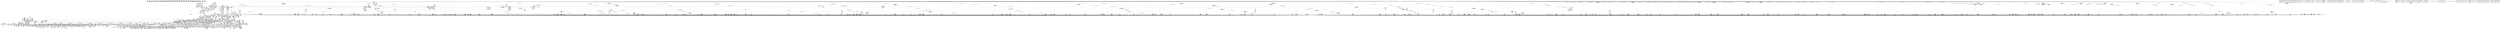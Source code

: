 digraph {
	CE0x4d20040 [shape=record,shape=Mrecord,label="{CE0x4d20040|__aa_current_profile:tmp8|security/apparmor/include/context.h,138}"]
	CE0x4c0d5d0 [shape=record,shape=Mrecord,label="{CE0x4c0d5d0|44:_i32,_48:_i16,_128:_i8*,_:_SCMRE_24,28_|*MultipleSource*|Function::aa_cred_profile&Arg::cred::|*LoadInst*|security/apparmor/lsm.c,429|security/apparmor/include/context.h,99}"]
	CE0x4cefdc0 [shape=record,shape=Mrecord,label="{CE0x4cefdc0|0:_i16,_4:_i32,_8:_i16,_40:_%struct.super_block*,_:_SCMRE_1000,1008_|*MultipleSource*|security/apparmor/lsm.c,435|security/apparmor/include/apparmor.h,117|Function::mediated_filesystem&Arg::inode::|*LoadInst*|include/linux/fs.h,1916}"]
	CE0x4c23040 [shape=record,shape=Mrecord,label="{CE0x4c23040|16:_%struct.vfsmount*,_24:_%struct.dentry*,_32:_%struct.inode*,_408:_%struct.cred*,_456:_i8*,_:_CRE_88,89_}"]
	CE0x4c50950 [shape=record,shape=Mrecord,label="{CE0x4c50950|common_file_perm:tmp4|*LoadInst*|security/apparmor/lsm.c,428}"]
	CE0x4c86600 [shape=record,shape=Mrecord,label="{CE0x4c86600|0:_i16,_4:_i32,_8:_i16,_40:_%struct.super_block*,_:_SCMRE_288,289_}"]
	CE0x4c27d40 [shape=record,shape=Mrecord,label="{CE0x4c27d40|_call_void_mcount()_#2|*SummSink*}"]
	CE0x4cf3530 [shape=record,shape=Mrecord,label="{CE0x4cf3530|80:_i64,_:_CRE_432,433_}"]
	CE0x4c695a0 [shape=record,shape=Mrecord,label="{CE0x4c695a0|common_file_perm:tmp16|security/apparmor/lsm.c,432|*SummSource*}"]
	CE0x4cb9210 [shape=record,shape=Mrecord,label="{CE0x4cb9210|file_inode:bb|*SummSink*}"]
	CE0x4cdd510 [shape=record,shape=Mrecord,label="{CE0x4cdd510|0:_i16,_4:_i32,_8:_i16,_40:_%struct.super_block*,_:_SCMRE_576,577_}"]
	CE0x4d2e720 [shape=record,shape=Mrecord,label="{CE0x4d2e720|__aa_current_profile:tmp11|security/apparmor/include/context.h,138|*SummSink*}"]
	CE0x4c54ad0 [shape=record,shape=Mrecord,label="{CE0x4c54ad0|common_file_perm:call27|security/apparmor/lsm.c,449}"]
	CE0x4d35970 [shape=record,shape=Mrecord,label="{CE0x4d35970|__aa_current_profile:tmp18|security/apparmor/include/context.h,138|*SummSource*}"]
	CE0x4be0f80 [shape=record,shape=Mrecord,label="{CE0x4be0f80|common_file_perm:tmp24|security/apparmor/lsm.c,432|*SummSource*}"]
	CE0x4d81110 [shape=record,shape=Mrecord,label="{CE0x4d81110|aa_cred_profile:tmp27|security/apparmor/include/context.h,100}"]
	CE0x4c88220 [shape=record,shape=Mrecord,label="{CE0x4c88220|0:_i16,_4:_i32,_8:_i16,_40:_%struct.super_block*,_:_SCMRE_306,307_}"]
	CE0x4c47f00 [shape=record,shape=Mrecord,label="{CE0x4c47f00|80:_i64,_:_CRE_1872,1873_}"]
	CE0x4d1b960 [shape=record,shape=Mrecord,label="{CE0x4d1b960|80:_i64,_:_CRE_2112,2120_|*MultipleSource*|security/apparmor/include/apparmor.h,117|*LoadInst*|security/apparmor/include/apparmor.h,117}"]
	CE0x4d7c270 [shape=record,shape=Mrecord,label="{CE0x4d7c270|aa_path_perm:entry|*SummSink*}"]
	CE0x4cfdb00 [shape=record,shape=Mrecord,label="{CE0x4cfdb00|80:_i64,_:_CRE_16,20_|*MultipleSource*|security/apparmor/include/apparmor.h,117|*LoadInst*|security/apparmor/include/apparmor.h,117}"]
	CE0x4ce7a80 [shape=record,shape=Mrecord,label="{CE0x4ce7a80|0:_i16,_4:_i32,_8:_i16,_40:_%struct.super_block*,_:_SCMRE_872,873_}"]
	CE0x4c04010 [shape=record,shape=Mrecord,label="{CE0x4c04010|16:_%struct.vfsmount*,_24:_%struct.dentry*,_32:_%struct.inode*,_408:_%struct.cred*,_456:_i8*,_:_CRE_69,70_}"]
	CE0x4cb3be0 [shape=record,shape=Mrecord,label="{CE0x4cb3be0|i64*_getelementptr_inbounds_(_16_x_i64_,_16_x_i64_*___llvm_gcov_ctr46,_i64_0,_i64_13)|*Constant*}"]
	CE0x4bffbe0 [shape=record,shape=Mrecord,label="{CE0x4bffbe0|_call_void_mcount()_#2|*SummSource*}"]
	CE0x4d0fd80 [shape=record,shape=Mrecord,label="{CE0x4d0fd80|80:_i64,_:_CRE_1631,1632_}"]
	CE0x4cf4960 [shape=record,shape=Mrecord,label="{CE0x4cf4960|80:_i64,_:_CRE_451,452_}"]
	CE0x4d0b500 [shape=record,shape=Mrecord,label="{CE0x4d0b500|80:_i64,_:_CRE_1341,1342_}"]
	CE0x4be4220 [shape=record,shape=Mrecord,label="{CE0x4be4220|16:_%struct.vfsmount*,_24:_%struct.dentry*,_32:_%struct.inode*,_408:_%struct.cred*,_456:_i8*,_:_CRE_127,128_}"]
	CE0x4c29a20 [shape=record,shape=Mrecord,label="{CE0x4c29a20|common_file_perm:bb|*SummSource*}"]
	CE0x4c1b830 [shape=record,shape=Mrecord,label="{CE0x4c1b830|aa_cred_profile:tmp3|*SummSink*}"]
	CE0x4c1ff70 [shape=record,shape=Mrecord,label="{CE0x4c1ff70|common_file_perm:tmp|*SummSink*}"]
	CE0x4c8cd90 [shape=record,shape=Mrecord,label="{CE0x4c8cd90|0:_i16,_4:_i32,_8:_i16,_40:_%struct.super_block*,_:_SCMRE_482,483_}"]
	CE0x4cf81c0 [shape=record,shape=Mrecord,label="{CE0x4cf81c0|80:_i64,_:_CRE_580,581_}"]
	CE0x4cf95f0 [shape=record,shape=Mrecord,label="{CE0x4cf95f0|80:_i64,_:_CRE_599,600_}"]
	CE0x4d088f0 [shape=record,shape=Mrecord,label="{CE0x4d088f0|80:_i64,_:_CRE_1288,1296_|*MultipleSource*|security/apparmor/include/apparmor.h,117|*LoadInst*|security/apparmor/include/apparmor.h,117}"]
	CE0x4ce5230 [shape=record,shape=Mrecord,label="{CE0x4ce5230|0:_i16,_4:_i32,_8:_i16,_40:_%struct.super_block*,_:_SCMRE_776,792_|*MultipleSource*|security/apparmor/lsm.c,435|security/apparmor/include/apparmor.h,117|Function::mediated_filesystem&Arg::inode::|*LoadInst*|include/linux/fs.h,1916}"]
	CE0x4c2c1e0 [shape=record,shape=Mrecord,label="{CE0x4c2c1e0|common_file_perm:do.body4|*SummSink*}"]
	CE0x4c270a0 [shape=record,shape=Mrecord,label="{CE0x4c270a0|common_file_perm:if.then|*SummSink*}"]
	CE0x4bf3a10 [shape=record,shape=Mrecord,label="{CE0x4bf3a10|aa_file_perm:file|Function::aa_file_perm&Arg::file::|*SummSource*}"]
	CE0x4ca5170 [shape=record,shape=Mrecord,label="{CE0x4ca5170|0:_i16,_4:_i32,_8:_i16,_40:_%struct.super_block*,_:_SCMRE_96,104_|*MultipleSource*|security/apparmor/lsm.c,435|security/apparmor/include/apparmor.h,117|Function::mediated_filesystem&Arg::inode::|*LoadInst*|include/linux/fs.h,1916}"]
	CE0x4cfe870 [shape=record,shape=Mrecord,label="{CE0x4cfe870|80:_i64,_:_CRE_56,64_|*MultipleSource*|security/apparmor/include/apparmor.h,117|*LoadInst*|security/apparmor/include/apparmor.h,117}"]
	CE0x4c5fec0 [shape=record,shape=Mrecord,label="{CE0x4c5fec0|common_file_perm:tmp44|security/apparmor/lsm.c,447}"]
	CE0x4cdca20 [shape=record,shape=Mrecord,label="{CE0x4cdca20|0:_i16,_4:_i32,_8:_i16,_40:_%struct.super_block*,_:_SCMRE_569,570_}"]
	CE0x4c778f0 [shape=record,shape=Mrecord,label="{CE0x4c778f0|mediated_filesystem:entry|*SummSink*}"]
	CE0x4cafe50 [shape=record,shape=Mrecord,label="{CE0x4cafe50|aa_cred_profile:tmp24|security/apparmor/include/context.h,100}"]
	CE0x4d124d0 [shape=record,shape=Mrecord,label="{CE0x4d124d0|80:_i64,_:_CRE_1668,1669_}"]
	CE0x4c9bfd0 [shape=record,shape=Mrecord,label="{CE0x4c9bfd0|common_file_perm:tmp57|security/apparmor/lsm.c,451}"]
	CE0x4ca2500 [shape=record,shape=Mrecord,label="{CE0x4ca2500|aa_cred_profile:lnot3|security/apparmor/include/context.h,100}"]
	CE0x4cdf130 [shape=record,shape=Mrecord,label="{CE0x4cdf130|0:_i16,_4:_i32,_8:_i16,_40:_%struct.super_block*,_:_SCMRE_594,595_}"]
	CE0x4d2faa0 [shape=record,shape=Mrecord,label="{CE0x4d2faa0|i64*_getelementptr_inbounds_(_11_x_i64_,_11_x_i64_*___llvm_gcov_ctr58,_i64_0,_i64_1)|*Constant*|*SummSource*}"]
	CE0x4ce3a50 [shape=record,shape=Mrecord,label="{CE0x4ce3a50|0:_i16,_4:_i32,_8:_i16,_40:_%struct.super_block*,_:_SCMRE_696,704_|*MultipleSource*|security/apparmor/lsm.c,435|security/apparmor/include/apparmor.h,117|Function::mediated_filesystem&Arg::inode::|*LoadInst*|include/linux/fs.h,1916}"]
	CE0x4d02250 [shape=record,shape=Mrecord,label="{CE0x4d02250|80:_i64,_:_CRE_296,304_|*MultipleSource*|security/apparmor/include/apparmor.h,117|*LoadInst*|security/apparmor/include/apparmor.h,117}"]
	CE0x4c62a60 [shape=record,shape=Mrecord,label="{CE0x4c62a60|common_file_perm:tmp49|security/apparmor/lsm.c,448}"]
	CE0x4c8d6f0 [shape=record,shape=Mrecord,label="{CE0x4c8d6f0|0:_i16,_4:_i32,_8:_i16,_40:_%struct.super_block*,_:_SCMRE_488,496_|*MultipleSource*|security/apparmor/lsm.c,435|security/apparmor/include/apparmor.h,117|Function::mediated_filesystem&Arg::inode::|*LoadInst*|include/linux/fs.h,1916}"]
	CE0x4c0e080 [shape=record,shape=Mrecord,label="{CE0x4c0e080|common_file_perm:if.end14|*SummSink*}"]
	CE0x4be2cb0 [shape=record,shape=Mrecord,label="{CE0x4be2cb0|i64_2|*Constant*|*SummSink*}"]
	CE0x4c29320 [shape=record,shape=Mrecord,label="{CE0x4c29320|aa_cred_profile:tmp6|security/apparmor/include/context.h,100|*SummSource*}"]
	CE0x4c4cd70 [shape=record,shape=Mrecord,label="{CE0x4c4cd70|i64*_getelementptr_inbounds_(_2_x_i64_,_2_x_i64_*___llvm_gcov_ctr55,_i64_0,_i64_1)|*Constant*|*SummSource*}"]
	CE0x4d47c20 [shape=record,shape=Mrecord,label="{CE0x4d47c20|_ret_%struct.inode*_%tmp4,_!dbg_!15470|include/linux/fs.h,1916|*SummSink*}"]
	CE0x4c25260 [shape=record,shape=Mrecord,label="{CE0x4c25260|aa_cred_profile:tmp3}"]
	CE0x4d0b3f0 [shape=record,shape=Mrecord,label="{CE0x4d0b3f0|80:_i64,_:_CRE_1340,1341_}"]
	CE0x4c14c50 [shape=record,shape=Mrecord,label="{CE0x4c14c50|i32_432|*Constant*}"]
	CE0x4ce5ca0 [shape=record,shape=Mrecord,label="{CE0x4ce5ca0|0:_i16,_4:_i32,_8:_i16,_40:_%struct.super_block*,_:_SCMRE_816,824_|*MultipleSource*|security/apparmor/lsm.c,435|security/apparmor/include/apparmor.h,117|Function::mediated_filesystem&Arg::inode::|*LoadInst*|include/linux/fs.h,1916}"]
	CE0x4ce4a20 [shape=record,shape=Mrecord,label="{CE0x4ce4a20|0:_i16,_4:_i32,_8:_i16,_40:_%struct.super_block*,_:_SCMRE_752,756_|*MultipleSource*|security/apparmor/lsm.c,435|security/apparmor/include/apparmor.h,117|Function::mediated_filesystem&Arg::inode::|*LoadInst*|include/linux/fs.h,1916}"]
	CE0x4bfcd80 [shape=record,shape=Mrecord,label="{CE0x4bfcd80|16:_%struct.vfsmount*,_24:_%struct.dentry*,_32:_%struct.inode*,_408:_%struct.cred*,_456:_i8*,_:_CRE_92,93_}"]
	CE0x4d0d810 [shape=record,shape=Mrecord,label="{CE0x4d0d810|80:_i64,_:_CRE_1374,1375_}"]
	CE0x4c08eb0 [shape=record,shape=Mrecord,label="{CE0x4c08eb0|common_file_perm:if.end14}"]
	CE0x4c2ac00 [shape=record,shape=Mrecord,label="{CE0x4c2ac00|16:_%struct.vfsmount*,_24:_%struct.dentry*,_32:_%struct.inode*,_408:_%struct.cred*,_456:_i8*,_:_CRE_11,12_}"]
	CE0x4d23bb0 [shape=record,shape=Mrecord,label="{CE0x4d23bb0|__aa_current_profile:bb}"]
	CE0x4c75ef0 [shape=record,shape=Mrecord,label="{CE0x4c75ef0|_ret_%struct.aa_profile*_%call4,_!dbg_!15494|security/apparmor/include/context.h,138|*SummSource*}"]
	CE0x4cec580 [shape=record,shape=Mrecord,label="{CE0x4cec580|0:_i16,_4:_i32,_8:_i16,_40:_%struct.super_block*,_:_SCMRE_920,921_}"]
	CE0x4bd6b50 [shape=record,shape=Mrecord,label="{CE0x4bd6b50|i32_1024|*Constant*}"]
	CE0x4cdb660 [shape=record,shape=Mrecord,label="{CE0x4cdb660|0:_i16,_4:_i32,_8:_i16,_40:_%struct.super_block*,_:_SCMRE_556,557_}"]
	CE0x4c47550 [shape=record,shape=Mrecord,label="{CE0x4c47550|80:_i64,_:_CRE_1832,1840_|*MultipleSource*|security/apparmor/include/apparmor.h,117|*LoadInst*|security/apparmor/include/apparmor.h,117}"]
	CE0x4c7de60 [shape=record,shape=Mrecord,label="{CE0x4c7de60|0:_i16,_4:_i32,_8:_i16,_40:_%struct.super_block*,_:_SCMRE_178,179_}"]
	CE0x4cfa4d0 [shape=record,shape=Mrecord,label="{CE0x4cfa4d0|80:_i64,_:_CRE_613,614_}"]
	CE0x4ca4700 [shape=record,shape=Mrecord,label="{CE0x4ca4700|__aa_current_profile:if.then|*SummSource*}"]
	CE0x4c562b0 [shape=record,shape=Mrecord,label="{CE0x4c562b0|common_file_perm:tmp29|security/apparmor/lsm.c,434|*SummSink*}"]
	CE0x4d78d60 [shape=record,shape=Mrecord,label="{CE0x4d78d60|get_current:tmp3|*SummSink*}"]
	CE0x4c800c0 [shape=record,shape=Mrecord,label="{CE0x4c800c0|0:_i16,_4:_i32,_8:_i16,_40:_%struct.super_block*,_:_SCMRE_200,201_}"]
	CE0x4d0fa50 [shape=record,shape=Mrecord,label="{CE0x4d0fa50|80:_i64,_:_CRE_1628,1629_}"]
	CE0x4bdf370 [shape=record,shape=Mrecord,label="{CE0x4bdf370|_ret_i32_%retval.0,_!dbg_!15536|security/apparmor/lsm.c,452}"]
	CE0x4cfeff0 [shape=record,shape=Mrecord,label="{CE0x4cfeff0|80:_i64,_:_CRE_88,96_|*MultipleSource*|security/apparmor/include/apparmor.h,117|*LoadInst*|security/apparmor/include/apparmor.h,117}"]
	CE0x4c0e190 [shape=record,shape=Mrecord,label="{CE0x4c0e190|common_file_perm:return}"]
	CE0x4cf3640 [shape=record,shape=Mrecord,label="{CE0x4cf3640|80:_i64,_:_CRE_433,434_}"]
	CE0x4be23d0 [shape=record,shape=Mrecord,label="{CE0x4be23d0|GLOBAL:common_file_perm|*Constant*}"]
	CE0x4ca76b0 [shape=record,shape=Mrecord,label="{CE0x4ca76b0|i64*_getelementptr_inbounds_(_16_x_i64_,_16_x_i64_*___llvm_gcov_ctr46,_i64_0,_i64_4)|*Constant*}"]
	CE0x4bf5800 [shape=record,shape=Mrecord,label="{CE0x4bf5800|16:_%struct.vfsmount*,_24:_%struct.dentry*,_32:_%struct.inode*,_408:_%struct.cred*,_456:_i8*,_:_CRE_207,208_}"]
	CE0x4cdff40 [shape=record,shape=Mrecord,label="{CE0x4cdff40|0:_i16,_4:_i32,_8:_i16,_40:_%struct.super_block*,_:_SCMRE_603,604_}"]
	CE0x4bebb50 [shape=record,shape=Mrecord,label="{CE0x4bebb50|apparmor_file_lock:file|Function::apparmor_file_lock&Arg::file::|*SummSink*}"]
	CE0x4d1f9c0 [shape=record,shape=Mrecord,label="{CE0x4d1f9c0|__aa_current_profile:tmp4|security/apparmor/include/context.h,138}"]
	CE0x4d1ae40 [shape=record,shape=Mrecord,label="{CE0x4d1ae40|80:_i64,_:_CRE_1888,1896_|*MultipleSource*|security/apparmor/include/apparmor.h,117|*LoadInst*|security/apparmor/include/apparmor.h,117}"]
	CE0x4c291a0 [shape=record,shape=Mrecord,label="{CE0x4c291a0|i64_2|*Constant*}"]
	CE0x4bf8330 [shape=record,shape=Mrecord,label="{CE0x4bf8330|i64*_getelementptr_inbounds_(_2_x_i64_,_2_x_i64_*___llvm_gcov_ctr12,_i64_0,_i64_0)|*Constant*|*SummSource*}"]
	CE0x4cf2320 [shape=record,shape=Mrecord,label="{CE0x4cf2320|80:_i64,_:_CRE_415,416_}"]
	CE0x4c0aef0 [shape=record,shape=Mrecord,label="{CE0x4c0aef0|COLLAPSED:_GCMRE___llvm_gcov_ctr12_internal_global_2_x_i64_zeroinitializer:_elem_0:default:}"]
	CE0x4c039d0 [shape=record,shape=Mrecord,label="{CE0x4c039d0|16:_%struct.vfsmount*,_24:_%struct.dentry*,_32:_%struct.inode*,_408:_%struct.cred*,_456:_i8*,_:_CRE_240,248_|*MultipleSource*|security/apparmor/lsm.c,428|Function::common_file_perm&Arg::file::|Function::apparmor_file_lock&Arg::file::}"]
	CE0x4ce66c0 [shape=record,shape=Mrecord,label="{CE0x4ce66c0|0:_i16,_4:_i32,_8:_i16,_40:_%struct.super_block*,_:_SCMRE_848,856_|*MultipleSource*|security/apparmor/lsm.c,435|security/apparmor/include/apparmor.h,117|Function::mediated_filesystem&Arg::inode::|*LoadInst*|include/linux/fs.h,1916}"]
	CE0x4c0f5e0 [shape=record,shape=Mrecord,label="{CE0x4c0f5e0|44:_i32,_48:_i16,_128:_i8*,_:_SCMRE_16,20_|*MultipleSource*|Function::aa_cred_profile&Arg::cred::|*LoadInst*|security/apparmor/lsm.c,429|security/apparmor/include/context.h,99}"]
	CE0x4c21660 [shape=record,shape=Mrecord,label="{CE0x4c21660|16:_%struct.vfsmount*,_24:_%struct.dentry*,_32:_%struct.inode*,_408:_%struct.cred*,_456:_i8*,_:_CRE_312,316_|*MultipleSource*|security/apparmor/lsm.c,428|Function::common_file_perm&Arg::file::|Function::apparmor_file_lock&Arg::file::}"]
	CE0x4d2fcd0 [shape=record,shape=Mrecord,label="{CE0x4d2fcd0|i64*_getelementptr_inbounds_(_11_x_i64_,_11_x_i64_*___llvm_gcov_ctr58,_i64_0,_i64_1)|*Constant*|*SummSink*}"]
	CE0x4cda800 [shape=record,shape=Mrecord,label="{CE0x4cda800|0:_i16,_4:_i32,_8:_i16,_40:_%struct.super_block*,_:_SCMRE_540,544_|*MultipleSource*|security/apparmor/lsm.c,435|security/apparmor/include/apparmor.h,117|Function::mediated_filesystem&Arg::inode::|*LoadInst*|include/linux/fs.h,1916}"]
	CE0x4d07190 [shape=record,shape=Mrecord,label="{CE0x4d07190|80:_i64,_:_CRE_1259,1260_}"]
	CE0x4c0a050 [shape=record,shape=Mrecord,label="{CE0x4c0a050|common_file_perm:land.lhs.true20|*SummSource*}"]
	CE0x4d7cbc0 [shape=record,shape=Mrecord,label="{CE0x4d7cbc0|aa_path_perm:path|Function::aa_path_perm&Arg::path::}"]
	CE0x4d7af80 [shape=record,shape=Mrecord,label="{CE0x4d7af80|i64*_getelementptr_inbounds_(_16_x_i64_,_16_x_i64_*___llvm_gcov_ctr46,_i64_0,_i64_0)|*Constant*}"]
	CE0x4cb04e0 [shape=record,shape=Mrecord,label="{CE0x4cb04e0|aa_cred_profile:tmp25|security/apparmor/include/context.h,100|*SummSource*}"]
	CE0x4cdfc20 [shape=record,shape=Mrecord,label="{CE0x4cdfc20|0:_i16,_4:_i32,_8:_i16,_40:_%struct.super_block*,_:_SCMRE_601,602_}"]
	CE0x4c009c0 [shape=record,shape=Mrecord,label="{CE0x4c009c0|16:_%struct.vfsmount*,_24:_%struct.dentry*,_32:_%struct.inode*,_408:_%struct.cred*,_456:_i8*,_:_CRE_396,400_|*MultipleSource*|security/apparmor/lsm.c,428|Function::common_file_perm&Arg::file::|Function::apparmor_file_lock&Arg::file::}"]
	CE0x4cb8b60 [shape=record,shape=Mrecord,label="{CE0x4cb8b60|file_inode:bb}"]
	CE0x4be2b30 [shape=record,shape=Mrecord,label="{CE0x4be2b30|apparmor_file_lock:cmp|security/apparmor/lsm.c,463|*SummSource*}"]
	CE0x4ca70f0 [shape=record,shape=Mrecord,label="{CE0x4ca70f0|aa_cred_profile:tmp11|security/apparmor/include/context.h,100}"]
	CE0x4c0f140 [shape=record,shape=Mrecord,label="{CE0x4c0f140|16:_%struct.vfsmount*,_24:_%struct.dentry*,_32:_%struct.inode*,_408:_%struct.cred*,_456:_i8*,_:_CRE_50,51_}"]
	CE0x4bf7000 [shape=record,shape=Mrecord,label="{CE0x4bf7000|%struct.aa_task_cxt*_null|*Constant*|*SummSource*}"]
	CE0x4c72fe0 [shape=record,shape=Mrecord,label="{CE0x4c72fe0|common_file_perm:tobool10|security/apparmor/lsm.c,434|*SummSink*}"]
	CE0x4c532a0 [shape=record,shape=Mrecord,label="{CE0x4c532a0|i64_5|*Constant*}"]
	CE0x4bf9170 [shape=record,shape=Mrecord,label="{CE0x4bf9170|__aa_current_profile:tmp4|security/apparmor/include/context.h,138|*SummSink*}"]
	CE0x4d45810 [shape=record,shape=Mrecord,label="{CE0x4d45810|aa_cred_profile:expval|security/apparmor/include/context.h,100}"]
	CE0x4cf7a50 [shape=record,shape=Mrecord,label="{CE0x4cf7a50|80:_i64,_:_CRE_573,574_}"]
	CE0x4cae7f0 [shape=record,shape=Mrecord,label="{CE0x4cae7f0|i64*_getelementptr_inbounds_(_16_x_i64_,_16_x_i64_*___llvm_gcov_ctr46,_i64_0,_i64_9)|*Constant*|*SummSource*}"]
	CE0x4beac80 [shape=record,shape=Mrecord,label="{CE0x4beac80|16:_%struct.vfsmount*,_24:_%struct.dentry*,_32:_%struct.inode*,_408:_%struct.cred*,_456:_i8*,_:_CRE_113,114_}"]
	CE0x4c22e80 [shape=record,shape=Mrecord,label="{CE0x4c22e80|16:_%struct.vfsmount*,_24:_%struct.dentry*,_32:_%struct.inode*,_408:_%struct.cred*,_456:_i8*,_:_CRE_87,88_}"]
	CE0x4bf15d0 [shape=record,shape=Mrecord,label="{CE0x4bf15d0|common_file_perm:file|Function::common_file_perm&Arg::file::}"]
	CE0x4d2d4c0 [shape=record,shape=Mrecord,label="{CE0x4d2d4c0|__aa_current_profile:if.end}"]
	CE0x4c74d80 [shape=record,shape=Mrecord,label="{CE0x4c74d80|common_file_perm:tmp35|security/apparmor/lsm.c,436|*SummSource*}"]
	CE0x4c0c330 [shape=record,shape=Mrecord,label="{CE0x4c0c330|common_file_perm:do.body|*SummSource*}"]
	CE0x4ce44c0 [shape=record,shape=Mrecord,label="{CE0x4ce44c0|0:_i16,_4:_i32,_8:_i16,_40:_%struct.super_block*,_:_SCMRE_736,740_|*MultipleSource*|security/apparmor/lsm.c,435|security/apparmor/include/apparmor.h,117|Function::mediated_filesystem&Arg::inode::|*LoadInst*|include/linux/fs.h,1916}"]
	CE0x4d086d0 [shape=record,shape=Mrecord,label="{CE0x4d086d0|80:_i64,_:_CRE_1279,1280_}"]
	CE0x4c706d0 [shape=record,shape=Mrecord,label="{CE0x4c706d0|common_file_perm:tmp27|security/apparmor/lsm.c,434|*SummSink*}"]
	CE0x4c615f0 [shape=record,shape=Mrecord,label="{CE0x4c615f0|i64_22|*Constant*|*SummSink*}"]
	CE0x4ca6090 [shape=record,shape=Mrecord,label="{CE0x4ca6090|aa_cred_profile:do.end|*SummSource*}"]
	CE0x4c63d10 [shape=record,shape=Mrecord,label="{CE0x4c63d10|common_file_perm:tmp50|security/apparmor/lsm.c,448}"]
	CE0x4c830e0 [shape=record,shape=Mrecord,label="{CE0x4c830e0|0:_i16,_4:_i32,_8:_i16,_40:_%struct.super_block*,_:_SCMRE_254,255_}"]
	CE0x4cebc20 [shape=record,shape=Mrecord,label="{CE0x4cebc20|0:_i16,_4:_i32,_8:_i16,_40:_%struct.super_block*,_:_SCMRE_914,915_}"]
	CE0x4bdbd70 [shape=record,shape=Mrecord,label="{CE0x4bdbd70|apparmor_file_lock:tmp6|security/apparmor/lsm.c,464|*SummSink*}"]
	CE0x4c6e320 [shape=record,shape=Mrecord,label="{CE0x4c6e320|aa_file_perm:mode|security/apparmor/file.c,451|*SummSource*}"]
	CE0x4d1b580 [shape=record,shape=Mrecord,label="{CE0x4d1b580|80:_i64,_:_CRE_1928,2056_|*MultipleSource*|security/apparmor/include/apparmor.h,117|*LoadInst*|security/apparmor/include/apparmor.h,117}"]
	CE0x4c0e2c0 [shape=record,shape=Mrecord,label="{CE0x4c0e2c0|common_file_perm:return|*SummSource*}"]
	CE0x4cf8710 [shape=record,shape=Mrecord,label="{CE0x4cf8710|80:_i64,_:_CRE_585,586_}"]
	CE0x4c851b0 [shape=record,shape=Mrecord,label="{CE0x4c851b0|0:_i16,_4:_i32,_8:_i16,_40:_%struct.super_block*,_:_SCMRE_275,276_}"]
	CE0x4bf18a0 [shape=record,shape=Mrecord,label="{CE0x4bf18a0|16:_%struct.vfsmount*,_24:_%struct.dentry*,_32:_%struct.inode*,_408:_%struct.cred*,_456:_i8*,_:_CRE_194,195_}"]
	CE0x4d0ce80 [shape=record,shape=Mrecord,label="{CE0x4d0ce80|80:_i64,_:_CRE_1365,1366_}"]
	CE0x4c061c0 [shape=record,shape=Mrecord,label="{CE0x4c061c0|16:_%struct.vfsmount*,_24:_%struct.dentry*,_32:_%struct.inode*,_408:_%struct.cred*,_456:_i8*,_:_CRE_175,176_}"]
	CE0x4bfe8c0 [shape=record,shape=Mrecord,label="{CE0x4bfe8c0|i64*_getelementptr_inbounds_(_28_x_i64_,_28_x_i64_*___llvm_gcov_ctr87,_i64_0,_i64_5)|*Constant*|*SummSink*}"]
	CE0x4d7c350 [shape=record,shape=Mrecord,label="{CE0x4d7c350|aa_path_perm:op|Function::aa_path_perm&Arg::op::}"]
	CE0x4d473c0 [shape=record,shape=Mrecord,label="{CE0x4d473c0|_ret_i32_%call17,_!dbg_!15526|security/apparmor/file.c,307|*SummSource*}"]
	CE0x4ce0580 [shape=record,shape=Mrecord,label="{CE0x4ce0580|0:_i16,_4:_i32,_8:_i16,_40:_%struct.super_block*,_:_SCMRE_607,608_}"]
	CE0x4d92cd0 [shape=record,shape=Mrecord,label="{CE0x4d92cd0|_call_void_mcount()_#2}"]
	CE0x4c23d00 [shape=record,shape=Mrecord,label="{CE0x4c23d00|mediated_filesystem:bb}"]
	CE0x4ce8570 [shape=record,shape=Mrecord,label="{CE0x4ce8570|0:_i16,_4:_i32,_8:_i16,_40:_%struct.super_block*,_:_SCMRE_879,880_}"]
	CE0x4cab160 [shape=record,shape=Mrecord,label="{CE0x4cab160|aa_cred_profile:tmp8|security/apparmor/include/context.h,100|*SummSink*}"]
	CE0x4c15de0 [shape=record,shape=Mrecord,label="{CE0x4c15de0|16:_%struct.vfsmount*,_24:_%struct.dentry*,_32:_%struct.inode*,_408:_%struct.cred*,_456:_i8*,_:_CRE_440,448_|*MultipleSource*|security/apparmor/lsm.c,428|Function::common_file_perm&Arg::file::|Function::apparmor_file_lock&Arg::file::}"]
	CE0x4d0ba50 [shape=record,shape=Mrecord,label="{CE0x4d0ba50|80:_i64,_:_CRE_1346,1347_}"]
	CE0x4bdeaf0 [shape=record,shape=Mrecord,label="{CE0x4bdeaf0|common_file_perm:file|Function::common_file_perm&Arg::file::|*SummSink*}"]
	CE0x4c2d4a0 [shape=record,shape=Mrecord,label="{CE0x4c2d4a0|16:_%struct.vfsmount*,_24:_%struct.dentry*,_32:_%struct.inode*,_408:_%struct.cred*,_456:_i8*,_:_CRE_132,136_|*MultipleSource*|security/apparmor/lsm.c,428|Function::common_file_perm&Arg::file::|Function::apparmor_file_lock&Arg::file::}"]
	CE0x4bf2f60 [shape=record,shape=Mrecord,label="{CE0x4bf2f60|aa_file_perm:op|Function::aa_file_perm&Arg::op::}"]
	CE0x4d1e370 [shape=record,shape=Mrecord,label="{CE0x4d1e370|aa_file_perm:cond|security/apparmor/file.c, 451|*SummSink*}"]
	CE0x4c8f1c0 [shape=record,shape=Mrecord,label="{CE0x4c8f1c0|get_current:entry}"]
	CE0x4bf0eb0 [shape=record,shape=Mrecord,label="{CE0x4bf0eb0|common_file_perm:entry|*SummSource*}"]
	CE0x4c67750 [shape=record,shape=Mrecord,label="{CE0x4c67750|aa_cred_profile:lnot.ext|security/apparmor/include/context.h,100|*SummSink*}"]
	CE0x4bf8d50 [shape=record,shape=Mrecord,label="{CE0x4bf8d50|aa_cred_profile:tmp1|*SummSource*}"]
	CE0x4c453a0 [shape=record,shape=Mrecord,label="{CE0x4c453a0|80:_i64,_:_CRE_1686,1687_}"]
	CE0x4c79590 [shape=record,shape=Mrecord,label="{CE0x4c79590|common_file_perm:tmp32|security/apparmor/lsm.c,434}"]
	CE0x4cace10 [shape=record,shape=Mrecord,label="{CE0x4cace10|GLOBAL:__aa_current_profile.__warned|Global_var:__aa_current_profile.__warned|*SummSource*}"]
	CE0x4d072a0 [shape=record,shape=Mrecord,label="{CE0x4d072a0|80:_i64,_:_CRE_1260,1261_}"]
	CE0x4c4c410 [shape=record,shape=Mrecord,label="{CE0x4c4c410|aa_cred_profile:profile|security/apparmor/include/context.h,100}"]
	CE0x4cf90a0 [shape=record,shape=Mrecord,label="{CE0x4cf90a0|80:_i64,_:_CRE_594,595_}"]
	CE0x4d28e10 [shape=record,shape=Mrecord,label="{CE0x4d28e10|__aa_current_profile:tmp14|security/apparmor/include/context.h,138|*SummSource*}"]
	CE0x4c74ef0 [shape=record,shape=Mrecord,label="{CE0x4c74ef0|common_file_perm:tmp35|security/apparmor/lsm.c,436|*SummSink*}"]
	CE0x4bece00 [shape=record,shape=Mrecord,label="{CE0x4bece00|16:_%struct.vfsmount*,_24:_%struct.dentry*,_32:_%struct.inode*,_408:_%struct.cred*,_456:_i8*,_:_CRE_304,312_|*MultipleSource*|security/apparmor/lsm.c,428|Function::common_file_perm&Arg::file::|Function::apparmor_file_lock&Arg::file::}"]
	CE0x4cfc910 [shape=record,shape=Mrecord,label="{CE0x4cfc910|80:_i64,_:_CRE_712,720_|*MultipleSource*|security/apparmor/include/apparmor.h,117|*LoadInst*|security/apparmor/include/apparmor.h,117}"]
	CE0x4cfbd40 [shape=record,shape=Mrecord,label="{CE0x4cfbd40|80:_i64,_:_CRE_656,664_|*MultipleSource*|security/apparmor/include/apparmor.h,117|*LoadInst*|security/apparmor/include/apparmor.h,117}"]
	CE0x4ca5c80 [shape=record,shape=Mrecord,label="{CE0x4ca5c80|aa_cred_profile:lor.rhs|*SummSource*}"]
	"CONST[source:2(external),value:0(static)][purpose:{object}][SrcIdx:3]"
	CE0x4bf89f0 [shape=record,shape=Mrecord,label="{CE0x4bf89f0|0:_i16,_4:_i32,_8:_i16,_40:_%struct.super_block*,_:_SCMRE_142,143_}"]
	CE0x4d2bef0 [shape=record,shape=Mrecord,label="{CE0x4d2bef0|file_inode17:tmp3}"]
	CE0x4c552c0 [shape=record,shape=Mrecord,label="{CE0x4c552c0|aa_file_perm:entry}"]
	CE0x4cf1440 [shape=record,shape=Mrecord,label="{CE0x4cf1440|80:_i64,_:_CRE_401,402_}"]
	CE0x46c52e0 [shape=record,shape=Mrecord,label="{CE0x46c52e0|apparmor_file_lock:mask.0}"]
	CE0x4d0d920 [shape=record,shape=Mrecord,label="{CE0x4d0d920|80:_i64,_:_CRE_1375,1376_}"]
	CE0x4bdcd90 [shape=record,shape=Mrecord,label="{CE0x4bdcd90|apparmor_file_lock:tmp5|security/apparmor/lsm.c,463}"]
	CE0x4c5dad0 [shape=record,shape=Mrecord,label="{CE0x4c5dad0|_ret_%struct.aa_profile*_%tmp34,_!dbg_!15510|security/apparmor/include/context.h,101}"]
	CE0x4d0a510 [shape=record,shape=Mrecord,label="{CE0x4d0a510|80:_i64,_:_CRE_1326,1327_}"]
	CE0x4be1520 [shape=record,shape=Mrecord,label="{CE0x4be1520|apparmor_file_lock:or|security/apparmor/lsm.c,464|*SummSink*}"]
	CE0x4d2a7c0 [shape=record,shape=Mrecord,label="{CE0x4d2a7c0|__aa_current_profile:tmp9|security/apparmor/include/context.h,138}"]
	CE0x4ca1fd0 [shape=record,shape=Mrecord,label="{CE0x4ca1fd0|aa_cred_profile:tmp13|*SummSink*}"]
	CE0x4ce3450 [shape=record,shape=Mrecord,label="{CE0x4ce3450|0:_i16,_4:_i32,_8:_i16,_40:_%struct.super_block*,_:_SCMRE_684,688_|*MultipleSource*|security/apparmor/lsm.c,435|security/apparmor/include/apparmor.h,117|Function::mediated_filesystem&Arg::inode::|*LoadInst*|include/linux/fs.h,1916}"]
	CE0x4cfe390 [shape=record,shape=Mrecord,label="{CE0x4cfe390|80:_i64,_:_CRE_32,40_|*MultipleSource*|security/apparmor/include/apparmor.h,117|*LoadInst*|security/apparmor/include/apparmor.h,117}"]
	CE0x4c45a00 [shape=record,shape=Mrecord,label="{CE0x4c45a00|80:_i64,_:_CRE_1712,1720_|*MultipleSource*|security/apparmor/include/apparmor.h,117|*LoadInst*|security/apparmor/include/apparmor.h,117}"]
	CE0x4cec3f0 [shape=record,shape=Mrecord,label="{CE0x4cec3f0|0:_i16,_4:_i32,_8:_i16,_40:_%struct.super_block*,_:_SCMRE_919,920_}"]
	CE0x4c6c260 [shape=record,shape=Mrecord,label="{CE0x4c6c260|i64*_getelementptr_inbounds_(_28_x_i64_,_28_x_i64_*___llvm_gcov_ctr87,_i64_0,_i64_10)|*Constant*|*SummSink*}"]
	CE0x4c4eab0 [shape=record,shape=Mrecord,label="{CE0x4c4eab0|aa_cred_profile:tmp29|security/apparmor/include/context.h,100}"]
	CE0x4c1cf60 [shape=record,shape=Mrecord,label="{CE0x4c1cf60|common_file_perm:f_security|security/apparmor/lsm.c,428|*SummSource*}"]
	CE0x4c8fbe0 [shape=record,shape=Mrecord,label="{CE0x4c8fbe0|i32_78|*Constant*|*SummSource*}"]
	CE0x4d07e50 [shape=record,shape=Mrecord,label="{CE0x4d07e50|80:_i64,_:_CRE_1271,1272_}"]
	CE0x4c8cf20 [shape=record,shape=Mrecord,label="{CE0x4c8cf20|0:_i16,_4:_i32,_8:_i16,_40:_%struct.super_block*,_:_SCMRE_483,484_}"]
	CE0x4cdd060 [shape=record,shape=Mrecord,label="{CE0x4cdd060|0:_i16,_4:_i32,_8:_i16,_40:_%struct.super_block*,_:_SCMRE_573,574_}"]
	CE0x4cfbf60 [shape=record,shape=Mrecord,label="{CE0x4cfbf60|80:_i64,_:_CRE_664,672_|*MultipleSource*|security/apparmor/include/apparmor.h,117|*LoadInst*|security/apparmor/include/apparmor.h,117}"]
	CE0x4cff590 [shape=record,shape=Mrecord,label="{CE0x4cff590|80:_i64,_:_CRE_112,120_|*MultipleSource*|security/apparmor/include/apparmor.h,117|*LoadInst*|security/apparmor/include/apparmor.h,117}"]
	CE0x4bf61a0 [shape=record,shape=Mrecord,label="{CE0x4bf61a0|0:_i16,_4:_i32,_8:_i16,_40:_%struct.super_block*,_:_SCMRE_147,148_}"]
	CE0x4bf34e0 [shape=record,shape=Mrecord,label="{CE0x4bf34e0|aa_file_perm:profile|Function::aa_file_perm&Arg::profile::|*SummSource*}"]
	CE0x4ca0b40 [shape=record,shape=Mrecord,label="{CE0x4ca0b40|aa_cred_profile:lor.end}"]
	CE0x4c29e90 [shape=record,shape=Mrecord,label="{CE0x4c29e90|_call_void_mcount()_#2}"]
	CE0x4c14be0 [shape=record,shape=Mrecord,label="{CE0x4c14be0|i32_432|*Constant*|*SummSink*}"]
	CE0x4d2ec50 [shape=record,shape=Mrecord,label="{CE0x4d2ec50|__aa_current_profile:tmp1|*SummSource*}"]
	CE0x4c5c130 [shape=record,shape=Mrecord,label="{CE0x4c5c130|i1_true|*Constant*|*SummSink*}"]
	CE0x4c1d800 [shape=record,shape=Mrecord,label="{CE0x4c1d800|i32_0|*Constant*}"]
	CE0x4c64670 [shape=record,shape=Mrecord,label="{CE0x4c64670|i32_-1|*Constant*|*SummSource*}"]
	CE0x4cfc530 [shape=record,shape=Mrecord,label="{CE0x4cfc530|80:_i64,_:_CRE_696,704_|*MultipleSource*|security/apparmor/include/apparmor.h,117|*LoadInst*|security/apparmor/include/apparmor.h,117}"]
	CE0x4d7ca00 [shape=record,shape=Mrecord,label="{CE0x4d7ca00|aa_path_perm:profile|Function::aa_path_perm&Arg::profile::|*SummSink*}"]
	CE0x4bdec40 [shape=record,shape=Mrecord,label="{CE0x4bdec40|common_file_perm:mask|Function::common_file_perm&Arg::mask::}"]
	CE0x4c137a0 [shape=record,shape=Mrecord,label="{CE0x4c137a0|common_file_perm:tmp56|security/apparmor/lsm.c,449|*SummSource*}"]
	CE0x4cb23d0 [shape=record,shape=Mrecord,label="{CE0x4cb23d0|i64*_getelementptr_inbounds_(_16_x_i64_,_16_x_i64_*___llvm_gcov_ctr46,_i64_0,_i64_14)|*Constant*|*SummSource*}"]
	CE0x4d04820 [shape=record,shape=Mrecord,label="{CE0x4d04820|80:_i64,_:_CRE_1220,1221_}"]
	CE0x4c8b1f0 [shape=record,shape=Mrecord,label="{CE0x4c8b1f0|0:_i16,_4:_i32,_8:_i16,_40:_%struct.super_block*,_:_SCMRE_440,448_|*MultipleSource*|security/apparmor/lsm.c,435|security/apparmor/include/apparmor.h,117|Function::mediated_filesystem&Arg::inode::|*LoadInst*|include/linux/fs.h,1916}"]
	CE0x4d07a10 [shape=record,shape=Mrecord,label="{CE0x4d07a10|80:_i64,_:_CRE_1267,1268_}"]
	CE0x4c5e6f0 [shape=record,shape=Mrecord,label="{CE0x4c5e6f0|common_file_perm:cmp18|security/apparmor/lsm.c,447}"]
	CE0x4d01e70 [shape=record,shape=Mrecord,label="{CE0x4d01e70|80:_i64,_:_CRE_280,288_|*MultipleSource*|security/apparmor/include/apparmor.h,117|*LoadInst*|security/apparmor/include/apparmor.h,117}"]
	CE0x4c68c90 [shape=record,shape=Mrecord,label="{CE0x4c68c90|common_file_perm:tmp27|security/apparmor/lsm.c,434}"]
	CE0x4c1d8b0 [shape=record,shape=Mrecord,label="{CE0x4c1d8b0|i32_22|*Constant*|*SummSink*}"]
	CE0x4d816c0 [shape=record,shape=Mrecord,label="{CE0x4d816c0|i64_5|*Constant*}"]
	CE0x4c85660 [shape=record,shape=Mrecord,label="{CE0x4c85660|0:_i16,_4:_i32,_8:_i16,_40:_%struct.super_block*,_:_SCMRE_278,279_}"]
	CE0x4c8d240 [shape=record,shape=Mrecord,label="{CE0x4c8d240|0:_i16,_4:_i32,_8:_i16,_40:_%struct.super_block*,_:_SCMRE_485,486_}"]
	CE0x4cdae00 [shape=record,shape=Mrecord,label="{CE0x4cdae00|0:_i16,_4:_i32,_8:_i16,_40:_%struct.super_block*,_:_SCMRE_552,553_}"]
	CE0x4c5ca70 [shape=record,shape=Mrecord,label="{CE0x4c5ca70|common_file_perm:call|security/apparmor/lsm.c,429|*SummSink*}"]
	CE0x4c5ec60 [shape=record,shape=Mrecord,label="{CE0x4c5ec60|i64_20|*Constant*|*SummSource*}"]
	CE0x4d26ae0 [shape=record,shape=Mrecord,label="{CE0x4d26ae0|__aa_current_profile:tmp15|security/apparmor/include/context.h,138}"]
	CE0x4d3fd40 [shape=record,shape=Mrecord,label="{CE0x4d3fd40|i64_12|*Constant*}"]
	CE0x4d085c0 [shape=record,shape=Mrecord,label="{CE0x4d085c0|80:_i64,_:_CRE_1278,1279_}"]
	CE0x4c9a810 [shape=record,shape=Mrecord,label="{CE0x4c9a810|aa_cred_profile:security|security/apparmor/include/context.h,99}"]
	CE0x4d46ac0 [shape=record,shape=Mrecord,label="{CE0x4d46ac0|file_inode17:tmp4|*LoadInst*|include/linux/fs.h,1916|*SummSource*}"]
	CE0x4c15b20 [shape=record,shape=Mrecord,label="{CE0x4c15b20|16:_%struct.vfsmount*,_24:_%struct.dentry*,_32:_%struct.inode*,_408:_%struct.cred*,_456:_i8*,_:_CRE_436,440_|*MultipleSource*|security/apparmor/lsm.c,428|Function::common_file_perm&Arg::file::|Function::apparmor_file_lock&Arg::file::}"]
	CE0x4cf3db0 [shape=record,shape=Mrecord,label="{CE0x4cf3db0|80:_i64,_:_CRE_440,441_}"]
	CE0x4c0b000 [shape=record,shape=Mrecord,label="{CE0x4c0b000|common_file_perm:do.body|*SummSink*}"]
	CE0x4bd96c0 [shape=record,shape=Mrecord,label="{CE0x4bd96c0|16:_%struct.vfsmount*,_24:_%struct.dentry*,_32:_%struct.inode*,_408:_%struct.cred*,_456:_i8*,_:_CRE_4,5_}"]
	CE0x4d073b0 [shape=record,shape=Mrecord,label="{CE0x4d073b0|80:_i64,_:_CRE_1261,1262_}"]
	CE0x4d075d0 [shape=record,shape=Mrecord,label="{CE0x4d075d0|80:_i64,_:_CRE_1263,1264_}"]
	CE0x4d41430 [shape=record,shape=Mrecord,label="{CE0x4d41430|aa_cred_profile:lnot|security/apparmor/include/context.h,100}"]
	CE0x4c0ed30 [shape=record,shape=Mrecord,label="{CE0x4c0ed30|file_inode:tmp}"]
	CE0x4c9f7c0 [shape=record,shape=Mrecord,label="{CE0x4c9f7c0|aa_cred_profile:do.cond|*SummSource*}"]
	CE0x4c62340 [shape=record,shape=Mrecord,label="{CE0x4c62340|common_file_perm:tmp47|security/apparmor/lsm.c,448|*SummSink*}"]
	CE0x4c70840 [shape=record,shape=Mrecord,label="{CE0x4c70840|common_file_perm:tmp28|security/apparmor/lsm.c,434}"]
	"CONST[source:0(mediator),value:2(dynamic)][purpose:{object}]"
	CE0x4cdb360 [shape=record,shape=Mrecord,label="{CE0x4cdb360|0:_i16,_4:_i32,_8:_i16,_40:_%struct.super_block*,_:_SCMRE_554,555_}"]
	CE0x4d122b0 [shape=record,shape=Mrecord,label="{CE0x4d122b0|80:_i64,_:_CRE_1666,1667_}"]
	CE0x4c5f440 [shape=record,shape=Mrecord,label="{CE0x4c5f440|i64_19|*Constant*|*SummSource*}"]
	CE0x4d7b440 [shape=record,shape=Mrecord,label="{CE0x4d7b440|aa_file_perm:f_path|security/apparmor/file.c,456|*SummSink*}"]
	CE0x4cfccf0 [shape=record,shape=Mrecord,label="{CE0x4cfccf0|80:_i64,_:_CRE_736,880_|*MultipleSource*|security/apparmor/include/apparmor.h,117|*LoadInst*|security/apparmor/include/apparmor.h,117}"]
	CE0x4cf6550 [shape=record,shape=Mrecord,label="{CE0x4cf6550|80:_i64,_:_CRE_536,540_|*MultipleSource*|security/apparmor/include/apparmor.h,117|*LoadInst*|security/apparmor/include/apparmor.h,117}"]
	CE0x4d339b0 [shape=record,shape=Mrecord,label="{CE0x4d339b0|__aa_current_profile:do.body}"]
	CE0x4d3deb0 [shape=record,shape=Mrecord,label="{CE0x4d3deb0|i64_6|*Constant*}"]
	CE0x4c222e0 [shape=record,shape=Mrecord,label="{CE0x4c222e0|16:_%struct.vfsmount*,_24:_%struct.dentry*,_32:_%struct.inode*,_408:_%struct.cred*,_456:_i8*,_:_CRE_328,336_|*MultipleSource*|security/apparmor/lsm.c,428|Function::common_file_perm&Arg::file::|Function::apparmor_file_lock&Arg::file::}"]
	CE0x4cde960 [shape=record,shape=Mrecord,label="{CE0x4cde960|0:_i16,_4:_i32,_8:_i16,_40:_%struct.super_block*,_:_SCMRE_589,590_}"]
	CE0x4c74360 [shape=record,shape=Mrecord,label="{CE0x4c74360|i64*_getelementptr_inbounds_(_28_x_i64_,_28_x_i64_*___llvm_gcov_ctr87,_i64_0,_i64_16)|*Constant*|*SummSink*}"]
	CE0x4d27f40 [shape=record,shape=Mrecord,label="{CE0x4d27f40|_call_void_lockdep_rcu_suspicious(i8*_getelementptr_inbounds_(_36_x_i8_,_36_x_i8_*_.str12,_i32_0,_i32_0),_i32_138,_i8*_getelementptr_inbounds_(_45_x_i8_,_45_x_i8_*_.str14,_i32_0,_i32_0))_#7,_!dbg_!15483|security/apparmor/include/context.h,138|*SummSink*}"]
	CE0x4c1de10 [shape=record,shape=Mrecord,label="{CE0x4c1de10|16:_%struct.vfsmount*,_24:_%struct.dentry*,_32:_%struct.inode*,_408:_%struct.cred*,_456:_i8*,_:_CRE_62,63_}"]
	CE0x4d00350 [shape=record,shape=Mrecord,label="{CE0x4d00350|80:_i64,_:_CRE_160,176_|*MultipleSource*|security/apparmor/include/apparmor.h,117|*LoadInst*|security/apparmor/include/apparmor.h,117}"]
	CE0x4ca79c0 [shape=record,shape=Mrecord,label="{CE0x4ca79c0|i64*_getelementptr_inbounds_(_16_x_i64_,_16_x_i64_*___llvm_gcov_ctr46,_i64_0,_i64_4)|*Constant*|*SummSource*}"]
	CE0x4cf8600 [shape=record,shape=Mrecord,label="{CE0x4cf8600|80:_i64,_:_CRE_584,585_}"]
	CE0x4c2e0f0 [shape=record,shape=Mrecord,label="{CE0x4c2e0f0|i64*_getelementptr_inbounds_(_2_x_i64_,_2_x_i64_*___llvm_gcov_ctr88,_i64_0,_i64_1)|*Constant*}"]
	CE0x4c580c0 [shape=record,shape=Mrecord,label="{CE0x4c580c0|common_file_perm:tmp6|*LoadInst*|security/apparmor/lsm.c,429}"]
	CE0x4bf75d0 [shape=record,shape=Mrecord,label="{CE0x4bf75d0|file_inode17:f|Function::file_inode17&Arg::f::|*SummSink*}"]
	CE0x4c234f0 [shape=record,shape=Mrecord,label="{CE0x4c234f0|44:_i32,_48:_i16,_128:_i8*,_:_SCMRE_112,120_|*MultipleSource*|Function::aa_cred_profile&Arg::cred::|*LoadInst*|security/apparmor/lsm.c,429|security/apparmor/include/context.h,99}"]
	CE0x4c86470 [shape=record,shape=Mrecord,label="{CE0x4c86470|0:_i16,_4:_i32,_8:_i16,_40:_%struct.super_block*,_:_SCMRE_287,288_}"]
	CE0x4ce96a0 [shape=record,shape=Mrecord,label="{CE0x4ce96a0|0:_i16,_4:_i32,_8:_i16,_40:_%struct.super_block*,_:_SCMRE_890,891_}"]
	CE0x4c283e0 [shape=record,shape=Mrecord,label="{CE0x4c283e0|common_file_perm:if.then|*SummSource*}"]
	CE0x4c1eb70 [shape=record,shape=Mrecord,label="{CE0x4c1eb70|GLOBAL:__llvm_gcov_ctr46|Global_var:__llvm_gcov_ctr46}"]
	CE0x4c64b90 [shape=record,shape=Mrecord,label="{CE0x4c64b90|common_file_perm:neg|security/apparmor/lsm.c,448}"]
	CE0x4d0cb50 [shape=record,shape=Mrecord,label="{CE0x4d0cb50|80:_i64,_:_CRE_1362,1363_}"]
	CE0x4ceafa0 [shape=record,shape=Mrecord,label="{CE0x4ceafa0|0:_i16,_4:_i32,_8:_i16,_40:_%struct.super_block*,_:_SCMRE_906,907_}"]
	CE0x4d35490 [shape=record,shape=Mrecord,label="{CE0x4d35490|__aa_current_profile:tmp17|security/apparmor/include/context.h,138}"]
	CE0x4d40430 [shape=record,shape=Mrecord,label="{CE0x4d40430|aa_cred_profile:lnot2|security/apparmor/include/context.h,100}"]
	CE0x4ce80c0 [shape=record,shape=Mrecord,label="{CE0x4ce80c0|0:_i16,_4:_i32,_8:_i16,_40:_%struct.super_block*,_:_SCMRE_876,877_}"]
	CE0x4c7d810 [shape=record,shape=Mrecord,label="{CE0x4c7d810|common_file_perm:mode17|security/apparmor/lsm.c,447|*SummSource*}"]
	CE0x4cf1880 [shape=record,shape=Mrecord,label="{CE0x4cf1880|80:_i64,_:_CRE_405,406_}"]
	CE0x4c8b4a0 [shape=record,shape=Mrecord,label="{CE0x4c8b4a0|0:_i16,_4:_i32,_8:_i16,_40:_%struct.super_block*,_:_SCMRE_448,456_|*MultipleSource*|security/apparmor/lsm.c,435|security/apparmor/include/apparmor.h,117|Function::mediated_filesystem&Arg::inode::|*LoadInst*|include/linux/fs.h,1916}"]
	CE0x4cdc3e0 [shape=record,shape=Mrecord,label="{CE0x4cdc3e0|0:_i16,_4:_i32,_8:_i16,_40:_%struct.super_block*,_:_SCMRE_565,566_}"]
	CE0x4bdd320 [shape=record,shape=Mrecord,label="{CE0x4bdd320|_call_void_mcount()_#2|*SummSource*}"]
	CE0x4bd8e30 [shape=record,shape=Mrecord,label="{CE0x4bd8e30|apparmor_file_lock:tmp}"]
	CE0x4beb000 [shape=record,shape=Mrecord,label="{CE0x4beb000|16:_%struct.vfsmount*,_24:_%struct.dentry*,_32:_%struct.inode*,_408:_%struct.cred*,_456:_i8*,_:_CRE_115,116_}"]
	CE0x4c63410 [shape=record,shape=Mrecord,label="{CE0x4c63410|common_file_perm:allow|security/apparmor/lsm.c,448|*SummSink*}"]
	CE0x4c88d10 [shape=record,shape=Mrecord,label="{CE0x4c88d10|0:_i16,_4:_i32,_8:_i16,_40:_%struct.super_block*,_:_SCMRE_320,328_|*MultipleSource*|security/apparmor/lsm.c,435|security/apparmor/include/apparmor.h,117|Function::mediated_filesystem&Arg::inode::|*LoadInst*|include/linux/fs.h,1916}"]
	CE0x4be45d0 [shape=record,shape=Mrecord,label="{CE0x4be45d0|i64*_getelementptr_inbounds_(_11_x_i64_,_11_x_i64_*___llvm_gcov_ctr58,_i64_0,_i64_10)|*Constant*|*SummSource*}"]
	CE0x4c539a0 [shape=record,shape=Mrecord,label="{CE0x4c539a0|aa_cred_profile:tmp15|security/apparmor/include/context.h,100|*SummSource*}"]
	CE0x4c4edc0 [shape=record,shape=Mrecord,label="{CE0x4c4edc0|aa_cred_profile:tmp29|security/apparmor/include/context.h,100|*SummSink*}"]
	CE0x4c61e10 [shape=record,shape=Mrecord,label="{CE0x4c61e10|common_file_perm:tmp46|security/apparmor/lsm.c,448|*SummSource*}"]
	CE0x4c48d30 [shape=record,shape=Mrecord,label="{CE0x4c48d30|i64*_getelementptr_inbounds_(_16_x_i64_,_16_x_i64_*___llvm_gcov_ctr46,_i64_0,_i64_7)|*Constant*|*SummSource*}"]
	CE0x4c7ff30 [shape=record,shape=Mrecord,label="{CE0x4c7ff30|0:_i16,_4:_i32,_8:_i16,_40:_%struct.super_block*,_:_SCMRE_199,200_}"]
	CE0x4c0ae80 [shape=record,shape=Mrecord,label="{CE0x4c0ae80|aa_file_perm:tmp}"]
	CE0x4c73d20 [shape=record,shape=Mrecord,label="{CE0x4c73d20|common_file_perm:tmp33|security/apparmor/lsm.c,434|*SummSink*}"]
	CE0x4d03bf0 [shape=record,shape=Mrecord,label="{CE0x4d03bf0|80:_i64,_:_CRE_1209,1210_}"]
	CE0x4c51a50 [shape=record,shape=Mrecord,label="{CE0x4c51a50|common_file_perm:lnot2|security/apparmor/lsm.c,432|*SummSink*}"]
	CE0x4ca0130 [shape=record,shape=Mrecord,label="{CE0x4ca0130|common_file_perm:tmp60|security/apparmor/lsm.c,452}"]
	CE0x4c51920 [shape=record,shape=Mrecord,label="{CE0x4c51920|common_file_perm:lnot2|security/apparmor/lsm.c,432|*SummSource*}"]
	CE0x4d04a40 [shape=record,shape=Mrecord,label="{CE0x4d04a40|80:_i64,_:_CRE_1222,1223_}"]
	CE0x4d126f0 [shape=record,shape=Mrecord,label="{CE0x4d126f0|80:_i64,_:_CRE_1670,1671_}"]
	CE0x4d0b0c0 [shape=record,shape=Mrecord,label="{CE0x4d0b0c0|80:_i64,_:_CRE_1337,1338_}"]
	CE0x4c0e3d0 [shape=record,shape=Mrecord,label="{CE0x4c0e3d0|common_file_perm:return|*SummSink*}"]
	CE0x4c17ef0 [shape=record,shape=Mrecord,label="{CE0x4c17ef0|16:_%struct.vfsmount*,_24:_%struct.dentry*,_32:_%struct.inode*,_408:_%struct.cred*,_456:_i8*,_:_CRE_159,160_}"]
	CE0x4ce7180 [shape=record,shape=Mrecord,label="{CE0x4ce7180|0:_i16,_4:_i32,_8:_i16,_40:_%struct.super_block*,_:_SCMRE_866,867_}"]
	CE0x4d1c120 [shape=record,shape=Mrecord,label="{CE0x4d1c120|80:_i64,_:_CRE_2264,2268_|*MultipleSource*|security/apparmor/include/apparmor.h,117|*LoadInst*|security/apparmor/include/apparmor.h,117}"]
	CE0x4c55dd0 [shape=record,shape=Mrecord,label="{CE0x4c55dd0|common_file_perm:tmp28|security/apparmor/lsm.c,434|*SummSink*}"]
	CE0x4bf71b0 [shape=record,shape=Mrecord,label="{CE0x4bf71b0|aa_cred_profile:tmp5|security/apparmor/include/context.h,99|*SummSink*}"]
	CE0x4d347d0 [shape=record,shape=Mrecord,label="{CE0x4d347d0|i8*_getelementptr_inbounds_(_45_x_i8_,_45_x_i8_*_.str14,_i32_0,_i32_0)|*Constant*}"]
	CE0x4d7ae80 [shape=record,shape=Mrecord,label="{CE0x4d7ae80|_call_void_mcount()_#2|*SummSource*}"]
	CE0x4c13730 [shape=record,shape=Mrecord,label="{CE0x4c13730|GLOBAL:aa_file_perm|*Constant*}"]
	CE0x4cdf900 [shape=record,shape=Mrecord,label="{CE0x4cdf900|0:_i16,_4:_i32,_8:_i16,_40:_%struct.super_block*,_:_SCMRE_599,600_}"]
	CE0x4d92d40 [shape=record,shape=Mrecord,label="{CE0x4d92d40|i32_22|*Constant*}"]
	CE0x4c7c070 [shape=record,shape=Mrecord,label="{CE0x4c7c070|i64_17|*Constant*|*SummSink*}"]
	CE0x4cae0f0 [shape=record,shape=Mrecord,label="{CE0x4cae0f0|i32_100|*Constant*|*SummSource*}"]
	CE0x4d09030 [shape=record,shape=Mrecord,label="{CE0x4d09030|80:_i64,_:_CRE_1306,1307_}"]
	CE0x4c6fa70 [shape=record,shape=Mrecord,label="{CE0x4c6fa70|aa_cred_profile:tmp19|security/apparmor/include/context.h,100}"]
	CE0x4d035b0 [shape=record,shape=Mrecord,label="{CE0x4d035b0|80:_i64,_:_CRE_376,380_|*MultipleSource*|security/apparmor/include/apparmor.h,117|*LoadInst*|security/apparmor/include/apparmor.h,117}"]
	CE0x4c7bc80 [shape=record,shape=Mrecord,label="{CE0x4c7bc80|i64_18|*Constant*|*SummSink*}"]
	CE0x4bd6ae0 [shape=record,shape=Mrecord,label="{CE0x4bd6ae0|apparmor_file_lock:tmp7|security/apparmor/lsm.c,464}"]
	CE0x4cb4740 [shape=record,shape=Mrecord,label="{CE0x4cb4740|aa_cred_profile:tmp28|security/apparmor/include/context.h,100|*SummSink*}"]
	CE0x4bf16a0 [shape=record,shape=Mrecord,label="{CE0x4bf16a0|16:_%struct.vfsmount*,_24:_%struct.dentry*,_32:_%struct.inode*,_408:_%struct.cred*,_456:_i8*,_:_CRE_193,194_}"]
	CE0x4d05b40 [shape=record,shape=Mrecord,label="{CE0x4d05b40|80:_i64,_:_CRE_1238,1239_}"]
	CE0x4cfdfc0 [shape=record,shape=Mrecord,label="{CE0x4cfdfc0|80:_i64,_:_CRE_20,21_|*MultipleSource*|security/apparmor/include/apparmor.h,117|*LoadInst*|security/apparmor/include/apparmor.h,117}"]
	CE0x4c02510 [shape=record,shape=Mrecord,label="{CE0x4c02510|common_file_perm:if.then13|*SummSource*}"]
	CE0x4d0ee20 [shape=record,shape=Mrecord,label="{CE0x4d0ee20|80:_i64,_:_CRE_1617,1618_}"]
	CE0x4cecee0 [shape=record,shape=Mrecord,label="{CE0x4cecee0|0:_i16,_4:_i32,_8:_i16,_40:_%struct.super_block*,_:_SCMRE_926,927_}"]
	CE0x4cf3860 [shape=record,shape=Mrecord,label="{CE0x4cf3860|80:_i64,_:_CRE_435,436_}"]
	CE0x4d1bd40 [shape=record,shape=Mrecord,label="{CE0x4d1bd40|80:_i64,_:_CRE_2248,2256_|*MultipleSource*|security/apparmor/include/apparmor.h,117|*LoadInst*|security/apparmor/include/apparmor.h,117}"]
	CE0x4d21020 [shape=record,shape=Mrecord,label="{CE0x4d21020|__aa_current_profile:tmp8|security/apparmor/include/context.h,138|*SummSink*}"]
	CE0x4caf740 [shape=record,shape=Mrecord,label="{CE0x4caf740|i64*_getelementptr_inbounds_(_16_x_i64_,_16_x_i64_*___llvm_gcov_ctr46,_i64_0,_i64_10)|*Constant*|*SummSource*}"]
	CE0x4c56860 [shape=record,shape=Mrecord,label="{CE0x4c56860|i64_0|*Constant*}"]
	CE0x4cfc720 [shape=record,shape=Mrecord,label="{CE0x4cfc720|80:_i64,_:_CRE_704,708_|*MultipleSource*|security/apparmor/include/apparmor.h,117|*LoadInst*|security/apparmor/include/apparmor.h,117}"]
	CE0x4cdb0b0 [shape=record,shape=Mrecord,label="{CE0x4cdb0b0|0:_i16,_4:_i32,_8:_i16,_40:_%struct.super_block*,_:_SCMRE_553,554_}"]
	CE0x4d07b20 [shape=record,shape=Mrecord,label="{CE0x4d07b20|80:_i64,_:_CRE_1268,1269_}"]
	CE0x4c20f60 [shape=record,shape=Mrecord,label="{CE0x4c20f60|i64*_getelementptr_inbounds_(_28_x_i64_,_28_x_i64_*___llvm_gcov_ctr87,_i64_0,_i64_0)|*Constant*|*SummSink*}"]
	CE0x4bcef00 [shape=record,shape=Mrecord,label="{CE0x4bcef00|apparmor_file_lock:tmp|*SummSink*}"]
	CE0x4c10360 [shape=record,shape=Mrecord,label="{CE0x4c10360|16:_%struct.vfsmount*,_24:_%struct.dentry*,_32:_%struct.inode*,_408:_%struct.cred*,_456:_i8*,_:_CRE_53,54_}"]
	CE0x4caaeb0 [shape=record,shape=Mrecord,label="{CE0x4caaeb0|0:_i16,_4:_i32,_8:_i16,_40:_%struct.super_block*,_:_SCMRE_155,156_}"]
	CE0x4cfba10 [shape=record,shape=Mrecord,label="{CE0x4cfba10|80:_i64,_:_CRE_640,648_|*MultipleSource*|security/apparmor/include/apparmor.h,117|*LoadInst*|security/apparmor/include/apparmor.h,117}"]
	CE0x4c7c9e0 [shape=record,shape=Mrecord,label="{CE0x4c7c9e0|common_file_perm:tmp39|security/apparmor/lsm.c,447}"]
	CE0x4d98300 [shape=record,shape=Mrecord,label="{CE0x4d98300|file_inode17:bb|*SummSource*}"]
	CE0x4d051b0 [shape=record,shape=Mrecord,label="{CE0x4d051b0|80:_i64,_:_CRE_1229,1230_}"]
	CE0x4c00440 [shape=record,shape=Mrecord,label="{CE0x4c00440|16:_%struct.vfsmount*,_24:_%struct.dentry*,_32:_%struct.inode*,_408:_%struct.cred*,_456:_i8*,_:_CRE_384,392_|*MultipleSource*|security/apparmor/lsm.c,428|Function::common_file_perm&Arg::file::|Function::apparmor_file_lock&Arg::file::}"]
	CE0x4bf2e10 [shape=record,shape=Mrecord,label="{CE0x4bf2e10|aa_file_perm:entry|*SummSink*}"]
	CE0x4d1e680 [shape=record,shape=Mrecord,label="{CE0x4d1e680|__aa_current_profile:call|security/apparmor/include/context.h,138|*SummSource*}"]
	CE0x4d3e180 [shape=record,shape=Mrecord,label="{CE0x4d3e180|file_inode17:f_inode|include/linux/fs.h,1916}"]
	CE0x4d0bd80 [shape=record,shape=Mrecord,label="{CE0x4d0bd80|80:_i64,_:_CRE_1349,1350_}"]
	CE0x4bcf8d0 [shape=record,shape=Mrecord,label="{CE0x4bcf8d0|apparmor_file_lock:cmp|security/apparmor/lsm.c,463}"]
	CE0x4cf2ed0 [shape=record,shape=Mrecord,label="{CE0x4cf2ed0|80:_i64,_:_CRE_426,427_}"]
	CE0x4c598b0 [shape=record,shape=Mrecord,label="{CE0x4c598b0|GLOBAL:__llvm_gcov_ctr87|Global_var:__llvm_gcov_ctr87|*SummSource*}"]
	CE0x4c0d2a0 [shape=record,shape=Mrecord,label="{CE0x4c0d2a0|common_file_perm:lor.lhs.false|*SummSink*}"]
	CE0x4d076e0 [shape=record,shape=Mrecord,label="{CE0x4d076e0|80:_i64,_:_CRE_1264,1265_}"]
	CE0x4c67df0 [shape=record,shape=Mrecord,label="{CE0x4c67df0|GLOBAL:llvm.expect.i64|*Constant*}"]
	CE0x4cf5840 [shape=record,shape=Mrecord,label="{CE0x4cf5840|80:_i64,_:_CRE_472,480_|*MultipleSource*|security/apparmor/include/apparmor.h,117|*LoadInst*|security/apparmor/include/apparmor.h,117}"]
	CE0x4cf6d10 [shape=record,shape=Mrecord,label="{CE0x4cf6d10|80:_i64,_:_CRE_561,562_}"]
	CE0x4bf97c0 [shape=record,shape=Mrecord,label="{CE0x4bf97c0|aa_cred_profile:tobool|security/apparmor/include/context.h,100|*SummSink*}"]
	CE0x4ca4610 [shape=record,shape=Mrecord,label="{CE0x4ca4610|__aa_current_profile:if.then}"]
	CE0x4c85ca0 [shape=record,shape=Mrecord,label="{CE0x4c85ca0|0:_i16,_4:_i32,_8:_i16,_40:_%struct.super_block*,_:_SCMRE_282,283_}"]
	CE0x4c79dd0 [shape=record,shape=Mrecord,label="{CE0x4c79dd0|GLOBAL:mediated_filesystem|*Constant*|*SummSource*}"]
	CE0x4d3f410 [shape=record,shape=Mrecord,label="{CE0x4d3f410|aa_cred_profile:conv|security/apparmor/include/context.h,100}"]
	CE0x4d11d60 [shape=record,shape=Mrecord,label="{CE0x4d11d60|80:_i64,_:_CRE_1661,1662_}"]
	CE0x4c7dcd0 [shape=record,shape=Mrecord,label="{CE0x4c7dcd0|0:_i16,_4:_i32,_8:_i16,_40:_%struct.super_block*,_:_SCMRE_177,178_}"]
	CE0x4c2d2e0 [shape=record,shape=Mrecord,label="{CE0x4c2d2e0|16:_%struct.vfsmount*,_24:_%struct.dentry*,_32:_%struct.inode*,_408:_%struct.cred*,_456:_i8*,_:_CRE_128,132_|*MultipleSource*|security/apparmor/lsm.c,428|Function::common_file_perm&Arg::file::|Function::apparmor_file_lock&Arg::file::}"]
	CE0x4c9dee0 [shape=record,shape=Mrecord,label="{CE0x4c9dee0|aa_cred_profile:if.then|*SummSink*}"]
	CE0x4c65ac0 [shape=record,shape=Mrecord,label="{CE0x4c65ac0|i64_24|*Constant*|*SummSink*}"]
	CE0x4cdb8f0 [shape=record,shape=Mrecord,label="{CE0x4cdb8f0|0:_i16,_4:_i32,_8:_i16,_40:_%struct.super_block*,_:_SCMRE_558,559_}"]
	CE0x4c542c0 [shape=record,shape=Mrecord,label="{CE0x4c542c0|aa_cred_profile:tmp17|security/apparmor/include/context.h,100|*SummSource*}"]
	CE0x4d259f0 [shape=record,shape=Mrecord,label="{CE0x4d259f0|__aa_current_profile:tmp7|security/apparmor/include/context.h,138|*SummSource*}"]
	CE0x4c47740 [shape=record,shape=Mrecord,label="{CE0x4c47740|80:_i64,_:_CRE_1840,1848_|*MultipleSource*|security/apparmor/include/apparmor.h,117|*LoadInst*|security/apparmor/include/apparmor.h,117}"]
	CE0x4d3eb90 [shape=record,shape=Mrecord,label="{CE0x4d3eb90|i8*_getelementptr_inbounds_(_36_x_i8_,_36_x_i8_*_.str12,_i32_0,_i32_0)|*Constant*}"]
	CE0x4c689a0 [shape=record,shape=Mrecord,label="{CE0x4c689a0|common_file_perm:tmp26|security/apparmor/lsm.c,434|*SummSource*}"]
	CE0x4c01180 [shape=record,shape=Mrecord,label="{CE0x4c01180|16:_%struct.vfsmount*,_24:_%struct.dentry*,_32:_%struct.inode*,_408:_%struct.cred*,_456:_i8*,_:_CRE_408,416_|*MultipleSource*|security/apparmor/lsm.c,428|Function::common_file_perm&Arg::file::|Function::apparmor_file_lock&Arg::file::}"]
	CE0x4c83ef0 [shape=record,shape=Mrecord,label="{CE0x4c83ef0|0:_i16,_4:_i32,_8:_i16,_40:_%struct.super_block*,_:_SCMRE_263,264_}"]
	CE0x4c6d510 [shape=record,shape=Mrecord,label="{CE0x4c6d510|common_file_perm:tmp53|security/apparmor/lsm.c,447|*SummSink*}"]
	CE0x4d304b0 [shape=record,shape=Mrecord,label="{CE0x4d304b0|__aa_current_profile:tmp12|security/apparmor/include/context.h,138|*SummSource*}"]
	CE0x4c8e910 [shape=record,shape=Mrecord,label="{CE0x4c8e910|__aa_current_profile:call3|security/apparmor/include/context.h,138|*SummSink*}"]
	CE0x4ced9d0 [shape=record,shape=Mrecord,label="{CE0x4ced9d0|0:_i16,_4:_i32,_8:_i16,_40:_%struct.super_block*,_:_SCMRE_933,934_}"]
	CE0x4c80890 [shape=record,shape=Mrecord,label="{CE0x4c80890|0:_i16,_4:_i32,_8:_i16,_40:_%struct.super_block*,_:_SCMRE_205,206_}"]
	CE0x4c7b190 [shape=record,shape=Mrecord,label="{CE0x4c7b190|common_file_perm:tmp36|security/apparmor/lsm.c,447|*SummSink*}"]
	CE0x4cf5d90 [shape=record,shape=Mrecord,label="{CE0x4cf5d90|80:_i64,_:_CRE_496,504_|*MultipleSource*|security/apparmor/include/apparmor.h,117|*LoadInst*|security/apparmor/include/apparmor.h,117}"]
	CE0x4c20370 [shape=record,shape=Mrecord,label="{CE0x4c20370|_call_void_mcount()_#2|*SummSource*}"]
	CE0x4c082c0 [shape=record,shape=Mrecord,label="{CE0x4c082c0|i32_8|*Constant*|*SummSink*}"]
	CE0x4ce4770 [shape=record,shape=Mrecord,label="{CE0x4ce4770|0:_i16,_4:_i32,_8:_i16,_40:_%struct.super_block*,_:_SCMRE_744,752_|*MultipleSource*|security/apparmor/lsm.c,435|security/apparmor/include/apparmor.h,117|Function::mediated_filesystem&Arg::inode::|*LoadInst*|include/linux/fs.h,1916}"]
	CE0x4d11b40 [shape=record,shape=Mrecord,label="{CE0x4d11b40|80:_i64,_:_CRE_1659,1660_}"]
	CE0x4c8dfb0 [shape=record,shape=Mrecord,label="{CE0x4c8dfb0|__aa_current_profile:tmp20|security/apparmor/include/context.h,138}"]
	CE0x4d1e190 [shape=record,shape=Mrecord,label="{CE0x4d1e190|i64_4|*Constant*|*SummSink*}"]
	CE0x4d2fec0 [shape=record,shape=Mrecord,label="{CE0x4d2fec0|i64*_getelementptr_inbounds_(_2_x_i64_,_2_x_i64_*___llvm_gcov_ctr2919,_i64_0,_i64_0)|*Constant*|*SummSource*}"]
	CE0x4d30c30 [shape=record,shape=Mrecord,label="{CE0x4d30c30|aa_file_perm:i_uid|security/apparmor/file.c,452|*SummSource*}"]
	CE0x4c463e0 [shape=record,shape=Mrecord,label="{CE0x4c463e0|80:_i64,_:_CRE_1760,1764_|*MultipleSource*|security/apparmor/include/apparmor.h,117|*LoadInst*|security/apparmor/include/apparmor.h,117}"]
	CE0x4cee1a0 [shape=record,shape=Mrecord,label="{CE0x4cee1a0|0:_i16,_4:_i32,_8:_i16,_40:_%struct.super_block*,_:_SCMRE_952,960_|*MultipleSource*|security/apparmor/lsm.c,435|security/apparmor/include/apparmor.h,117|Function::mediated_filesystem&Arg::inode::|*LoadInst*|include/linux/fs.h,1916}"]
	CE0x4d0e280 [shape=record,shape=Mrecord,label="{CE0x4d0e280|80:_i64,_:_CRE_1584,1592_|*MultipleSource*|security/apparmor/include/apparmor.h,117|*LoadInst*|security/apparmor/include/apparmor.h,117}"]
	CE0x4d28c10 [shape=record,shape=Mrecord,label="{CE0x4d28c10|__aa_current_profile:tmp14|security/apparmor/include/context.h,138}"]
	CE0x4c088e0 [shape=record,shape=Mrecord,label="{CE0x4c088e0|16:_%struct.vfsmount*,_24:_%struct.dentry*,_32:_%struct.inode*,_408:_%struct.cred*,_456:_i8*,_:_CRE_1,2_}"]
	CE0x4cfa6f0 [shape=record,shape=Mrecord,label="{CE0x4cfa6f0|80:_i64,_:_CRE_615,616_}"]
	CE0x4d0f3f0 [shape=record,shape=Mrecord,label="{CE0x4d0f3f0|80:_i64,_:_CRE_1622,1623_}"]
	CE0x4c053c0 [shape=record,shape=Mrecord,label="{CE0x4c053c0|aa_cred_profile:if.end}"]
	CE0x4c4e490 [shape=record,shape=Mrecord,label="{CE0x4c4e490|aa_file_perm:tmp|*SummSource*}"]
	CE0x4d08a00 [shape=record,shape=Mrecord,label="{CE0x4d08a00|80:_i64,_:_CRE_1296,1300_|*MultipleSource*|security/apparmor/include/apparmor.h,117|*LoadInst*|security/apparmor/include/apparmor.h,117}"]
	CE0x4c7d1d0 [shape=record,shape=Mrecord,label="{CE0x4c7d1d0|common_file_perm:tmp40|security/apparmor/lsm.c,447|*SummSource*}"]
	CE0x4c5f6e0 [shape=record,shape=Mrecord,label="{CE0x4c5f6e0|common_file_perm:tmp42|security/apparmor/lsm.c,447}"]
	CE0x4c0b610 [shape=record,shape=Mrecord,label="{CE0x4c0b610|44:_i32,_48:_i16,_128:_i8*,_:_SCMRE_44,48_|*MultipleSource*|Function::aa_cred_profile&Arg::cred::|*LoadInst*|security/apparmor/lsm.c,429|security/apparmor/include/context.h,99}"]
	CE0x4c1e570 [shape=record,shape=Mrecord,label="{CE0x4c1e570|common_file_perm:tmp1}"]
	CE0x4cf2ba0 [shape=record,shape=Mrecord,label="{CE0x4cf2ba0|80:_i64,_:_CRE_423,424_}"]
	CE0x4c9fb00 [shape=record,shape=Mrecord,label="{CE0x4c9fb00|common_file_perm:tmp59|security/apparmor/lsm.c,452}"]
	"CONST[source:1(input),value:2(dynamic)][purpose:{operation}][SrcIdx:5]"
	CE0x4d2ea80 [shape=record,shape=Mrecord,label="{CE0x4d2ea80|file_inode17:entry|*SummSink*}"]
	CE0x4be48f0 [shape=record,shape=Mrecord,label="{CE0x4be48f0|i64*_getelementptr_inbounds_(_11_x_i64_,_11_x_i64_*___llvm_gcov_ctr58,_i64_0,_i64_10)|*Constant*|*SummSink*}"]
	CE0x4c4c290 [shape=record,shape=Mrecord,label="{CE0x4c4c290|aa_cred_profile:tmp11|security/apparmor/include/context.h,100|*SummSink*}"]
	CE0x4bf9590 [shape=record,shape=Mrecord,label="{CE0x4bf9590|i64_3|*Constant*}"]
	CE0x4d04930 [shape=record,shape=Mrecord,label="{CE0x4d04930|80:_i64,_:_CRE_1221,1222_}"]
	CE0x4cb3900 [shape=record,shape=Mrecord,label="{CE0x4cb3900|aa_cred_profile:tmp27|security/apparmor/include/context.h,100|*SummSource*}"]
	CE0x4c0c690 [shape=record,shape=Mrecord,label="{CE0x4c0c690|44:_i32,_48:_i16,_128:_i8*,_:_SCMRE_104,112_|*MultipleSource*|Function::aa_cred_profile&Arg::cred::|*LoadInst*|security/apparmor/lsm.c,429|security/apparmor/include/context.h,99}"]
	CE0x4c6d9f0 [shape=record,shape=Mrecord,label="{CE0x4c6d9f0|common_file_perm:tmp54|security/apparmor/lsm.c,447|*SummSink*}"]
	CE0x4cea4b0 [shape=record,shape=Mrecord,label="{CE0x4cea4b0|0:_i16,_4:_i32,_8:_i16,_40:_%struct.super_block*,_:_SCMRE_899,900_}"]
	CE0x4c5cff0 [shape=record,shape=Mrecord,label="{CE0x4c5cff0|GLOBAL:aa_cred_profile|*Constant*|*SummSource*}"]
	CE0x4cdde70 [shape=record,shape=Mrecord,label="{CE0x4cdde70|0:_i16,_4:_i32,_8:_i16,_40:_%struct.super_block*,_:_SCMRE_582,583_}"]
	CE0x4c90410 [shape=record,shape=Mrecord,label="{CE0x4c90410|__aa_current_profile:tmp21|security/apparmor/include/context.h,138}"]
	CE0x4d7c4d0 [shape=record,shape=Mrecord,label="{CE0x4d7c4d0|aa_path_perm:op|Function::aa_path_perm&Arg::op::|*SummSource*}"]
	CE0x4c00e40 [shape=record,shape=Mrecord,label="{CE0x4c00e40|16:_%struct.vfsmount*,_24:_%struct.dentry*,_32:_%struct.inode*,_408:_%struct.cred*,_456:_i8*,_:_CRE_404,408_|*MultipleSource*|security/apparmor/lsm.c,428|Function::common_file_perm&Arg::file::|Function::apparmor_file_lock&Arg::file::}"]
	CE0x4c238b0 [shape=record,shape=Mrecord,label="{CE0x4c238b0|common_file_perm:do.end7|*SummSource*}"]
	CE0x4c48710 [shape=record,shape=Mrecord,label="{CE0x4c48710|aa_cred_profile:tmp17|security/apparmor/include/context.h,100}"]
	CE0x4c95060 [shape=record,shape=Mrecord,label="{CE0x4c95060|get_current:bb|*SummSource*}"]
	CE0x47c71f0 [shape=record,shape=Mrecord,label="{CE0x47c71f0|GLOBAL:__llvm_gcov_ctr98|Global_var:__llvm_gcov_ctr98}"]
	CE0x4d90670 [shape=record,shape=Mrecord,label="{CE0x4d90670|i64_2|*Constant*}"]
	CE0x4bcf2d0 [shape=record,shape=Mrecord,label="{CE0x4bcf2d0|apparmor_file_lock:bb}"]
	CE0x4c01d20 [shape=record,shape=Mrecord,label="{CE0x4c01d20|16:_%struct.vfsmount*,_24:_%struct.dentry*,_32:_%struct.inode*,_408:_%struct.cred*,_456:_i8*,_:_CRE_155,156_}"]
	CE0x4bd8bd0 [shape=record,shape=Mrecord,label="{CE0x4bd8bd0|apparmor_file_lock:tmp1}"]
	CE0x47f4b30 [shape=record,shape=Mrecord,label="{CE0x47f4b30|apparmor_file_lock:bb|*SummSink*}"]
	CE0x4d0c4f0 [shape=record,shape=Mrecord,label="{CE0x4d0c4f0|80:_i64,_:_CRE_1356,1357_}"]
	CE0x4d2b610 [shape=record,shape=Mrecord,label="{CE0x4d2b610|file_inode17:tmp2}"]
	CE0x4c9b670 [shape=record,shape=Mrecord,label="{CE0x4c9b670|common_file_perm:error.0|*SummSource*}"]
	CE0x4d0ffa0 [shape=record,shape=Mrecord,label="{CE0x4d0ffa0|80:_i64,_:_CRE_1633,1634_}"]
	CE0x4c52f80 [shape=record,shape=Mrecord,label="{CE0x4c52f80|i64_6|*Constant*|*SummSink*}"]
	CE0x4d0d5f0 [shape=record,shape=Mrecord,label="{CE0x4d0d5f0|80:_i64,_:_CRE_1372,1373_}"]
	CE0x4c56420 [shape=record,shape=Mrecord,label="{CE0x4c56420|common_file_perm:call11|security/apparmor/lsm.c,435}"]
	CE0x4c8ead0 [shape=record,shape=Mrecord,label="{CE0x4c8ead0|GLOBAL:get_current|*Constant*}"]
	CE0x4ce1840 [shape=record,shape=Mrecord,label="{CE0x4ce1840|0:_i16,_4:_i32,_8:_i16,_40:_%struct.super_block*,_:_SCMRE_619,620_}"]
	CE0x4c8c210 [shape=record,shape=Mrecord,label="{CE0x4c8c210|0:_i16,_4:_i32,_8:_i16,_40:_%struct.super_block*,_:_SCMRE_474,475_}"]
	CE0x4cf4b80 [shape=record,shape=Mrecord,label="{CE0x4cf4b80|80:_i64,_:_CRE_453,454_}"]
	CE0x4c07ad0 [shape=record,shape=Mrecord,label="{CE0x4c07ad0|16:_%struct.vfsmount*,_24:_%struct.dentry*,_32:_%struct.inode*,_408:_%struct.cred*,_456:_i8*,_:_CRE_189,190_}"]
	CE0x4d235e0 [shape=record,shape=Mrecord,label="{CE0x4d235e0|aa_file_perm:tmp3}"]
	CE0x4c9ce90 [shape=record,shape=Mrecord,label="{CE0x4c9ce90|i64*_getelementptr_inbounds_(_28_x_i64_,_28_x_i64_*___llvm_gcov_ctr87,_i64_0,_i64_27)|*Constant*|*SummSource*}"]
	CE0x4d103e0 [shape=record,shape=Mrecord,label="{CE0x4d103e0|80:_i64,_:_CRE_1637,1638_}"]
	CE0x4c8c8e0 [shape=record,shape=Mrecord,label="{CE0x4c8c8e0|0:_i16,_4:_i32,_8:_i16,_40:_%struct.super_block*,_:_SCMRE_479,480_}"]
	CE0x4cd9ae0 [shape=record,shape=Mrecord,label="{CE0x4cd9ae0|0:_i16,_4:_i32,_8:_i16,_40:_%struct.super_block*,_:_SCMRE_508,512_|*MultipleSource*|security/apparmor/lsm.c,435|security/apparmor/include/apparmor.h,117|Function::mediated_filesystem&Arg::inode::|*LoadInst*|include/linux/fs.h,1916}"]
	CE0x4c08220 [shape=record,shape=Mrecord,label="{CE0x4c08220|i32_8|*Constant*|*SummSource*}"]
	CE0x4c07910 [shape=record,shape=Mrecord,label="{CE0x4c07910|16:_%struct.vfsmount*,_24:_%struct.dentry*,_32:_%struct.inode*,_408:_%struct.cred*,_456:_i8*,_:_CRE_188,189_}"]
	CE0x4c21fa0 [shape=record,shape=Mrecord,label="{CE0x4c21fa0|16:_%struct.vfsmount*,_24:_%struct.dentry*,_32:_%struct.inode*,_408:_%struct.cred*,_456:_i8*,_:_CRE_324,328_|*MultipleSource*|security/apparmor/lsm.c,428|Function::common_file_perm&Arg::file::|Function::apparmor_file_lock&Arg::file::}"]
	CE0x4d29430 [shape=record,shape=Mrecord,label="{CE0x4d29430|i64*_getelementptr_inbounds_(_11_x_i64_,_11_x_i64_*___llvm_gcov_ctr58,_i64_0,_i64_8)|*Constant*|*SummSource*}"]
	CE0x4cf8c60 [shape=record,shape=Mrecord,label="{CE0x4cf8c60|80:_i64,_:_CRE_590,591_}"]
	CE0x4d074c0 [shape=record,shape=Mrecord,label="{CE0x4d074c0|80:_i64,_:_CRE_1262,1263_}"]
	CE0x4c83400 [shape=record,shape=Mrecord,label="{CE0x4c83400|0:_i16,_4:_i32,_8:_i16,_40:_%struct.super_block*,_:_SCMRE_256,257_}"]
	CE0x4bd9ae0 [shape=record,shape=Mrecord,label="{CE0x4bd9ae0|apparmor_file_lock:tmp3|security/apparmor/lsm.c,463|*SummSource*}"]
	CE0x4c4a850 [shape=record,shape=Mrecord,label="{CE0x4c4a850|_call_void_asm_sideeffect_1:_09ud2_0A.pushsection___bug_table,_22a_22_0A2:_09.long_1b_-_2b,_$_0:c_-_2b_0A_09.word_$_1:c_,_0_0A_09.org_2b+$_2:c_0A.popsection_,_i,i,i,_dirflag_,_fpsr_,_flags_(i8*_getelementptr_inbounds_(_36_x_i8_,_36_x_i8_*_.str12,_i32_0,_i32_0),_i32_100,_i64_12)_#2,_!dbg_!15490,_!srcloc_!15493|security/apparmor/include/context.h,100}"]
	CE0x4c0bc80 [shape=record,shape=Mrecord,label="{CE0x4c0bc80|file_inode:tmp1}"]
	CE0x4d2bc90 [shape=record,shape=Mrecord,label="{CE0x4d2bc90|i64*_getelementptr_inbounds_(_16_x_i64_,_16_x_i64_*___llvm_gcov_ctr46,_i64_0,_i64_7)|*Constant*}"]
	CE0x4cdec80 [shape=record,shape=Mrecord,label="{CE0x4cdec80|0:_i16,_4:_i32,_8:_i16,_40:_%struct.super_block*,_:_SCMRE_591,592_}"]
	CE0x4cdfa90 [shape=record,shape=Mrecord,label="{CE0x4cdfa90|0:_i16,_4:_i32,_8:_i16,_40:_%struct.super_block*,_:_SCMRE_600,601_}"]
	CE0x4ce9b50 [shape=record,shape=Mrecord,label="{CE0x4ce9b50|0:_i16,_4:_i32,_8:_i16,_40:_%struct.super_block*,_:_SCMRE_893,894_}"]
	CE0x4d09850 [shape=record,shape=Mrecord,label="{CE0x4d09850|80:_i64,_:_CRE_1314,1315_}"]
	CE0x4c07210 [shape=record,shape=Mrecord,label="{CE0x4c07210|16:_%struct.vfsmount*,_24:_%struct.dentry*,_32:_%struct.inode*,_408:_%struct.cred*,_456:_i8*,_:_CRE_184,185_}"]
	CE0x4c83720 [shape=record,shape=Mrecord,label="{CE0x4c83720|0:_i16,_4:_i32,_8:_i16,_40:_%struct.super_block*,_:_SCMRE_258,259_}"]
	CE0x4c08fd0 [shape=record,shape=Mrecord,label="{CE0x4c08fd0|common_file_perm:if.end14|*SummSource*}"]
	CE0x4c48800 [shape=record,shape=Mrecord,label="{CE0x4c48800|aa_cred_profile:tmp17|security/apparmor/include/context.h,100|*SummSink*}"]
	CE0x4d08070 [shape=record,shape=Mrecord,label="{CE0x4d08070|80:_i64,_:_CRE_1273,1274_}"]
	CE0x4cf0f50 [shape=record,shape=Mrecord,label="{CE0x4cf0f50|80:_i64,_:_CRE_396,397_}"]
	CE0x4d1e720 [shape=record,shape=Mrecord,label="{CE0x4d1e720|__aa_current_profile:call|security/apparmor/include/context.h,138|*SummSink*}"]
	CE0x4cb46d0 [shape=record,shape=Mrecord,label="{CE0x4cb46d0|aa_cred_profile:tmp28|security/apparmor/include/context.h,100|*SummSource*}"]
	CE0x4c454b0 [shape=record,shape=Mrecord,label="{CE0x4c454b0|80:_i64,_:_CRE_1687,1688_}"]
	CE0x4bdffc0 [shape=record,shape=Mrecord,label="{CE0x4bdffc0|i64*_getelementptr_inbounds_(_28_x_i64_,_28_x_i64_*___llvm_gcov_ctr87,_i64_0,_i64_11)|*Constant*|*SummSource*}"]
	CE0x4c1f460 [shape=record,shape=Mrecord,label="{CE0x4c1f460|common_file_perm:tmp14|security/apparmor/lsm.c,432|*SummSink*}"]
	CE0x4ce9380 [shape=record,shape=Mrecord,label="{CE0x4ce9380|0:_i16,_4:_i32,_8:_i16,_40:_%struct.super_block*,_:_SCMRE_888,889_}"]
	CE0x4c17790 [shape=record,shape=Mrecord,label="{CE0x4c17790|16:_%struct.vfsmount*,_24:_%struct.dentry*,_32:_%struct.inode*,_408:_%struct.cred*,_456:_i8*,_:_CRE_97,98_}"]
	CE0x4d31e40 [shape=record,shape=Mrecord,label="{CE0x4d31e40|GLOBAL:current_task|Global_var:current_task}"]
	CE0x4d270d0 [shape=record,shape=Mrecord,label="{CE0x4d270d0|__aa_current_profile:tmp16|security/apparmor/include/context.h,138|*SummSource*}"]
	CE0x4d48210 [shape=record,shape=Mrecord,label="{CE0x4d48210|GLOBAL:file_inode17|*Constant*|*SummSource*}"]
	CE0x4c1d210 [shape=record,shape=Mrecord,label="{CE0x4c1d210|mediated_filesystem:tmp3|*SummSource*}"]
	CE0x4ceb130 [shape=record,shape=Mrecord,label="{CE0x4ceb130|0:_i16,_4:_i32,_8:_i16,_40:_%struct.super_block*,_:_SCMRE_907,908_}"]
	CE0x4c75510 [shape=record,shape=Mrecord,label="{CE0x4c75510|GLOBAL:__aa_current_profile|*Constant*|*SummSource*}"]
	CE0x4bfcbc0 [shape=record,shape=Mrecord,label="{CE0x4bfcbc0|16:_%struct.vfsmount*,_24:_%struct.dentry*,_32:_%struct.inode*,_408:_%struct.cred*,_456:_i8*,_:_CRE_91,92_}"]
	CE0x4c91be0 [shape=record,shape=Mrecord,label="{CE0x4c91be0|aa_file_perm:bb|*SummSink*}"]
	CE0x4cda040 [shape=record,shape=Mrecord,label="{CE0x4cda040|0:_i16,_4:_i32,_8:_i16,_40:_%struct.super_block*,_:_SCMRE_520,528_|*MultipleSource*|security/apparmor/lsm.c,435|security/apparmor/include/apparmor.h,117|Function::mediated_filesystem&Arg::inode::|*LoadInst*|include/linux/fs.h,1916}"]
	CE0x4c1ca40 [shape=record,shape=Mrecord,label="{CE0x4c1ca40|44:_i32,_48:_i16,_128:_i8*,_:_SCMRE_144,152_|*MultipleSource*|Function::aa_cred_profile&Arg::cred::|*LoadInst*|security/apparmor/lsm.c,429|security/apparmor/include/context.h,99}"]
	CE0x4c8d880 [shape=record,shape=Mrecord,label="{CE0x4c8d880|0:_i16,_4:_i32,_8:_i16,_40:_%struct.super_block*,_:_SCMRE_496,500_|*MultipleSource*|security/apparmor/lsm.c,435|security/apparmor/include/apparmor.h,117|Function::mediated_filesystem&Arg::inode::|*LoadInst*|include/linux/fs.h,1916}"]
	CE0x4ceac80 [shape=record,shape=Mrecord,label="{CE0x4ceac80|0:_i16,_4:_i32,_8:_i16,_40:_%struct.super_block*,_:_SCMRE_904,905_}"]
	CE0x4c467c0 [shape=record,shape=Mrecord,label="{CE0x4c467c0|80:_i64,_:_CRE_1776,1784_|*MultipleSource*|security/apparmor/include/apparmor.h,117|*LoadInst*|security/apparmor/include/apparmor.h,117}"]
	CE0x4c7a220 [shape=record,shape=Mrecord,label="{CE0x4c7a220|i64_13|*Constant*}"]
	CE0x4cebdb0 [shape=record,shape=Mrecord,label="{CE0x4cebdb0|0:_i16,_4:_i32,_8:_i16,_40:_%struct.super_block*,_:_SCMRE_915,916_}"]
	CE0x4ceb450 [shape=record,shape=Mrecord,label="{CE0x4ceb450|0:_i16,_4:_i32,_8:_i16,_40:_%struct.super_block*,_:_SCMRE_909,910_}"]
	CE0x4d0e850 [shape=record,shape=Mrecord,label="{CE0x4d0e850|80:_i64,_:_CRE_1600,1604_|*MultipleSource*|security/apparmor/include/apparmor.h,117|*LoadInst*|security/apparmor/include/apparmor.h,117}"]
	CE0x4d2b6f0 [shape=record,shape=Mrecord,label="{CE0x4d2b6f0|file_inode17:tmp2|*SummSink*}"]
	CE0x4ca5b50 [shape=record,shape=Mrecord,label="{CE0x4ca5b50|aa_cred_profile:lor.rhs}"]
	CE0x4cb4660 [shape=record,shape=Mrecord,label="{CE0x4cb4660|aa_cred_profile:tmp28|security/apparmor/include/context.h,100}"]
	CE0x4c446e0 [shape=record,shape=Mrecord,label="{CE0x4c446e0|80:_i64,_:_CRE_1674,1675_}"]
	CE0x4c57030 [shape=record,shape=Mrecord,label="{CE0x4c57030|common_file_perm:expval|security/apparmor/lsm.c,432|*SummSink*}"]
	CE0x4c90890 [shape=record,shape=Mrecord,label="{CE0x4c90890|__aa_current_profile:tmp21|security/apparmor/include/context.h,138|*SummSink*}"]
	CE0x4d1b390 [shape=record,shape=Mrecord,label="{CE0x4d1b390|80:_i64,_:_CRE_1920,1928_|*MultipleSource*|security/apparmor/include/apparmor.h,117|*LoadInst*|security/apparmor/include/apparmor.h,117}"]
	CE0x4c29d50 [shape=record,shape=Mrecord,label="{CE0x4c29d50|file_inode:tmp3|*SummSource*}"]
	CE0x4d0a0d0 [shape=record,shape=Mrecord,label="{CE0x4d0a0d0|80:_i64,_:_CRE_1322,1323_}"]
	CE0x4c88090 [shape=record,shape=Mrecord,label="{CE0x4c88090|0:_i16,_4:_i32,_8:_i16,_40:_%struct.super_block*,_:_SCMRE_305,306_}"]
	CE0x4c94570 [shape=record,shape=Mrecord,label="{CE0x4c94570|aa_cred_profile:do.end10}"]
	CE0x4d3d4b0 [shape=record,shape=Mrecord,label="{CE0x4d3d4b0|aa_file_perm:i_mode|security/apparmor/file.c,453|*SummSource*}"]
	CE0x4bddd30 [shape=record,shape=Mrecord,label="{CE0x4bddd30|apparmor_file_lock:if.then|*SummSource*}"]
	CE0x4d018a0 [shape=record,shape=Mrecord,label="{CE0x4d018a0|80:_i64,_:_CRE_264,268_|*MultipleSource*|security/apparmor/include/apparmor.h,117|*LoadInst*|security/apparmor/include/apparmor.h,117}"]
	CE0x4c2bbc0 [shape=record,shape=Mrecord,label="{CE0x4c2bbc0|16:_%struct.vfsmount*,_24:_%struct.dentry*,_32:_%struct.inode*,_408:_%struct.cred*,_456:_i8*,_:_CRE_13,14_}"]
	CE0x4c9ef30 [shape=record,shape=Mrecord,label="{CE0x4c9ef30|aa_cred_profile:tmp1|*SummSink*}"]
	CE0x4d06f70 [shape=record,shape=Mrecord,label="{CE0x4d06f70|80:_i64,_:_CRE_1257,1258_}"]
	CE0x4c5bda0 [shape=record,shape=Mrecord,label="{CE0x4c5bda0|common_file_perm:tobool|security/apparmor/lsm.c,432|*SummSink*}"]
	CE0x4c7bf00 [shape=record,shape=Mrecord,label="{CE0x4c7bf00|i64_17|*Constant*}"]
	CE0x4d3e860 [shape=record,shape=Mrecord,label="{CE0x4d3e860|get_current:tmp}"]
	CE0x4c2cbc0 [shape=record,shape=Mrecord,label="{CE0x4c2cbc0|16:_%struct.vfsmount*,_24:_%struct.dentry*,_32:_%struct.inode*,_408:_%struct.cred*,_456:_i8*,_:_CRE_15,16_}"]
	CE0x4cf1000 [shape=record,shape=Mrecord,label="{CE0x4cf1000|80:_i64,_:_CRE_397,398_}"]
	CE0x4c04e60 [shape=record,shape=Mrecord,label="{CE0x4c04e60|16:_%struct.vfsmount*,_24:_%struct.dentry*,_32:_%struct.inode*,_408:_%struct.cred*,_456:_i8*,_:_CRE_172,173_}"]
	CE0x4c44c30 [shape=record,shape=Mrecord,label="{CE0x4c44c30|80:_i64,_:_CRE_1679,1680_}"]
	CE0x4c2c090 [shape=record,shape=Mrecord,label="{CE0x4c2c090|file_inode:tmp2|*SummSink*}"]
	CE0x4d10e80 [shape=record,shape=Mrecord,label="{CE0x4d10e80|80:_i64,_:_CRE_1647,1648_}"]
	CE0x4c04ca0 [shape=record,shape=Mrecord,label="{CE0x4c04ca0|16:_%struct.vfsmount*,_24:_%struct.dentry*,_32:_%struct.inode*,_408:_%struct.cred*,_456:_i8*,_:_CRE_171,172_}"]
	CE0x4d794a0 [shape=record,shape=Mrecord,label="{CE0x4d794a0|i64*_getelementptr_inbounds_(_2_x_i64_,_2_x_i64_*___llvm_gcov_ctr112,_i64_0,_i64_1)|*Constant*|*SummSink*}"]
	CE0x4cffd80 [shape=record,shape=Mrecord,label="{CE0x4cffd80|80:_i64,_:_CRE_136,140_|*MultipleSource*|security/apparmor/include/apparmor.h,117|*LoadInst*|security/apparmor/include/apparmor.h,117}"]
	CE0x4bf8b80 [shape=record,shape=Mrecord,label="{CE0x4bf8b80|0:_i16,_4:_i32,_8:_i16,_40:_%struct.super_block*,_:_SCMRE_143,144_}"]
	CE0x4c24d80 [shape=record,shape=Mrecord,label="{CE0x4c24d80|16:_%struct.vfsmount*,_24:_%struct.dentry*,_32:_%struct.inode*,_408:_%struct.cred*,_456:_i8*,_:_CRE_102,103_}"]
	CE0x4c2d040 [shape=record,shape=Mrecord,label="{CE0x4c2d040|i64*_getelementptr_inbounds_(_2_x_i64_,_2_x_i64_*___llvm_gcov_ctr88,_i64_0,_i64_1)|*Constant*|*SummSink*}"]
	CE0x4d03a70 [shape=record,shape=Mrecord,label="{CE0x4d03a70|mediated_filesystem:s_flags|security/apparmor/include/apparmor.h,117|*SummSource*}"]
	CE0x4bdc1e0 [shape=record,shape=Mrecord,label="{CE0x4bdc1e0|apparmor_file_lock:tmp9|security/apparmor/lsm.c,466|*SummSink*}"]
	CE0x4d0cf90 [shape=record,shape=Mrecord,label="{CE0x4d0cf90|80:_i64,_:_CRE_1366,1367_}"]
	CE0x4bf6a20 [shape=record,shape=Mrecord,label="{CE0x4bf6a20|GLOBAL:__llvm_gcov_ctr46|Global_var:__llvm_gcov_ctr46|*SummSource*}"]
	CE0x4c75a50 [shape=record,shape=Mrecord,label="{CE0x4c75a50|__aa_current_profile:entry}"]
	CE0x4d35c30 [shape=record,shape=Mrecord,label="{CE0x4d35c30|i64*_getelementptr_inbounds_(_11_x_i64_,_11_x_i64_*___llvm_gcov_ctr58,_i64_0,_i64_10)|*Constant*}"]
	CE0x4cf2210 [shape=record,shape=Mrecord,label="{CE0x4cf2210|80:_i64,_:_CRE_414,415_}"]
	CE0x4cf4300 [shape=record,shape=Mrecord,label="{CE0x4cf4300|80:_i64,_:_CRE_445,446_}"]
	CE0x4c53480 [shape=record,shape=Mrecord,label="{CE0x4c53480|aa_cred_profile:tmp14|security/apparmor/include/context.h,100}"]
	CE0x4bdfcb0 [shape=record,shape=Mrecord,label="{CE0x4bdfcb0|common_file_perm:tmp22|security/apparmor/lsm.c,432}"]
	CE0x4bf7c60 [shape=record,shape=Mrecord,label="{CE0x4bf7c60|aa_cred_profile:tmp|*SummSink*}"]
	CE0x4c69060 [shape=record,shape=Mrecord,label="{CE0x4c69060|common_file_perm:tmp15|security/apparmor/lsm.c,432|*SummSource*}"]
	CE0x4d29af0 [shape=record,shape=Mrecord,label="{CE0x4d29af0|%struct.task_struct*_(%struct.task_struct**)*_asm_movq_%gs:$_1:P_,$0_,_r,im,_dirflag_,_fpsr_,_flags_|*SummSource*}"]
	CE0x4c78110 [shape=record,shape=Mrecord,label="{CE0x4c78110|_ret_i1_%lnot,_!dbg_!15473|security/apparmor/include/apparmor.h,117|*SummSource*}"]
	CE0x4c70b20 [shape=record,shape=Mrecord,label="{CE0x4c70b20|common_file_perm:tmp28|security/apparmor/lsm.c,434|*SummSource*}"]
	CE0x4cf2a90 [shape=record,shape=Mrecord,label="{CE0x4cf2a90|80:_i64,_:_CRE_422,423_}"]
	CE0x4ce2330 [shape=record,shape=Mrecord,label="{CE0x4ce2330|0:_i16,_4:_i32,_8:_i16,_40:_%struct.super_block*,_:_SCMRE_640,648_|*MultipleSource*|security/apparmor/lsm.c,435|security/apparmor/include/apparmor.h,117|Function::mediated_filesystem&Arg::inode::|*LoadInst*|include/linux/fs.h,1916}"]
	CE0x4c57710 [shape=record,shape=Mrecord,label="{CE0x4c57710|common_file_perm:tobool3|security/apparmor/lsm.c,432|*SummSink*}"]
	CE0x4c5f5c0 [shape=record,shape=Mrecord,label="{CE0x4c5f5c0|i64_21|*Constant*}"]
	CE0x4cf9e70 [shape=record,shape=Mrecord,label="{CE0x4cf9e70|80:_i64,_:_CRE_607,608_}"]
	CE0x4bdcfe0 [shape=record,shape=Mrecord,label="{CE0x4bdcfe0|apparmor_file_lock:if.then}"]
	CE0x4cdefa0 [shape=record,shape=Mrecord,label="{CE0x4cdefa0|0:_i16,_4:_i32,_8:_i16,_40:_%struct.super_block*,_:_SCMRE_593,594_}"]
	CE0x4d07f60 [shape=record,shape=Mrecord,label="{CE0x4d07f60|80:_i64,_:_CRE_1272,1273_}"]
	CE0x4c5f4f0 [shape=record,shape=Mrecord,label="{CE0x4c5f4f0|i64_19|*Constant*|*SummSink*}"]
	CE0x4d328b0 [shape=record,shape=Mrecord,label="{CE0x4d328b0|aa_file_perm:tmp4|security/apparmor/file.c,452|*SummSink*}"]
	CE0x4c5a2a0 [shape=record,shape=Mrecord,label="{CE0x4c5a2a0|common_file_perm:tmp9|security/apparmor/lsm.c,432|*SummSink*}"]
	CE0x4c24bc0 [shape=record,shape=Mrecord,label="{CE0x4c24bc0|16:_%struct.vfsmount*,_24:_%struct.dentry*,_32:_%struct.inode*,_408:_%struct.cred*,_456:_i8*,_:_CRE_101,102_}"]
	CE0x4c44390 [shape=record,shape=Mrecord,label="{CE0x4c44390|aa_cred_profile:expval|security/apparmor/include/context.h,100|*SummSource*}"]
	CE0x4c911b0 [shape=record,shape=Mrecord,label="{CE0x4c911b0|aa_cred_profile:cred|Function::aa_cred_profile&Arg::cred::}"]
	CE0x4c0bad0 [shape=record,shape=Mrecord,label="{CE0x4c0bad0|16:_%struct.vfsmount*,_24:_%struct.dentry*,_32:_%struct.inode*,_408:_%struct.cred*,_456:_i8*,_:_CRE_40,48_|*MultipleSource*|security/apparmor/lsm.c,428|Function::common_file_perm&Arg::file::|Function::apparmor_file_lock&Arg::file::}"]
	CE0x4d1dca0 [shape=record,shape=Mrecord,label="{CE0x4d1dca0|i64_4|*Constant*}"]
	CE0x4d79430 [shape=record,shape=Mrecord,label="{CE0x4d79430|i64*_getelementptr_inbounds_(_16_x_i64_,_16_x_i64_*___llvm_gcov_ctr46,_i64_0,_i64_13)|*Constant*}"]
	CE0x4d819f0 [shape=record,shape=Mrecord,label="{CE0x4d819f0|aa_cred_profile:tmp14|security/apparmor/include/context.h,100}"]
	CE0x4cb6030 [shape=record,shape=Mrecord,label="{CE0x4cb6030|0:_i16,_4:_i32,_8:_i16,_40:_%struct.super_block*,_:_SCMRE_164,165_}"]
	CE0x4c89710 [shape=record,shape=Mrecord,label="{CE0x4c89710|0:_i16,_4:_i32,_8:_i16,_40:_%struct.super_block*,_:_SCMRE_352,360_|*MultipleSource*|security/apparmor/lsm.c,435|security/apparmor/include/apparmor.h,117|Function::mediated_filesystem&Arg::inode::|*LoadInst*|include/linux/fs.h,1916}"]
	CE0x4cb3a20 [shape=record,shape=Mrecord,label="{CE0x4cb3a20|aa_cred_profile:tmp27|security/apparmor/include/context.h,100|*SummSink*}"]
	CE0x4c1e140 [shape=record,shape=Mrecord,label="{CE0x4c1e140|i32_8|*Constant*}"]
	CE0x4d1eba0 [shape=record,shape=Mrecord,label="{CE0x4d1eba0|COLLAPSED:_GCMRE___llvm_gcov_ctr2919_internal_global_2_x_i64_zeroinitializer:_elem_0:default:}"]
	CE0x4d7bce0 [shape=record,shape=Mrecord,label="{CE0x4d7bce0|GLOBAL:aa_path_perm|*Constant*}"]
	CE0x4d00b10 [shape=record,shape=Mrecord,label="{CE0x4d00b10|80:_i64,_:_CRE_200,204_|*MultipleSource*|security/apparmor/include/apparmor.h,117|*LoadInst*|security/apparmor/include/apparmor.h,117}"]
	CE0x4c045a0 [shape=record,shape=Mrecord,label="{CE0x4c045a0|16:_%struct.vfsmount*,_24:_%struct.dentry*,_32:_%struct.inode*,_408:_%struct.cred*,_456:_i8*,_:_CRE_167,168_}"]
	CE0x4cacf70 [shape=record,shape=Mrecord,label="{CE0x4cacf70|GLOBAL:__aa_current_profile.__warned|Global_var:__aa_current_profile.__warned|*SummSink*}"]
	CE0x4d0dc50 [shape=record,shape=Mrecord,label="{CE0x4d0dc50|80:_i64,_:_CRE_1392,1536_|*MultipleSource*|security/apparmor/include/apparmor.h,117|*LoadInst*|security/apparmor/include/apparmor.h,117}"]
	CE0x4c6c3d0 [shape=record,shape=Mrecord,label="{CE0x4c6c3d0|i64*_getelementptr_inbounds_(_28_x_i64_,_28_x_i64_*___llvm_gcov_ctr87,_i64_0,_i64_11)|*Constant*}"]
	CE0x4bf52c0 [shape=record,shape=Mrecord,label="{CE0x4bf52c0|16:_%struct.vfsmount*,_24:_%struct.dentry*,_32:_%struct.inode*,_408:_%struct.cred*,_456:_i8*,_:_CRE_204,205_}"]
	CE0x4c9c510 [shape=record,shape=Mrecord,label="{CE0x4c9c510|common_file_perm:retval.0}"]
	CE0x4d239a0 [shape=record,shape=Mrecord,label="{CE0x4d239a0|__aa_current_profile:do.body|*SummSource*}"]
	CE0x4c91b70 [shape=record,shape=Mrecord,label="{CE0x4c91b70|i64*_getelementptr_inbounds_(_2_x_i64_,_2_x_i64_*___llvm_gcov_ctr12,_i64_0,_i64_0)|*Constant*}"]
	CE0x4bd8c40 [shape=record,shape=Mrecord,label="{CE0x4bd8c40|apparmor_file_lock:tmp1|*SummSource*}"]
	CE0x4d0ac80 [shape=record,shape=Mrecord,label="{CE0x4d0ac80|80:_i64,_:_CRE_1333,1334_}"]
	CE0x4c59040 [shape=record,shape=Mrecord,label="{CE0x4c59040|i64_2|*Constant*}"]
	CE0x4d7d320 [shape=record,shape=Mrecord,label="{CE0x4d7d320|i32_32768|*Constant*|*SummSink*}"]
	CE0x4cdb560 [shape=record,shape=Mrecord,label="{CE0x4cdb560|0:_i16,_4:_i32,_8:_i16,_40:_%struct.super_block*,_:_SCMRE_555,556_}"]
	CE0x4d0a730 [shape=record,shape=Mrecord,label="{CE0x4d0a730|80:_i64,_:_CRE_1328,1329_}"]
	CE0x4d1c500 [shape=record,shape=Mrecord,label="{CE0x4d1c500|mediated_filesystem:tmp5|security/apparmor/include/apparmor.h,117}"]
	CE0x4cfdc80 [shape=record,shape=Mrecord,label="{CE0x4cfdc80|i64_-2147483648|*Constant*}"]
	CE0x4c818d0 [shape=record,shape=Mrecord,label="{CE0x4c818d0|0:_i16,_4:_i32,_8:_i16,_40:_%struct.super_block*,_:_SCMRE_240,241_}"]
	CE0x4cafa80 [shape=record,shape=Mrecord,label="{CE0x4cafa80|i64*_getelementptr_inbounds_(_16_x_i64_,_16_x_i64_*___llvm_gcov_ctr46,_i64_0,_i64_10)|*Constant*|*SummSink*}"]
	CE0x4c272e0 [shape=record,shape=Mrecord,label="{CE0x4c272e0|common_file_perm:do.cond|*SummSource*}"]
	CE0x4c4f7a0 [shape=record,shape=Mrecord,label="{CE0x4c4f7a0|aa_cred_profile:do.body5|*SummSource*}"]
	CE0x4bdb6b0 [shape=record,shape=Mrecord,label="{CE0x4bdb6b0|16:_%struct.vfsmount*,_24:_%struct.dentry*,_32:_%struct.inode*,_408:_%struct.cred*,_456:_i8*,_:_CRE_74,75_}"]
	CE0x4d12800 [shape=record,shape=Mrecord,label="{CE0x4d12800|80:_i64,_:_CRE_1671,1672_}"]
	CE0x4d97470 [shape=record,shape=Mrecord,label="{CE0x4d97470|aa_cred_profile:tmp31|security/apparmor/include/context.h,100}"]
	CE0x4bd8610 [shape=record,shape=Mrecord,label="{CE0x4bd8610|apparmor_file_lock:mask.0|*SummSource*}"]
	CE0x4d2e8b0 [shape=record,shape=Mrecord,label="{CE0x4d2e8b0|aa_file_perm:call|security/apparmor/file.c,452|*SummSink*}"]
	CE0x4d0b2e0 [shape=record,shape=Mrecord,label="{CE0x4d0b2e0|80:_i64,_:_CRE_1339,1340_}"]
	CE0x4d083a0 [shape=record,shape=Mrecord,label="{CE0x4d083a0|80:_i64,_:_CRE_1276,1277_}"]
	CE0x4c461f0 [shape=record,shape=Mrecord,label="{CE0x4c461f0|80:_i64,_:_CRE_1752,1760_|*MultipleSource*|security/apparmor/include/apparmor.h,117|*LoadInst*|security/apparmor/include/apparmor.h,117}"]
	CE0x4bf7530 [shape=record,shape=Mrecord,label="{CE0x4bf7530|file_inode17:f|Function::file_inode17&Arg::f::|*SummSource*}"]
	CE0x4bce7c0 [shape=record,shape=Mrecord,label="{CE0x4bce7c0|apparmor_file_lock:entry|*SummSink*}"]
	CE0x4c52bb0 [shape=record,shape=Mrecord,label="{CE0x4c52bb0|i64_6|*Constant*}"]
	CE0x4c0c070 [shape=record,shape=Mrecord,label="{CE0x4c0c070|common_file_perm:do.body5|*SummSource*}"]
	CE0x4cf52f0 [shape=record,shape=Mrecord,label="{CE0x4cf52f0|80:_i64,_:_CRE_460,461_}"]
	CE0x4d3d590 [shape=record,shape=Mrecord,label="{CE0x4d3d590|aa_file_perm:i_mode|security/apparmor/file.c,453|*SummSink*}"]
	CE0x4c78180 [shape=record,shape=Mrecord,label="{CE0x4c78180|_ret_i1_%lnot,_!dbg_!15473|security/apparmor/include/apparmor.h,117|*SummSink*}"]
	CE0x4bdd490 [shape=record,shape=Mrecord,label="{CE0x4bdd490|apparmor_file_lock:entry}"]
	CE0x4ca4920 [shape=record,shape=Mrecord,label="{CE0x4ca4920|0:_i16,_4:_i32,_8:_i16,_40:_%struct.super_block*,_:_SCMRE_32,40_|*MultipleSource*|security/apparmor/lsm.c,435|security/apparmor/include/apparmor.h,117|Function::mediated_filesystem&Arg::inode::|*LoadInst*|include/linux/fs.h,1916}"]
	CE0x4d0d2c0 [shape=record,shape=Mrecord,label="{CE0x4d0d2c0|80:_i64,_:_CRE_1369,1370_}"]
	CE0x4d05f80 [shape=record,shape=Mrecord,label="{CE0x4d05f80|80:_i64,_:_CRE_1242,1243_}"]
	CE0x4cec260 [shape=record,shape=Mrecord,label="{CE0x4cec260|0:_i16,_4:_i32,_8:_i16,_40:_%struct.super_block*,_:_SCMRE_918,919_}"]
	CE0x4c152e0 [shape=record,shape=Mrecord,label="{CE0x4c152e0|16:_%struct.vfsmount*,_24:_%struct.dentry*,_32:_%struct.inode*,_408:_%struct.cred*,_456:_i8*,_:_CRE_424,428_|*MultipleSource*|security/apparmor/lsm.c,428|Function::common_file_perm&Arg::file::|Function::apparmor_file_lock&Arg::file::}"]
	CE0x4d35570 [shape=record,shape=Mrecord,label="{CE0x4d35570|__aa_current_profile:tmp17|security/apparmor/include/context.h,138|*SummSink*}"]
	CE0x4c05b90 [shape=record,shape=Mrecord,label="{CE0x4c05b90|16:_%struct.vfsmount*,_24:_%struct.dentry*,_32:_%struct.inode*,_408:_%struct.cred*,_456:_i8*,_:_CRE_112,113_}"]
	CE0x4c82c30 [shape=record,shape=Mrecord,label="{CE0x4c82c30|0:_i16,_4:_i32,_8:_i16,_40:_%struct.super_block*,_:_SCMRE_251,252_}"]
	CE0x4d0da30 [shape=record,shape=Mrecord,label="{CE0x4d0da30|80:_i64,_:_CRE_1376,1384_|*MultipleSource*|security/apparmor/include/apparmor.h,117|*LoadInst*|security/apparmor/include/apparmor.h,117}"]
	CE0x4c88860 [shape=record,shape=Mrecord,label="{CE0x4c88860|0:_i16,_4:_i32,_8:_i16,_40:_%struct.super_block*,_:_SCMRE_310,311_}"]
	CE0x4c00180 [shape=record,shape=Mrecord,label="{CE0x4c00180|16:_%struct.vfsmount*,_24:_%struct.dentry*,_32:_%struct.inode*,_408:_%struct.cred*,_456:_i8*,_:_CRE_376,384_|*MultipleSource*|security/apparmor/lsm.c,428|Function::common_file_perm&Arg::file::|Function::apparmor_file_lock&Arg::file::}"]
	CE0x4cf0b40 [shape=record,shape=Mrecord,label="{CE0x4cf0b40|80:_i64,_:_CRE_393,394_}"]
	CE0x4bf4f80 [shape=record,shape=Mrecord,label="{CE0x4bf4f80|16:_%struct.vfsmount*,_24:_%struct.dentry*,_32:_%struct.inode*,_408:_%struct.cred*,_456:_i8*,_:_CRE_202,203_}"]
	CE0x4be9b80 [shape=record,shape=Mrecord,label="{CE0x4be9b80|common_file_perm:tmp5|security/apparmor/lsm.c,428}"]
	CE0x4d10600 [shape=record,shape=Mrecord,label="{CE0x4d10600|80:_i64,_:_CRE_1639,1640_}"]
	CE0x4d2e5c0 [shape=record,shape=Mrecord,label="{CE0x4d2e5c0|__aa_current_profile:tmp11|security/apparmor/include/context.h,138|*SummSource*}"]
	CE0x4cf9700 [shape=record,shape=Mrecord,label="{CE0x4cf9700|80:_i64,_:_CRE_600,601_}"]
	CE0x4d22530 [shape=record,shape=Mrecord,label="{CE0x4d22530|_call_void_mcount()_#2}"]
	CE0x4c0e6a0 [shape=record,shape=Mrecord,label="{CE0x4c0e6a0|44:_i32,_48:_i16,_128:_i8*,_:_SCMRE_36,40_|*MultipleSource*|Function::aa_cred_profile&Arg::cred::|*LoadInst*|security/apparmor/lsm.c,429|security/apparmor/include/context.h,99}"]
	CE0x4c671c0 [shape=record,shape=Mrecord,label="{CE0x4c671c0|aa_cred_profile:lnot3|security/apparmor/include/context.h,100|*SummSink*}"]
	CE0x4c6c920 [shape=record,shape=Mrecord,label="{CE0x4c6c920|common_file_perm:tmp51|security/apparmor/lsm.c,447}"]
	CE0x4c16fb0 [shape=record,shape=Mrecord,label="{CE0x4c16fb0|aa_file_perm:tmp1}"]
	CE0x4cfee10 [shape=record,shape=Mrecord,label="{CE0x4cfee10|80:_i64,_:_CRE_80,88_|*MultipleSource*|security/apparmor/include/apparmor.h,117|*LoadInst*|security/apparmor/include/apparmor.h,117}"]
	CE0x4c9eb80 [shape=record,shape=Mrecord,label="{CE0x4c9eb80|__aa_current_profile:call|security/apparmor/include/context.h,138}"]
	CE0x4d796b0 [shape=record,shape=Mrecord,label="{CE0x4d796b0|file_inode17:tmp4|*LoadInst*|include/linux/fs.h,1916|*SummSink*}"]
	CE0x4c95b60 [shape=record,shape=Mrecord,label="{CE0x4c95b60|_ret_%struct.task_struct*_%tmp4,_!dbg_!15471|./arch/x86/include/asm/current.h,14|*SummSource*}"]
	CE0x4cef320 [shape=record,shape=Mrecord,label="{CE0x4cef320|0:_i16,_4:_i32,_8:_i16,_40:_%struct.super_block*,_:_SCMRE_981,982_}"]
	CE0x4c65730 [shape=record,shape=Mrecord,label="{CE0x4c65730|common_file_perm:tobool25|security/apparmor/lsm.c,448|*SummSource*}"]
	CE0x4d7d050 [shape=record,shape=Mrecord,label="{CE0x4d7d050|i32_32768|*Constant*}"]
	CE0x4c23eb0 [shape=record,shape=Mrecord,label="{CE0x4c23eb0|mediated_filesystem:tmp}"]
	CE0x4d307d0 [shape=record,shape=Mrecord,label="{CE0x4d307d0|i64*_getelementptr_inbounds_(_11_x_i64_,_11_x_i64_*___llvm_gcov_ctr58,_i64_0,_i64_6)|*Constant*}"]
	CE0x4d07d40 [shape=record,shape=Mrecord,label="{CE0x4d07d40|80:_i64,_:_CRE_1270,1271_}"]
	CE0x4c82dc0 [shape=record,shape=Mrecord,label="{CE0x4c82dc0|0:_i16,_4:_i32,_8:_i16,_40:_%struct.super_block*,_:_SCMRE_252,253_}"]
	CE0x4cb8140 [shape=record,shape=Mrecord,label="{CE0x4cb8140|aa_cred_profile:profile11|security/apparmor/include/context.h,101}"]
	CE0x4cb07c0 [shape=record,shape=Mrecord,label="{CE0x4cb07c0|i64*_getelementptr_inbounds_(_16_x_i64_,_16_x_i64_*___llvm_gcov_ctr46,_i64_0,_i64_12)|*Constant*}"]
	CE0x4c5a410 [shape=record,shape=Mrecord,label="{CE0x4c5a410|i64*_getelementptr_inbounds_(_28_x_i64_,_28_x_i64_*___llvm_gcov_ctr87,_i64_0,_i64_4)|*Constant*}"]
	CE0x4cf6b20 [shape=record,shape=Mrecord,label="{CE0x4cf6b20|80:_i64,_:_CRE_560,561_}"]
	CE0x4c66c40 [shape=record,shape=Mrecord,label="{CE0x4c66c40|i64*_getelementptr_inbounds_(_28_x_i64_,_28_x_i64_*___llvm_gcov_ctr87,_i64_0,_i64_6)|*Constant*}"]
	CE0x4d231b0 [shape=record,shape=Mrecord,label="{CE0x4d231b0|__aa_current_profile:tmp6|security/apparmor/include/context.h,138}"]
	CE0x4c210f0 [shape=record,shape=Mrecord,label="{CE0x4c210f0|common_file_perm:tmp}"]
	CE0x4d27a50 [shape=record,shape=Mrecord,label="{CE0x4d27a50|i32_138|*Constant*}"]
	CE0x4d1bb50 [shape=record,shape=Mrecord,label="{CE0x4d1bb50|80:_i64,_:_CRE_2120,2248_|*MultipleSource*|security/apparmor/include/apparmor.h,117|*LoadInst*|security/apparmor/include/apparmor.h,117}"]
	CE0x4ce9e70 [shape=record,shape=Mrecord,label="{CE0x4ce9e70|0:_i16,_4:_i32,_8:_i16,_40:_%struct.super_block*,_:_SCMRE_895,896_}"]
	CE0x4bf6ab0 [shape=record,shape=Mrecord,label="{CE0x4bf6ab0|aa_cred_profile:tmp7|security/apparmor/include/context.h,100|*SummSource*}"]
	CE0x4bf5b80 [shape=record,shape=Mrecord,label="{CE0x4bf5b80|16:_%struct.vfsmount*,_24:_%struct.dentry*,_32:_%struct.inode*,_408:_%struct.cred*,_456:_i8*,_:_CRE_209,210_}"]
	CE0x4c6d8c0 [shape=record,shape=Mrecord,label="{CE0x4c6d8c0|common_file_perm:tmp54|security/apparmor/lsm.c,447|*SummSource*}"]
	CE0x4d30230 [shape=record,shape=Mrecord,label="{CE0x4d30230|__aa_current_profile:tmp12|security/apparmor/include/context.h,138}"]
	CE0x4cdf770 [shape=record,shape=Mrecord,label="{CE0x4cdf770|0:_i16,_4:_i32,_8:_i16,_40:_%struct.super_block*,_:_SCMRE_598,599_}"]
	CE0x4c8b750 [shape=record,shape=Mrecord,label="{CE0x4c8b750|0:_i16,_4:_i32,_8:_i16,_40:_%struct.super_block*,_:_SCMRE_456,464_|*MultipleSource*|security/apparmor/lsm.c,435|security/apparmor/include/apparmor.h,117|Function::mediated_filesystem&Arg::inode::|*LoadInst*|include/linux/fs.h,1916}"]
	CE0x4cdd830 [shape=record,shape=Mrecord,label="{CE0x4cdd830|0:_i16,_4:_i32,_8:_i16,_40:_%struct.super_block*,_:_SCMRE_578,579_}"]
	CE0x4c63ba0 [shape=record,shape=Mrecord,label="{CE0x4c63ba0|common_file_perm:tmp50|security/apparmor/lsm.c,448|*SummSink*}"]
	CE0x4bdccf0 [shape=record,shape=Mrecord,label="{CE0x4bdccf0|apparmor_file_lock:tmp4|security/apparmor/lsm.c,463|*SummSink*}"]
	CE0x4c9e180 [shape=record,shape=Mrecord,label="{CE0x4c9e180|aa_cred_profile:do.end8|*SummSource*}"]
	CE0x4d80a20 [shape=record,shape=Mrecord,label="{CE0x4d80a20|aa_cred_profile:tmp29|security/apparmor/include/context.h,100}"]
	CE0x4c0cb70 [shape=record,shape=Mrecord,label="{CE0x4c0cb70|16:_%struct.vfsmount*,_24:_%struct.dentry*,_32:_%struct.inode*,_408:_%struct.cred*,_456:_i8*,_:_CRE_48,49_}"]
	CE0x4c06e00 [shape=record,shape=Mrecord,label="{CE0x4c06e00|16:_%struct.vfsmount*,_24:_%struct.dentry*,_32:_%struct.inode*,_408:_%struct.cred*,_456:_i8*,_:_CRE_182,183_}"]
	CE0x4d0bc70 [shape=record,shape=Mrecord,label="{CE0x4d0bc70|80:_i64,_:_CRE_1348,1349_}"]
	CE0x4bec880 [shape=record,shape=Mrecord,label="{CE0x4bec880|16:_%struct.vfsmount*,_24:_%struct.dentry*,_32:_%struct.inode*,_408:_%struct.cred*,_456:_i8*,_:_CRE_288,292_|*MultipleSource*|security/apparmor/lsm.c,428|Function::common_file_perm&Arg::file::|Function::apparmor_file_lock&Arg::file::}"]
	CE0x4c4dcf0 [shape=record,shape=Mrecord,label="{CE0x4c4dcf0|aa_cred_profile:do.body5}"]
	CE0x4c81ed0 [shape=record,shape=Mrecord,label="{CE0x4c81ed0|0:_i16,_4:_i32,_8:_i16,_40:_%struct.super_block*,_:_SCMRE_242,243_}"]
	CE0x4ca7b30 [shape=record,shape=Mrecord,label="{CE0x4ca7b30|GLOBAL:__llvm_gcov_ctr58|Global_var:__llvm_gcov_ctr58}"]
	CE0x4bfaf40 [shape=record,shape=Mrecord,label="{CE0x4bfaf40|_ret_i32_%retval.0,_!dbg_!15536|security/apparmor/lsm.c,452|*SummSink*}"]
	CE0x4d3e0e0 [shape=record,shape=Mrecord,label="{CE0x4d3e0e0|i32_2|*Constant*}"]
	CE0x4c1c7a0 [shape=record,shape=Mrecord,label="{CE0x4c1c7a0|common_file_perm:tmp1|*SummSink*}"]
	CE0x4c9c2d0 [shape=record,shape=Mrecord,label="{CE0x4c9c2d0|common_file_perm:tmp57|security/apparmor/lsm.c,451|*SummSink*}"]
	CE0x4cfb6e0 [shape=record,shape=Mrecord,label="{CE0x4cfb6e0|80:_i64,_:_CRE_630,631_}"]
	CE0x4d92db0 [shape=record,shape=Mrecord,label="{CE0x4d92db0|i32_0|*Constant*}"]
	CE0x4cf9920 [shape=record,shape=Mrecord,label="{CE0x4cf9920|80:_i64,_:_CRE_602,603_}"]
	CE0x4c89f70 [shape=record,shape=Mrecord,label="{CE0x4c89f70|0:_i16,_4:_i32,_8:_i16,_40:_%struct.super_block*,_:_SCMRE_384,388_|*MultipleSource*|security/apparmor/lsm.c,435|security/apparmor/include/apparmor.h,117|Function::mediated_filesystem&Arg::inode::|*LoadInst*|include/linux/fs.h,1916}"]
	CE0x4c49cc0 [shape=record,shape=Mrecord,label="{CE0x4c49cc0|i64*_getelementptr_inbounds_(_16_x_i64_,_16_x_i64_*___llvm_gcov_ctr46,_i64_0,_i64_8)|*Constant*|*SummSink*}"]
	CE0x4cfd9a0 [shape=record,shape=Mrecord,label="{CE0x4cfd9a0|80:_i64,_:_CRE_8,16_|*MultipleSource*|security/apparmor/include/apparmor.h,117|*LoadInst*|security/apparmor/include/apparmor.h,117}"]
	CE0x4d444e0 [shape=record,shape=Mrecord,label="{CE0x4d444e0|aa_path_perm:request|Function::aa_path_perm&Arg::request::|*SummSource*}"]
	CE0x4d8d680 [shape=record,shape=Mrecord,label="{CE0x4d8d680|aa_cred_profile:tmp6|security/apparmor/include/context.h,100}"]
	CE0x4c20470 [shape=record,shape=Mrecord,label="{CE0x4c20470|_call_void_mcount()_#2|*SummSink*}"]
	CE0x4c04ae0 [shape=record,shape=Mrecord,label="{CE0x4c04ae0|16:_%struct.vfsmount*,_24:_%struct.dentry*,_32:_%struct.inode*,_408:_%struct.cred*,_456:_i8*,_:_CRE_170,171_}"]
	CE0x4c020a0 [shape=record,shape=Mrecord,label="{CE0x4c020a0|16:_%struct.vfsmount*,_24:_%struct.dentry*,_32:_%struct.inode*,_408:_%struct.cred*,_456:_i8*,_:_CRE_157,158_}"]
	CE0x4bf3680 [shape=record,shape=Mrecord,label="{CE0x4bf3680|aa_file_perm:profile|Function::aa_file_perm&Arg::profile::|*SummSink*}"]
	CE0x4c87d70 [shape=record,shape=Mrecord,label="{CE0x4c87d70|0:_i16,_4:_i32,_8:_i16,_40:_%struct.super_block*,_:_SCMRE_303,304_}"]
	CE0x4c84080 [shape=record,shape=Mrecord,label="{CE0x4c84080|0:_i16,_4:_i32,_8:_i16,_40:_%struct.super_block*,_:_SCMRE_264,265_}"]
	CE0x4d20340 [shape=record,shape=Mrecord,label="{CE0x4d20340|__aa_current_profile:tobool1|security/apparmor/include/context.h,138}"]
	CE0x4c792a0 [shape=record,shape=Mrecord,label="{CE0x4c792a0|common_file_perm:tmp31|security/apparmor/lsm.c,434|*SummSource*}"]
	CE0x4c19eb0 [shape=record,shape=Mrecord,label="{CE0x4c19eb0|__aa_current_profile:tmp2}"]
	CE0x4c47360 [shape=record,shape=Mrecord,label="{CE0x4c47360|80:_i64,_:_CRE_1824,1828_|*MultipleSource*|security/apparmor/include/apparmor.h,117|*LoadInst*|security/apparmor/include/apparmor.h,117}"]
	CE0x4c6ec50 [shape=record,shape=Mrecord,label="{CE0x4c6ec50|aa_file_perm:tmp5|security/apparmor/file.c,452|*SummSource*}"]
	CE0x4d016b0 [shape=record,shape=Mrecord,label="{CE0x4d016b0|80:_i64,_:_CRE_256,264_|*MultipleSource*|security/apparmor/include/apparmor.h,117|*LoadInst*|security/apparmor/include/apparmor.h,117}"]
	CE0x4d2af40 [shape=record,shape=Mrecord,label="{CE0x4d2af40|get_current:tmp1}"]
	CE0x4c90bc0 [shape=record,shape=Mrecord,label="{CE0x4c90bc0|__aa_current_profile:call4|security/apparmor/include/context.h,138|*SummSink*}"]
	CE0x4d2f290 [shape=record,shape=Mrecord,label="{CE0x4d2f290|file_inode17:tmp1}"]
	CE0x4c50c10 [shape=record,shape=Mrecord,label="{CE0x4c50c10|common_file_perm:tmp4|*LoadInst*|security/apparmor/lsm.c,428|*SummSource*}"]
	CE0x4cf7830 [shape=record,shape=Mrecord,label="{CE0x4cf7830|80:_i64,_:_CRE_571,572_}"]
	CE0x4d087e0 [shape=record,shape=Mrecord,label="{CE0x4d087e0|80:_i64,_:_CRE_1280,1288_|*MultipleSource*|security/apparmor/include/apparmor.h,117|*LoadInst*|security/apparmor/include/apparmor.h,117}"]
	CE0x4d2eb40 [shape=record,shape=Mrecord,label="{CE0x4d2eb40|file_inode17:f|Function::file_inode17&Arg::f::}"]
	CE0x4c02be0 [shape=record,shape=Mrecord,label="{CE0x4c02be0|16:_%struct.vfsmount*,_24:_%struct.dentry*,_32:_%struct.inode*,_408:_%struct.cred*,_456:_i8*,_:_CRE_212,213_}"]
	CE0x4cfb900 [shape=record,shape=Mrecord,label="{CE0x4cfb900|80:_i64,_:_CRE_632,640_|*MultipleSource*|security/apparmor/include/apparmor.h,117|*LoadInst*|security/apparmor/include/apparmor.h,117}"]
	CE0x4c4cfe0 [shape=record,shape=Mrecord,label="{CE0x4c4cfe0|aa_cred_profile:tobool1|security/apparmor/include/context.h,100|*SummSource*}"]
	CE0x4c8ee80 [shape=record,shape=Mrecord,label="{CE0x4c8ee80|GLOBAL:get_current|*Constant*|*SummSource*}"]
	CE0x4cf92c0 [shape=record,shape=Mrecord,label="{CE0x4cf92c0|80:_i64,_:_CRE_596,597_}"]
	CE0x4cda2f0 [shape=record,shape=Mrecord,label="{CE0x4cda2f0|0:_i16,_4:_i32,_8:_i16,_40:_%struct.super_block*,_:_SCMRE_528,536_|*MultipleSource*|security/apparmor/lsm.c,435|security/apparmor/include/apparmor.h,117|Function::mediated_filesystem&Arg::inode::|*LoadInst*|include/linux/fs.h,1916}"]
	CE0x4c59780 [shape=record,shape=Mrecord,label="{CE0x4c59780|GLOBAL:__llvm_gcov_ctr87|Global_var:__llvm_gcov_ctr87}"]
	CE0x4bd9300 [shape=record,shape=Mrecord,label="{CE0x4bd9300|i64*_getelementptr_inbounds_(_5_x_i64_,_5_x_i64_*___llvm_gcov_ctr98,_i64_0,_i64_4)|*Constant*|*SummSink*}"]
	CE0x4cad590 [shape=record,shape=Mrecord,label="{CE0x4cad590|i8*_getelementptr_inbounds_(_36_x_i8_,_36_x_i8_*_.str12,_i32_0,_i32_0)|*Constant*|*SummSource*}"]
	CE0x4cb5100 [shape=record,shape=Mrecord,label="{CE0x4cb5100|i64*_getelementptr_inbounds_(_16_x_i64_,_16_x_i64_*___llvm_gcov_ctr46,_i64_0,_i64_15)|*Constant*|*SummSink*}"]
	CE0x4c25660 [shape=record,shape=Mrecord,label="{CE0x4c25660|i64*_getelementptr_inbounds_(_2_x_i64_,_2_x_i64_*___llvm_gcov_ctr55,_i64_0,_i64_1)|*Constant*}"]
	CE0x4cdc570 [shape=record,shape=Mrecord,label="{CE0x4cdc570|0:_i16,_4:_i32,_8:_i16,_40:_%struct.super_block*,_:_SCMRE_566,567_}"]
	CE0x4c83a40 [shape=record,shape=Mrecord,label="{CE0x4c83a40|0:_i16,_4:_i32,_8:_i16,_40:_%struct.super_block*,_:_SCMRE_260,261_}"]
	CE0x4cad990 [shape=record,shape=Mrecord,label="{CE0x4cad990|i8*_getelementptr_inbounds_(_36_x_i8_,_36_x_i8_*_.str12,_i32_0,_i32_0)|*Constant*|*SummSink*}"]
	CE0x4c51bc0 [shape=record,shape=Mrecord,label="{CE0x4c51bc0|common_file_perm:lnot.ext|security/apparmor/lsm.c,432}"]
	CE0x4cda550 [shape=record,shape=Mrecord,label="{CE0x4cda550|0:_i16,_4:_i32,_8:_i16,_40:_%struct.super_block*,_:_SCMRE_536,540_|*MultipleSource*|security/apparmor/lsm.c,435|security/apparmor/include/apparmor.h,117|Function::mediated_filesystem&Arg::inode::|*LoadInst*|include/linux/fs.h,1916}"]
	CE0x4d78b70 [shape=record,shape=Mrecord,label="{CE0x4d78b70|get_current:tmp3}"]
	CE0x4d3cf20 [shape=record,shape=Mrecord,label="{CE0x4d3cf20|aa_file_perm:call1|security/apparmor/file.c,453|*SummSource*}"]
	CE0x4cb8330 [shape=record,shape=Mrecord,label="{CE0x4cb8330|aa_cred_profile:profile11|security/apparmor/include/context.h,101|*SummSink*}"]
	CE0x4cb7550 [shape=record,shape=Mrecord,label="{CE0x4cb7550|aa_cred_profile:tmp32|security/apparmor/include/context.h,101|*SummSource*}"]
	CE0x4c01ee0 [shape=record,shape=Mrecord,label="{CE0x4c01ee0|16:_%struct.vfsmount*,_24:_%struct.dentry*,_32:_%struct.inode*,_408:_%struct.cred*,_456:_i8*,_:_CRE_156,157_}"]
	CE0x4c78340 [shape=record,shape=Mrecord,label="{CE0x4c78340|common_file_perm:tmp30|security/apparmor/lsm.c,434|*SummSink*}"]
	CE0x4c668e0 [shape=record,shape=Mrecord,label="{CE0x4c668e0|i64_12|*Constant*}"]
	CE0x4c906f0 [shape=record,shape=Mrecord,label="{CE0x4c906f0|__aa_current_profile:call4|security/apparmor/include/context.h,138}"]
	CE0x4d010e0 [shape=record,shape=Mrecord,label="{CE0x4d010e0|80:_i64,_:_CRE_224,240_|*MultipleSource*|security/apparmor/include/apparmor.h,117|*LoadInst*|security/apparmor/include/apparmor.h,117}"]
	CE0x4bdc520 [shape=record,shape=Mrecord,label="{CE0x4bdc520|apparmor_file_lock:call|security/apparmor/lsm.c,466|*SummSource*}"]
	CE0x4c8af40 [shape=record,shape=Mrecord,label="{CE0x4c8af40|0:_i16,_4:_i32,_8:_i16,_40:_%struct.super_block*,_:_SCMRE_432,440_|*MultipleSource*|security/apparmor/lsm.c,435|security/apparmor/include/apparmor.h,117|Function::mediated_filesystem&Arg::inode::|*LoadInst*|include/linux/fs.h,1916}"]
	CE0x4d05920 [shape=record,shape=Mrecord,label="{CE0x4d05920|80:_i64,_:_CRE_1236,1237_}"]
	CE0x4ced070 [shape=record,shape=Mrecord,label="{CE0x4ced070|0:_i16,_4:_i32,_8:_i16,_40:_%struct.super_block*,_:_SCMRE_927,928_}"]
	CE0x4d2c550 [shape=record,shape=Mrecord,label="{CE0x4d2c550|mediated_filesystem:and|security/apparmor/include/apparmor.h,117|*SummSink*}"]
	CE0x4cf8f90 [shape=record,shape=Mrecord,label="{CE0x4cf8f90|80:_i64,_:_CRE_593,594_}"]
	CE0x4c7aef0 [shape=record,shape=Mrecord,label="{CE0x4c7aef0|common_file_perm:cmp|security/apparmor/lsm.c,447}"]
	CE0x4c25380 [shape=record,shape=Mrecord,label="{CE0x4c25380|aa_cred_profile:tmp3|*SummSource*}"]
	CE0x4ce2940 [shape=record,shape=Mrecord,label="{CE0x4ce2940|0:_i16,_4:_i32,_8:_i16,_40:_%struct.super_block*,_:_SCMRE_656,664_|*MultipleSource*|security/apparmor/lsm.c,435|security/apparmor/include/apparmor.h,117|Function::mediated_filesystem&Arg::inode::|*LoadInst*|include/linux/fs.h,1916}"]
	CE0x4ce8250 [shape=record,shape=Mrecord,label="{CE0x4ce8250|0:_i16,_4:_i32,_8:_i16,_40:_%struct.super_block*,_:_SCMRE_877,878_}"]
	CE0x4c528b0 [shape=record,shape=Mrecord,label="{CE0x4c528b0|aa_cred_profile:tobool4|security/apparmor/include/context.h,100|*SummSource*}"]
	CE0x4cf9b40 [shape=record,shape=Mrecord,label="{CE0x4cf9b40|80:_i64,_:_CRE_604,605_}"]
	CE0x4ca2970 [shape=record,shape=Mrecord,label="{CE0x4ca2970|mediated_filesystem:tmp1}"]
	CE0x4cf7c70 [shape=record,shape=Mrecord,label="{CE0x4cf7c70|80:_i64,_:_CRE_575,576_}"]
	CE0x4cb2b50 [shape=record,shape=Mrecord,label="{CE0x4cb2b50|aa_cred_profile:tmp30|security/apparmor/include/context.h,100|*SummSource*}"]
	CE0x4c8c3c0 [shape=record,shape=Mrecord,label="{CE0x4c8c3c0|0:_i16,_4:_i32,_8:_i16,_40:_%struct.super_block*,_:_SCMRE_475,476_}"]
	CE0x4c8a4d0 [shape=record,shape=Mrecord,label="{CE0x4c8a4d0|0:_i16,_4:_i32,_8:_i16,_40:_%struct.super_block*,_:_SCMRE_400,408_|*MultipleSource*|security/apparmor/lsm.c,435|security/apparmor/include/apparmor.h,117|Function::mediated_filesystem&Arg::inode::|*LoadInst*|include/linux/fs.h,1916}"]
	CE0x4d32270 [shape=record,shape=Mrecord,label="{CE0x4d32270|__aa_current_profile:do.end}"]
	CE0x4c65a50 [shape=record,shape=Mrecord,label="{CE0x4c65a50|i64_24|*Constant*|*SummSource*}"]
	CE0x4bff200 [shape=record,shape=Mrecord,label="{CE0x4bff200|i64*_getelementptr_inbounds_(_28_x_i64_,_28_x_i64_*___llvm_gcov_ctr87,_i64_0,_i64_1)|*Constant*|*SummSink*}"]
	CE0x4cf72e0 [shape=record,shape=Mrecord,label="{CE0x4cf72e0|80:_i64,_:_CRE_566,567_}"]
	CE0x4d0fb60 [shape=record,shape=Mrecord,label="{CE0x4d0fb60|80:_i64,_:_CRE_1629,1630_}"]
	CE0x4d0be90 [shape=record,shape=Mrecord,label="{CE0x4d0be90|80:_i64,_:_CRE_1350,1351_}"]
	CE0x4bd6c10 [shape=record,shape=Mrecord,label="{CE0x4bd6c10|apparmor_file_lock:tmp7|security/apparmor/lsm.c,464|*SummSource*}"]
	CE0x4ceae10 [shape=record,shape=Mrecord,label="{CE0x4ceae10|0:_i16,_4:_i32,_8:_i16,_40:_%struct.super_block*,_:_SCMRE_905,906_}"]
	CE0x4d43510 [shape=record,shape=Mrecord,label="{CE0x4d43510|i64_0|*Constant*}"]
	CE0x4c512f0 [shape=record,shape=Mrecord,label="{CE0x4c512f0|common_file_perm:conv|security/apparmor/lsm.c,432}"]
	CE0x4c9ed20 [shape=record,shape=Mrecord,label="{CE0x4c9ed20|i64*_getelementptr_inbounds_(_16_x_i64_,_16_x_i64_*___llvm_gcov_ctr46,_i64_0,_i64_1)|*Constant*}"]
	CE0x4c25f80 [shape=record,shape=Mrecord,label="{CE0x4c25f80|file_inode:tmp4|*LoadInst*|include/linux/fs.h,1916|*SummSource*}"]
	CE0x4d26b50 [shape=record,shape=Mrecord,label="{CE0x4d26b50|__aa_current_profile:tmp15|security/apparmor/include/context.h,138|*SummSource*}"]
	CE0x4bf5480 [shape=record,shape=Mrecord,label="{CE0x4bf5480|16:_%struct.vfsmount*,_24:_%struct.dentry*,_32:_%struct.inode*,_408:_%struct.cred*,_456:_i8*,_:_CRE_205,206_}"]
	CE0x4c5b2c0 [shape=record,shape=Mrecord,label="{CE0x4c5b2c0|common_file_perm:tmp5|security/apparmor/lsm.c,428|*SummSink*}"]
	CE0x4c25c50 [shape=record,shape=Mrecord,label="{CE0x4c25c50|file_inode:tmp4|*LoadInst*|include/linux/fs.h,1916}"]
	CE0x4c50e50 [shape=record,shape=Mrecord,label="{CE0x4c50e50|common_file_perm:tmp4|*LoadInst*|security/apparmor/lsm.c,428|*SummSink*}"]
	CE0x4c73e90 [shape=record,shape=Mrecord,label="{CE0x4c73e90|i64*_getelementptr_inbounds_(_28_x_i64_,_28_x_i64_*___llvm_gcov_ctr87,_i64_0,_i64_16)|*Constant*|*SummSource*}"]
	CE0x4bfd100 [shape=record,shape=Mrecord,label="{CE0x4bfd100|16:_%struct.vfsmount*,_24:_%struct.dentry*,_32:_%struct.inode*,_408:_%struct.cred*,_456:_i8*,_:_CRE_94,95_}"]
	CE0x4d10b50 [shape=record,shape=Mrecord,label="{CE0x4d10b50|80:_i64,_:_CRE_1644,1645_}"]
	CE0x4d335c0 [shape=record,shape=Mrecord,label="{CE0x4d335c0|aa_file_perm:cond|security/apparmor/file.c, 451}"]
	CE0x4cef120 [shape=record,shape=Mrecord,label="{CE0x4cef120|0:_i16,_4:_i32,_8:_i16,_40:_%struct.super_block*,_:_SCMRE_979,980_}"]
	CE0x4c23200 [shape=record,shape=Mrecord,label="{CE0x4c23200|16:_%struct.vfsmount*,_24:_%struct.dentry*,_32:_%struct.inode*,_408:_%struct.cred*,_456:_i8*,_:_CRE_89,90_}"]
	CE0x4c1b010 [shape=record,shape=Mrecord,label="{CE0x4c1b010|i64*_getelementptr_inbounds_(_2_x_i64_,_2_x_i64_*___llvm_gcov_ctr55,_i64_0,_i64_1)|*Constant*|*SummSink*}"]
	CE0x4c03120 [shape=record,shape=Mrecord,label="{CE0x4c03120|16:_%struct.vfsmount*,_24:_%struct.dentry*,_32:_%struct.inode*,_408:_%struct.cred*,_456:_i8*,_:_CRE_215,216_}"]
	CE0x4c1d6b0 [shape=record,shape=Mrecord,label="{CE0x4c1d6b0|_call_void_mcount()_#2|*SummSink*}"]
	CE0x4cb9390 [shape=record,shape=Mrecord,label="{CE0x4cb9390|i64*_getelementptr_inbounds_(_2_x_i64_,_2_x_i64_*___llvm_gcov_ctr88,_i64_0,_i64_0)|*Constant*}"]
	CE0x4cf51e0 [shape=record,shape=Mrecord,label="{CE0x4cf51e0|80:_i64,_:_CRE_459,460_}"]
	CE0x4bdea80 [shape=record,shape=Mrecord,label="{CE0x4bdea80|common_file_perm:file|Function::common_file_perm&Arg::file::|*SummSource*}"]
	CE0x4c2b540 [shape=record,shape=Mrecord,label="{CE0x4c2b540|common_file_perm:bb}"]
	CE0x4d7c0e0 [shape=record,shape=Mrecord,label="{CE0x4d7c0e0|aa_path_perm:entry}"]
	CE0x4ceba90 [shape=record,shape=Mrecord,label="{CE0x4ceba90|0:_i16,_4:_i32,_8:_i16,_40:_%struct.super_block*,_:_SCMRE_913,914_}"]
	CE0x4bff970 [shape=record,shape=Mrecord,label="{CE0x4bff970|_call_void_mcount()_#2}"]
	CE0x4c27a80 [shape=record,shape=Mrecord,label="{CE0x4c27a80|16:_%struct.vfsmount*,_24:_%struct.dentry*,_32:_%struct.inode*,_408:_%struct.cred*,_456:_i8*,_:_CRE_6,7_}"]
	CE0x4ce74d0 [shape=record,shape=Mrecord,label="{CE0x4ce74d0|0:_i16,_4:_i32,_8:_i16,_40:_%struct.super_block*,_:_SCMRE_868,869_}"]
	CE0x4cdced0 [shape=record,shape=Mrecord,label="{CE0x4cdced0|0:_i16,_4:_i32,_8:_i16,_40:_%struct.super_block*,_:_SCMRE_572,573_}"]
	CE0x4c1ee60 [shape=record,shape=Mrecord,label="{CE0x4c1ee60|common_file_perm:tmp13|security/apparmor/lsm.c,432}"]
	CE0x4c60cf0 [shape=record,shape=Mrecord,label="{CE0x4c60cf0|common_file_perm:cmp21|security/apparmor/lsm.c,448|*SummSource*}"]
	CE0x4cb32f0 [shape=record,shape=Mrecord,label="{CE0x4cb32f0|aa_cred_profile:tmp26|security/apparmor/include/context.h,100}"]
	CE0x4d2c0a0 [shape=record,shape=Mrecord,label="{CE0x4d2c0a0|file_inode17:tmp3|*SummSource*}"]
	CE0x4d06910 [shape=record,shape=Mrecord,label="{CE0x4d06910|80:_i64,_:_CRE_1251,1252_}"]
	CE0x4c627c0 [shape=record,shape=Mrecord,label="{CE0x4c627c0|common_file_perm:tmp48|security/apparmor/lsm.c,448|*SummSource*}"]
	CE0x4d79ac0 [shape=record,shape=Mrecord,label="{CE0x4d79ac0|i64*_getelementptr_inbounds_(_16_x_i64_,_16_x_i64_*___llvm_gcov_ctr46,_i64_0,_i64_15)|*Constant*}"]
	CE0x4cf94e0 [shape=record,shape=Mrecord,label="{CE0x4cf94e0|80:_i64,_:_CRE_598,599_}"]
	CE0x4c09660 [shape=record,shape=Mrecord,label="{CE0x4c09660|16:_%struct.vfsmount*,_24:_%struct.dentry*,_32:_%struct.inode*,_408:_%struct.cred*,_456:_i8*,_:_CRE_73,74_}"]
	CE0x4c86790 [shape=record,shape=Mrecord,label="{CE0x4c86790|0:_i16,_4:_i32,_8:_i16,_40:_%struct.super_block*,_:_SCMRE_289,290_}"]
	CE0x4cf7e90 [shape=record,shape=Mrecord,label="{CE0x4cf7e90|80:_i64,_:_CRE_577,578_}"]
	CE0x4c44b20 [shape=record,shape=Mrecord,label="{CE0x4c44b20|80:_i64,_:_CRE_1678,1679_}"]
	CE0x4c80bb0 [shape=record,shape=Mrecord,label="{CE0x4c80bb0|0:_i16,_4:_i32,_8:_i16,_40:_%struct.super_block*,_:_SCMRE_207,208_}"]
	CE0x4d228c0 [shape=record,shape=Mrecord,label="{CE0x4d228c0|__aa_current_profile:bb|*SummSource*}"]
	CE0x4d0f010 [shape=record,shape=Mrecord,label="{CE0x4d0f010|80:_i64,_:_CRE_1618,1619_}"]
	CE0x4bf8ce0 [shape=record,shape=Mrecord,label="{CE0x4bf8ce0|aa_cred_profile:tmp1}"]
	CE0x4c72c20 [shape=record,shape=Mrecord,label="{CE0x4c72c20|file_inode:entry|*SummSink*}"]
	CE0x4d31c60 [shape=record,shape=Mrecord,label="{CE0x4d31c60|GLOBAL:__llvm_gcov_ctr58|Global_var:__llvm_gcov_ctr58|*SummSource*}"]
	CE0x4c1a190 [shape=record,shape=Mrecord,label="{CE0x4c1a190|16:_%struct.vfsmount*,_24:_%struct.dentry*,_32:_%struct.inode*,_408:_%struct.cred*,_456:_i8*,_:_CRE_60,61_}"]
	CE0x4cde640 [shape=record,shape=Mrecord,label="{CE0x4cde640|0:_i16,_4:_i32,_8:_i16,_40:_%struct.super_block*,_:_SCMRE_587,588_}"]
	CE0x4c8e410 [shape=record,shape=Mrecord,label="{CE0x4c8e410|__aa_current_profile:call3|security/apparmor/include/context.h,138}"]
	CE0x4c286c0 [shape=record,shape=Mrecord,label="{CE0x4c286c0|44:_i32,_48:_i16,_128:_i8*,_:_SCMRE_72,80_|*MultipleSource*|Function::aa_cred_profile&Arg::cred::|*LoadInst*|security/apparmor/lsm.c,429|security/apparmor/include/context.h,99}"]
	CE0x4d04710 [shape=record,shape=Mrecord,label="{CE0x4d04710|80:_i64,_:_CRE_1219,1220_}"]
	CE0x4cf7120 [shape=record,shape=Mrecord,label="{CE0x4cf7120|80:_i64,_:_CRE_564,565_}"]
	CE0x4d2d960 [shape=record,shape=Mrecord,label="{CE0x4d2d960|__aa_current_profile:tmp3|*SummSink*}"]
	CE0x4c025a0 [shape=record,shape=Mrecord,label="{CE0x4c025a0|common_file_perm:if.then13|*SummSink*}"]
	CE0x4c4a090 [shape=record,shape=Mrecord,label="{CE0x4c4a090|aa_cred_profile:tmp20|security/apparmor/include/context.h,100}"]
	CE0x4ca47f0 [shape=record,shape=Mrecord,label="{CE0x4ca47f0|__aa_current_profile:if.then|*SummSink*}"]
	CE0x4bf1400 [shape=record,shape=Mrecord,label="{CE0x4bf1400|i32_17|*Constant*|*SummSource*}"]
	CE0x4cb13f0 [shape=record,shape=Mrecord,label="{CE0x4cb13f0|i64*_getelementptr_inbounds_(_2_x_i64_,_2_x_i64_*___llvm_gcov_ctr2919,_i64_0,_i64_1)|*Constant*}"]
	CE0x4c68230 [shape=record,shape=Mrecord,label="{CE0x4c68230|common_file_perm:tmp25|security/apparmor/lsm.c,434}"]
	CE0x4c0ee10 [shape=record,shape=Mrecord,label="{CE0x4c0ee10|file_inode:tmp|*SummSource*}"]
	CE0x4c9e510 [shape=record,shape=Mrecord,label="{CE0x4c9e510|i64_0|*Constant*}"]
	CE0x4bf1c20 [shape=record,shape=Mrecord,label="{CE0x4bf1c20|16:_%struct.vfsmount*,_24:_%struct.dentry*,_32:_%struct.inode*,_408:_%struct.cred*,_456:_i8*,_:_CRE_196,197_}"]
	CE0x4c44900 [shape=record,shape=Mrecord,label="{CE0x4c44900|80:_i64,_:_CRE_1676,1677_}"]
	CE0x4c7f760 [shape=record,shape=Mrecord,label="{CE0x4c7f760|0:_i16,_4:_i32,_8:_i16,_40:_%struct.super_block*,_:_SCMRE_194,195_}"]
	CE0x4ca23d0 [shape=record,shape=Mrecord,label="{CE0x4ca23d0|aa_cred_profile:lnot2|security/apparmor/include/context.h,100|*SummSource*}"]
	CE0x4c8bcb0 [shape=record,shape=Mrecord,label="{CE0x4c8bcb0|0:_i16,_4:_i32,_8:_i16,_40:_%struct.super_block*,_:_SCMRE_472,473_}"]
	CE0x4c20ab0 [shape=record,shape=Mrecord,label="{CE0x4c20ab0|44:_i32,_48:_i16,_128:_i8*,_:_SCMRE_128,136_|*MultipleSource*|Function::aa_cred_profile&Arg::cred::|*LoadInst*|security/apparmor/lsm.c,429|security/apparmor/include/context.h,99}"]
	CE0x4ca4bd0 [shape=record,shape=Mrecord,label="{CE0x4ca4bd0|0:_i16,_4:_i32,_8:_i16,_40:_%struct.super_block*,_:_SCMRE_40,48_|*MultipleSource*|security/apparmor/lsm.c,435|security/apparmor/include/apparmor.h,117|Function::mediated_filesystem&Arg::inode::|*LoadInst*|include/linux/fs.h,1916}"]
	CE0x4c7b020 [shape=record,shape=Mrecord,label="{CE0x4c7b020|common_file_perm:tmp36|security/apparmor/lsm.c,447}"]
	CE0x4bff710 [shape=record,shape=Mrecord,label="{CE0x4bff710|COLLAPSED:_GCMRE___llvm_gcov_ctr46_internal_global_16_x_i64_zeroinitializer:_elem_0:default:}"]
	CE0x4c2b320 [shape=record,shape=Mrecord,label="{CE0x4c2b320|common_file_perm:do.end|*SummSource*}"]
	CE0x4c91890 [shape=record,shape=Mrecord,label="{CE0x4c91890|aa_file_perm:bb|*SummSource*}"]
	CE0x4c7f8f0 [shape=record,shape=Mrecord,label="{CE0x4c7f8f0|0:_i16,_4:_i32,_8:_i16,_40:_%struct.super_block*,_:_SCMRE_195,196_}"]
	CE0x4c8c4c0 [shape=record,shape=Mrecord,label="{CE0x4c8c4c0|0:_i16,_4:_i32,_8:_i16,_40:_%struct.super_block*,_:_SCMRE_476,477_}"]
	CE0x4be09e0 [shape=record,shape=Mrecord,label="{CE0x4be09e0|common_file_perm:tmp23|security/apparmor/lsm.c,432|*SummSource*}"]
	CE0x4cb56d0 [shape=record,shape=Mrecord,label="{CE0x4cb56d0|0:_i16,_4:_i32,_8:_i16,_40:_%struct.super_block*,_:_SCMRE_158,159_}"]
	CE0x4d2cd90 [shape=record,shape=Mrecord,label="{CE0x4d2cd90|mediated_filesystem:lnot|security/apparmor/include/apparmor.h,117|*SummSource*}"]
	CE0x4d41690 [shape=record,shape=Mrecord,label="{CE0x4d41690|aa_cred_profile:lnot3|security/apparmor/include/context.h,100}"]
	CE0x4c46ba0 [shape=record,shape=Mrecord,label="{CE0x4c46ba0|80:_i64,_:_CRE_1792,1800_|*MultipleSource*|security/apparmor/include/apparmor.h,117|*LoadInst*|security/apparmor/include/apparmor.h,117}"]
	CE0x4c14920 [shape=record,shape=Mrecord,label="{CE0x4c14920|void_(i8*,_i32,_i64)*_asm_sideeffect_1:_09ud2_0A.pushsection___bug_table,_22a_22_0A2:_09.long_1b_-_2b,_$_0:c_-_2b_0A_09.word_$_1:c_,_0_0A_09.org_2b+$_2:c_0A.popsection_,_i,i,i,_dirflag_,_fpsr_,_flags_}"]
	CE0x4cef7d0 [shape=record,shape=Mrecord,label="{CE0x4cef7d0|0:_i16,_4:_i32,_8:_i16,_40:_%struct.super_block*,_:_SCMRE_984,988_|*MultipleSource*|security/apparmor/lsm.c,435|security/apparmor/include/apparmor.h,117|Function::mediated_filesystem&Arg::inode::|*LoadInst*|include/linux/fs.h,1916}"]
	CE0x4c21370 [shape=record,shape=Mrecord,label="{CE0x4c21370|mediated_filesystem:i_sb|security/apparmor/include/apparmor.h,117}"]
	CE0x4c7bdf0 [shape=record,shape=Mrecord,label="{CE0x4c7bdf0|common_file_perm:tmp37|security/apparmor/lsm.c,447|*SummSink*}"]
	CE0x4c21b60 [shape=record,shape=Mrecord,label="{CE0x4c21b60|16:_%struct.vfsmount*,_24:_%struct.dentry*,_32:_%struct.inode*,_408:_%struct.cred*,_456:_i8*,_:_CRE_320,324_|*MultipleSource*|security/apparmor/lsm.c,428|Function::common_file_perm&Arg::file::|Function::apparmor_file_lock&Arg::file::}"]
	CE0x4c8aa30 [shape=record,shape=Mrecord,label="{CE0x4c8aa30|0:_i16,_4:_i32,_8:_i16,_40:_%struct.super_block*,_:_SCMRE_416,424_|*MultipleSource*|security/apparmor/lsm.c,435|security/apparmor/include/apparmor.h,117|Function::mediated_filesystem&Arg::inode::|*LoadInst*|include/linux/fs.h,1916}"]
	CE0x4c75bc0 [shape=record,shape=Mrecord,label="{CE0x4c75bc0|__aa_current_profile:entry|*SummSource*}"]
	CE0x4c0c450 [shape=record,shape=Mrecord,label="{CE0x4c0c450|44:_i32,_48:_i16,_128:_i8*,_:_SCMRE_96,104_|*MultipleSource*|Function::aa_cred_profile&Arg::cred::|*LoadInst*|security/apparmor/lsm.c,429|security/apparmor/include/context.h,99}"]
	CE0x4bf2160 [shape=record,shape=Mrecord,label="{CE0x4bf2160|16:_%struct.vfsmount*,_24:_%struct.dentry*,_32:_%struct.inode*,_408:_%struct.cred*,_456:_i8*,_:_CRE_199,200_}"]
	CE0x4bfefd0 [shape=record,shape=Mrecord,label="{CE0x4bfefd0|%struct.aa_task_cxt*_null|*Constant*|*SummSink*}"]
	CE0x4c5b620 [shape=record,shape=Mrecord,label="{CE0x4c5b620|common_file_perm:f_cred|security/apparmor/lsm.c,429|*SummSource*}"]
	CE0x4c5f000 [shape=record,shape=Mrecord,label="{CE0x4c5f000|i64_20|*Constant*|*SummSink*}"]
	CE0x4c46000 [shape=record,shape=Mrecord,label="{CE0x4c46000|80:_i64,_:_CRE_1736,1752_|*MultipleSource*|security/apparmor/include/apparmor.h,117|*LoadInst*|security/apparmor/include/apparmor.h,117}"]
	CE0x4cf9a30 [shape=record,shape=Mrecord,label="{CE0x4cf9a30|80:_i64,_:_CRE_603,604_}"]
	CE0x4c84210 [shape=record,shape=Mrecord,label="{CE0x4c84210|0:_i16,_4:_i32,_8:_i16,_40:_%struct.super_block*,_:_SCMRE_265,266_}"]
	CE0x4cdeaf0 [shape=record,shape=Mrecord,label="{CE0x4cdeaf0|0:_i16,_4:_i32,_8:_i16,_40:_%struct.super_block*,_:_SCMRE_590,591_}"]
	CE0x4c485b0 [shape=record,shape=Mrecord,label="{CE0x4c485b0|80:_i64,_:_CRE_1877,1878_}"]
	CE0x4c2b430 [shape=record,shape=Mrecord,label="{CE0x4c2b430|common_file_perm:do.end|*SummSink*}"]
	CE0x4cdd6a0 [shape=record,shape=Mrecord,label="{CE0x4cdd6a0|0:_i16,_4:_i32,_8:_i16,_40:_%struct.super_block*,_:_SCMRE_577,578_}"]
	CE0x4c20150 [shape=record,shape=Mrecord,label="{CE0x4c20150|_call_void_mcount()_#2}"]
	CE0x4cf1dd0 [shape=record,shape=Mrecord,label="{CE0x4cf1dd0|80:_i64,_:_CRE_410,411_}"]
	CE0x4d0c930 [shape=record,shape=Mrecord,label="{CE0x4d0c930|80:_i64,_:_CRE_1360,1361_}"]
	CE0x4ca4d80 [shape=record,shape=Mrecord,label="{CE0x4ca4d80|aa_cred_profile:do.body}"]
	CE0x4c5d400 [shape=record,shape=Mrecord,label="{CE0x4c5d400|aa_cred_profile:cred|Function::aa_cred_profile&Arg::cred::}"]
	CE0x4d80940 [shape=record,shape=Mrecord,label="{CE0x4d80940|aa_cred_profile:tmp28|security/apparmor/include/context.h,100}"]
	CE0x4c86ab0 [shape=record,shape=Mrecord,label="{CE0x4c86ab0|0:_i16,_4:_i32,_8:_i16,_40:_%struct.super_block*,_:_SCMRE_291,292_}"]
	CE0x4ce2bf0 [shape=record,shape=Mrecord,label="{CE0x4ce2bf0|0:_i16,_4:_i32,_8:_i16,_40:_%struct.super_block*,_:_SCMRE_664,672_|*MultipleSource*|security/apparmor/lsm.c,435|security/apparmor/include/apparmor.h,117|Function::mediated_filesystem&Arg::inode::|*LoadInst*|include/linux/fs.h,1916}"]
	CE0x4cb5540 [shape=record,shape=Mrecord,label="{CE0x4cb5540|0:_i16,_4:_i32,_8:_i16,_40:_%struct.super_block*,_:_SCMRE_157,158_}"]
	CE0x4c9e460 [shape=record,shape=Mrecord,label="{CE0x4c9e460|aa_cred_profile:tmp6|security/apparmor/include/context.h,100}"]
	CE0x4c59f10 [shape=record,shape=Mrecord,label="{CE0x4c59f10|common_file_perm:tmp9|security/apparmor/lsm.c,432|*SummSource*}"]
	CE0x4bfb2d0 [shape=record,shape=Mrecord,label="{CE0x4bfb2d0|_ret_i32_%call,_!dbg_!15478|security/apparmor/lsm.c,466|*SummSource*}"]
	CE0x4d04e80 [shape=record,shape=Mrecord,label="{CE0x4d04e80|80:_i64,_:_CRE_1226,1227_}"]
	CE0x4cf40e0 [shape=record,shape=Mrecord,label="{CE0x4cf40e0|80:_i64,_:_CRE_443,444_}"]
	CE0x4c9c580 [shape=record,shape=Mrecord,label="{CE0x4c9c580|common_file_perm:tmp58|security/apparmor/lsm.c,451}"]
	CE0x4cdcbb0 [shape=record,shape=Mrecord,label="{CE0x4cdcbb0|0:_i16,_4:_i32,_8:_i16,_40:_%struct.super_block*,_:_SCMRE_570,571_}"]
	CE0x4c0c160 [shape=record,shape=Mrecord,label="{CE0x4c0c160|common_file_perm:do.body5|*SummSink*}"]
	CE0x4c75200 [shape=record,shape=Mrecord,label="{CE0x4c75200|common_file_perm:call15|security/apparmor/lsm.c,438}"]
	CE0x4c76240 [shape=record,shape=Mrecord,label="{CE0x4c76240|_ret_%struct.aa_profile*_%call4,_!dbg_!15494|security/apparmor/include/context.h,138|*SummSink*}"]
	CE0x4caecf0 [shape=record,shape=Mrecord,label="{CE0x4caecf0|aa_cred_profile:tmp22|security/apparmor/include/context.h,100|*SummSource*}"]
	CE0x4bfc9c0 [shape=record,shape=Mrecord,label="{CE0x4bfc9c0|16:_%struct.vfsmount*,_24:_%struct.dentry*,_32:_%struct.inode*,_408:_%struct.cred*,_456:_i8*,_:_CRE_90,91_}"]
	CE0x4c6b8f0 [shape=record,shape=Mrecord,label="{CE0x4c6b8f0|common_file_perm:tmp19|security/apparmor/lsm.c,432|*SummSink*}"]
	CE0x4d12a20 [shape=record,shape=Mrecord,label="{CE0x4d12a20|80:_i64,_:_CRE_1673,1674_}"]
	CE0x4c02260 [shape=record,shape=Mrecord,label="{CE0x4c02260|16:_%struct.vfsmount*,_24:_%struct.dentry*,_32:_%struct.inode*,_408:_%struct.cred*,_456:_i8*,_:_CRE_158,159_}"]
	CE0x4c5af40 [shape=record,shape=Mrecord,label="{CE0x4c5af40|i64*_getelementptr_inbounds_(_28_x_i64_,_28_x_i64_*___llvm_gcov_ctr87,_i64_0,_i64_5)|*Constant*}"]
	CE0x4bf5640 [shape=record,shape=Mrecord,label="{CE0x4bf5640|16:_%struct.vfsmount*,_24:_%struct.dentry*,_32:_%struct.inode*,_408:_%struct.cred*,_456:_i8*,_:_CRE_206,207_}"]
	CE0x4bf1090 [shape=record,shape=Mrecord,label="{CE0x4bf1090|common_file_perm:entry|*SummSink*}"]
	CE0x4c9de70 [shape=record,shape=Mrecord,label="{CE0x4c9de70|aa_cred_profile:if.then|*SummSource*}"]
	CE0x4c07590 [shape=record,shape=Mrecord,label="{CE0x4c07590|16:_%struct.vfsmount*,_24:_%struct.dentry*,_32:_%struct.inode*,_408:_%struct.cred*,_456:_i8*,_:_CRE_186,187_}"]
	CE0x4c07e50 [shape=record,shape=Mrecord,label="{CE0x4c07e50|16:_%struct.vfsmount*,_24:_%struct.dentry*,_32:_%struct.inode*,_408:_%struct.cred*,_456:_i8*,_:_CRE_191,192_}"]
	CE0x4d0aea0 [shape=record,shape=Mrecord,label="{CE0x4d0aea0|80:_i64,_:_CRE_1335,1336_}"]
	CE0x4ceef70 [shape=record,shape=Mrecord,label="{CE0x4ceef70|0:_i16,_4:_i32,_8:_i16,_40:_%struct.super_block*,_:_SCMRE_978,979_}"]
	CE0x4c1f330 [shape=record,shape=Mrecord,label="{CE0x4c1f330|common_file_perm:tmp14|security/apparmor/lsm.c,432|*SummSource*}"]
	CE0x4bf3110 [shape=record,shape=Mrecord,label="{CE0x4bf3110|aa_file_perm:op|Function::aa_file_perm&Arg::op::|*SummSource*}"]
	CE0x4cb4290 [shape=record,shape=Mrecord,label="{CE0x4cb4290|i64*_getelementptr_inbounds_(_16_x_i64_,_16_x_i64_*___llvm_gcov_ctr46,_i64_0,_i64_13)|*Constant*|*SummSink*}"]
	CE0x4d0b940 [shape=record,shape=Mrecord,label="{CE0x4d0b940|80:_i64,_:_CRE_1345,1346_}"]
	CE0x4c089b0 [shape=record,shape=Mrecord,label="{CE0x4c089b0|_call_void_mcount()_#2|*SummSource*}"]
	CE0x4c79230 [shape=record,shape=Mrecord,label="{CE0x4c79230|common_file_perm:tmp31|security/apparmor/lsm.c,434}"]
	CE0x4d05d60 [shape=record,shape=Mrecord,label="{CE0x4d05d60|80:_i64,_:_CRE_1240,1241_}"]
	CE0x4c05650 [shape=record,shape=Mrecord,label="{CE0x4c05650|16:_%struct.vfsmount*,_24:_%struct.dentry*,_32:_%struct.inode*,_408:_%struct.cred*,_456:_i8*,_:_CRE_109,110_}"]
	CE0x4bfd290 [shape=record,shape=Mrecord,label="{CE0x4bfd290|i32_0|*Constant*|*SummSink*}"]
	CE0x4c9ea70 [shape=record,shape=Mrecord,label="{CE0x4c9ea70|_call_void_mcount()_#2|*SummSink*}"]
	CE0x4c16b20 [shape=record,shape=Mrecord,label="{CE0x4c16b20|16:_%struct.vfsmount*,_24:_%struct.dentry*,_32:_%struct.inode*,_408:_%struct.cred*,_456:_i8*,_:_CRE_480,488_|*MultipleSource*|security/apparmor/lsm.c,428|Function::common_file_perm&Arg::file::|Function::apparmor_file_lock&Arg::file::}"]
	CE0x4c53650 [shape=record,shape=Mrecord,label="{CE0x4c53650|aa_cred_profile:tmp14|security/apparmor/include/context.h,100|*SummSink*}"]
	CE0x4cf5510 [shape=record,shape=Mrecord,label="{CE0x4cf5510|80:_i64,_:_CRE_462,463_}"]
	CE0x4c58130 [shape=record,shape=Mrecord,label="{CE0x4c58130|common_file_perm:f_cred|security/apparmor/lsm.c,429}"]
	CE0x4c9f530 [shape=record,shape=Mrecord,label="{CE0x4c9f530|aa_cred_profile:bb|*SummSink*}"]
	CE0x4c5ac30 [shape=record,shape=Mrecord,label="{CE0x4c5ac30|i64*_getelementptr_inbounds_(_28_x_i64_,_28_x_i64_*___llvm_gcov_ctr87,_i64_0,_i64_4)|*Constant*|*SummSource*}"]
	CE0x4c63e90 [shape=record,shape=Mrecord,label="{CE0x4c63e90|common_file_perm:tmp50|security/apparmor/lsm.c,448|*SummSource*}"]
	CE0x4d466e0 [shape=record,shape=Mrecord,label="{CE0x4d466e0|aa_cred_profile:tmp20|security/apparmor/include/context.h,100}"]
	CE0x4cb53b0 [shape=record,shape=Mrecord,label="{CE0x4cb53b0|0:_i16,_4:_i32,_8:_i16,_40:_%struct.super_block*,_:_SCMRE_156,157_}"]
	CE0x4c02660 [shape=record,shape=Mrecord,label="{CE0x4c02660|common_file_perm:land.lhs.true20}"]
	CE0x4c175d0 [shape=record,shape=Mrecord,label="{CE0x4c175d0|16:_%struct.vfsmount*,_24:_%struct.dentry*,_32:_%struct.inode*,_408:_%struct.cred*,_456:_i8*,_:_CRE_96,97_}"]
	CE0x4c22760 [shape=record,shape=Mrecord,label="{CE0x4c22760|16:_%struct.vfsmount*,_24:_%struct.dentry*,_32:_%struct.inode*,_408:_%struct.cred*,_456:_i8*,_:_CRE_344,360_|*MultipleSource*|security/apparmor/lsm.c,428|Function::common_file_perm&Arg::file::|Function::apparmor_file_lock&Arg::file::}"]
	CE0x4c24240 [shape=record,shape=Mrecord,label="{CE0x4c24240|16:_%struct.vfsmount*,_24:_%struct.dentry*,_32:_%struct.inode*,_408:_%struct.cred*,_456:_i8*,_:_CRE_2,3_}"]
	CE0x4c825f0 [shape=record,shape=Mrecord,label="{CE0x4c825f0|0:_i16,_4:_i32,_8:_i16,_40:_%struct.super_block*,_:_SCMRE_247,248_}"]
	CE0x4bd88e0 [shape=record,shape=Mrecord,label="{CE0x4bd88e0|i64*_getelementptr_inbounds_(_5_x_i64_,_5_x_i64_*___llvm_gcov_ctr98,_i64_0,_i64_4)|*Constant*}"]
	CE0x4cf4a70 [shape=record,shape=Mrecord,label="{CE0x4cf4a70|80:_i64,_:_CRE_452,453_}"]
	CE0x4c9b570 [shape=record,shape=Mrecord,label="{CE0x4c9b570|common_file_perm:error.0}"]
	CE0x4d03de0 [shape=record,shape=Mrecord,label="{CE0x4d03de0|80:_i64,_:_CRE_1210,1211_}"]
	CE0x4c1b7c0 [shape=record,shape=Mrecord,label="{CE0x4c1b7c0|i64*_getelementptr_inbounds_(_28_x_i64_,_28_x_i64_*___llvm_gcov_ctr87,_i64_0,_i64_1)|*Constant*|*SummSource*}"]
	CE0x4c61d00 [shape=record,shape=Mrecord,label="{CE0x4c61d00|common_file_perm:tmp46|security/apparmor/lsm.c,448}"]
	CE0x4c87280 [shape=record,shape=Mrecord,label="{CE0x4c87280|0:_i16,_4:_i32,_8:_i16,_40:_%struct.super_block*,_:_SCMRE_296,297_}"]
	CE0x4cf2430 [shape=record,shape=Mrecord,label="{CE0x4cf2430|80:_i64,_:_CRE_416,417_}"]
	CE0x4caaa00 [shape=record,shape=Mrecord,label="{CE0x4caaa00|0:_i16,_4:_i32,_8:_i16,_40:_%struct.super_block*,_:_SCMRE_152,153_}"]
	CE0x4c6cd70 [shape=record,shape=Mrecord,label="{CE0x4c6cd70|common_file_perm:tmp52|security/apparmor/lsm.c,447}"]
	CE0x4bf2320 [shape=record,shape=Mrecord,label="{CE0x4bf2320|16:_%struct.vfsmount*,_24:_%struct.dentry*,_32:_%struct.inode*,_408:_%struct.cred*,_456:_i8*,_:_CRE_200,201_}"]
	CE0x4cebf40 [shape=record,shape=Mrecord,label="{CE0x4cebf40|0:_i16,_4:_i32,_8:_i16,_40:_%struct.super_block*,_:_SCMRE_916,917_}"]
	CE0x4ce8890 [shape=record,shape=Mrecord,label="{CE0x4ce8890|0:_i16,_4:_i32,_8:_i16,_40:_%struct.super_block*,_:_SCMRE_881,882_}"]
	CE0x4be1590 [shape=record,shape=Mrecord,label="{CE0x4be1590|i32_2|*Constant*|*SummSink*}"]
	CE0x4c26470 [shape=record,shape=Mrecord,label="{CE0x4c26470|44:_i32,_48:_i16,_128:_i8*,_:_SCMRE_80,88_|*MultipleSource*|Function::aa_cred_profile&Arg::cred::|*LoadInst*|security/apparmor/lsm.c,429|security/apparmor/include/context.h,99}"]
	CE0x4c680c0 [shape=record,shape=Mrecord,label="{CE0x4c680c0|%struct.vfsmount*_null|*Constant*}"]
	CE0x4ce1b60 [shape=record,shape=Mrecord,label="{CE0x4ce1b60|0:_i16,_4:_i32,_8:_i16,_40:_%struct.super_block*,_:_SCMRE_621,622_}"]
	CE0x4c675d0 [shape=record,shape=Mrecord,label="{CE0x4c675d0|aa_cred_profile:lnot.ext|security/apparmor/include/context.h,100|*SummSource*}"]
	CE0x4c29ae0 [shape=record,shape=Mrecord,label="{CE0x4c29ae0|common_file_perm:bb|*SummSink*}"]
	CE0x4bdf780 [shape=record,shape=Mrecord,label="{CE0x4bdf780|common_file_perm:tmp21|security/apparmor/lsm.c,432|*SummSource*}"]
	CE0x4cff9a0 [shape=record,shape=Mrecord,label="{CE0x4cff9a0|80:_i64,_:_CRE_128,132_|*MultipleSource*|security/apparmor/include/apparmor.h,117|*LoadInst*|security/apparmor/include/apparmor.h,117}"]
	CE0x4ce59f0 [shape=record,shape=Mrecord,label="{CE0x4ce59f0|0:_i16,_4:_i32,_8:_i16,_40:_%struct.super_block*,_:_SCMRE_808,816_|*MultipleSource*|security/apparmor/lsm.c,435|security/apparmor/include/apparmor.h,117|Function::mediated_filesystem&Arg::inode::|*LoadInst*|include/linux/fs.h,1916}"]
	CE0x4d04d70 [shape=record,shape=Mrecord,label="{CE0x4d04d70|80:_i64,_:_CRE_1225,1226_}"]
	CE0x4bfc4e0 [shape=record,shape=Mrecord,label="{CE0x4bfc4e0|16:_%struct.vfsmount*,_24:_%struct.dentry*,_32:_%struct.inode*,_408:_%struct.cred*,_456:_i8*,_:_CRE_149,150_}"]
	CE0x4ca32f0 [shape=record,shape=Mrecord,label="{CE0x4ca32f0|0:_i16,_4:_i32,_8:_i16,_40:_%struct.super_block*,_:_SCMRE_128,136_|*MultipleSource*|security/apparmor/lsm.c,435|security/apparmor/include/apparmor.h,117|Function::mediated_filesystem&Arg::inode::|*LoadInst*|include/linux/fs.h,1916}"]
	CE0x4d1d3f0 [shape=record,shape=Mrecord,label="{CE0x4d1d3f0|aa_path_perm:flags|Function::aa_path_perm&Arg::flags::|*SummSource*}"]
	CE0x4cfa1a0 [shape=record,shape=Mrecord,label="{CE0x4cfa1a0|80:_i64,_:_CRE_610,611_}"]
	CE0x4c25170 [shape=record,shape=Mrecord,label="{CE0x4c25170|aa_cred_profile:tmp2|*SummSink*}"]
	CE0x4c03e50 [shape=record,shape=Mrecord,label="{CE0x4c03e50|16:_%struct.vfsmount*,_24:_%struct.dentry*,_32:_%struct.inode*,_408:_%struct.cred*,_456:_i8*,_:_CRE_68,69_}"]
	CE0x4ce6ed0 [shape=record,shape=Mrecord,label="{CE0x4ce6ed0|0:_i16,_4:_i32,_8:_i16,_40:_%struct.super_block*,_:_SCMRE_865,866_}"]
	CE0x4ce91f0 [shape=record,shape=Mrecord,label="{CE0x4ce91f0|0:_i16,_4:_i32,_8:_i16,_40:_%struct.super_block*,_:_SCMRE_887,888_}"]
	CE0x4c53580 [shape=record,shape=Mrecord,label="{CE0x4c53580|aa_cred_profile:tmp14|security/apparmor/include/context.h,100|*SummSource*}"]
	CE0x4d29e60 [shape=record,shape=Mrecord,label="{CE0x4d29e60|i64*_getelementptr_inbounds_(_11_x_i64_,_11_x_i64_*___llvm_gcov_ctr58,_i64_0,_i64_0)|*Constant*|*SummSink*}"]
	CE0x4cf7500 [shape=record,shape=Mrecord,label="{CE0x4cf7500|80:_i64,_:_CRE_568,569_}"]
	CE0x4bdfe50 [shape=record,shape=Mrecord,label="{CE0x4bdfe50|common_file_perm:tmp22|security/apparmor/lsm.c,432|*SummSink*}"]
	CE0x4c51fb0 [shape=record,shape=Mrecord,label="{CE0x4c51fb0|common_file_perm:lnot.ext|security/apparmor/lsm.c,432|*SummSink*}"]
	CE0x4c60470 [shape=record,shape=Mrecord,label="{CE0x4c60470|common_file_perm:tmp45|security/apparmor/lsm.c,447}"]
	CE0x4c0a220 [shape=record,shape=Mrecord,label="{CE0x4c0a220|common_file_perm:do.end9}"]
	CE0x4c94f00 [shape=record,shape=Mrecord,label="{CE0x4c94f00|i64*_getelementptr_inbounds_(_2_x_i64_,_2_x_i64_*___llvm_gcov_ctr112,_i64_0,_i64_0)|*Constant*}"]
	CE0x4c23c70 [shape=record,shape=Mrecord,label="{CE0x4c23c70|file_inode:tmp4|*LoadInst*|include/linux/fs.h,1916|*SummSink*}"]
	CE0x4d8b4d0 [shape=record,shape=Mrecord,label="{CE0x4d8b4d0|aa_cred_profile:tmp}"]
	CE0x4ca2f40 [shape=record,shape=Mrecord,label="{CE0x4ca2f40|0:_%struct.aa_profile*,_:_CMRE_0,8_|*MultipleSource*|security/apparmor/include/context.h,99|*LoadInst*|security/apparmor/include/context.h,99|security/apparmor/include/context.h,100}"]
	CE0x4c84b70 [shape=record,shape=Mrecord,label="{CE0x4c84b70|0:_i16,_4:_i32,_8:_i16,_40:_%struct.super_block*,_:_SCMRE_271,272_}"]
	CE0x4d09960 [shape=record,shape=Mrecord,label="{CE0x4d09960|80:_i64,_:_CRE_1315,1316_}"]
	CE0x4c5c2b0 [shape=record,shape=Mrecord,label="{CE0x4c5c2b0|common_file_perm:lnot|security/apparmor/lsm.c,432|*SummSink*}"]
	CE0x4d7f770 [shape=record,shape=Mrecord,label="{CE0x4d7f770|i64*_getelementptr_inbounds_(_16_x_i64_,_16_x_i64_*___llvm_gcov_ctr46,_i64_0,_i64_9)|*Constant*}"]
	CE0x4d2da70 [shape=record,shape=Mrecord,label="{CE0x4d2da70|_call_void_mcount()_#2}"]
	CE0x4cef640 [shape=record,shape=Mrecord,label="{CE0x4cef640|0:_i16,_4:_i32,_8:_i16,_40:_%struct.super_block*,_:_SCMRE_983,984_}"]
	CE0x4c862e0 [shape=record,shape=Mrecord,label="{CE0x4c862e0|0:_i16,_4:_i32,_8:_i16,_40:_%struct.super_block*,_:_SCMRE_286,287_}"]
	CE0x4be3ea0 [shape=record,shape=Mrecord,label="{CE0x4be3ea0|16:_%struct.vfsmount*,_24:_%struct.dentry*,_32:_%struct.inode*,_408:_%struct.cred*,_456:_i8*,_:_CRE_125,126_}"]
	CE0x4cafec0 [shape=record,shape=Mrecord,label="{CE0x4cafec0|aa_cred_profile:tmp24|security/apparmor/include/context.h,100|*SummSource*}"]
	CE0x4c8a780 [shape=record,shape=Mrecord,label="{CE0x4c8a780|0:_i16,_4:_i32,_8:_i16,_40:_%struct.super_block*,_:_SCMRE_408,416_|*MultipleSource*|security/apparmor/lsm.c,435|security/apparmor/include/apparmor.h,117|Function::mediated_filesystem&Arg::inode::|*LoadInst*|include/linux/fs.h,1916}"]
	CE0x4d05810 [shape=record,shape=Mrecord,label="{CE0x4d05810|80:_i64,_:_CRE_1235,1236_}"]
	CE0x4c277d0 [shape=record,shape=Mrecord,label="{CE0x4c277d0|aa_cred_profile:tmp10|security/apparmor/include/context.h,100}"]
	CE0x4c7c290 [shape=record,shape=Mrecord,label="{CE0x4c7c290|common_file_perm:tmp37|security/apparmor/lsm.c,447}"]
	CE0x4cfb2a0 [shape=record,shape=Mrecord,label="{CE0x4cfb2a0|80:_i64,_:_CRE_626,627_}"]
	CE0x4cae710 [shape=record,shape=Mrecord,label="{CE0x4cae710|i64_12|*Constant*}"]
	CE0x4d09410 [shape=record,shape=Mrecord,label="{CE0x4d09410|80:_i64,_:_CRE_1310,1311_}"]
	CE0x4ca2d80 [shape=record,shape=Mrecord,label="{CE0x4ca2d80|aa_cred_profile:profile|security/apparmor/include/context.h,100|*SummSink*}"]
	CE0x4c86dd0 [shape=record,shape=Mrecord,label="{CE0x4c86dd0|0:_i16,_4:_i32,_8:_i16,_40:_%struct.super_block*,_:_SCMRE_293,294_}"]
	CE0x4c13190 [shape=record,shape=Mrecord,label="{CE0x4c13190|common_file_perm:tmp55|security/apparmor/lsm.c,449}"]
	CE0x4bfea30 [shape=record,shape=Mrecord,label="{CE0x4bfea30|_call_void_asm_sideeffect_1:_09ud2_0A.pushsection___bug_table,_22a_22_0A2:_09.long_1b_-_2b,_$_0:c_-_2b_0A_09.word_$_1:c_,_0_0A_09.org_2b+$_2:c_0A.popsection_,_i,i,i,_dirflag_,_fpsr_,_flags_(i8*_getelementptr_inbounds_(_24_x_i8_,_24_x_i8_*_.str8,_i32_0,_i32_0),_i32_432,_i64_12)_#2,_!dbg_!15488,_!srcloc_!15491|security/apparmor/lsm.c,432}"]
	CE0x4d81a60 [shape=record,shape=Mrecord,label="{CE0x4d81a60|aa_cred_profile:tmp17|security/apparmor/include/context.h,100}"]
	CE0x4c65c20 [shape=record,shape=Mrecord,label="{CE0x4c65c20|common_file_perm:tmp51|security/apparmor/lsm.c,447|*SummSink*}"]
	CE0x4c54de0 [shape=record,shape=Mrecord,label="{CE0x4c54de0|GLOBAL:aa_file_perm|*Constant*|*SummSource*}"]
	CE0x4c0d450 [shape=record,shape=Mrecord,label="{CE0x4c0d450|44:_i32,_48:_i16,_128:_i8*,_:_SCMRE_40,44_|*MultipleSource*|Function::aa_cred_profile&Arg::cred::|*LoadInst*|security/apparmor/lsm.c,429|security/apparmor/include/context.h,99}"]
	CE0x4c456d0 [shape=record,shape=Mrecord,label="{CE0x4c456d0|80:_i64,_:_CRE_1696,1704_|*MultipleSource*|security/apparmor/include/apparmor.h,117|*LoadInst*|security/apparmor/include/apparmor.h,117}"]
	CE0x4cfac40 [shape=record,shape=Mrecord,label="{CE0x4cfac40|80:_i64,_:_CRE_620,621_}"]
	CE0x4c0aab0 [shape=record,shape=Mrecord,label="{CE0x4c0aab0|16:_%struct.vfsmount*,_24:_%struct.dentry*,_32:_%struct.inode*,_408:_%struct.cred*,_456:_i8*,_:_CRE_32,40_|*MultipleSource*|security/apparmor/lsm.c,428|Function::common_file_perm&Arg::file::|Function::apparmor_file_lock&Arg::file::}"]
	CE0x4c4ad40 [shape=record,shape=Mrecord,label="{CE0x4c4ad40|_call_void_asm_sideeffect_1:_09ud2_0A.pushsection___bug_table,_22a_22_0A2:_09.long_1b_-_2b,_$_0:c_-_2b_0A_09.word_$_1:c_,_0_0A_09.org_2b+$_2:c_0A.popsection_,_i,i,i,_dirflag_,_fpsr_,_flags_(i8*_getelementptr_inbounds_(_36_x_i8_,_36_x_i8_*_.str12,_i32_0,_i32_0),_i32_100,_i64_12)_#2,_!dbg_!15490,_!srcloc_!15493|security/apparmor/include/context.h,100|*SummSink*}"]
	CE0x4c5a8f0 [shape=record,shape=Mrecord,label="{CE0x4c5a8f0|common_file_perm:tmp10|security/apparmor/lsm.c,432|*SummSink*}"]
	CE0x4c195b0 [shape=record,shape=Mrecord,label="{CE0x4c195b0|16:_%struct.vfsmount*,_24:_%struct.dentry*,_32:_%struct.inode*,_408:_%struct.cred*,_456:_i8*,_:_CRE_107,108_}"]
	CE0x4c90030 [shape=record,shape=Mrecord,label="{CE0x4c90030|__aa_current_profile:cred|security/apparmor/include/context.h,138|*SummSink*}"]
	CE0x4d255f0 [shape=record,shape=Mrecord,label="{CE0x4d255f0|aa_cred_profile:tmp5|security/apparmor/include/context.h,99}"]
	CE0x4c87f00 [shape=record,shape=Mrecord,label="{CE0x4c87f00|0:_i16,_4:_i32,_8:_i16,_40:_%struct.super_block*,_:_SCMRE_304,305_}"]
	CE0x4c6af00 [shape=record,shape=Mrecord,label="{CE0x4c6af00|i64*_getelementptr_inbounds_(_28_x_i64_,_28_x_i64_*___llvm_gcov_ctr87,_i64_0,_i64_9)|*Constant*|*SummSink*}"]
	CE0x4cfbb20 [shape=record,shape=Mrecord,label="{CE0x4cfbb20|80:_i64,_:_CRE_648,656_|*MultipleSource*|security/apparmor/include/apparmor.h,117|*LoadInst*|security/apparmor/include/apparmor.h,117}"]
	CE0x4d02fe0 [shape=record,shape=Mrecord,label="{CE0x4d02fe0|80:_i64,_:_CRE_352,360_|*MultipleSource*|security/apparmor/include/apparmor.h,117|*LoadInst*|security/apparmor/include/apparmor.h,117}"]
	CE0x4c7e180 [shape=record,shape=Mrecord,label="{CE0x4c7e180|0:_i16,_4:_i32,_8:_i16,_40:_%struct.super_block*,_:_SCMRE_180,181_}"]
	CE0x4c91670 [shape=record,shape=Mrecord,label="{CE0x4c91670|aa_file_perm:bb}"]
	CE0x4c24f40 [shape=record,shape=Mrecord,label="{CE0x4c24f40|16:_%struct.vfsmount*,_24:_%struct.dentry*,_32:_%struct.inode*,_408:_%struct.cred*,_456:_i8*,_:_CRE_103,104_}"]
	CE0x4c838b0 [shape=record,shape=Mrecord,label="{CE0x4c838b0|0:_i16,_4:_i32,_8:_i16,_40:_%struct.super_block*,_:_SCMRE_259,260_}"]
	CE0x4c1b940 [shape=record,shape=Mrecord,label="{CE0x4c1b940|_call_void_mcount()_#2}"]
	CE0x4c8fac0 [shape=record,shape=Mrecord,label="{CE0x4c8fac0|i32_78|*Constant*}"]
	CE0x4c18430 [shape=record,shape=Mrecord,label="{CE0x4c18430|16:_%struct.vfsmount*,_24:_%struct.dentry*,_32:_%struct.inode*,_408:_%struct.cred*,_456:_i8*,_:_CRE_162,163_}"]
	CE0x4d20de0 [shape=record,shape=Mrecord,label="{CE0x4d20de0|aa_file_perm:tmp2}"]
	CE0x4d27390 [shape=record,shape=Mrecord,label="{CE0x4d27390|i8_1|*Constant*}"]
	CE0x4c05020 [shape=record,shape=Mrecord,label="{CE0x4c05020|16:_%struct.vfsmount*,_24:_%struct.dentry*,_32:_%struct.inode*,_408:_%struct.cred*,_456:_i8*,_:_CRE_173,174_}"]
	CE0x4c1d640 [shape=record,shape=Mrecord,label="{CE0x4c1d640|_call_void_mcount()_#2|*SummSource*}"]
	CE0x4d09630 [shape=record,shape=Mrecord,label="{CE0x4d09630|80:_i64,_:_CRE_1312,1313_}"]
	CE0x4c6c660 [shape=record,shape=Mrecord,label="{CE0x4c6c660|i64_23|*Constant*|*SummSource*}"]
	CE0x4c56be0 [shape=record,shape=Mrecord,label="{CE0x4c56be0|GLOBAL:llvm.expect.i64|*Constant*|*SummSource*}"]
	CE0x4c16620 [shape=record,shape=Mrecord,label="{CE0x4c16620|16:_%struct.vfsmount*,_24:_%struct.dentry*,_32:_%struct.inode*,_408:_%struct.cred*,_456:_i8*,_:_CRE_464,472_|*MultipleSource*|security/apparmor/lsm.c,428|Function::common_file_perm&Arg::file::|Function::apparmor_file_lock&Arg::file::}"]
	CE0x4c273e0 [shape=record,shape=Mrecord,label="{CE0x4c273e0|common_file_perm:do.cond|*SummSink*}"]
	CE0x4bd9b50 [shape=record,shape=Mrecord,label="{CE0x4bd9b50|apparmor_file_lock:tmp3|security/apparmor/lsm.c,463|*SummSink*}"]
	CE0x4ca4200 [shape=record,shape=Mrecord,label="{CE0x4ca4200|0:_i16,_4:_i32,_8:_i16,_40:_%struct.super_block*,_:_SCMRE_137,138_}"]
	CE0x4c1aa30 [shape=record,shape=Mrecord,label="{CE0x4c1aa30|44:_i32,_48:_i16,_128:_i8*,_:_SCMRE_160,168_|*MultipleSource*|Function::aa_cred_profile&Arg::cred::|*LoadInst*|security/apparmor/lsm.c,429|security/apparmor/include/context.h,99}"]
	CE0x4d00730 [shape=record,shape=Mrecord,label="{CE0x4d00730|80:_i64,_:_CRE_184,188_|*MultipleSource*|security/apparmor/include/apparmor.h,117|*LoadInst*|security/apparmor/include/apparmor.h,117}"]
	CE0x4ce3f10 [shape=record,shape=Mrecord,label="{CE0x4ce3f10|0:_i16,_4:_i32,_8:_i16,_40:_%struct.super_block*,_:_SCMRE_712,728_|*MultipleSource*|security/apparmor/lsm.c,435|security/apparmor/include/apparmor.h,117|Function::mediated_filesystem&Arg::inode::|*LoadInst*|include/linux/fs.h,1916}"]
	CE0x4c5cf10 [shape=record,shape=Mrecord,label="{CE0x4c5cf10|aa_cred_profile:entry}"]
	CE0x4bf9e20 [shape=record,shape=Mrecord,label="{CE0x4bf9e20|_call_void_asm_sideeffect_1:_09ud2_0A.pushsection___bug_table,_22a_22_0A2:_09.long_1b_-_2b,_$_0:c_-_2b_0A_09.word_$_1:c_,_0_0A_09.org_2b+$_2:c_0A.popsection_,_i,i,i,_dirflag_,_fpsr_,_flags_(i8*_getelementptr_inbounds_(_24_x_i8_,_24_x_i8_*_.str8,_i32_0,_i32_0),_i32_432,_i64_12)_#2,_!dbg_!15488,_!srcloc_!15491|security/apparmor/lsm.c,432|*SummSource*}"]
	CE0x4d0d700 [shape=record,shape=Mrecord,label="{CE0x4d0d700|80:_i64,_:_CRE_1373,1374_}"]
	CE0x4bdee20 [shape=record,shape=Mrecord,label="{CE0x4bdee20|common_file_perm:mask|Function::common_file_perm&Arg::mask::|*SummSource*}"]
	CE0x4d09b80 [shape=record,shape=Mrecord,label="{CE0x4d09b80|80:_i64,_:_CRE_1317,1318_}"]
	CE0x4bfdf80 [shape=record,shape=Mrecord,label="{CE0x4bfdf80|mediated_filesystem:bb|*SummSource*}"]
	CE0x4d043e0 [shape=record,shape=Mrecord,label="{CE0x4d043e0|80:_i64,_:_CRE_1216,1217_}"]
	CE0x4bf6860 [shape=record,shape=Mrecord,label="{CE0x4bf6860|GLOBAL:__llvm_gcov_ctr46|Global_var:__llvm_gcov_ctr46|*SummSink*}"]
	CE0x4c278c0 [shape=record,shape=Mrecord,label="{CE0x4c278c0|16:_%struct.vfsmount*,_24:_%struct.dentry*,_32:_%struct.inode*,_408:_%struct.cred*,_456:_i8*,_:_CRE_5,6_}"]
	CE0x4cb5860 [shape=record,shape=Mrecord,label="{CE0x4cb5860|0:_i16,_4:_i32,_8:_i16,_40:_%struct.super_block*,_:_SCMRE_159,160_}"]
	CE0x4d10710 [shape=record,shape=Mrecord,label="{CE0x4d10710|80:_i64,_:_CRE_1640,1641_}"]
	CE0x4c60e20 [shape=record,shape=Mrecord,label="{CE0x4c60e20|common_file_perm:cmp21|security/apparmor/lsm.c,448|*SummSink*}"]
	CE0x4d29950 [shape=record,shape=Mrecord,label="{CE0x4d29950|%struct.task_struct*_(%struct.task_struct**)*_asm_movq_%gs:$_1:P_,$0_,_r,im,_dirflag_,_fpsr_,_flags_}"]
	CE0x4d0a400 [shape=record,shape=Mrecord,label="{CE0x4d0a400|80:_i64,_:_CRE_1325,1326_}"]
	CE0x4d29090 [shape=record,shape=Mrecord,label="{CE0x4d29090|i64*_getelementptr_inbounds_(_11_x_i64_,_11_x_i64_*___llvm_gcov_ctr58,_i64_0,_i64_8)|*Constant*}"]
	CE0x4c894b0 [shape=record,shape=Mrecord,label="{CE0x4c894b0|0:_i16,_4:_i32,_8:_i16,_40:_%struct.super_block*,_:_SCMRE_344,352_|*MultipleSource*|security/apparmor/lsm.c,435|security/apparmor/include/apparmor.h,117|Function::mediated_filesystem&Arg::inode::|*LoadInst*|include/linux/fs.h,1916}"]
	CE0x4d1f6e0 [shape=record,shape=Mrecord,label="{CE0x4d1f6e0|__aa_current_profile:tobool|security/apparmor/include/context.h,138|*SummSink*}"]
	CE0x4c1f860 [shape=record,shape=Mrecord,label="{CE0x4c1f860|aa_cred_profile:tmp4|*LoadInst*|security/apparmor/include/context.h,99|*SummSource*}"]
	CE0x4d3e290 [shape=record,shape=Mrecord,label="{CE0x4d3e290|file_inode17:tmp4|*LoadInst*|include/linux/fs.h,1916}"]
	CE0x4c846c0 [shape=record,shape=Mrecord,label="{CE0x4c846c0|0:_i16,_4:_i32,_8:_i16,_40:_%struct.super_block*,_:_SCMRE_268,269_}"]
	CE0x4cf0d30 [shape=record,shape=Mrecord,label="{CE0x4cf0d30|80:_i64,_:_CRE_394,395_}"]
	CE0x4d32f20 [shape=record,shape=Mrecord,label="{CE0x4d32f20|__aa_current_profile:tmp|*SummSink*}"]
	CE0x4d47ac0 [shape=record,shape=Mrecord,label="{CE0x4d47ac0|_ret_%struct.inode*_%tmp4,_!dbg_!15470|include/linux/fs.h,1916|*SummSource*}"]
	CE0x4c78ac0 [shape=record,shape=Mrecord,label="{CE0x4c78ac0|i64_14|*Constant*|*SummSource*}"]
	CE0x4be0f10 [shape=record,shape=Mrecord,label="{CE0x4be0f10|common_file_perm:tmp24|security/apparmor/lsm.c,432}"]
	CE0x4bf2b90 [shape=record,shape=Mrecord,label="{CE0x4bf2b90|common_file_perm:tmp11|security/apparmor/lsm.c,432}"]
	CE0x4cae080 [shape=record,shape=Mrecord,label="{CE0x4cae080|i32_100|*Constant*|*SummSink*}"]
	CE0x4c88540 [shape=record,shape=Mrecord,label="{CE0x4c88540|0:_i16,_4:_i32,_8:_i16,_40:_%struct.super_block*,_:_SCMRE_308,309_}"]
	CE0x4cee470 [shape=record,shape=Mrecord,label="{CE0x4cee470|0:_i16,_4:_i32,_8:_i16,_40:_%struct.super_block*,_:_SCMRE_960,968_|*MultipleSource*|security/apparmor/lsm.c,435|security/apparmor/include/apparmor.h,117|Function::mediated_filesystem&Arg::inode::|*LoadInst*|include/linux/fs.h,1916}"]
	CE0x4bd66f0 [shape=record,shape=Mrecord,label="{CE0x4bd66f0|apparmor_file_lock:if.end|*SummSink*}"]
	CE0x4c6a240 [shape=record,shape=Mrecord,label="{CE0x4c6a240|common_file_perm:tmp17|security/apparmor/lsm.c,432}"]
	CE0x4cff1d0 [shape=record,shape=Mrecord,label="{CE0x4cff1d0|80:_i64,_:_CRE_96,104_|*MultipleSource*|security/apparmor/include/apparmor.h,117|*LoadInst*|security/apparmor/include/apparmor.h,117}"]
	CE0x4be2e00 [shape=record,shape=Mrecord,label="{CE0x4be2e00|common_file_perm:if.end}"]
	CE0x4d1d830 [shape=record,shape=Mrecord,label="{CE0x4d1d830|aa_path_perm:cond|Function::aa_path_perm&Arg::cond::}"]
	CE0x4d32140 [shape=record,shape=Mrecord,label="{CE0x4d32140|GLOBAL:current_task|Global_var:current_task|*SummSink*}"]
	CE0x4c592b0 [shape=record,shape=Mrecord,label="{CE0x4c592b0|common_file_perm:tmp7|security/apparmor/lsm.c,432|*SummSource*}"]
	CE0x4c8da10 [shape=record,shape=Mrecord,label="{CE0x4c8da10|0:_i16,_4:_i32,_8:_i16,_40:_%struct.super_block*,_:_SCMRE_500,504_|*MultipleSource*|security/apparmor/lsm.c,435|security/apparmor/include/apparmor.h,117|Function::mediated_filesystem&Arg::inode::|*LoadInst*|include/linux/fs.h,1916}"]
	CE0x4ca5420 [shape=record,shape=Mrecord,label="{CE0x4ca5420|0:_i16,_4:_i32,_8:_i16,_40:_%struct.super_block*,_:_SCMRE_104,112_|*MultipleSource*|security/apparmor/lsm.c,435|security/apparmor/include/apparmor.h,117|Function::mediated_filesystem&Arg::inode::|*LoadInst*|include/linux/fs.h,1916}"]
	CE0x4d02060 [shape=record,shape=Mrecord,label="{CE0x4d02060|80:_i64,_:_CRE_288,296_|*MultipleSource*|security/apparmor/include/apparmor.h,117|*LoadInst*|security/apparmor/include/apparmor.h,117}"]
	CE0x4c489c0 [shape=record,shape=Mrecord,label="{CE0x4c489c0|i64*_getelementptr_inbounds_(_16_x_i64_,_16_x_i64_*___llvm_gcov_ctr46,_i64_0,_i64_7)|*Constant*}"]
	CE0x4c5d1c0 [shape=record,shape=Mrecord,label="{CE0x4c5d1c0|GLOBAL:aa_cred_profile|*Constant*|*SummSink*}"]
	CE0x4c44d40 [shape=record,shape=Mrecord,label="{CE0x4c44d40|80:_i64,_:_CRE_1680,1681_}"]
	CE0x4bcf380 [shape=record,shape=Mrecord,label="{CE0x4bcf380|i64_1|*Constant*|*SummSink*}"]
	CE0x4c6f310 [shape=record,shape=Mrecord,label="{CE0x4c6f310|aa_file_perm:call1|security/apparmor/file.c,453}"]
	CE0x4cdd1f0 [shape=record,shape=Mrecord,label="{CE0x4cdd1f0|0:_i16,_4:_i32,_8:_i16,_40:_%struct.super_block*,_:_SCMRE_574,575_}"]
	CE0x4bdf1c0 [shape=record,shape=Mrecord,label="{CE0x4bdf1c0|common_file_perm:mask|Function::common_file_perm&Arg::mask::|*SummSink*}"]
	CE0x4cf4da0 [shape=record,shape=Mrecord,label="{CE0x4cf4da0|80:_i64,_:_CRE_455,456_}"]
	CE0x4cb75c0 [shape=record,shape=Mrecord,label="{CE0x4cb75c0|aa_cred_profile:tmp32|security/apparmor/include/context.h,101|*SummSink*}"]
	CE0x4c08f20 [shape=record,shape=Mrecord,label="{CE0x4c08f20|common_file_perm:do.end9|*SummSink*}"]
	CE0x4bf7820 [shape=record,shape=Mrecord,label="{CE0x4bf7820|0:_i16,_4:_i32,_8:_i16,_40:_%struct.super_block*,_:_SCMRE_56,64_|*MultipleSource*|security/apparmor/lsm.c,435|security/apparmor/include/apparmor.h,117|Function::mediated_filesystem&Arg::inode::|*LoadInst*|include/linux/fs.h,1916}"]
	CE0x4cdd9c0 [shape=record,shape=Mrecord,label="{CE0x4cdd9c0|0:_i16,_4:_i32,_8:_i16,_40:_%struct.super_block*,_:_SCMRE_579,580_}"]
	CE0x4d00160 [shape=record,shape=Mrecord,label="{CE0x4d00160|80:_i64,_:_CRE_152,160_|*MultipleSource*|security/apparmor/include/apparmor.h,117|*LoadInst*|security/apparmor/include/apparmor.h,117}"]
	CE0x4d8be60 [shape=record,shape=Mrecord,label="{CE0x4d8be60|aa_cred_profile:profile|security/apparmor/include/context.h,100}"]
	CE0x4d33890 [shape=record,shape=Mrecord,label="{CE0x4d33890|__aa_current_profile:land.lhs.true|*SummSink*}"]
	CE0x4c17020 [shape=record,shape=Mrecord,label="{CE0x4c17020|aa_file_perm:tmp1|*SummSource*}"]
	CE0x4c875a0 [shape=record,shape=Mrecord,label="{CE0x4c875a0|0:_i16,_4:_i32,_8:_i16,_40:_%struct.super_block*,_:_SCMRE_298,299_}"]
	CE0x4d24900 [shape=record,shape=Mrecord,label="{CE0x4d24900|__aa_current_profile:land.lhs.true2}"]
	CE0x4c65380 [shape=record,shape=Mrecord,label="{CE0x4c65380|i64_24|*Constant*}"]
	CE0x4c1d9b0 [shape=record,shape=Mrecord,label="{CE0x4c1d9b0|aa_cred_profile:security|security/apparmor/include/context.h,99|*SummSource*}"]
	CE0x4d2df80 [shape=record,shape=Mrecord,label="{CE0x4d2df80|get_current:tmp4|./arch/x86/include/asm/current.h,14|*SummSink*}"]
	CE0x4c0e560 [shape=record,shape=Mrecord,label="{CE0x4c0e560|44:_i32,_48:_i16,_128:_i8*,_:_SCMRE_32,36_|*MultipleSource*|Function::aa_cred_profile&Arg::cred::|*LoadInst*|security/apparmor/lsm.c,429|security/apparmor/include/context.h,99}"]
	CE0x4cf8b50 [shape=record,shape=Mrecord,label="{CE0x4cf8b50|80:_i64,_:_CRE_589,590_}"]
	CE0x4ce9830 [shape=record,shape=Mrecord,label="{CE0x4ce9830|0:_i16,_4:_i32,_8:_i16,_40:_%struct.super_block*,_:_SCMRE_891,892_}"]
	CE0x4d077f0 [shape=record,shape=Mrecord,label="{CE0x4d077f0|80:_i64,_:_CRE_1265,1266_}"]
	CE0x4d7d770 [shape=record,shape=Mrecord,label="{CE0x4d7d770|aa_cred_profile:tmp13}"]
	CE0x4d482a0 [shape=record,shape=Mrecord,label="{CE0x4d482a0|GLOBAL:file_inode17|*Constant*|*SummSink*}"]
	CE0x4cde320 [shape=record,shape=Mrecord,label="{CE0x4cde320|0:_i16,_4:_i32,_8:_i16,_40:_%struct.super_block*,_:_SCMRE_585,586_}"]
	CE0x4cf7070 [shape=record,shape=Mrecord,label="{CE0x4cf7070|80:_i64,_:_CRE_563,564_}"]
	CE0x4c6be50 [shape=record,shape=Mrecord,label="{CE0x4c6be50|i64*_getelementptr_inbounds_(_28_x_i64_,_28_x_i64_*___llvm_gcov_ctr87,_i64_0,_i64_10)|*Constant*|*SummSource*}"]
	CE0x4d042d0 [shape=record,shape=Mrecord,label="{CE0x4d042d0|80:_i64,_:_CRE_1215,1216_}"]
	CE0x4d2a8c0 [shape=record,shape=Mrecord,label="{CE0x4d2a8c0|__aa_current_profile:tmp9|security/apparmor/include/context.h,138|*SummSource*}"]
	CE0x4d111b0 [shape=record,shape=Mrecord,label="{CE0x4d111b0|80:_i64,_:_CRE_1650,1651_}"]
	CE0x4d04000 [shape=record,shape=Mrecord,label="{CE0x4d04000|80:_i64,_:_CRE_1212,1213_}"]
	CE0x4beb5e0 [shape=record,shape=Mrecord,label="{CE0x4beb5e0|common_file_perm:op|Function::common_file_perm&Arg::op::|*SummSink*}"]
	CE0x4c85020 [shape=record,shape=Mrecord,label="{CE0x4c85020|0:_i16,_4:_i32,_8:_i16,_40:_%struct.super_block*,_:_SCMRE_274,275_}"]
	CE0x4c1e5e0 [shape=record,shape=Mrecord,label="{CE0x4c1e5e0|common_file_perm:tmp1|*SummSource*}"]
	CE0x4d102d0 [shape=record,shape=Mrecord,label="{CE0x4d102d0|80:_i64,_:_CRE_1636,1637_}"]
	CE0x4d1ceb0 [shape=record,shape=Mrecord,label="{CE0x4d1ceb0|i64*_getelementptr_inbounds_(_11_x_i64_,_11_x_i64_*___llvm_gcov_ctr58,_i64_0,_i64_6)|*Constant*|*SummSink*}"]
	CE0x4d0c0b0 [shape=record,shape=Mrecord,label="{CE0x4d0c0b0|80:_i64,_:_CRE_1352,1353_}"]
	CE0x4c51360 [shape=record,shape=Mrecord,label="{CE0x4c51360|common_file_perm:lnot1|security/apparmor/lsm.c,432}"]
	CE0x4c84e90 [shape=record,shape=Mrecord,label="{CE0x4c84e90|0:_i16,_4:_i32,_8:_i16,_40:_%struct.super_block*,_:_SCMRE_273,274_}"]
	CE0x4c1d090 [shape=record,shape=Mrecord,label="{CE0x4c1d090|mediated_filesystem:tmp3}"]
	CE0x4c91050 [shape=record,shape=Mrecord,label="{CE0x4c91050|aa_cred_profile:entry}"]
	CE0x4c58400 [shape=record,shape=Mrecord,label="{CE0x4c58400|common_file_perm:tmp6|*LoadInst*|security/apparmor/lsm.c,429|*SummSource*}"]
	CE0x4c480f0 [shape=record,shape=Mrecord,label="{CE0x4c480f0|80:_i64,_:_CRE_1873,1874_}"]
	CE0x4ca6e70 [shape=record,shape=Mrecord,label="{CE0x4ca6e70|aa_cred_profile:tmp10|security/apparmor/include/context.h,100|*SummSink*}"]
	CE0x4ce0260 [shape=record,shape=Mrecord,label="{CE0x4ce0260|0:_i16,_4:_i32,_8:_i16,_40:_%struct.super_block*,_:_SCMRE_605,606_}"]
	CE0x4d47250 [shape=record,shape=Mrecord,label="{CE0x4d47250|_ret_i32_%call17,_!dbg_!15526|security/apparmor/file.c,307}"]
	CE0x4c77a80 [shape=record,shape=Mrecord,label="{CE0x4c77a80|_ret_i1_%lnot,_!dbg_!15473|security/apparmor/include/apparmor.h,117}"]
	CE0x4c29530 [shape=record,shape=Mrecord,label="{CE0x4c29530|mediated_filesystem:tmp|*SummSource*}"]
	CE0x4c53ce0 [shape=record,shape=Mrecord,label="{CE0x4c53ce0|aa_cred_profile:tmp16|security/apparmor/include/context.h,100}"]
	CE0x4c017e0 [shape=record,shape=Mrecord,label="{CE0x4c017e0|16:_%struct.vfsmount*,_24:_%struct.dentry*,_32:_%struct.inode*,_408:_%struct.cred*,_456:_i8*,_:_CRE_152,153_}"]
	CE0x4c059d0 [shape=record,shape=Mrecord,label="{CE0x4c059d0|16:_%struct.vfsmount*,_24:_%struct.dentry*,_32:_%struct.inode*,_408:_%struct.cred*,_456:_i8*,_:_CRE_111,112_}"]
	CE0x4c857f0 [shape=record,shape=Mrecord,label="{CE0x4c857f0|0:_i16,_4:_i32,_8:_i16,_40:_%struct.super_block*,_:_SCMRE_279,280_}"]
	CE0x4d1bf30 [shape=record,shape=Mrecord,label="{CE0x4d1bf30|80:_i64,_:_CRE_2256,2264_|*MultipleSource*|security/apparmor/include/apparmor.h,117|*LoadInst*|security/apparmor/include/apparmor.h,117}"]
	CE0x4c9cd20 [shape=record,shape=Mrecord,label="{CE0x4c9cd20|i64*_getelementptr_inbounds_(_28_x_i64_,_28_x_i64_*___llvm_gcov_ctr87,_i64_0,_i64_27)|*Constant*}"]
	CE0x4d3e440 [shape=record,shape=Mrecord,label="{CE0x4d3e440|aa_cred_profile:tmp12|security/apparmor/include/context.h,100}"]
	CE0x4bf3cd0 [shape=record,shape=Mrecord,label="{CE0x4bf3cd0|aa_file_perm:request|Function::aa_file_perm&Arg::request::}"]
	CE0x4bf0c10 [shape=record,shape=Mrecord,label="{CE0x4bf0c10|GLOBAL:common_file_perm|*Constant*|*SummSource*}"]
	CE0x4d05700 [shape=record,shape=Mrecord,label="{CE0x4d05700|80:_i64,_:_CRE_1234,1235_}"]
	CE0x4cb5d10 [shape=record,shape=Mrecord,label="{CE0x4cb5d10|0:_i16,_4:_i32,_8:_i16,_40:_%struct.super_block*,_:_SCMRE_162,163_}"]
	CE0x4d1ac20 [shape=record,shape=Mrecord,label="{CE0x4d1ac20|80:_i64,_:_CRE_1879,1880_}"]
	CE0x4caa870 [shape=record,shape=Mrecord,label="{CE0x4caa870|0:_i16,_4:_i32,_8:_i16,_40:_%struct.super_block*,_:_SCMRE_151,152_}"]
	CE0x4d10820 [shape=record,shape=Mrecord,label="{CE0x4d10820|80:_i64,_:_CRE_1641,1642_}"]
	CE0x4beb4b0 [shape=record,shape=Mrecord,label="{CE0x4beb4b0|common_file_perm:op|Function::common_file_perm&Arg::op::}"]
	CE0x4beb870 [shape=record,shape=Mrecord,label="{CE0x4beb870|apparmor_file_lock:file|Function::apparmor_file_lock&Arg::file::}"]
	CE0x4c658a0 [shape=record,shape=Mrecord,label="{CE0x4c658a0|common_file_perm:tobool25|security/apparmor/lsm.c,448|*SummSink*}"]
	CE0x4c2dec0 [shape=record,shape=Mrecord,label="{CE0x4c2dec0|file_inode:tmp1|*SummSink*}"]
	CE0x4c66630 [shape=record,shape=Mrecord,label="{CE0x4c66630|i64*_getelementptr_inbounds_(_28_x_i64_,_28_x_i64_*___llvm_gcov_ctr87,_i64_0,_i64_6)|*Constant*|*SummSink*}"]
	CE0x4c87730 [shape=record,shape=Mrecord,label="{CE0x4c87730|0:_i16,_4:_i32,_8:_i16,_40:_%struct.super_block*,_:_SCMRE_299,300_}"]
	CE0x4c9b3d0 [shape=record,shape=Mrecord,label="{CE0x4c9b3d0|i64*_getelementptr_inbounds_(_28_x_i64_,_28_x_i64_*___llvm_gcov_ctr87,_i64_0,_i64_26)|*Constant*}"]
	CE0x4d084b0 [shape=record,shape=Mrecord,label="{CE0x4d084b0|80:_i64,_:_CRE_1277,1278_}"]
	CE0x4d054e0 [shape=record,shape=Mrecord,label="{CE0x4d054e0|80:_i64,_:_CRE_1232,1233_}"]
	CE0x4be2c40 [shape=record,shape=Mrecord,label="{CE0x4be2c40|i64_2|*Constant*|*SummSource*}"]
	CE0x4c49640 [shape=record,shape=Mrecord,label="{CE0x4c49640|i64*_getelementptr_inbounds_(_16_x_i64_,_16_x_i64_*___llvm_gcov_ctr46,_i64_0,_i64_8)|*Constant*}"]
	CE0x4be1fc0 [shape=record,shape=Mrecord,label="{CE0x4be1fc0|apparmor_file_lock:tmp8|security/apparmor/lsm.c,466|*SummSource*}"]
	CE0x4cea7d0 [shape=record,shape=Mrecord,label="{CE0x4cea7d0|0:_i16,_4:_i32,_8:_i16,_40:_%struct.super_block*,_:_SCMRE_901,902_}"]
	CE0x4c6e630 [shape=record,shape=Mrecord,label="{CE0x4c6e630|aa_path_perm:cond|Function::aa_path_perm&Arg::cond::|*SummSource*}"]
	CE0x4d125e0 [shape=record,shape=Mrecord,label="{CE0x4d125e0|80:_i64,_:_CRE_1669,1670_}"]
	CE0x4d2e2b0 [shape=record,shape=Mrecord,label="{CE0x4d2e2b0|__aa_current_profile:tmp11|security/apparmor/include/context.h,138}"]
	CE0x4c9c870 [shape=record,shape=Mrecord,label="{CE0x4c9c870|common_file_perm:tmp58|security/apparmor/lsm.c,451|*SummSink*}"]
	CE0x4be1c70 [shape=record,shape=Mrecord,label="{CE0x4be1c70|common_file_perm:tmp3|*SummSink*}"]
	CE0x4c25be0 [shape=record,shape=Mrecord,label="{CE0x4c25be0|16:_%struct.vfsmount*,_24:_%struct.dentry*,_32:_%struct.inode*,_408:_%struct.cred*,_456:_i8*,_:_CRE_3,4_}"]
	CE0x4c1b670 [shape=record,shape=Mrecord,label="{CE0x4c1b670|common_file_perm:tmp2|*SummSource*}"]
	CE0x4c6b5e0 [shape=record,shape=Mrecord,label="{CE0x4c6b5e0|common_file_perm:tmp19|security/apparmor/lsm.c,432|*SummSource*}"]
	CE0x4cf93d0 [shape=record,shape=Mrecord,label="{CE0x4cf93d0|80:_i64,_:_CRE_597,598_}"]
	CE0x4be2670 [shape=record,shape=Mrecord,label="{CE0x4be2670|i64*_getelementptr_inbounds_(_5_x_i64_,_5_x_i64_*___llvm_gcov_ctr98,_i64_0,_i64_3)|*Constant*}"]
	CE0x4c68d00 [shape=record,shape=Mrecord,label="{CE0x4c68d00|common_file_perm:tmp27|security/apparmor/lsm.c,434|*SummSource*}"]
	CE0x4c9bc70 [shape=record,shape=Mrecord,label="{CE0x4c9bc70|i64*_getelementptr_inbounds_(_28_x_i64_,_28_x_i64_*___llvm_gcov_ctr87,_i64_0,_i64_26)|*Constant*|*SummSink*}"]
	CE0x4d24370 [shape=record,shape=Mrecord,label="{CE0x4d24370|__aa_current_profile:tmp6|security/apparmor/include/context.h,138|*SummSink*}"]
	CE0x4c24800 [shape=record,shape=Mrecord,label="{CE0x4c24800|16:_%struct.vfsmount*,_24:_%struct.dentry*,_32:_%struct.inode*,_408:_%struct.cred*,_456:_i8*,_:_CRE_99,100_}"]
	CE0x4bfb480 [shape=record,shape=Mrecord,label="{CE0x4bfb480|_ret_i32_%call,_!dbg_!15478|security/apparmor/lsm.c,466|*SummSink*}"]
	CE0x4c6a980 [shape=record,shape=Mrecord,label="{CE0x4c6a980|common_file_perm:tmp18|security/apparmor/lsm.c,432|*SummSink*}"]
	CE0x4c17da0 [shape=record,shape=Mrecord,label="{CE0x4c17da0|44:_i32,_48:_i16,_128:_i8*,_:_SCMRE_52,56_|*MultipleSource*|Function::aa_cred_profile&Arg::cred::|*LoadInst*|security/apparmor/lsm.c,429|security/apparmor/include/context.h,99}"]
	CE0x4ce7f30 [shape=record,shape=Mrecord,label="{CE0x4ce7f30|0:_i16,_4:_i32,_8:_i16,_40:_%struct.super_block*,_:_SCMRE_875,876_}"]
	CE0x4bda0b0 [shape=record,shape=Mrecord,label="{CE0x4bda0b0|i64_2|*Constant*}"]
	CE0x4cb6800 [shape=record,shape=Mrecord,label="{CE0x4cb6800|0:_i16,_4:_i32,_8:_i16,_40:_%struct.super_block*,_:_SCMRE_169,170_}"]
	CE0x4c606b0 [shape=record,shape=Mrecord,label="{CE0x4c606b0|common_file_perm:tmp45|security/apparmor/lsm.c,447|*SummSource*}"]
	CE0x4c02930 [shape=record,shape=Mrecord,label="{CE0x4c02930|common_file_perm:land.lhs.true}"]
	CE0x4c67ae0 [shape=record,shape=Mrecord,label="{CE0x4c67ae0|aa_cred_profile:conv|security/apparmor/include/context.h,100|*SummSource*}"]
	CE0x4beb570 [shape=record,shape=Mrecord,label="{CE0x4beb570|common_file_perm:op|Function::common_file_perm&Arg::op::|*SummSource*}"]
	CE0x4cb30c0 [shape=record,shape=Mrecord,label="{CE0x4cb30c0|aa_cred_profile:tmp31|security/apparmor/include/context.h,100|*SummSource*}"]
	CE0x4c457e0 [shape=record,shape=Mrecord,label="{CE0x4c457e0|80:_i64,_:_CRE_1704,1712_|*MultipleSource*|security/apparmor/include/apparmor.h,117|*LoadInst*|security/apparmor/include/apparmor.h,117}"]
	CE0x4d22ac0 [shape=record,shape=Mrecord,label="{CE0x4d22ac0|i64*_getelementptr_inbounds_(_11_x_i64_,_11_x_i64_*___llvm_gcov_ctr58,_i64_0,_i64_0)|*Constant*}"]
	CE0x4c78a50 [shape=record,shape=Mrecord,label="{CE0x4c78a50|i64_14|*Constant*}"]
	CE0x4c8d0b0 [shape=record,shape=Mrecord,label="{CE0x4c8d0b0|0:_i16,_4:_i32,_8:_i16,_40:_%struct.super_block*,_:_SCMRE_484,485_}"]
	CE0x4c7c6f0 [shape=record,shape=Mrecord,label="{CE0x4c7c6f0|common_file_perm:tmp38|security/apparmor/lsm.c,447|*SummSource*}"]
	CE0x4c1fd40 [shape=record,shape=Mrecord,label="{CE0x4c1fd40|COLLAPSED:_GCMRE___llvm_gcov_ctr87_internal_global_28_x_i64_zeroinitializer:_elem_0:default:}"]
	CE0x4c720e0 [shape=record,shape=Mrecord,label="{CE0x4c720e0|GLOBAL:file_inode|*Constant*|*SummSource*}"]
	CE0x4d23f70 [shape=record,shape=Mrecord,label="{CE0x4d23f70|aa_cred_profile:bb}"]
	CE0x4be3ce0 [shape=record,shape=Mrecord,label="{CE0x4be3ce0|16:_%struct.vfsmount*,_24:_%struct.dentry*,_32:_%struct.inode*,_408:_%struct.cred*,_456:_i8*,_:_CRE_124,125_}"]
	CE0x4c187b0 [shape=record,shape=Mrecord,label="{CE0x4c187b0|16:_%struct.vfsmount*,_24:_%struct.dentry*,_32:_%struct.inode*,_408:_%struct.cred*,_456:_i8*,_:_CRE_164,165_}"]
	CE0x4c094a0 [shape=record,shape=Mrecord,label="{CE0x4c094a0|16:_%struct.vfsmount*,_24:_%struct.dentry*,_32:_%struct.inode*,_408:_%struct.cred*,_456:_i8*,_:_CRE_72,73_}"]
	CE0x4c5b920 [shape=record,shape=Mrecord,label="{CE0x4c5b920|%struct.aa_profile*_null|*Constant*|*SummSource*}"]
	CE0x4c7e310 [shape=record,shape=Mrecord,label="{CE0x4c7e310|0:_i16,_4:_i32,_8:_i16,_40:_%struct.super_block*,_:_SCMRE_181,182_}"]
	CE0x4d33c70 [shape=record,shape=Mrecord,label="{CE0x4d33c70|mediated_filesystem:tobool|security/apparmor/include/apparmor.h,117}"]
	CE0x4c47170 [shape=record,shape=Mrecord,label="{CE0x4c47170|80:_i64,_:_CRE_1816,1824_|*MultipleSource*|security/apparmor/include/apparmor.h,117|*LoadInst*|security/apparmor/include/apparmor.h,117}"]
	CE0x4d79140 [shape=record,shape=Mrecord,label="{CE0x4d79140|i64*_getelementptr_inbounds_(_16_x_i64_,_16_x_i64_*___llvm_gcov_ctr46,_i64_0,_i64_14)|*Constant*}"]
	CE0x4c66f40 [shape=record,shape=Mrecord,label="{CE0x4c66f40|common_file_perm:f_path|security/apparmor/lsm.c,434|*SummSource*}"]
	CE0x4d3d7f0 [shape=record,shape=Mrecord,label="{CE0x4d3d7f0|aa_file_perm:tmp6|security/apparmor/file.c,453|*SummSource*}"]
	CE0x4c82910 [shape=record,shape=Mrecord,label="{CE0x4c82910|0:_i16,_4:_i32,_8:_i16,_40:_%struct.super_block*,_:_SCMRE_249,250_}"]
	CE0x4bf0910 [shape=record,shape=Mrecord,label="{CE0x4bf0910|GLOBAL:common_file_perm|*Constant*|*SummSink*}"]
	CE0x4bd1d00 [shape=record,shape=Mrecord,label="{CE0x4bd1d00|apparmor_file_lock:bb|*SummSource*}"]
	CE0x4c648f0 [shape=record,shape=Mrecord,label="{CE0x4c648f0|i32_-1|*Constant*|*SummSink*}"]
	CE0x4d2b820 [shape=record,shape=Mrecord,label="{CE0x4d2b820|i64*_getelementptr_inbounds_(_16_x_i64_,_16_x_i64_*___llvm_gcov_ctr46,_i64_0,_i64_1)|*Constant*}"]
	CE0x4c5f130 [shape=record,shape=Mrecord,label="{CE0x4c5f130|common_file_perm:tmp42|security/apparmor/lsm.c,447|*SummSink*}"]
	CE0x4c78c90 [shape=record,shape=Mrecord,label="{CE0x4c78c90|i64*_getelementptr_inbounds_(_28_x_i64_,_28_x_i64_*___llvm_gcov_ctr87,_i64_0,_i64_16)|*Constant*}"]
	CE0x4c514e0 [shape=record,shape=Mrecord,label="{CE0x4c514e0|common_file_perm:lnot1|security/apparmor/lsm.c,432|*SummSource*}"]
	CE0x4c72f00 [shape=record,shape=Mrecord,label="{CE0x4c72f00|common_file_perm:tobool10|security/apparmor/lsm.c,434|*SummSource*}"]
	CE0x4cec710 [shape=record,shape=Mrecord,label="{CE0x4cec710|0:_i16,_4:_i32,_8:_i16,_40:_%struct.super_block*,_:_SCMRE_921,922_}"]
	CE0x4d123c0 [shape=record,shape=Mrecord,label="{CE0x4d123c0|80:_i64,_:_CRE_1667,1668_}"]
	CE0x4c6bce0 [shape=record,shape=Mrecord,label="{CE0x4c6bce0|common_file_perm:tmp20|security/apparmor/lsm.c,432|*SummSink*}"]
	CE0x4cb0b00 [shape=record,shape=Mrecord,label="{CE0x4cb0b00|i64*_getelementptr_inbounds_(_16_x_i64_,_16_x_i64_*___llvm_gcov_ctr46,_i64_0,_i64_12)|*Constant*|*SummSource*}"]
	CE0x4cea640 [shape=record,shape=Mrecord,label="{CE0x4cea640|0:_i16,_4:_i32,_8:_i16,_40:_%struct.super_block*,_:_SCMRE_900,901_}"]
	CE0x4cb1180 [shape=record,shape=Mrecord,label="{CE0x4cb1180|file_inode17:tmp1|*SummSource*}"]
	CE0x4d2b220 [shape=record,shape=Mrecord,label="{CE0x4d2b220|i64*_getelementptr_inbounds_(_2_x_i64_,_2_x_i64_*___llvm_gcov_ctr112,_i64_0,_i64_1)|*Constant*|*SummSource*}"]
	CE0x4c7d940 [shape=record,shape=Mrecord,label="{CE0x4c7d940|common_file_perm:mode17|security/apparmor/lsm.c,447|*SummSink*}"]
	CE0x4c73bf0 [shape=record,shape=Mrecord,label="{CE0x4c73bf0|common_file_perm:tmp33|security/apparmor/lsm.c,434|*SummSource*}"]
	CE0x4c1b6e0 [shape=record,shape=Mrecord,label="{CE0x4c1b6e0|common_file_perm:tmp2|*SummSink*}"]
	CE0x4d7ac10 [shape=record,shape=Mrecord,label="{CE0x4d7ac10|_call_void_mcount()_#2}"]
	CE0x4d1b170 [shape=record,shape=Mrecord,label="{CE0x4d1b170|80:_i64,_:_CRE_1904,1920_|*MultipleSource*|security/apparmor/include/apparmor.h,117|*LoadInst*|security/apparmor/include/apparmor.h,117}"]
	CE0x4c6aaf0 [shape=record,shape=Mrecord,label="{CE0x4c6aaf0|i64*_getelementptr_inbounds_(_28_x_i64_,_28_x_i64_*___llvm_gcov_ctr87,_i64_0,_i64_9)|*Constant*|*SummSource*}"]
	CE0x4c08b30 [shape=record,shape=Mrecord,label="{CE0x4c08b30|i32_22|*Constant*}"]
	CE0x4c59c20 [shape=record,shape=Mrecord,label="{CE0x4c59c20|common_file_perm:tmp8|security/apparmor/lsm.c,432|*SummSource*}"]
	CE0x4d99110 [shape=record,shape=Mrecord,label="{CE0x4d99110|aa_cred_profile:tmp8|security/apparmor/include/context.h,100}"]
	CE0x4c092e0 [shape=record,shape=Mrecord,label="{CE0x4c092e0|16:_%struct.vfsmount*,_24:_%struct.dentry*,_32:_%struct.inode*,_408:_%struct.cred*,_456:_i8*,_:_CRE_71,72_}"]
	CE0x4c79bc0 [shape=record,shape=Mrecord,label="{CE0x4c79bc0|common_file_perm:call12|security/apparmor/lsm.c,435|*SummSource*}"]
	CE0x4d46360 [shape=record,shape=Mrecord,label="{CE0x4d46360|file_inode17:f_inode|include/linux/fs.h,1916|*SummSink*}"]
	CE0x4bf4a50 [shape=record,shape=Mrecord,label="{CE0x4bf4a50|16:_%struct.vfsmount*,_24:_%struct.dentry*,_32:_%struct.inode*,_408:_%struct.cred*,_456:_i8*,_:_CRE_121,122_}"]
	CE0x4c558b0 [shape=record,shape=Mrecord,label="{CE0x4c558b0|common_file_perm:tmp12|security/apparmor/lsm.c,432|*SummSink*}"]
	CE0x4d34cf0 [shape=record,shape=Mrecord,label="{CE0x4d34cf0|i64*_getelementptr_inbounds_(_11_x_i64_,_11_x_i64_*___llvm_gcov_ctr58,_i64_0,_i64_9)|*Constant*|*SummSource*}"]
	CE0x4bcf4e0 [shape=record,shape=Mrecord,label="{CE0x4bcf4e0|i64*_getelementptr_inbounds_(_5_x_i64_,_5_x_i64_*___llvm_gcov_ctr98,_i64_0,_i64_0)|*Constant*}"]
	CE0x4bd9170 [shape=record,shape=Mrecord,label="{CE0x4bd9170|i64*_getelementptr_inbounds_(_5_x_i64_,_5_x_i64_*___llvm_gcov_ctr98,_i64_0,_i64_4)|*Constant*|*SummSource*}"]
	CE0x4c58ed0 [shape=record,shape=Mrecord,label="{CE0x4c58ed0|common_file_perm:call|security/apparmor/lsm.c,429|*SummSource*}"]
	CE0x4c1dbe0 [shape=record,shape=Mrecord,label="{CE0x4c1dbe0|i32_0|*Constant*}"]
	CE0x4c1b750 [shape=record,shape=Mrecord,label="{CE0x4c1b750|common_file_perm:tmp3}"]
	CE0x46c5240 [shape=record,shape=Mrecord,label="{CE0x46c5240|apparmor_file_lock:or|security/apparmor/lsm.c,464|*SummSource*}"]
	CE0x4bce5b0 [shape=record,shape=Mrecord,label="{CE0x4bce5b0|apparmor_file_lock:cmd|Function::apparmor_file_lock&Arg::cmd::|*SummSink*}"]
	CE0x4d7d1f0 [shape=record,shape=Mrecord,label="{CE0x4d7d1f0|i32_32768|*Constant*|*SummSource*}"]
	CE0x4c2e3b0 [shape=record,shape=Mrecord,label="{CE0x4c2e3b0|16:_%struct.vfsmount*,_24:_%struct.dentry*,_32:_%struct.inode*,_408:_%struct.cred*,_456:_i8*,_:_CRE_82,83_}"]
	CE0x4c0a160 [shape=record,shape=Mrecord,label="{CE0x4c0a160|common_file_perm:land.lhs.true20|*SummSink*}"]
	CE0x4cea000 [shape=record,shape=Mrecord,label="{CE0x4cea000|0:_i16,_4:_i32,_8:_i16,_40:_%struct.super_block*,_:_SCMRE_896,897_}"]
	CE0x4bf5d40 [shape=record,shape=Mrecord,label="{CE0x4bf5d40|16:_%struct.vfsmount*,_24:_%struct.dentry*,_32:_%struct.inode*,_408:_%struct.cred*,_456:_i8*,_:_CRE_210,211_}"]
	CE0x4cb4dc0 [shape=record,shape=Mrecord,label="{CE0x4cb4dc0|i64*_getelementptr_inbounds_(_16_x_i64_,_16_x_i64_*___llvm_gcov_ctr46,_i64_0,_i64_15)|*Constant*|*SummSource*}"]
	CE0x4ca00c0 [shape=record,shape=Mrecord,label="{CE0x4ca00c0|aa_cred_profile:if.then}"]
	CE0x4d1eea0 [shape=record,shape=Mrecord,label="{CE0x4d1eea0|__aa_current_profile:tmp|*SummSource*}"]
	CE0x4c57190 [shape=record,shape=Mrecord,label="{CE0x4c57190|common_file_perm:expval|security/apparmor/lsm.c,432|*SummSource*}"]
	CE0x4d1c6f0 [shape=record,shape=Mrecord,label="{CE0x4d1c6f0|mediated_filesystem:tmp5|security/apparmor/include/apparmor.h,117|*SummSource*}"]
	CE0x4d02820 [shape=record,shape=Mrecord,label="{CE0x4d02820|80:_i64,_:_CRE_320,328_|*MultipleSource*|security/apparmor/include/apparmor.h,117|*LoadInst*|security/apparmor/include/apparmor.h,117}"]
	CE0x4d48110 [shape=record,shape=Mrecord,label="{CE0x4d48110|file_inode17:entry|*SummSource*}"]
	CE0x4cacc00 [shape=record,shape=Mrecord,label="{CE0x4cacc00|0:_i16,_4:_i32,_8:_i16,_40:_%struct.super_block*,_:_SCMRE_0,2_|*MultipleSource*|security/apparmor/lsm.c,435|security/apparmor/include/apparmor.h,117|Function::mediated_filesystem&Arg::inode::|*LoadInst*|include/linux/fs.h,1916}"]
	CE0x4cfe6d0 [shape=record,shape=Mrecord,label="{CE0x4cfe6d0|80:_i64,_:_CRE_48,56_|*MultipleSource*|security/apparmor/include/apparmor.h,117|*LoadInst*|security/apparmor/include/apparmor.h,117}"]
	CE0x4c19230 [shape=record,shape=Mrecord,label="{CE0x4c19230|16:_%struct.vfsmount*,_24:_%struct.dentry*,_32:_%struct.inode*,_408:_%struct.cred*,_456:_i8*,_:_CRE_105,106_}"]
	CE0x4d2ae90 [shape=record,shape=Mrecord,label="{CE0x4d2ae90|i64*_getelementptr_inbounds_(_2_x_i64_,_2_x_i64_*___llvm_gcov_ctr112,_i64_0,_i64_0)|*Constant*|*SummSink*}"]
	CE0x4c5add0 [shape=record,shape=Mrecord,label="{CE0x4c5add0|i64*_getelementptr_inbounds_(_28_x_i64_,_28_x_i64_*___llvm_gcov_ctr87,_i64_0,_i64_4)|*Constant*|*SummSink*}"]
	CE0x4c282d0 [shape=record,shape=Mrecord,label="{CE0x4c282d0|common_file_perm:if.then}"]
	CE0x4c6fc20 [shape=record,shape=Mrecord,label="{CE0x4c6fc20|i32_0|*Constant*}"]
	CE0x4c45070 [shape=record,shape=Mrecord,label="{CE0x4c45070|80:_i64,_:_CRE_1683,1684_}"]
	CE0x4ca6490 [shape=record,shape=Mrecord,label="{CE0x4ca6490|0:_i16,_4:_i32,_8:_i16,_40:_%struct.super_block*,_:_SCMRE_12,16_|*MultipleSource*|security/apparmor/lsm.c,435|security/apparmor/include/apparmor.h,117|Function::mediated_filesystem&Arg::inode::|*LoadInst*|include/linux/fs.h,1916}"]
	CE0x4ca0e60 [shape=record,shape=Mrecord,label="{CE0x4ca0e60|aa_cred_profile:do.body6}"]
	CE0x4d23320 [shape=record,shape=Mrecord,label="{CE0x4d23320|__aa_current_profile:tmp6|security/apparmor/include/context.h,138|*SummSource*}"]
	CE0x4c1f620 [shape=record,shape=Mrecord,label="{CE0x4c1f620|aa_cred_profile:tmp4|*LoadInst*|security/apparmor/include/context.h,99}"]
	CE0x4c624b0 [shape=record,shape=Mrecord,label="{CE0x4c624b0|common_file_perm:tmp48|security/apparmor/lsm.c,448}"]
	CE0x4c5fb60 [shape=record,shape=Mrecord,label="{CE0x4c5fb60|common_file_perm:tmp43|security/apparmor/lsm.c,447}"]
	CE0x4bfc3b0 [shape=record,shape=Mrecord,label="{CE0x4bfc3b0|16:_%struct.vfsmount*,_24:_%struct.dentry*,_32:_%struct.inode*,_408:_%struct.cred*,_456:_i8*,_:_CRE_148,149_}"]
	CE0x4ce21a0 [shape=record,shape=Mrecord,label="{CE0x4ce21a0|0:_i16,_4:_i32,_8:_i16,_40:_%struct.super_block*,_:_SCMRE_632,640_|*MultipleSource*|security/apparmor/lsm.c,435|security/apparmor/include/apparmor.h,117|Function::mediated_filesystem&Arg::inode::|*LoadInst*|include/linux/fs.h,1916}"]
	CE0x4d29750 [shape=record,shape=Mrecord,label="{CE0x4d29750|i64*_getelementptr_inbounds_(_11_x_i64_,_11_x_i64_*___llvm_gcov_ctr58,_i64_0,_i64_8)|*Constant*|*SummSink*}"]
	CE0x4bf76e0 [shape=record,shape=Mrecord,label="{CE0x4bf76e0|_ret_%struct.inode*_%tmp4,_!dbg_!15470|include/linux/fs.h,1916}"]
	CE0x4d2c820 [shape=record,shape=Mrecord,label="{CE0x4d2c820|mediated_filesystem:tobool|security/apparmor/include/apparmor.h,117|*SummSource*}"]
	CE0x4c80d40 [shape=record,shape=Mrecord,label="{CE0x4c80d40|0:_i16,_4:_i32,_8:_i16,_40:_%struct.super_block*,_:_SCMRE_208,210_|*MultipleSource*|security/apparmor/lsm.c,435|security/apparmor/include/apparmor.h,117|Function::mediated_filesystem&Arg::inode::|*LoadInst*|include/linux/fs.h,1916}"]
	CE0x4c229a0 [shape=record,shape=Mrecord,label="{CE0x4c229a0|16:_%struct.vfsmount*,_24:_%struct.dentry*,_32:_%struct.inode*,_408:_%struct.cred*,_456:_i8*,_:_CRE_360,368_|*MultipleSource*|security/apparmor/lsm.c,428|Function::common_file_perm&Arg::file::|Function::apparmor_file_lock&Arg::file::}"]
	CE0x4ca3c80 [shape=record,shape=Mrecord,label="{CE0x4ca3c80|__aa_current_profile:tobool|security/apparmor/include/context.h,138}"]
	CE0x4d05e70 [shape=record,shape=Mrecord,label="{CE0x4d05e70|80:_i64,_:_CRE_1241,1242_}"]
	CE0x4bd8770 [shape=record,shape=Mrecord,label="{CE0x4bd8770|apparmor_file_lock:mask.0|*SummSink*}"]
	CE0x4bf28c0 [shape=record,shape=Mrecord,label="{CE0x4bf28c0|i64*_getelementptr_inbounds_(_16_x_i64_,_16_x_i64_*___llvm_gcov_ctr46,_i64_0,_i64_1)|*Constant*|*SummSink*}"]
	CE0x4cf7610 [shape=record,shape=Mrecord,label="{CE0x4cf7610|80:_i64,_:_CRE_569,570_}"]
	CE0x4c02f60 [shape=record,shape=Mrecord,label="{CE0x4c02f60|16:_%struct.vfsmount*,_24:_%struct.dentry*,_32:_%struct.inode*,_408:_%struct.cred*,_456:_i8*,_:_CRE_214,215_}"]
	CE0x4cf4850 [shape=record,shape=Mrecord,label="{CE0x4cf4850|80:_i64,_:_CRE_450,451_}"]
	CE0x4c69250 [shape=record,shape=Mrecord,label="{CE0x4c69250|common_file_perm:tmp15|security/apparmor/lsm.c,432|*SummSink*}"]
	CE0x4cb74e0 [shape=record,shape=Mrecord,label="{CE0x4cb74e0|aa_cred_profile:tmp32|security/apparmor/include/context.h,101}"]
	CE0x4c5b330 [shape=record,shape=Mrecord,label="{CE0x4c5b330|i32_11|*Constant*}"]
	CE0x4c7c170 [shape=record,shape=Mrecord,label="{CE0x4c7c170|i64_20|*Constant*}"]
	CE0x4c85980 [shape=record,shape=Mrecord,label="{CE0x4c85980|0:_i16,_4:_i32,_8:_i16,_40:_%struct.super_block*,_:_SCMRE_280,281_}"]
	CE0x4d256c0 [shape=record,shape=Mrecord,label="{CE0x4d256c0|aa_cred_profile:tmp4|*LoadInst*|security/apparmor/include/context.h,99}"]
	CE0x4cf2760 [shape=record,shape=Mrecord,label="{CE0x4cf2760|80:_i64,_:_CRE_419,420_}"]
	CE0x4c7fc10 [shape=record,shape=Mrecord,label="{CE0x4c7fc10|0:_i16,_4:_i32,_8:_i16,_40:_%struct.super_block*,_:_SCMRE_197,198_}"]
	CE0x4bf31b0 [shape=record,shape=Mrecord,label="{CE0x4bf31b0|aa_file_perm:op|Function::aa_file_perm&Arg::op::|*SummSink*}"]
	CE0x4c14260 [shape=record,shape=Mrecord,label="{CE0x4c14260|i8*_getelementptr_inbounds_(_24_x_i8_,_24_x_i8_*_.str8,_i32_0,_i32_0)|*Constant*|*SummSource*}"]
	CE0x4c5cc50 [shape=record,shape=Mrecord,label="{CE0x4c5cc50|GLOBAL:aa_cred_profile|*Constant*}"]
	CE0x4c62f40 [shape=record,shape=Mrecord,label="{CE0x4c62f40|common_file_perm:allow|security/apparmor/lsm.c,448}"]
	CE0x4d1dbd0 [shape=record,shape=Mrecord,label="{CE0x4d1dbd0|__aa_current_profile:tobool1|security/apparmor/include/context.h,138|*SummSink*}"]
	CE0x4c7ccf0 [shape=record,shape=Mrecord,label="{CE0x4c7ccf0|common_file_perm:tmp39|security/apparmor/lsm.c,447|*SummSource*}"]
	CE0x4c64360 [shape=record,shape=Mrecord,label="{CE0x4c64360|common_file_perm:conv24|security/apparmor/lsm.c,448}"]
	CE0x4bcef70 [shape=record,shape=Mrecord,label="{CE0x4bcef70|i64_1|*Constant*|*SummSource*}"]
	CE0x4cfaa20 [shape=record,shape=Mrecord,label="{CE0x4cfaa20|80:_i64,_:_CRE_618,619_}"]
	CE0x4bf6330 [shape=record,shape=Mrecord,label="{CE0x4bf6330|0:_i16,_4:_i32,_8:_i16,_40:_%struct.super_block*,_:_SCMRE_148,149_}"]
	CE0x4ce8bb0 [shape=record,shape=Mrecord,label="{CE0x4ce8bb0|0:_i16,_4:_i32,_8:_i16,_40:_%struct.super_block*,_:_SCMRE_883,884_}"]
	CE0x4c4b770 [shape=record,shape=Mrecord,label="{CE0x4c4b770|aa_cred_profile:tmp18|security/apparmor/include/context.h,100|*SummSink*}"]
	CE0x4cf41f0 [shape=record,shape=Mrecord,label="{CE0x4cf41f0|80:_i64,_:_CRE_444,445_}"]
	CE0x4c4b2a0 [shape=record,shape=Mrecord,label="{CE0x4c4b2a0|i8*_getelementptr_inbounds_(_36_x_i8_,_36_x_i8_*_.str12,_i32_0,_i32_0)|*Constant*}"]
	CE0x4d926f0 [shape=record,shape=Mrecord,label="{CE0x4d926f0|aa_cred_profile:do.cond}"]
	CE0x4becb40 [shape=record,shape=Mrecord,label="{CE0x4becb40|16:_%struct.vfsmount*,_24:_%struct.dentry*,_32:_%struct.inode*,_408:_%struct.cred*,_456:_i8*,_:_CRE_296,304_|*MultipleSource*|security/apparmor/lsm.c,428|Function::common_file_perm&Arg::file::|Function::apparmor_file_lock&Arg::file::}"]
	CE0x4c84850 [shape=record,shape=Mrecord,label="{CE0x4c84850|0:_i16,_4:_i32,_8:_i16,_40:_%struct.super_block*,_:_SCMRE_269,270_}"]
	CE0x4c9b260 [shape=record,shape=Mrecord,label="{CE0x4c9b260|_ret_i32_%call2,_!dbg_!15480|security/apparmor/file.c,456|*SummSink*}"]
	CE0x4c8d560 [shape=record,shape=Mrecord,label="{CE0x4c8d560|0:_i16,_4:_i32,_8:_i16,_40:_%struct.super_block*,_:_SCMRE_487,488_}"]
	CE0x4cf2540 [shape=record,shape=Mrecord,label="{CE0x4cf2540|80:_i64,_:_CRE_417,418_}"]
	CE0x4d09eb0 [shape=record,shape=Mrecord,label="{CE0x4d09eb0|80:_i64,_:_CRE_1320,1321_}"]
	CE0x4cee7b0 [shape=record,shape=Mrecord,label="{CE0x4cee7b0|0:_i16,_4:_i32,_8:_i16,_40:_%struct.super_block*,_:_SCMRE_968,976_|*MultipleSource*|security/apparmor/lsm.c,435|security/apparmor/include/apparmor.h,117|Function::mediated_filesystem&Arg::inode::|*LoadInst*|include/linux/fs.h,1916}"]
	CE0x4cb2ed0 [shape=record,shape=Mrecord,label="{CE0x4cb2ed0|aa_cred_profile:tmp31|security/apparmor/include/context.h,100}"]
	CE0x4c822d0 [shape=record,shape=Mrecord,label="{CE0x4c822d0|0:_i16,_4:_i32,_8:_i16,_40:_%struct.super_block*,_:_SCMRE_245,246_}"]
	CE0x4c7b7c0 [shape=record,shape=Mrecord,label="{CE0x4c7b7c0|i64_18|*Constant*|*SummSource*}"]
	CE0x4c2c720 [shape=record,shape=Mrecord,label="{CE0x4c2c720|44:_i32,_48:_i16,_128:_i8*,_:_SCMRE_0,4_|*MultipleSource*|Function::aa_cred_profile&Arg::cred::|*LoadInst*|security/apparmor/lsm.c,429|security/apparmor/include/context.h,99}"]
	CE0x4caf210 [shape=record,shape=Mrecord,label="{CE0x4caf210|aa_cred_profile:tmp23|security/apparmor/include/context.h,100|*SummSink*}"]
	CE0x4c8e150 [shape=record,shape=Mrecord,label="{CE0x4c8e150|__aa_current_profile:tmp20|security/apparmor/include/context.h,138|*SummSource*}"]
	CE0x4cf1770 [shape=record,shape=Mrecord,label="{CE0x4cf1770|80:_i64,_:_CRE_404,405_}"]
	CE0x4c261d0 [shape=record,shape=Mrecord,label="{CE0x4c261d0|common_file_perm:lor.lhs.false23|*SummSource*}"]
	CE0x4cf82d0 [shape=record,shape=Mrecord,label="{CE0x4cf82d0|80:_i64,_:_CRE_581,582_}"]
	CE0x4d2a090 [shape=record,shape=Mrecord,label="{CE0x4d2a090|__aa_current_profile:tmp}"]
	CE0x4cfe1f0 [shape=record,shape=Mrecord,label="{CE0x4cfe1f0|80:_i64,_:_CRE_24,32_|*MultipleSource*|security/apparmor/include/apparmor.h,117|*LoadInst*|security/apparmor/include/apparmor.h,117}"]
	CE0x4d44900 [shape=record,shape=Mrecord,label="{CE0x4d44900|aa_cred_profile:tmp21|security/apparmor/include/context.h,100}"]
	CE0x4d31870 [shape=record,shape=Mrecord,label="{CE0x4d31870|aa_file_perm:call|security/apparmor/file.c,452}"]
	CE0x4ced520 [shape=record,shape=Mrecord,label="{CE0x4ced520|0:_i16,_4:_i32,_8:_i16,_40:_%struct.super_block*,_:_SCMRE_930,931_}"]
	CE0x4c04920 [shape=record,shape=Mrecord,label="{CE0x4c04920|16:_%struct.vfsmount*,_24:_%struct.dentry*,_32:_%struct.inode*,_408:_%struct.cred*,_456:_i8*,_:_CRE_169,170_}"]
	CE0x4d10d70 [shape=record,shape=Mrecord,label="{CE0x4d10d70|80:_i64,_:_CRE_1646,1647_}"]
	"CONST[source:0(mediator),value:0(static)][purpose:{operation}][SrcIdx:6]"
	CE0x4d24070 [shape=record,shape=Mrecord,label="{CE0x4d24070|aa_cred_profile:do.body6}"]
	CE0x4d98df0 [shape=record,shape=Mrecord,label="{CE0x4d98df0|i64*_getelementptr_inbounds_(_16_x_i64_,_16_x_i64_*___llvm_gcov_ctr46,_i64_0,_i64_4)|*Constant*}"]
	CE0x4c1e500 [shape=record,shape=Mrecord,label="{CE0x4c1e500|i64_1|*Constant*}"]
	CE0x4cae520 [shape=record,shape=Mrecord,label="{CE0x4cae520|i64*_getelementptr_inbounds_(_16_x_i64_,_16_x_i64_*___llvm_gcov_ctr46,_i64_0,_i64_9)|*Constant*|*SummSink*}"]
	CE0x4d1fa30 [shape=record,shape=Mrecord,label="{CE0x4d1fa30|__aa_current_profile:tmp4|security/apparmor/include/context.h,138|*SummSource*}"]
	CE0x4c65dc0 [shape=record,shape=Mrecord,label="{CE0x4c65dc0|i64_23|*Constant*}"]
	CE0x4c64d80 [shape=record,shape=Mrecord,label="{CE0x4c64d80|common_file_perm:neg|security/apparmor/lsm.c,448|*SummSink*}"]
	CE0x4d29bd0 [shape=record,shape=Mrecord,label="{CE0x4d29bd0|%struct.task_struct*_(%struct.task_struct**)*_asm_movq_%gs:$_1:P_,$0_,_r,im,_dirflag_,_fpsr_,_flags_|*SummSink*}"]
	CE0x4c262d0 [shape=record,shape=Mrecord,label="{CE0x4c262d0|common_file_perm:lor.lhs.false23|*SummSink*}"]
	CE0x4cf6170 [shape=record,shape=Mrecord,label="{CE0x4cf6170|80:_i64,_:_CRE_512,528_|*MultipleSource*|security/apparmor/include/apparmor.h,117|*LoadInst*|security/apparmor/include/apparmor.h,117}"]
	CE0x4be4060 [shape=record,shape=Mrecord,label="{CE0x4be4060|16:_%struct.vfsmount*,_24:_%struct.dentry*,_32:_%struct.inode*,_408:_%struct.cred*,_456:_i8*,_:_CRE_126,127_}"]
	CE0x4d8b000 [shape=record,shape=Mrecord,label="{CE0x4d8b000|aa_cred_profile:do.end}"]
	CE0x4c09b40 [shape=record,shape=Mrecord,label="{CE0x4c09b40|16:_%struct.vfsmount*,_24:_%struct.dentry*,_32:_%struct.inode*,_408:_%struct.cred*,_456:_i8*,_:_CRE_79,80_}"]
	CE0x4d10f90 [shape=record,shape=Mrecord,label="{CE0x4d10f90|80:_i64,_:_CRE_1648,1649_}"]
	CE0x4ce8a20 [shape=record,shape=Mrecord,label="{CE0x4ce8a20|0:_i16,_4:_i32,_8:_i16,_40:_%struct.super_block*,_:_SCMRE_882,883_}"]
	CE0x4cf1660 [shape=record,shape=Mrecord,label="{CE0x4cf1660|80:_i64,_:_CRE_403,404_}"]
	CE0x4ce4cd0 [shape=record,shape=Mrecord,label="{CE0x4ce4cd0|0:_i16,_4:_i32,_8:_i16,_40:_%struct.super_block*,_:_SCMRE_760,768_|*MultipleSource*|security/apparmor/lsm.c,435|security/apparmor/include/apparmor.h,117|Function::mediated_filesystem&Arg::inode::|*LoadInst*|include/linux/fs.h,1916}"]
	CE0x4ce3700 [shape=record,shape=Mrecord,label="{CE0x4ce3700|0:_i16,_4:_i32,_8:_i16,_40:_%struct.super_block*,_:_SCMRE_688,692_|*MultipleSource*|security/apparmor/lsm.c,435|security/apparmor/include/apparmor.h,117|Function::mediated_filesystem&Arg::inode::|*LoadInst*|include/linux/fs.h,1916}"]
	CE0x4cf9810 [shape=record,shape=Mrecord,label="{CE0x4cf9810|80:_i64,_:_CRE_601,602_}"]
	CE0x4bdb470 [shape=record,shape=Mrecord,label="{CE0x4bdb470|apparmor_file_lock:tmp2|security/apparmor/lsm.c,463}"]
	CE0x4ced840 [shape=record,shape=Mrecord,label="{CE0x4ced840|0:_i16,_4:_i32,_8:_i16,_40:_%struct.super_block*,_:_SCMRE_932,933_}"]
	CE0x4c08a20 [shape=record,shape=Mrecord,label="{CE0x4c08a20|_call_void_mcount()_#2|*SummSink*}"]
	CE0x4d20800 [shape=record,shape=Mrecord,label="{CE0x4d20800|__aa_current_profile:tmp7|security/apparmor/include/context.h,138|*SummSink*}"]
	CE0x4cfb5d0 [shape=record,shape=Mrecord,label="{CE0x4cfb5d0|80:_i64,_:_CRE_629,630_}"]
	CE0x4c72d80 [shape=record,shape=Mrecord,label="{CE0x4c72d80|file_inode:f|Function::file_inode&Arg::f::}"]
	CE0x4d442f0 [shape=record,shape=Mrecord,label="{CE0x4d442f0|i64*_getelementptr_inbounds_(_2_x_i64_,_2_x_i64_*___llvm_gcov_ctr112,_i64_0,_i64_1)|*Constant*}"]
	CE0x4d09520 [shape=record,shape=Mrecord,label="{CE0x4d09520|80:_i64,_:_CRE_1311,1312_}"]
	CE0x4cb84f0 [shape=record,shape=Mrecord,label="{CE0x4cb84f0|aa_cred_profile:tmp34|security/apparmor/include/context.h,101}"]
	CE0x4c79420 [shape=record,shape=Mrecord,label="{CE0x4c79420|common_file_perm:tmp31|security/apparmor/lsm.c,434|*SummSink*}"]
	CE0x4cef220 [shape=record,shape=Mrecord,label="{CE0x4cef220|0:_i16,_4:_i32,_8:_i16,_40:_%struct.super_block*,_:_SCMRE_980,981_}"]
	CE0x4c8efe0 [shape=record,shape=Mrecord,label="{CE0x4c8efe0|GLOBAL:get_current|*Constant*|*SummSink*}"]
	CE0x4cdd380 [shape=record,shape=Mrecord,label="{CE0x4cdd380|0:_i16,_4:_i32,_8:_i16,_40:_%struct.super_block*,_:_SCMRE_575,576_}"]
	CE0x4cf3ec0 [shape=record,shape=Mrecord,label="{CE0x4cf3ec0|80:_i64,_:_CRE_441,442_}"]
	CE0x4cfd2c0 [shape=record,shape=Mrecord,label="{CE0x4cfd2c0|80:_i64,_:_CRE_1208,1209_}"]
	CE0x4cfec30 [shape=record,shape=Mrecord,label="{CE0x4cfec30|80:_i64,_:_CRE_72,80_|*MultipleSource*|security/apparmor/include/apparmor.h,117|*LoadInst*|security/apparmor/include/apparmor.h,117}"]
	CE0x4d0c820 [shape=record,shape=Mrecord,label="{CE0x4d0c820|80:_i64,_:_CRE_1359,1360_}"]
	CE0x4d20220 [shape=record,shape=Mrecord,label="{CE0x4d20220|__aa_current_profile:tmp8|security/apparmor/include/context.h,138|*SummSource*}"]
	CE0x4d8d610 [shape=record,shape=Mrecord,label="{CE0x4d8d610|i64_3|*Constant*}"]
	CE0x4c85e30 [shape=record,shape=Mrecord,label="{CE0x4c85e30|0:_i16,_4:_i32,_8:_i16,_40:_%struct.super_block*,_:_SCMRE_283,284_}"]
	CE0x4d20c10 [shape=record,shape=Mrecord,label="{CE0x4d20c10|i64*_getelementptr_inbounds_(_2_x_i64_,_2_x_i64_*___llvm_gcov_ctr12,_i64_0,_i64_1)|*Constant*|*SummSink*}"]
	CE0x4cdc250 [shape=record,shape=Mrecord,label="{CE0x4cdc250|0:_i16,_4:_i32,_8:_i16,_40:_%struct.super_block*,_:_SCMRE_564,565_}"]
	CE0x4c21410 [shape=record,shape=Mrecord,label="{CE0x4c21410|mediated_filesystem:i_sb|security/apparmor/include/apparmor.h,117|*SummSource*}"]
	CE0x4bfc740 [shape=record,shape=Mrecord,label="{CE0x4bfc740|16:_%struct.vfsmount*,_24:_%struct.dentry*,_32:_%struct.inode*,_408:_%struct.cred*,_456:_i8*,_:_CRE_151,152_}"]
	CE0x4cb5b80 [shape=record,shape=Mrecord,label="{CE0x4cb5b80|0:_i16,_4:_i32,_8:_i16,_40:_%struct.super_block*,_:_SCMRE_161,162_}"]
	CE0x4d33ab0 [shape=record,shape=Mrecord,label="{CE0x4d33ab0|i64_-2147483648|*Constant*|*SummSource*}"]
	CE0x4c788d0 [shape=record,shape=Mrecord,label="{CE0x4c788d0|i64_15|*Constant*|*SummSink*}"]
	CE0x4c447f0 [shape=record,shape=Mrecord,label="{CE0x4c447f0|80:_i64,_:_CRE_1675,1676_}"]
	CE0x4bd7510 [shape=record,shape=Mrecord,label="{CE0x4bd7510|i32_1|*Constant*|*SummSource*}"]
	CE0x4d11810 [shape=record,shape=Mrecord,label="{CE0x4d11810|80:_i64,_:_CRE_1656,1657_}"]
	CE0x4c6c800 [shape=record,shape=Mrecord,label="{CE0x4c6c800|i64*_getelementptr_inbounds_(_28_x_i64_,_28_x_i64_*___llvm_gcov_ctr87,_i64_0,_i64_25)|*Constant*}"]
	CE0x4c68930 [shape=record,shape=Mrecord,label="{CE0x4c68930|common_file_perm:tmp26|security/apparmor/lsm.c,434}"]
	CE0x4d30030 [shape=record,shape=Mrecord,label="{CE0x4d30030|i64*_getelementptr_inbounds_(_2_x_i64_,_2_x_i64_*___llvm_gcov_ctr2919,_i64_0,_i64_0)|*Constant*|*SummSink*}"]
	CE0x4cf3750 [shape=record,shape=Mrecord,label="{CE0x4cf3750|80:_i64,_:_CRE_434,435_}"]
	CE0x4c0da30 [shape=record,shape=Mrecord,label="{CE0x4c0da30|16:_%struct.vfsmount*,_24:_%struct.dentry*,_32:_%struct.inode*,_408:_%struct.cred*,_456:_i8*,_:_CRE_49,50_}"]
	CE0x4bfa3a0 [shape=record,shape=Mrecord,label="{CE0x4bfa3a0|i8*_getelementptr_inbounds_(_24_x_i8_,_24_x_i8_*_.str8,_i32_0,_i32_0)|*Constant*}"]
	CE0x4cfa800 [shape=record,shape=Mrecord,label="{CE0x4cfa800|80:_i64,_:_CRE_616,617_}"]
	CE0x4d2cb20 [shape=record,shape=Mrecord,label="{CE0x4d2cb20|mediated_filesystem:lnot|security/apparmor/include/apparmor.h,117}"]
	CE0x4cf5400 [shape=record,shape=Mrecord,label="{CE0x4cf5400|80:_i64,_:_CRE_461,462_}"]
	CE0x4cdf2c0 [shape=record,shape=Mrecord,label="{CE0x4cdf2c0|0:_i16,_4:_i32,_8:_i16,_40:_%struct.super_block*,_:_SCMRE_595,596_}"]
	CE0x4c52120 [shape=record,shape=Mrecord,label="{CE0x4c52120|common_file_perm:conv|security/apparmor/lsm.c,432|*SummSource*}"]
	CE0x4ce08a0 [shape=record,shape=Mrecord,label="{CE0x4ce08a0|0:_i16,_4:_i32,_8:_i16,_40:_%struct.super_block*,_:_SCMRE_609,610_}"]
	CE0x4d2c140 [shape=record,shape=Mrecord,label="{CE0x4d2c140|file_inode17:tmp3|*SummSink*}"]
	CE0x4c94440 [shape=record,shape=Mrecord,label="{CE0x4c94440|_call_void_asm_sideeffect_1:_09ud2_0A.pushsection___bug_table,_22a_22_0A2:_09.long_1b_-_2b,_$_0:c_-_2b_0A_09.word_$_1:c_,_0_0A_09.org_2b+$_2:c_0A.popsection_,_i,i,i,_dirflag_,_fpsr_,_flags_(i8*_getelementptr_inbounds_(_36_x_i8_,_36_x_i8_*_.str12,_i32_0,_i32_0),_i32_100,_i64_12)_#2,_!dbg_!15490,_!srcloc_!15493|security/apparmor/include/context.h,100}"]
	CE0x4c68770 [shape=record,shape=Mrecord,label="{CE0x4c68770|GLOBAL:file_inode|*Constant*}"]
	CE0x4d11e70 [shape=record,shape=Mrecord,label="{CE0x4d11e70|80:_i64,_:_CRE_1662,1663_}"]
	CE0x4c0a8f0 [shape=record,shape=Mrecord,label="{CE0x4c0a8f0|16:_%struct.vfsmount*,_24:_%struct.dentry*,_32:_%struct.inode*,_408:_%struct.cred*,_456:_i8*,_:_CRE_24,32_|*MultipleSource*|security/apparmor/lsm.c,428|Function::common_file_perm&Arg::file::|Function::apparmor_file_lock&Arg::file::}"]
	CE0x4bdc100 [shape=record,shape=Mrecord,label="{CE0x4bdc100|apparmor_file_lock:tmp9|security/apparmor/lsm.c,466}"]
	CE0x4d3e4b0 [shape=record,shape=Mrecord,label="{CE0x4d3e4b0|%struct.aa_profile*_null|*Constant*}"]
	CE0x4c69e10 [shape=record,shape=Mrecord,label="{CE0x4c69e10|i64*_getelementptr_inbounds_(_28_x_i64_,_28_x_i64_*___llvm_gcov_ctr87,_i64_0,_i64_9)|*Constant*}"]
	CE0x4c26d90 [shape=record,shape=Mrecord,label="{CE0x4c26d90|file_inode:f_inode|include/linux/fs.h,1916}"]
	CE0x4ce1520 [shape=record,shape=Mrecord,label="{CE0x4ce1520|0:_i16,_4:_i32,_8:_i16,_40:_%struct.super_block*,_:_SCMRE_617,618_}"]
	CE0x4cf8820 [shape=record,shape=Mrecord,label="{CE0x4cf8820|80:_i64,_:_CRE_586,587_}"]
	CE0x4cfa2b0 [shape=record,shape=Mrecord,label="{CE0x4cfa2b0|80:_i64,_:_CRE_611,612_}"]
	CE0x4d22b90 [shape=record,shape=Mrecord,label="{CE0x4d22b90|i64*_getelementptr_inbounds_(_11_x_i64_,_11_x_i64_*___llvm_gcov_ctr58,_i64_0,_i64_0)|*Constant*|*SummSource*}"]
	CE0x4cb6e40 [shape=record,shape=Mrecord,label="{CE0x4cb6e40|0:_i16,_4:_i32,_8:_i16,_40:_%struct.super_block*,_:_SCMRE_173,174_}"]
	CE0x4d09a70 [shape=record,shape=Mrecord,label="{CE0x4d09a70|80:_i64,_:_CRE_1316,1317_}"]
	CE0x4cdf450 [shape=record,shape=Mrecord,label="{CE0x4cdf450|0:_i16,_4:_i32,_8:_i16,_40:_%struct.super_block*,_:_SCMRE_596,597_}"]
	CE0x4cab710 [shape=record,shape=Mrecord,label="{CE0x4cab710|0:_i16,_4:_i32,_8:_i16,_40:_%struct.super_block*,_:_SCMRE_145,146_}"]
	CE0x4c7eae0 [shape=record,shape=Mrecord,label="{CE0x4c7eae0|0:_i16,_4:_i32,_8:_i16,_40:_%struct.super_block*,_:_SCMRE_186,187_}"]
	CE0x4cec8a0 [shape=record,shape=Mrecord,label="{CE0x4cec8a0|0:_i16,_4:_i32,_8:_i16,_40:_%struct.super_block*,_:_SCMRE_922,923_}"]
	CE0x4cfff70 [shape=record,shape=Mrecord,label="{CE0x4cfff70|80:_i64,_:_CRE_144,152_|*MultipleSource*|security/apparmor/include/apparmor.h,117|*LoadInst*|security/apparmor/include/apparmor.h,117}"]
	CE0x4ca7c20 [shape=record,shape=Mrecord,label="{CE0x4ca7c20|GLOBAL:__llvm_gcov_ctr58|Global_var:__llvm_gcov_ctr58|*SummSink*}"]
	CE0x4c5e450 [shape=record,shape=Mrecord,label="{CE0x4c5e450|common_file_perm:tmp41|security/apparmor/lsm.c,447|*SummSource*}"]
	CE0x4d2dc10 [shape=record,shape=Mrecord,label="{CE0x4d2dc10|get_current:tmp4|./arch/x86/include/asm/current.h,14}"]
	CE0x4c0b3d0 [shape=record,shape=Mrecord,label="{CE0x4c0b3d0|aa_cred_profile:tmp4|*LoadInst*|security/apparmor/include/context.h,99|*SummSink*}"]
	CE0x4c4a690 [shape=record,shape=Mrecord,label="{CE0x4c4a690|aa_cred_profile:tmp21|security/apparmor/include/context.h,100|*SummSink*}"]
	CE0x4bdca10 [shape=record,shape=Mrecord,label="{CE0x4bdca10|16:_%struct.vfsmount*,_24:_%struct.dentry*,_32:_%struct.inode*,_408:_%struct.cred*,_456:_i8*,_:_CRE_67,68_}"]
	CE0x4c7ab80 [shape=record,shape=Mrecord,label="{CE0x4c7ab80|common_file_perm:mode|security/apparmor/lsm.c,447|*SummSink*}"]
	CE0x4c18970 [shape=record,shape=Mrecord,label="{CE0x4c18970|16:_%struct.vfsmount*,_24:_%struct.dentry*,_32:_%struct.inode*,_408:_%struct.cred*,_456:_i8*,_:_CRE_165,166_}"]
	CE0x4c78ec0 [shape=record,shape=Mrecord,label="{CE0x4c78ec0|common_file_perm:tmp30|security/apparmor/lsm.c,434|*SummSource*}"]
	CE0x4c7a9b0 [shape=record,shape=Mrecord,label="{CE0x4c7a9b0|common_file_perm:mode|security/apparmor/lsm.c,447}"]
	CE0x4c019a0 [shape=record,shape=Mrecord,label="{CE0x4c019a0|16:_%struct.vfsmount*,_24:_%struct.dentry*,_32:_%struct.inode*,_408:_%struct.cred*,_456:_i8*,_:_CRE_153,154_}"]
	CE0x4c6bbb0 [shape=record,shape=Mrecord,label="{CE0x4c6bbb0|common_file_perm:tmp20|security/apparmor/lsm.c,432|*SummSource*}"]
	CE0x4c60f90 [shape=record,shape=Mrecord,label="{CE0x4c60f90|i64_21|*Constant*|*SummSource*}"]
	CE0x4d28990 [shape=record,shape=Mrecord,label="{CE0x4d28990|__aa_current_profile:tmp13|security/apparmor/include/context.h,138|*SummSource*}"]
	CE0x4bffec0 [shape=record,shape=Mrecord,label="{CE0x4bffec0|16:_%struct.vfsmount*,_24:_%struct.dentry*,_32:_%struct.inode*,_408:_%struct.cred*,_456:_i8*,_:_CRE_368,372_|*MultipleSource*|security/apparmor/lsm.c,428|Function::common_file_perm&Arg::file::|Function::apparmor_file_lock&Arg::file::}"]
	CE0x4cfa3c0 [shape=record,shape=Mrecord,label="{CE0x4cfa3c0|80:_i64,_:_CRE_612,613_}"]
	CE0x4d0f2e0 [shape=record,shape=Mrecord,label="{CE0x4d0f2e0|80:_i64,_:_CRE_1621,1622_}"]
	CE0x4cf7720 [shape=record,shape=Mrecord,label="{CE0x4cf7720|80:_i64,_:_CRE_570,571_}"]
	CE0x4c775e0 [shape=record,shape=Mrecord,label="{CE0x4c775e0|_ret_%struct.inode*_%tmp4,_!dbg_!15470|include/linux/fs.h,1916|*SummSink*}"]
	CE0x4caed60 [shape=record,shape=Mrecord,label="{CE0x4caed60|aa_cred_profile:tmp22|security/apparmor/include/context.h,100|*SummSink*}"]
	CE0x4c02840 [shape=record,shape=Mrecord,label="{CE0x4c02840|common_file_perm:if.end|*SummSink*}"]
	CE0x4c784f0 [shape=record,shape=Mrecord,label="{CE0x4c784f0|i64_15|*Constant*}"]
	CE0x4bf32c0 [shape=record,shape=Mrecord,label="{CE0x4bf32c0|aa_file_perm:profile|Function::aa_file_perm&Arg::profile::}"]
	CE0x4c2d9d0 [shape=record,shape=Mrecord,label="{CE0x4c2d9d0|16:_%struct.vfsmount*,_24:_%struct.dentry*,_32:_%struct.inode*,_408:_%struct.cred*,_456:_i8*,_:_CRE_144,145_}"]
	CE0x4c9ac60 [shape=record,shape=Mrecord,label="{CE0x4c9ac60|aa_file_perm:request|Function::aa_file_perm&Arg::request::|*SummSource*}"]
	CE0x4cf7940 [shape=record,shape=Mrecord,label="{CE0x4cf7940|80:_i64,_:_CRE_572,573_}"]
	CE0x4c5b250 [shape=record,shape=Mrecord,label="{CE0x4c5b250|common_file_perm:tmp5|security/apparmor/lsm.c,428|*SummSource*}"]
	CE0x4c77d60 [shape=record,shape=Mrecord,label="{CE0x4c77d60|mediated_filesystem:inode|Function::mediated_filesystem&Arg::inode::|*SummSource*}"]
	CE0x4cd9d90 [shape=record,shape=Mrecord,label="{CE0x4cd9d90|0:_i16,_4:_i32,_8:_i16,_40:_%struct.super_block*,_:_SCMRE_512,520_|*MultipleSource*|security/apparmor/lsm.c,435|security/apparmor/include/apparmor.h,117|Function::mediated_filesystem&Arg::inode::|*LoadInst*|include/linux/fs.h,1916}"]
	CE0x47f4600 [shape=record,shape=Mrecord,label="{CE0x47f4600|i64_0|*Constant*|*SummSink*}"]
	CE0x4c4d860 [shape=record,shape=Mrecord,label="{CE0x4c4d860|aa_cred_profile:tmp12|security/apparmor/include/context.h,100|*SummSink*}"]
	CE0x4c58d60 [shape=record,shape=Mrecord,label="{CE0x4c58d60|common_file_perm:mnt|security/apparmor/lsm.c,434|*SummSink*}"]
	CE0x4d1ec10 [shape=record,shape=Mrecord,label="{CE0x4d1ec10|file_inode17:tmp|*SummSource*}"]
	CE0x4c75920 [shape=record,shape=Mrecord,label="{CE0x4c75920|GLOBAL:__aa_current_profile|*Constant*|*SummSink*}"]
	CE0x4c06540 [shape=record,shape=Mrecord,label="{CE0x4c06540|16:_%struct.vfsmount*,_24:_%struct.dentry*,_32:_%struct.inode*,_408:_%struct.cred*,_456:_i8*,_:_CRE_177,178_}"]
	CE0x4d0f610 [shape=record,shape=Mrecord,label="{CE0x4d0f610|80:_i64,_:_CRE_1624,1625_}"]
	CE0x4d78cc0 [shape=record,shape=Mrecord,label="{CE0x4d78cc0|get_current:tmp3|*SummSource*}"]
	CE0x4cf2650 [shape=record,shape=Mrecord,label="{CE0x4cf2650|80:_i64,_:_CRE_418,419_}"]
	CE0x4c9cb80 [shape=record,shape=Mrecord,label="{CE0x4c9cb80|common_file_perm:retval.0|*SummSource*}"]
	CE0x4c47d10 [shape=record,shape=Mrecord,label="{CE0x4c47d10|80:_i64,_:_CRE_1864,1872_|*MultipleSource*|security/apparmor/include/apparmor.h,117|*LoadInst*|security/apparmor/include/apparmor.h,117}"]
	CE0x4cb2bc0 [shape=record,shape=Mrecord,label="{CE0x4cb2bc0|aa_cred_profile:tmp30|security/apparmor/include/context.h,100|*SummSink*}"]
	CE0x4ce6200 [shape=record,shape=Mrecord,label="{CE0x4ce6200|0:_i16,_4:_i32,_8:_i16,_40:_%struct.super_block*,_:_SCMRE_832,840_|*MultipleSource*|security/apparmor/lsm.c,435|security/apparmor/include/apparmor.h,117|Function::mediated_filesystem&Arg::inode::|*LoadInst*|include/linux/fs.h,1916}"]
	CE0x4c5e9c0 [shape=record,shape=Mrecord,label="{CE0x4c5e9c0|common_file_perm:cmp18|security/apparmor/lsm.c,447|*SummSource*}"]
	CE0x4bdd1b0 [shape=record,shape=Mrecord,label="{CE0x4bdd1b0|i32_2|*Constant*|*SummSource*}"]
	CE0x4cfa5e0 [shape=record,shape=Mrecord,label="{CE0x4cfa5e0|80:_i64,_:_CRE_614,615_}"]
	CE0x4c7fa80 [shape=record,shape=Mrecord,label="{CE0x4c7fa80|0:_i16,_4:_i32,_8:_i16,_40:_%struct.super_block*,_:_SCMRE_196,197_}"]
	CE0x4ca35a0 [shape=record,shape=Mrecord,label="{CE0x4ca35a0|0:_i16,_4:_i32,_8:_i16,_40:_%struct.super_block*,_:_SCMRE_136,137_}"]
	CE0x4c8bf60 [shape=record,shape=Mrecord,label="{CE0x4c8bf60|0:_i16,_4:_i32,_8:_i16,_40:_%struct.super_block*,_:_SCMRE_473,474_}"]
	CE0x4ce73d0 [shape=record,shape=Mrecord,label="{CE0x4ce73d0|0:_i16,_4:_i32,_8:_i16,_40:_%struct.super_block*,_:_SCMRE_867,868_}"]
	CE0x4d2ecc0 [shape=record,shape=Mrecord,label="{CE0x4d2ecc0|__aa_current_profile:tmp1|*SummSink*}"]
	CE0x4ce9ce0 [shape=record,shape=Mrecord,label="{CE0x4ce9ce0|0:_i16,_4:_i32,_8:_i16,_40:_%struct.super_block*,_:_SCMRE_894,895_}"]
	CE0x4bf1de0 [shape=record,shape=Mrecord,label="{CE0x4bf1de0|16:_%struct.vfsmount*,_24:_%struct.dentry*,_32:_%struct.inode*,_408:_%struct.cred*,_456:_i8*,_:_CRE_197,198_}"]
	CE0x4c61960 [shape=record,shape=Mrecord,label="{CE0x4c61960|i64_22|*Constant*}"]
	CE0x4c01770 [shape=record,shape=Mrecord,label="{CE0x4c01770|aa_cred_profile:do.body6|*SummSink*}"]
	CE0x4d0ea40 [shape=record,shape=Mrecord,label="{CE0x4d0ea40|80:_i64,_:_CRE_1608,1612_|*MultipleSource*|security/apparmor/include/apparmor.h,117|*LoadInst*|security/apparmor/include/apparmor.h,117}"]
	CE0x4c4fdc0 [shape=record,shape=Mrecord,label="{CE0x4c4fdc0|aa_cred_profile:lnot|security/apparmor/include/context.h,100|*SummSink*}"]
	CE0x4c76d30 [shape=record,shape=Mrecord,label="{CE0x4c76d30|common_file_perm:tmp34|security/apparmor/lsm.c,436|*SummSink*}"]
	CE0x4c63580 [shape=record,shape=Mrecord,label="{CE0x4c63580|0:_i16,_:_CRE_1,2_}"]
	CE0x4c4a100 [shape=record,shape=Mrecord,label="{CE0x4c4a100|aa_cred_profile:tmp20|security/apparmor/include/context.h,100|*SummSource*}"]
	CE0x4cf7d80 [shape=record,shape=Mrecord,label="{CE0x4cf7d80|80:_i64,_:_CRE_576,577_}"]
	CE0x4be2440 [shape=record,shape=Mrecord,label="{CE0x4be2440|apparmor_file_lock:tmp9|security/apparmor/lsm.c,466|*SummSource*}"]
	CE0x4d33eb0 [shape=record,shape=Mrecord,label="{CE0x4d33eb0|GLOBAL:lockdep_rcu_suspicious|*Constant*|*SummSource*}"]
	CE0x4d0f230 [shape=record,shape=Mrecord,label="{CE0x4d0f230|80:_i64,_:_CRE_1620,1621_}"]
	CE0x4c56ef0 [shape=record,shape=Mrecord,label="{CE0x4c56ef0|i64_3|*Constant*}"]
	CE0x4c57520 [shape=record,shape=Mrecord,label="{CE0x4c57520|common_file_perm:tobool3|security/apparmor/lsm.c,432}"]
	CE0x4d1d460 [shape=record,shape=Mrecord,label="{CE0x4d1d460|aa_path_perm:flags|Function::aa_path_perm&Arg::flags::|*SummSink*}"]
	CE0x4bdc000 [shape=record,shape=Mrecord,label="{CE0x4bdc000|i32_1|*Constant*}"]
	CE0x4c60300 [shape=record,shape=Mrecord,label="{CE0x4c60300|common_file_perm:tmp44|security/apparmor/lsm.c,447|*SummSink*}"]
	CE0x4d229a0 [shape=record,shape=Mrecord,label="{CE0x4d229a0|__aa_current_profile:bb|*SummSink*}"]
	CE0x4d08290 [shape=record,shape=Mrecord,label="{CE0x4d08290|80:_i64,_:_CRE_1275,1276_}"]
	CE0x4d2a170 [shape=record,shape=Mrecord,label="{CE0x4d2a170|_call_void_mcount()_#2|*SummSink*}"]
	CE0x4d2b0a0 [shape=record,shape=Mrecord,label="{CE0x4d2b0a0|get_current:tmp1|*SummSource*}"]
	CE0x4c5bb60 [shape=record,shape=Mrecord,label="{CE0x4c5bb60|common_file_perm:tobool|security/apparmor/lsm.c,432}"]
	CE0x4d055f0 [shape=record,shape=Mrecord,label="{CE0x4d055f0|80:_i64,_:_CRE_1233,1234_}"]
	CE0x4d0d4e0 [shape=record,shape=Mrecord,label="{CE0x4d0d4e0|80:_i64,_:_CRE_1371,1372_}"]
	CE0x4bf6650 [shape=record,shape=Mrecord,label="{CE0x4bf6650|0:_i16,_4:_i32,_8:_i16,_40:_%struct.super_block*,_:_SCMRE_150,151_}"]
	CE0x4d0aa60 [shape=record,shape=Mrecord,label="{CE0x4d0aa60|80:_i64,_:_CRE_1331,1332_}"]
	CE0x4d7f6c0 [shape=record,shape=Mrecord,label="{CE0x4d7f6c0|aa_cred_profile:tmp23|security/apparmor/include/context.h,100}"]
	CE0x4c5fd50 [shape=record,shape=Mrecord,label="{CE0x4c5fd50|common_file_perm:tmp43|security/apparmor/lsm.c,447|*SummSink*}"]
	CE0x4d21430 [shape=record,shape=Mrecord,label="{CE0x4d21430|i64*_getelementptr_inbounds_(_16_x_i64_,_16_x_i64_*___llvm_gcov_ctr46,_i64_0,_i64_10)|*Constant*}"]
	CE0x4d06c40 [shape=record,shape=Mrecord,label="{CE0x4d06c40|80:_i64,_:_CRE_1254,1255_}"]
	CE0x4c2c530 [shape=record,shape=Mrecord,label="{CE0x4c2c530|common_file_perm:if.end28|*SummSink*}"]
	CE0x4d7b9d0 [shape=record,shape=Mrecord,label="{CE0x4d7b9d0|aa_file_perm:call2|security/apparmor/file.c,456}"]
	CE0x4bff780 [shape=record,shape=Mrecord,label="{CE0x4bff780|aa_cred_profile:tmp|*SummSource*}"]
	CE0x4ce6460 [shape=record,shape=Mrecord,label="{CE0x4ce6460|0:_i16,_4:_i32,_8:_i16,_40:_%struct.super_block*,_:_SCMRE_840,848_|*MultipleSource*|security/apparmor/lsm.c,435|security/apparmor/include/apparmor.h,117|Function::mediated_filesystem&Arg::inode::|*LoadInst*|include/linux/fs.h,1916}"]
	CE0x4ce0710 [shape=record,shape=Mrecord,label="{CE0x4ce0710|0:_i16,_4:_i32,_8:_i16,_40:_%struct.super_block*,_:_SCMRE_608,609_}"]
	CE0x4c7a290 [shape=record,shape=Mrecord,label="{CE0x4c7a290|%struct.vfsmount*_null|*Constant*|*SummSource*}"]
	CE0x4c45e10 [shape=record,shape=Mrecord,label="{CE0x4c45e10|80:_i64,_:_CRE_1728,1736_|*MultipleSource*|security/apparmor/include/apparmor.h,117|*LoadInst*|security/apparmor/include/apparmor.h,117}"]
	CE0x4c55190 [shape=record,shape=Mrecord,label="{CE0x4c55190|GLOBAL:aa_file_perm|*Constant*|*SummSink*}"]
	CE0x4d32780 [shape=record,shape=Mrecord,label="{CE0x4d32780|aa_file_perm:tmp4|security/apparmor/file.c,452|*SummSource*}"]
	CE0x4c5b590 [shape=record,shape=Mrecord,label="{CE0x4c5b590|i32_11|*Constant*|*SummSink*}"]
	CE0x4ce3cb0 [shape=record,shape=Mrecord,label="{CE0x4ce3cb0|0:_i16,_4:_i32,_8:_i16,_40:_%struct.super_block*,_:_SCMRE_704,712_|*MultipleSource*|security/apparmor/lsm.c,435|security/apparmor/include/apparmor.h,117|Function::mediated_filesystem&Arg::inode::|*LoadInst*|include/linux/fs.h,1916}"]
	CE0x4c6fb10 [shape=record,shape=Mrecord,label="{CE0x4c6fb10|_call_void_mcount()_#2|*SummSink*}"]
	CE0x4d29c60 [shape=record,shape=Mrecord,label="{CE0x4d29c60|aa_cred_profile:if.then}"]
	CE0x4c48450 [shape=record,shape=Mrecord,label="{CE0x4c48450|80:_i64,_:_CRE_1875,1876_}"]
	CE0x4d27e60 [shape=record,shape=Mrecord,label="{CE0x4d27e60|_call_void_lockdep_rcu_suspicious(i8*_getelementptr_inbounds_(_36_x_i8_,_36_x_i8_*_.str12,_i32_0,_i32_0),_i32_138,_i8*_getelementptr_inbounds_(_45_x_i8_,_45_x_i8_*_.str14,_i32_0,_i32_0))_#7,_!dbg_!15483|security/apparmor/include/context.h,138}"]
	CE0x4c8fb70 [shape=record,shape=Mrecord,label="{CE0x4c8fb70|i32_78|*Constant*|*SummSink*}"]
	CE0x4d0a2f0 [shape=record,shape=Mrecord,label="{CE0x4d0a2f0|80:_i64,_:_CRE_1324,1325_}"]
	CE0x4bfcf40 [shape=record,shape=Mrecord,label="{CE0x4bfcf40|16:_%struct.vfsmount*,_24:_%struct.dentry*,_32:_%struct.inode*,_408:_%struct.cred*,_456:_i8*,_:_CRE_93,94_}"]
	CE0x4c2bfb0 [shape=record,shape=Mrecord,label="{CE0x4c2bfb0|file_inode:tmp2}"]
	CE0x4c6f1b0 [shape=record,shape=Mrecord,label="{CE0x4c6f1b0|i32_4|*Constant*}"]
	CE0x4cac7d0 [shape=record,shape=Mrecord,label="{CE0x4cac7d0|aa_cred_profile:tmp12|security/apparmor/include/context.h,100}"]
	CE0x4bf5fc0 [shape=record,shape=Mrecord,label="{CE0x4bf5fc0|mediated_filesystem:tmp4|*LoadInst*|security/apparmor/include/apparmor.h,117|*SummSink*}"]
	CE0x4c7f5d0 [shape=record,shape=Mrecord,label="{CE0x4c7f5d0|0:_i16,_4:_i32,_8:_i16,_40:_%struct.super_block*,_:_SCMRE_193,194_}"]
	CE0x4cecbc0 [shape=record,shape=Mrecord,label="{CE0x4cecbc0|0:_i16,_4:_i32,_8:_i16,_40:_%struct.super_block*,_:_SCMRE_924,925_}"]
	CE0x4d00540 [shape=record,shape=Mrecord,label="{CE0x4d00540|80:_i64,_:_CRE_176,184_|*MultipleSource*|security/apparmor/include/apparmor.h,117|*LoadInst*|security/apparmor/include/apparmor.h,117}"]
	"CONST[source:1(input),value:2(dynamic)][purpose:{object}][SrcIdx:4]"
	CE0x4d0ab70 [shape=record,shape=Mrecord,label="{CE0x4d0ab70|80:_i64,_:_CRE_1332,1333_}"]
	CE0x4c5c700 [shape=record,shape=Mrecord,label="{CE0x4c5c700|common_file_perm:lnot|security/apparmor/lsm.c,432|*SummSource*}"]
	CE0x4c0a530 [shape=record,shape=Mrecord,label="{CE0x4c0a530|44:_i32,_48:_i16,_128:_i8*,_:_SCMRE_8,16_|*MultipleSource*|Function::aa_cred_profile&Arg::cred::|*LoadInst*|security/apparmor/lsm.c,429|security/apparmor/include/context.h,99}"]
	CE0x4d7ba40 [shape=record,shape=Mrecord,label="{CE0x4d7ba40|aa_file_perm:call2|security/apparmor/file.c,456|*SummSource*}"]
	CE0x4d8de10 [shape=record,shape=Mrecord,label="{CE0x4d8de10|file_inode17:bb}"]
	CE0x4c6d3e0 [shape=record,shape=Mrecord,label="{CE0x4c6d3e0|common_file_perm:tmp53|security/apparmor/lsm.c,447|*SummSource*}"]
	CE0x4c068c0 [shape=record,shape=Mrecord,label="{CE0x4c068c0|16:_%struct.vfsmount*,_24:_%struct.dentry*,_32:_%struct.inode*,_408:_%struct.cred*,_456:_i8*,_:_CRE_179,180_}"]
	CE0x4c4f840 [shape=record,shape=Mrecord,label="{CE0x4c4f840|aa_cred_profile:do.body5|*SummSink*}"]
	CE0x4d03990 [shape=record,shape=Mrecord,label="{CE0x4d03990|80:_i64,_:_CRE_0,8_|*MultipleSource*|security/apparmor/include/apparmor.h,117|*LoadInst*|security/apparmor/include/apparmor.h,117}"]
	CE0x4d0cd70 [shape=record,shape=Mrecord,label="{CE0x4d0cd70|80:_i64,_:_CRE_1364,1365_}"]
	CE0x4cb2ae0 [shape=record,shape=Mrecord,label="{CE0x4cb2ae0|aa_cred_profile:tmp30|security/apparmor/include/context.h,100}"]
	CE0x4ceb2c0 [shape=record,shape=Mrecord,label="{CE0x4ceb2c0|0:_i16,_4:_i32,_8:_i16,_40:_%struct.super_block*,_:_SCMRE_908,909_}"]
	CE0x4c85b10 [shape=record,shape=Mrecord,label="{CE0x4c85b10|0:_i16,_4:_i32,_8:_i16,_40:_%struct.super_block*,_:_SCMRE_281,282_}"]
	CE0x4bf9330 [shape=record,shape=Mrecord,label="{CE0x4bf9330|__aa_current_profile:tmp5|security/apparmor/include/context.h,138}"]
	CE0x4c4b690 [shape=record,shape=Mrecord,label="{CE0x4c4b690|aa_cred_profile:tmp18|security/apparmor/include/context.h,100}"]
	CE0x4ca0420 [shape=record,shape=Mrecord,label="{CE0x4ca0420|common_file_perm:tmp60|security/apparmor/lsm.c,452|*SummSink*}"]
	CE0x4bd7290 [shape=record,shape=Mrecord,label="{CE0x4bd7290|i32_0|*Constant*|*SummSource*}"]
	CE0x4cb6990 [shape=record,shape=Mrecord,label="{CE0x4cb6990|0:_i16,_4:_i32,_8:_i16,_40:_%struct.super_block*,_:_SCMRE_170,171_}"]
	CE0x4cf3970 [shape=record,shape=Mrecord,label="{CE0x4cf3970|80:_i64,_:_CRE_436,437_}"]
	CE0x4be1600 [shape=record,shape=Mrecord,label="{CE0x4be1600|apparmor_file_lock:or|security/apparmor/lsm.c,464}"]
	CE0x4d474f0 [shape=record,shape=Mrecord,label="{CE0x4d474f0|_ret_i32_%call17,_!dbg_!15526|security/apparmor/file.c,307|*SummSink*}"]
	CE0x4cf1ff0 [shape=record,shape=Mrecord,label="{CE0x4cf1ff0|80:_i64,_:_CRE_412,413_}"]
	CE0x4d03840 [shape=record,shape=Mrecord,label="{CE0x4d03840|i32_10|*Constant*|*SummSource*}"]
	CE0x4c260d0 [shape=record,shape=Mrecord,label="{CE0x4c260d0|common_file_perm:lor.lhs.false23}"]
	CE0x4c26e30 [shape=record,shape=Mrecord,label="{CE0x4c26e30|file_inode:f_inode|include/linux/fs.h,1916|*SummSource*}"]
	CE0x4cfcb00 [shape=record,shape=Mrecord,label="{CE0x4cfcb00|80:_i64,_:_CRE_720,736_|*MultipleSource*|security/apparmor/include/apparmor.h,117|*LoadInst*|security/apparmor/include/apparmor.h,117}"]
	CE0x4ca7dc0 [shape=record,shape=Mrecord,label="{CE0x4ca7dc0|__aa_current_profile:tmp5|security/apparmor/include/context.h,138|*SummSink*}"]
	CE0x4c7dab0 [shape=record,shape=Mrecord,label="{CE0x4c7dab0|common_file_perm:tmp41|security/apparmor/lsm.c,447}"]
	CE0x4ce00d0 [shape=record,shape=Mrecord,label="{CE0x4ce00d0|0:_i16,_4:_i32,_8:_i16,_40:_%struct.super_block*,_:_SCMRE_604,605_}"]
	CE0x4c4eca0 [shape=record,shape=Mrecord,label="{CE0x4c4eca0|aa_cred_profile:tmp29|security/apparmor/include/context.h,100|*SummSource*}"]
	CE0x4ce7760 [shape=record,shape=Mrecord,label="{CE0x4ce7760|0:_i16,_4:_i32,_8:_i16,_40:_%struct.super_block*,_:_SCMRE_870,871_}"]
	CE0x4d2d850 [shape=record,shape=Mrecord,label="{CE0x4d2d850|__aa_current_profile:tmp3|*SummSource*}"]
	CE0x4cfaf70 [shape=record,shape=Mrecord,label="{CE0x4cfaf70|80:_i64,_:_CRE_623,624_}"]
	CE0x4d10930 [shape=record,shape=Mrecord,label="{CE0x4d10930|80:_i64,_:_CRE_1642,1643_}"]
	CE0x4c6ca30 [shape=record,shape=Mrecord,label="{CE0x4c6ca30|common_file_perm:tmp51|security/apparmor/lsm.c,447|*SummSource*}"]
	CE0x4c239a0 [shape=record,shape=Mrecord,label="{CE0x4c239a0|common_file_perm:do.end7|*SummSink*}"]
	CE0x4c21190 [shape=record,shape=Mrecord,label="{CE0x4c21190|mediated_filesystem:i_sb|security/apparmor/include/apparmor.h,117|*SummSink*}"]
	CE0x4bd7a10 [shape=record,shape=Mrecord,label="{CE0x4bd7a10|_call_void_mcount()_#2}"]
	CE0x4c84530 [shape=record,shape=Mrecord,label="{CE0x4c84530|0:_i16,_4:_i32,_8:_i16,_40:_%struct.super_block*,_:_SCMRE_267,268_}"]
	CE0x4c5a780 [shape=record,shape=Mrecord,label="{CE0x4c5a780|common_file_perm:tmp10|security/apparmor/lsm.c,432|*SummSource*}"]
	CE0x4c55f40 [shape=record,shape=Mrecord,label="{CE0x4c55f40|common_file_perm:tmp29|security/apparmor/lsm.c,434}"]
	CE0x4c71f70 [shape=record,shape=Mrecord,label="{CE0x4c71f70|common_file_perm:call11|security/apparmor/lsm.c,435|*SummSink*}"]
	CE0x4cfa090 [shape=record,shape=Mrecord,label="{CE0x4cfa090|80:_i64,_:_CRE_609,610_}"]
	CE0x4c6b570 [shape=record,shape=Mrecord,label="{CE0x4c6b570|common_file_perm:tmp19|security/apparmor/lsm.c,432}"]
	CE0x4c47b20 [shape=record,shape=Mrecord,label="{CE0x4c47b20|80:_i64,_:_CRE_1856,1864_|*MultipleSource*|security/apparmor/include/apparmor.h,117|*LoadInst*|security/apparmor/include/apparmor.h,117}"]
	CE0x4c8ac90 [shape=record,shape=Mrecord,label="{CE0x4c8ac90|0:_i16,_4:_i32,_8:_i16,_40:_%struct.super_block*,_:_SCMRE_424,432_|*MultipleSource*|security/apparmor/lsm.c,435|security/apparmor/include/apparmor.h,117|Function::mediated_filesystem&Arg::inode::|*LoadInst*|include/linux/fs.h,1916}"]
	CE0x4d12910 [shape=record,shape=Mrecord,label="{CE0x4d12910|80:_i64,_:_CRE_1672,1673_}"]
	CE0x4bd7580 [shape=record,shape=Mrecord,label="{CE0x4bd7580|i32_1|*Constant*|*SummSink*}"]
	CE0x4c7d300 [shape=record,shape=Mrecord,label="{CE0x4c7d300|common_file_perm:tmp40|security/apparmor/lsm.c,447|*SummSink*}"]
	CE0x4c655b0 [shape=record,shape=Mrecord,label="{CE0x4c655b0|common_file_perm:tobool25|security/apparmor/lsm.c,448}"]
	CE0x4c2cd80 [shape=record,shape=Mrecord,label="{CE0x4c2cd80|16:_%struct.vfsmount*,_24:_%struct.dentry*,_32:_%struct.inode*,_408:_%struct.cred*,_456:_i8*,_:_CRE_16,24_|*MultipleSource*|security/apparmor/lsm.c,428|Function::common_file_perm&Arg::file::|Function::apparmor_file_lock&Arg::file::}"]
	CE0x4ce83e0 [shape=record,shape=Mrecord,label="{CE0x4ce83e0|0:_i16,_4:_i32,_8:_i16,_40:_%struct.super_block*,_:_SCMRE_878,879_}"]
	CE0x4cb0600 [shape=record,shape=Mrecord,label="{CE0x4cb0600|aa_cred_profile:tmp25|security/apparmor/include/context.h,100|*SummSink*}"]
	CE0x4cede80 [shape=record,shape=Mrecord,label="{CE0x4cede80|0:_i16,_4:_i32,_8:_i16,_40:_%struct.super_block*,_:_SCMRE_936,944_|*MultipleSource*|security/apparmor/lsm.c,435|security/apparmor/include/apparmor.h,117|Function::mediated_filesystem&Arg::inode::|*LoadInst*|include/linux/fs.h,1916}"]
	CE0x4c7e4a0 [shape=record,shape=Mrecord,label="{CE0x4c7e4a0|0:_i16,_4:_i32,_8:_i16,_40:_%struct.super_block*,_:_SCMRE_182,183_}"]
	CE0x4bf1fa0 [shape=record,shape=Mrecord,label="{CE0x4bf1fa0|16:_%struct.vfsmount*,_24:_%struct.dentry*,_32:_%struct.inode*,_408:_%struct.cred*,_456:_i8*,_:_CRE_198,199_}"]
	CE0x4bf4890 [shape=record,shape=Mrecord,label="{CE0x4bf4890|16:_%struct.vfsmount*,_24:_%struct.dentry*,_32:_%struct.inode*,_408:_%struct.cred*,_456:_i8*,_:_CRE_120,121_}"]
	CE0x4cf2870 [shape=record,shape=Mrecord,label="{CE0x4cf2870|80:_i64,_:_CRE_420,421_}"]
	CE0x4d227a0 [shape=record,shape=Mrecord,label="{CE0x4d227a0|_call_void_mcount()_#2|*SummSource*}"]
	CE0x4bec540 [shape=record,shape=Mrecord,label="{CE0x4bec540|16:_%struct.vfsmount*,_24:_%struct.dentry*,_32:_%struct.inode*,_408:_%struct.cred*,_456:_i8*,_:_CRE_280,288_|*MultipleSource*|security/apparmor/lsm.c,428|Function::common_file_perm&Arg::file::|Function::apparmor_file_lock&Arg::file::}"]
	CE0x4cb0e40 [shape=record,shape=Mrecord,label="{CE0x4cb0e40|i64*_getelementptr_inbounds_(_16_x_i64_,_16_x_i64_*___llvm_gcov_ctr46,_i64_0,_i64_12)|*Constant*|*SummSink*}"]
	CE0x4cb33d0 [shape=record,shape=Mrecord,label="{CE0x4cb33d0|aa_cred_profile:tmp26|security/apparmor/include/context.h,100|*SummSink*}"]
	CE0x4d32af0 [shape=record,shape=Mrecord,label="{CE0x4d32af0|aa_file_perm:mode|security/apparmor/file.c,451|*SummSink*}"]
	CE0x4bf5100 [shape=record,shape=Mrecord,label="{CE0x4bf5100|16:_%struct.vfsmount*,_24:_%struct.dentry*,_32:_%struct.inode*,_408:_%struct.cred*,_456:_i8*,_:_CRE_203,204_}"]
	CE0x4cffb90 [shape=record,shape=Mrecord,label="{CE0x4cffb90|80:_i64,_:_CRE_132,136_|*MultipleSource*|security/apparmor/include/apparmor.h,117|*LoadInst*|security/apparmor/include/apparmor.h,117}"]
	CE0x4be1c00 [shape=record,shape=Mrecord,label="{CE0x4be1c00|common_file_perm:tmp3|*SummSource*}"]
	CE0x4c20d80 [shape=record,shape=Mrecord,label="{CE0x4c20d80|i64*_getelementptr_inbounds_(_28_x_i64_,_28_x_i64_*___llvm_gcov_ctr87,_i64_0,_i64_0)|*Constant*|*SummSource*}"]
	CE0x4d3dc60 [shape=record,shape=Mrecord,label="{CE0x4d3dc60|aa_cred_profile:tobool4|security/apparmor/include/context.h,100}"]
	CE0x4cdcd40 [shape=record,shape=Mrecord,label="{CE0x4cdcd40|0:_i16,_4:_i32,_8:_i16,_40:_%struct.super_block*,_:_SCMRE_571,572_}"]
	CE0x4cf30f0 [shape=record,shape=Mrecord,label="{CE0x4cf30f0|80:_i64,_:_CRE_428,429_}"]
	CE0x4d230a0 [shape=record,shape=Mrecord,label="{CE0x4d230a0|__aa_current_profile:tmp5|security/apparmor/include/context.h,138|*SummSource*}"]
	CE0x4c107d0 [shape=record,shape=Mrecord,label="{CE0x4c107d0|aa_cred_profile:tmp5|security/apparmor/include/context.h,99}"]
	CE0x4c0ff80 [shape=record,shape=Mrecord,label="{CE0x4c0ff80|i64*_getelementptr_inbounds_(_2_x_i64_,_2_x_i64_*___llvm_gcov_ctr88,_i64_0,_i64_0)|*Constant*|*SummSink*}"]
	CE0x4c7b650 [shape=record,shape=Mrecord,label="{CE0x4c7b650|i64_18|*Constant*}"]
	CE0x4d7bdf0 [shape=record,shape=Mrecord,label="{CE0x4d7bdf0|GLOBAL:aa_path_perm|*Constant*|*SummSource*}"]
	CE0x4cb64e0 [shape=record,shape=Mrecord,label="{CE0x4cb64e0|0:_i16,_4:_i32,_8:_i16,_40:_%struct.super_block*,_:_SCMRE_167,168_}"]
	CE0x4ce8700 [shape=record,shape=Mrecord,label="{CE0x4ce8700|0:_i16,_4:_i32,_8:_i16,_40:_%struct.super_block*,_:_SCMRE_880,881_}"]
	CE0x4c45180 [shape=record,shape=Mrecord,label="{CE0x4c45180|80:_i64,_:_CRE_1684,1685_}"]
	CE0x4c61b70 [shape=record,shape=Mrecord,label="{CE0x4c61b70|common_file_perm:tmp46|security/apparmor/lsm.c,448|*SummSink*}"]
	CE0x4bdc4b0 [shape=record,shape=Mrecord,label="{CE0x4bdc4b0|apparmor_file_lock:call|security/apparmor/lsm.c,466}"]
	CE0x4cf6930 [shape=record,shape=Mrecord,label="{CE0x4cf6930|80:_i64,_:_CRE_552,556_|*MultipleSource*|security/apparmor/include/apparmor.h,117|*LoadInst*|security/apparmor/include/apparmor.h,117}"]
	CE0x4c9ba70 [shape=record,shape=Mrecord,label="{CE0x4c9ba70|i64*_getelementptr_inbounds_(_28_x_i64_,_28_x_i64_*___llvm_gcov_ctr87,_i64_0,_i64_26)|*Constant*|*SummSource*}"]
	CE0x4c678d0 [shape=record,shape=Mrecord,label="{CE0x4c678d0|aa_cred_profile:conv|security/apparmor/include/context.h,100}"]
	CE0x4c4a170 [shape=record,shape=Mrecord,label="{CE0x4c4a170|aa_cred_profile:tmp20|security/apparmor/include/context.h,100|*SummSink*}"]
	CE0x4c90af0 [shape=record,shape=Mrecord,label="{CE0x4c90af0|__aa_current_profile:call4|security/apparmor/include/context.h,138|*SummSource*}"]
	CE0x4ca6180 [shape=record,shape=Mrecord,label="{CE0x4ca6180|aa_cred_profile:do.end|*SummSink*}"]
	CE0x4c0bbf0 [shape=record,shape=Mrecord,label="{CE0x4c0bbf0|file_inode:tmp|*SummSink*}"]
	CE0x4c2b9c0 [shape=record,shape=Mrecord,label="{CE0x4c2b9c0|16:_%struct.vfsmount*,_24:_%struct.dentry*,_32:_%struct.inode*,_408:_%struct.cred*,_456:_i8*,_:_CRE_12,13_}"]
	CE0x4c803e0 [shape=record,shape=Mrecord,label="{CE0x4c803e0|0:_i16,_4:_i32,_8:_i16,_40:_%struct.super_block*,_:_SCMRE_202,203_}"]
	CE0x4ca5f60 [shape=record,shape=Mrecord,label="{CE0x4ca5f60|aa_cred_profile:do.end}"]
	CE0x4c7a940 [shape=record,shape=Mrecord,label="{CE0x4c7a940|common_file_perm:mode|security/apparmor/lsm.c,447|*SummSource*}"]
	CE0x4c71e40 [shape=record,shape=Mrecord,label="{CE0x4c71e40|common_file_perm:call11|security/apparmor/lsm.c,435|*SummSource*}"]
	CE0x4bf8860 [shape=record,shape=Mrecord,label="{CE0x4bf8860|0:_i16,_4:_i32,_8:_i16,_40:_%struct.super_block*,_:_SCMRE_141,142_}"]
	CE0x4ce1390 [shape=record,shape=Mrecord,label="{CE0x4ce1390|0:_i16,_4:_i32,_8:_i16,_40:_%struct.super_block*,_:_SCMRE_616,617_}"]
	CE0x4d2eed0 [shape=record,shape=Mrecord,label="{CE0x4d2eed0|i64*_getelementptr_inbounds_(_11_x_i64_,_11_x_i64_*___llvm_gcov_ctr58,_i64_0,_i64_1)|*Constant*}"]
	CE0x4cb48f0 [shape=record,shape=Mrecord,label="{CE0x4cb48f0|aa_cred_profile:tmp31|security/apparmor/include/context.h,100|*SummSink*}"]
	CE0x4ce7da0 [shape=record,shape=Mrecord,label="{CE0x4ce7da0|0:_i16,_4:_i32,_8:_i16,_40:_%struct.super_block*,_:_SCMRE_874,875_}"]
	CE0x4bda1f0 [shape=record,shape=Mrecord,label="{CE0x4bda1f0|apparmor_file_lock:cmp|security/apparmor/lsm.c,463|*SummSink*}"]
	CE0x4d040b0 [shape=record,shape=Mrecord,label="{CE0x4d040b0|80:_i64,_:_CRE_1213,1214_}"]
	CE0x4c00c00 [shape=record,shape=Mrecord,label="{CE0x4c00c00|16:_%struct.vfsmount*,_24:_%struct.dentry*,_32:_%struct.inode*,_408:_%struct.cred*,_456:_i8*,_:_CRE_400,404_|*MultipleSource*|security/apparmor/lsm.c,428|Function::common_file_perm&Arg::file::|Function::apparmor_file_lock&Arg::file::}"]
	CE0x4d46fe0 [shape=record,shape=Mrecord,label="{CE0x4d46fe0|aa_cred_profile:tmp11|security/apparmor/include/context.h,100}"]
	CE0x4d04f90 [shape=record,shape=Mrecord,label="{CE0x4d04f90|80:_i64,_:_CRE_1227,1228_}"]
	CE0x4c6d0d0 [shape=record,shape=Mrecord,label="{CE0x4c6d0d0|common_file_perm:tmp53|security/apparmor/lsm.c,447}"]
	CE0x4c1c0c0 [shape=record,shape=Mrecord,label="{CE0x4c1c0c0|mediated_filesystem:tmp2|*SummSink*}"]
	CE0x4c9b7a0 [shape=record,shape=Mrecord,label="{CE0x4c9b7a0|common_file_perm:error.0|*SummSink*}"]
	CE0x4d22470 [shape=record,shape=Mrecord,label="{CE0x4d22470|aa_file_perm:tmp3|*SummSink*}"]
	CE0x4ce3150 [shape=record,shape=Mrecord,label="{CE0x4ce3150|0:_i16,_4:_i32,_8:_i16,_40:_%struct.super_block*,_:_SCMRE_680,684_|*MultipleSource*|security/apparmor/lsm.c,435|security/apparmor/include/apparmor.h,117|Function::mediated_filesystem&Arg::inode::|*LoadInst*|include/linux/fs.h,1916}"]
	CE0x4d033c0 [shape=record,shape=Mrecord,label="{CE0x4d033c0|80:_i64,_:_CRE_368,372_|*MultipleSource*|security/apparmor/include/apparmor.h,117|*LoadInst*|security/apparmor/include/apparmor.h,117}"]
	CE0x4cb7160 [shape=record,shape=Mrecord,label="{CE0x4cb7160|0:_i16,_4:_i32,_8:_i16,_40:_%struct.super_block*,_:_SCMRE_175,176_}"]
	CE0x4c6e130 [shape=record,shape=Mrecord,label="{CE0x4c6e130|i32_4|*Constant*|*SummSource*}"]
	CE0x4beae40 [shape=record,shape=Mrecord,label="{CE0x4beae40|16:_%struct.vfsmount*,_24:_%struct.dentry*,_32:_%struct.inode*,_408:_%struct.cred*,_456:_i8*,_:_CRE_114,115_}"]
	CE0x4c0fb60 [shape=record,shape=Mrecord,label="{CE0x4c0fb60|16:_%struct.vfsmount*,_24:_%struct.dentry*,_32:_%struct.inode*,_408:_%struct.cred*,_456:_i8*,_:_CRE_65,66_}"]
	CE0x4c812e0 [shape=record,shape=Mrecord,label="{CE0x4c812e0|0:_i16,_4:_i32,_8:_i16,_40:_%struct.super_block*,_:_SCMRE_224,232_|*MultipleSource*|security/apparmor/lsm.c,435|security/apparmor/include/apparmor.h,117|Function::mediated_filesystem&Arg::inode::|*LoadInst*|include/linux/fs.h,1916}"]
	CE0x4c7cf90 [shape=record,shape=Mrecord,label="{CE0x4c7cf90|common_file_perm:tmp40|security/apparmor/lsm.c,447}"]
	CE0x4cdbda0 [shape=record,shape=Mrecord,label="{CE0x4cdbda0|0:_i16,_4:_i32,_8:_i16,_40:_%struct.super_block*,_:_SCMRE_561,562_}"]
	CE0x4c86f60 [shape=record,shape=Mrecord,label="{CE0x4c86f60|0:_i16,_4:_i32,_8:_i16,_40:_%struct.super_block*,_:_SCMRE_294,295_}"]
	CE0x4cfd0d0 [shape=record,shape=Mrecord,label="{CE0x4cfd0d0|80:_i64,_:_CRE_896,1208_|*MultipleSource*|security/apparmor/include/apparmor.h,117|*LoadInst*|security/apparmor/include/apparmor.h,117}"]
	CE0x4ca4020 [shape=record,shape=Mrecord,label="{CE0x4ca4020|aa_cred_profile:do.body|*SummSink*}"]
	CE0x4bf6b20 [shape=record,shape=Mrecord,label="{CE0x4bf6b20|aa_cred_profile:tmp7|security/apparmor/include/context.h,100|*SummSink*}"]
	CE0x4d1c8e0 [shape=record,shape=Mrecord,label="{CE0x4d1c8e0|mediated_filesystem:tmp5|security/apparmor/include/apparmor.h,117|*SummSink*}"]
	CE0x4ceb770 [shape=record,shape=Mrecord,label="{CE0x4ceb770|0:_i16,_4:_i32,_8:_i16,_40:_%struct.super_block*,_:_SCMRE_911,912_}"]
	CE0x4d20e50 [shape=record,shape=Mrecord,label="{CE0x4d20e50|aa_file_perm:tmp2|*SummSource*}"]
	CE0x4d31620 [shape=record,shape=Mrecord,label="{CE0x4d31620|aa_file_perm:uid|security/apparmor/file.c,451|*SummSink*}"]
	CE0x4caf0f0 [shape=record,shape=Mrecord,label="{CE0x4caf0f0|aa_cred_profile:tmp23|security/apparmor/include/context.h,100|*SummSource*}"]
	CE0x4be2e70 [shape=record,shape=Mrecord,label="{CE0x4be2e70|common_file_perm:land.lhs.true|*SummSink*}"]
	CE0x4be1dc0 [shape=record,shape=Mrecord,label="{CE0x4be1dc0|_call_void_mcount()_#2}"]
	CE0x4d3d0a0 [shape=record,shape=Mrecord,label="{CE0x4d3d0a0|aa_file_perm:call1|security/apparmor/file.c,453|*SummSink*}"]
	CE0x4d23cd0 [shape=record,shape=Mrecord,label="{CE0x4d23cd0|aa_cred_profile:do.end8}"]
	CE0x4d09c90 [shape=record,shape=Mrecord,label="{CE0x4d09c90|80:_i64,_:_CRE_1318,1319_}"]
	CE0x4c8f320 [shape=record,shape=Mrecord,label="{CE0x4c8f320|get_current:entry|*SummSource*}"]
	CE0x4bd8140 [shape=record,shape=Mrecord,label="{CE0x4bd8140|apparmor_file_lock:cmd|Function::apparmor_file_lock&Arg::cmd::|*SummSource*}"]
	CE0x4c72820 [shape=record,shape=Mrecord,label="{CE0x4c72820|file_inode:entry}"]
	"CONST[source:2(external),value:0(static)][purpose:{operation}][SrcIdx:0]"
	CE0x4c44e50 [shape=record,shape=Mrecord,label="{CE0x4c44e50|80:_i64,_:_CRE_1681,1682_}"]
	CE0x4be10b0 [shape=record,shape=Mrecord,label="{CE0x4be10b0|common_file_perm:tmp24|security/apparmor/lsm.c,432|*SummSink*}"]
	CE0x4d34260 [shape=record,shape=Mrecord,label="{CE0x4d34260|i32_138|*Constant*|*SummSource*}"]
	CE0x4c83270 [shape=record,shape=Mrecord,label="{CE0x4c83270|0:_i16,_4:_i32,_8:_i16,_40:_%struct.super_block*,_:_SCMRE_255,256_}"]
	CE0x4d04b50 [shape=record,shape=Mrecord,label="{CE0x4d04b50|80:_i64,_:_CRE_1223,1224_}"]
	CE0x4c0d3b0 [shape=record,shape=Mrecord,label="{CE0x4c0d3b0|common_file_perm:do.body5}"]
	CE0x4c5c620 [shape=record,shape=Mrecord,label="{CE0x4c5c620|common_file_perm:lnot|security/apparmor/lsm.c,432}"]
	CE0x4cf50d0 [shape=record,shape=Mrecord,label="{CE0x4cf50d0|80:_i64,_:_CRE_458,459_}"]
	CE0x4d091a0 [shape=record,shape=Mrecord,label="{CE0x4d091a0|80:_i64,_:_CRE_1307,1308_}"]
	CE0x4cb36e0 [shape=record,shape=Mrecord,label="{CE0x4cb36e0|aa_cred_profile:tmp27|security/apparmor/include/context.h,100}"]
	CE0x4bd9650 [shape=record,shape=Mrecord,label="{CE0x4bd9650|file_inode17:tmp|*SummSink*}"]
	CE0x4bf4510 [shape=record,shape=Mrecord,label="{CE0x4bf4510|16:_%struct.vfsmount*,_24:_%struct.dentry*,_32:_%struct.inode*,_408:_%struct.cred*,_456:_i8*,_:_CRE_118,119_}"]
	CE0x4c0d1e0 [shape=record,shape=Mrecord,label="{CE0x4c0d1e0|common_file_perm:lor.lhs.false|*SummSource*}"]
	CE0x4c7bfc0 [shape=record,shape=Mrecord,label="{CE0x4c7bfc0|i64_17|*Constant*|*SummSource*}"]
	CE0x4cea190 [shape=record,shape=Mrecord,label="{CE0x4cea190|0:_i16,_4:_i32,_8:_i16,_40:_%struct.super_block*,_:_SCMRE_897,898_}"]
	CE0x4d06090 [shape=record,shape=Mrecord,label="{CE0x4d06090|80:_i64,_:_CRE_1243,1244_}"]
	CE0x4be7190 [shape=record,shape=Mrecord,label="{CE0x4be7190|apparmor_file_lock:tmp6|security/apparmor/lsm.c,464|*SummSource*}"]
	CE0x4d2ada0 [shape=record,shape=Mrecord,label="{CE0x4d2ada0|COLLAPSED:_GCMRE___llvm_gcov_ctr112_internal_global_2_x_i64_zeroinitializer:_elem_0:default:}"]
	CE0x4bf2c00 [shape=record,shape=Mrecord,label="{CE0x4bf2c00|common_file_perm:tmp11|security/apparmor/lsm.c,432|*SummSource*}"]
	CE0x4cf80b0 [shape=record,shape=Mrecord,label="{CE0x4cf80b0|80:_i64,_:_CRE_579,580_}"]
	CE0x4cadd50 [shape=record,shape=Mrecord,label="{CE0x4cadd50|void_(i8*,_i32,_i64)*_asm_sideeffect_1:_09ud2_0A.pushsection___bug_table,_22a_22_0A2:_09.long_1b_-_2b,_$_0:c_-_2b_0A_09.word_$_1:c_,_0_0A_09.org_2b+$_2:c_0A.popsection_,_i,i,i,_dirflag_,_fpsr_,_flags_}"]
	CE0x4c49980 [shape=record,shape=Mrecord,label="{CE0x4c49980|i64*_getelementptr_inbounds_(_16_x_i64_,_16_x_i64_*___llvm_gcov_ctr46,_i64_0,_i64_8)|*Constant*|*SummSource*}"]
	CE0x4cac430 [shape=record,shape=Mrecord,label="{CE0x4cac430|%struct.aa_profile*_null|*Constant*}"]
	CE0x4c7c3a0 [shape=record,shape=Mrecord,label="{CE0x4c7c3a0|common_file_perm:tmp37|security/apparmor/lsm.c,447|*SummSource*}"]
	CE0x4caf3d0 [shape=record,shape=Mrecord,label="{CE0x4caf3d0|i64*_getelementptr_inbounds_(_16_x_i64_,_16_x_i64_*___llvm_gcov_ctr46,_i64_0,_i64_10)|*Constant*}"]
	CE0x4d0f830 [shape=record,shape=Mrecord,label="{CE0x4d0f830|80:_i64,_:_CRE_1626,1627_}"]
	CE0x4cea320 [shape=record,shape=Mrecord,label="{CE0x4cea320|0:_i16,_4:_i32,_8:_i16,_40:_%struct.super_block*,_:_SCMRE_898,899_}"]
	CE0x4bf59c0 [shape=record,shape=Mrecord,label="{CE0x4bf59c0|16:_%struct.vfsmount*,_24:_%struct.dentry*,_32:_%struct.inode*,_408:_%struct.cred*,_456:_i8*,_:_CRE_208,209_}"]
	CE0x4c80250 [shape=record,shape=Mrecord,label="{CE0x4c80250|0:_i16,_4:_i32,_8:_i16,_40:_%struct.super_block*,_:_SCMRE_201,202_}"]
	CE0x4c09150 [shape=record,shape=Mrecord,label="{CE0x4c09150|common_file_perm:if.then13}"]
	CE0x4c81060 [shape=record,shape=Mrecord,label="{CE0x4c81060|0:_i16,_4:_i32,_8:_i16,_40:_%struct.super_block*,_:_SCMRE_216,224_|*MultipleSource*|security/apparmor/lsm.c,435|security/apparmor/include/apparmor.h,117|Function::mediated_filesystem&Arg::inode::|*LoadInst*|include/linux/fs.h,1916}"]
	CE0x4c10590 [shape=record,shape=Mrecord,label="{CE0x4c10590|44:_i32,_48:_i16,_128:_i8*,_:_SCMRE_168,176_|*MultipleSource*|Function::aa_cred_profile&Arg::cred::|*LoadInst*|security/apparmor/lsm.c,429|security/apparmor/include/context.h,99}"]
	CE0x4caab90 [shape=record,shape=Mrecord,label="{CE0x4caab90|0:_i16,_4:_i32,_8:_i16,_40:_%struct.super_block*,_:_SCMRE_153,154_}"]
	CE0x4c8ba00 [shape=record,shape=Mrecord,label="{CE0x4c8ba00|0:_i16,_4:_i32,_8:_i16,_40:_%struct.super_block*,_:_SCMRE_464,472_|*MultipleSource*|security/apparmor/lsm.c,435|security/apparmor/include/apparmor.h,117|Function::mediated_filesystem&Arg::inode::|*LoadInst*|include/linux/fs.h,1916}"]
	CE0x4cf0950 [shape=record,shape=Mrecord,label="{CE0x4cf0950|80:_i64,_:_CRE_392,393_}"]
	CE0x4c146a0 [shape=record,shape=Mrecord,label="{CE0x4c146a0|i8*_getelementptr_inbounds_(_24_x_i8_,_24_x_i8_*_.str8,_i32_0,_i32_0)|*Constant*|*SummSink*}"]
	CE0x4c1d310 [shape=record,shape=Mrecord,label="{CE0x4c1d310|mediated_filesystem:tmp3|*SummSink*}"]
	CE0x4d1d750 [shape=record,shape=Mrecord,label="{CE0x4d1d750|aa_path_perm:request|Function::aa_path_perm&Arg::request::|*SummSink*}"]
	CE0x4c7ef90 [shape=record,shape=Mrecord,label="{CE0x4c7ef90|0:_i16,_4:_i32,_8:_i16,_40:_%struct.super_block*,_:_SCMRE_189,190_}"]
	CE0x4c50690 [shape=record,shape=Mrecord,label="{CE0x4c50690|16:_%struct.vfsmount*,_24:_%struct.dentry*,_32:_%struct.inode*,_408:_%struct.cred*,_456:_i8*,_:_CRE_504,512_|*MultipleSource*|security/apparmor/lsm.c,428|Function::common_file_perm&Arg::file::|Function::apparmor_file_lock&Arg::file::}"]
	CE0x4bd9bc0 [shape=record,shape=Mrecord,label="{CE0x4bd9bc0|apparmor_file_lock:tmp4|security/apparmor/lsm.c,463}"]
	CE0x4d2d680 [shape=record,shape=Mrecord,label="{CE0x4d2d680|__aa_current_profile:if.end|*SummSource*}"]
	CE0x4cf2fe0 [shape=record,shape=Mrecord,label="{CE0x4cf2fe0|80:_i64,_:_CRE_427,428_}"]
	CE0x4c7e950 [shape=record,shape=Mrecord,label="{CE0x4c7e950|0:_i16,_4:_i32,_8:_i16,_40:_%struct.super_block*,_:_SCMRE_185,186_}"]
	CE0x4ca5570 [shape=record,shape=Mrecord,label="{CE0x4ca5570|aa_cred_profile:bb}"]
	CE0x4d11700 [shape=record,shape=Mrecord,label="{CE0x4d11700|80:_i64,_:_CRE_1655,1656_}"]
	CE0x4c883b0 [shape=record,shape=Mrecord,label="{CE0x4c883b0|0:_i16,_4:_i32,_8:_i16,_40:_%struct.super_block*,_:_SCMRE_307,308_}"]
	CE0x4c6e810 [shape=record,shape=Mrecord,label="{CE0x4c6e810|aa_path_perm:cond|Function::aa_path_perm&Arg::cond::|*SummSink*}"]
	CE0x4bdc810 [shape=record,shape=Mrecord,label="{CE0x4bdc810|16:_%struct.vfsmount*,_24:_%struct.dentry*,_32:_%struct.inode*,_408:_%struct.cred*,_456:_i8*,_:_CRE_66,67_}"]
	CE0x4cdc0c0 [shape=record,shape=Mrecord,label="{CE0x4cdc0c0|0:_i16,_4:_i32,_8:_i16,_40:_%struct.super_block*,_:_SCMRE_563,564_}"]
	CE0x4c85340 [shape=record,shape=Mrecord,label="{CE0x4c85340|0:_i16,_4:_i32,_8:_i16,_40:_%struct.super_block*,_:_SCMRE_276,277_}"]
	CE0x4ca3f20 [shape=record,shape=Mrecord,label="{CE0x4ca3f20|aa_cred_profile:do.body|*SummSource*}"]
	CE0x4d34900 [shape=record,shape=Mrecord,label="{CE0x4d34900|i8*_getelementptr_inbounds_(_45_x_i8_,_45_x_i8_*_.str14,_i32_0,_i32_0)|*Constant*|*SummSink*}"]
	CE0x4c2b8f0 [shape=record,shape=Mrecord,label="{CE0x4c2b8f0|44:_i32,_48:_i16,_128:_i8*,_:_SCMRE_64,72_|*MultipleSource*|Function::aa_cred_profile&Arg::cred::|*LoadInst*|security/apparmor/lsm.c,429|security/apparmor/include/context.h,99}"]
	CE0x4bf3840 [shape=record,shape=Mrecord,label="{CE0x4bf3840|aa_file_perm:file|Function::aa_file_perm&Arg::file::}"]
	CE0x4c45c20 [shape=record,shape=Mrecord,label="{CE0x4c45c20|80:_i64,_:_CRE_1720,1728_|*MultipleSource*|security/apparmor/include/apparmor.h,117|*LoadInst*|security/apparmor/include/apparmor.h,117}"]
	CE0x4bdf710 [shape=record,shape=Mrecord,label="{CE0x4bdf710|common_file_perm:tmp21|security/apparmor/lsm.c,432}"]
	CE0x4d2b890 [shape=record,shape=Mrecord,label="{CE0x4d2b890|aa_cred_profile:tmp2}"]
	CE0x4c25cc0 [shape=record,shape=Mrecord,label="{CE0x4c25cc0|file_inode:f_inode|include/linux/fs.h,1916|*SummSink*}"]
	CE0x4cde7d0 [shape=record,shape=Mrecord,label="{CE0x4cde7d0|0:_i16,_4:_i32,_8:_i16,_40:_%struct.super_block*,_:_SCMRE_588,589_}"]
	CE0x4cde000 [shape=record,shape=Mrecord,label="{CE0x4cde000|0:_i16,_4:_i32,_8:_i16,_40:_%struct.super_block*,_:_SCMRE_583,584_}"]
	CE0x4c53310 [shape=record,shape=Mrecord,label="{CE0x4c53310|i64_5|*Constant*|*SummSource*}"]
	CE0x4bcf980 [shape=record,shape=Mrecord,label="{CE0x4bcf980|apparmor_file_lock:if.then|*SummSink*}"]
	CE0x4ceaaf0 [shape=record,shape=Mrecord,label="{CE0x4ceaaf0|0:_i16,_4:_i32,_8:_i16,_40:_%struct.super_block*,_:_SCMRE_903,904_}"]
	CE0x4cfea50 [shape=record,shape=Mrecord,label="{CE0x4cfea50|80:_i64,_:_CRE_64,72_|*MultipleSource*|security/apparmor/include/apparmor.h,117|*LoadInst*|security/apparmor/include/apparmor.h,117}"]
	CE0x4c22520 [shape=record,shape=Mrecord,label="{CE0x4c22520|16:_%struct.vfsmount*,_24:_%struct.dentry*,_32:_%struct.inode*,_408:_%struct.cred*,_456:_i8*,_:_CRE_336,344_|*MultipleSource*|security/apparmor/lsm.c,428|Function::common_file_perm&Arg::file::|Function::apparmor_file_lock&Arg::file::}"]
	CE0x4d35500 [shape=record,shape=Mrecord,label="{CE0x4d35500|__aa_current_profile:tmp17|security/apparmor/include/context.h,138|*SummSource*}"]
	CE0x4c566f0 [shape=record,shape=Mrecord,label="{CE0x4c566f0|GLOBAL:llvm.expect.i64|*Constant*}"]
	CE0x4beb1c0 [shape=record,shape=Mrecord,label="{CE0x4beb1c0|16:_%struct.vfsmount*,_24:_%struct.dentry*,_32:_%struct.inode*,_408:_%struct.cred*,_456:_i8*,_:_CRE_116,117_}"]
	CE0x4ce2600 [shape=record,shape=Mrecord,label="{CE0x4ce2600|0:_i16,_4:_i32,_8:_i16,_40:_%struct.super_block*,_:_SCMRE_648,656_|*MultipleSource*|security/apparmor/lsm.c,435|security/apparmor/include/apparmor.h,117|Function::mediated_filesystem&Arg::inode::|*LoadInst*|include/linux/fs.h,1916}"]
	CE0x4d12090 [shape=record,shape=Mrecord,label="{CE0x4d12090|80:_i64,_:_CRE_1664,1665_}"]
	CE0x4c64500 [shape=record,shape=Mrecord,label="{CE0x4c64500|common_file_perm:conv24|security/apparmor/lsm.c,448|*SummSink*}"]
	CE0x4c87a50 [shape=record,shape=Mrecord,label="{CE0x4c87a50|0:_i16,_4:_i32,_8:_i16,_40:_%struct.super_block*,_:_SCMRE_301,302_}"]
	CE0x4c68f80 [shape=record,shape=Mrecord,label="{CE0x4c68f80|i64*_getelementptr_inbounds_(_28_x_i64_,_28_x_i64_*___llvm_gcov_ctr87,_i64_0,_i64_7)|*Constant*}"]
	CE0x4d1eb30 [shape=record,shape=Mrecord,label="{CE0x4d1eb30|file_inode17:tmp}"]
	CE0x4bd5460 [shape=record,shape=Mrecord,label="{CE0x4bd5460|apparmor_file_lock:if.end}"]
	CE0x4cfd700 [shape=record,shape=Mrecord,label="{CE0x4cfd700|mediated_filesystem:s_flags|security/apparmor/include/apparmor.h,117|*SummSink*}"]
	CE0x4caec80 [shape=record,shape=Mrecord,label="{CE0x4caec80|aa_cred_profile:tmp22|security/apparmor/include/context.h,100}"]
	CE0x4c63a70 [shape=record,shape=Mrecord,label="{CE0x4c63a70|i32_-1|*Constant*}"]
	CE0x4d00d00 [shape=record,shape=Mrecord,label="{CE0x4d00d00|80:_i64,_:_CRE_208,216_|*MultipleSource*|security/apparmor/include/apparmor.h,117|*LoadInst*|security/apparmor/include/apparmor.h,117}"]
	CE0x4c7f120 [shape=record,shape=Mrecord,label="{CE0x4c7f120|0:_i16,_4:_i32,_8:_i16,_40:_%struct.super_block*,_:_SCMRE_190,191_}"]
	CE0x4c27c40 [shape=record,shape=Mrecord,label="{CE0x4c27c40|16:_%struct.vfsmount*,_24:_%struct.dentry*,_32:_%struct.inode*,_408:_%struct.cred*,_456:_i8*,_:_CRE_7,8_}"]
	CE0x4c7b2d0 [shape=record,shape=Mrecord,label="{CE0x4c7b2d0|common_file_perm:tmp36|security/apparmor/lsm.c,447|*SummSource*}"]
	CE0x4c297d0 [shape=record,shape=Mrecord,label="{CE0x4c297d0|i64*_getelementptr_inbounds_(_2_x_i64_,_2_x_i64_*___llvm_gcov_ctr55,_i64_0,_i64_0)|*Constant*|*SummSource*}"]
	CE0x4c503d0 [shape=record,shape=Mrecord,label="{CE0x4c503d0|16:_%struct.vfsmount*,_24:_%struct.dentry*,_32:_%struct.inode*,_408:_%struct.cred*,_456:_i8*,_:_CRE_496,504_|*MultipleSource*|security/apparmor/lsm.c,428|Function::common_file_perm&Arg::file::|Function::apparmor_file_lock&Arg::file::}"]
	CE0x4c23ac0 [shape=record,shape=Mrecord,label="{CE0x4c23ac0|i64*_getelementptr_inbounds_(_28_x_i64_,_28_x_i64_*___llvm_gcov_ctr87,_i64_0,_i64_0)|*Constant*}"]
	CE0x4bf9730 [shape=record,shape=Mrecord,label="{CE0x4bf9730|aa_cred_profile:tobool|security/apparmor/include/context.h,100|*SummSource*}"]
	CE0x4bdc650 [shape=record,shape=Mrecord,label="{CE0x4bdc650|apparmor_file_lock:call|security/apparmor/lsm.c,466|*SummSink*}"]
	CE0x4c22cc0 [shape=record,shape=Mrecord,label="{CE0x4c22cc0|16:_%struct.vfsmount*,_24:_%struct.dentry*,_32:_%struct.inode*,_408:_%struct.cred*,_456:_i8*,_:_CRE_86,87_}"]
	CE0x4c03660 [shape=record,shape=Mrecord,label="{CE0x4c03660|16:_%struct.vfsmount*,_24:_%struct.dentry*,_32:_%struct.inode*,_408:_%struct.cred*,_456:_i8*,_:_CRE_232,240_|*MultipleSource*|security/apparmor/lsm.c,428|Function::common_file_perm&Arg::file::|Function::apparmor_file_lock&Arg::file::}"]
	CE0x4d04600 [shape=record,shape=Mrecord,label="{CE0x4d04600|80:_i64,_:_CRE_1218,1219_}"]
	CE0x4c82aa0 [shape=record,shape=Mrecord,label="{CE0x4c82aa0|0:_i16,_4:_i32,_8:_i16,_40:_%struct.super_block*,_:_SCMRE_250,251_}"]
	CE0x4c0d040 [shape=record,shape=Mrecord,label="{CE0x4c0d040|common_file_perm:lor.lhs.false}"]
	CE0x4cf84f0 [shape=record,shape=Mrecord,label="{CE0x4cf84f0|80:_i64,_:_CRE_583,584_}"]
	CE0x4c870f0 [shape=record,shape=Mrecord,label="{CE0x4c870f0|0:_i16,_4:_i32,_8:_i16,_40:_%struct.super_block*,_:_SCMRE_295,296_}"]
	CE0x4bfc280 [shape=record,shape=Mrecord,label="{CE0x4bfc280|16:_%struct.vfsmount*,_24:_%struct.dentry*,_32:_%struct.inode*,_408:_%struct.cred*,_456:_i8*,_:_CRE_147,148_}"]
	CE0x4c5a650 [shape=record,shape=Mrecord,label="{CE0x4c5a650|common_file_perm:tmp10|security/apparmor/lsm.c,432}"]
	CE0x4d0a620 [shape=record,shape=Mrecord,label="{CE0x4d0a620|80:_i64,_:_CRE_1327,1328_}"]
	CE0x4c2d660 [shape=record,shape=Mrecord,label="{CE0x4c2d660|16:_%struct.vfsmount*,_24:_%struct.dentry*,_32:_%struct.inode*,_408:_%struct.cred*,_456:_i8*,_:_CRE_136,140_|*MultipleSource*|security/apparmor/lsm.c,428|Function::common_file_perm&Arg::file::|Function::apparmor_file_lock&Arg::file::}"]
	CE0x4c518b0 [shape=record,shape=Mrecord,label="{CE0x4c518b0|common_file_perm:lnot2|security/apparmor/lsm.c,432}"]
	CE0x4d066f0 [shape=record,shape=Mrecord,label="{CE0x4d066f0|80:_i64,_:_CRE_1249,1250_}"]
	CE0x4bd79a0 [shape=record,shape=Mrecord,label="{CE0x4bd79a0|i64_1|*Constant*}"]
	CE0x4c9c700 [shape=record,shape=Mrecord,label="{CE0x4c9c700|common_file_perm:tmp58|security/apparmor/lsm.c,451|*SummSource*}"]
	CE0x4c5bd30 [shape=record,shape=Mrecord,label="{CE0x4c5bd30|common_file_perm:tobool|security/apparmor/lsm.c,432|*SummSource*}"]
	CE0x4bd6d80 [shape=record,shape=Mrecord,label="{CE0x4bd6d80|apparmor_file_lock:tmp7|security/apparmor/lsm.c,464|*SummSink*}"]
	CE0x4d2c4c0 [shape=record,shape=Mrecord,label="{CE0x4d2c4c0|mediated_filesystem:and|security/apparmor/include/apparmor.h,117|*SummSource*}"]
	CE0x4ce16b0 [shape=record,shape=Mrecord,label="{CE0x4ce16b0|0:_i16,_4:_i32,_8:_i16,_40:_%struct.super_block*,_:_SCMRE_618,619_}"]
	CE0x4d08e40 [shape=record,shape=Mrecord,label="{CE0x4d08e40|80:_i64,_:_CRE_1305,1306_}"]
	CE0x4c8fdb0 [shape=record,shape=Mrecord,label="{CE0x4c8fdb0|COLLAPSED:_GCRE_current_task_external_global_%struct.task_struct*:_elem_0::|security/apparmor/include/context.h,138}"]
	CE0x4c57ae0 [shape=record,shape=Mrecord,label="{CE0x4c57ae0|i64_3|*Constant*|*SummSink*}"]
	CE0x4ca1970 [shape=record,shape=Mrecord,label="{CE0x4ca1970|aa_cred_profile:tmp8|security/apparmor/include/context.h,100|*SummSource*}"]
	CE0x4c586c0 [shape=record,shape=Mrecord,label="{CE0x4c586c0|common_file_perm:f_path|security/apparmor/lsm.c,434}"]
	CE0x4c73710 [shape=record,shape=Mrecord,label="{CE0x4c73710|common_file_perm:tmp32|security/apparmor/lsm.c,434|*SummSource*}"]
	CE0x4d1c310 [shape=record,shape=Mrecord,label="{CE0x4d1c310|80:_i64,_:_CRE_2268,2304_|*MultipleSource*|security/apparmor/include/apparmor.h,117|*LoadInst*|security/apparmor/include/apparmor.h,117}"]
	CE0x4c2c020 [shape=record,shape=Mrecord,label="{CE0x4c2c020|file_inode:tmp2|*SummSource*}"]
	CE0x4bd73d0 [shape=record,shape=Mrecord,label="{CE0x4bd73d0|apparmor_file_lock:tmp5|security/apparmor/lsm.c,463|*SummSource*}"]
	CE0x4d209c0 [shape=record,shape=Mrecord,label="{CE0x4d209c0|GLOBAL:__aa_current_profile.__warned|Global_var:__aa_current_profile.__warned}"]
	CE0x4c6e030 [shape=record,shape=Mrecord,label="{CE0x4c6e030|i64*_getelementptr_inbounds_(_28_x_i64_,_28_x_i64_*___llvm_gcov_ctr87,_i64_0,_i64_25)|*Constant*|*SummSink*}"]
	CE0x4d271d0 [shape=record,shape=Mrecord,label="{CE0x4d271d0|__aa_current_profile:tmp16|security/apparmor/include/context.h,138|*SummSink*}"]
	CE0x4c236a0 [shape=record,shape=Mrecord,label="{CE0x4c236a0|44:_i32,_48:_i16,_128:_i8*,_:_SCMRE_120,128_|*MultipleSource*|Function::aa_cred_profile&Arg::cred::|*LoadInst*|security/apparmor/lsm.c,429|security/apparmor/include/context.h,99}"]
	CE0x4c87be0 [shape=record,shape=Mrecord,label="{CE0x4c87be0|0:_i16,_4:_i32,_8:_i16,_40:_%struct.super_block*,_:_SCMRE_302,303_}"]
	CE0x4d25770 [shape=record,shape=Mrecord,label="{CE0x4d25770|__aa_current_profile:tmp7|security/apparmor/include/context.h,138}"]
	CE0x4d03a00 [shape=record,shape=Mrecord,label="{CE0x4d03a00|mediated_filesystem:s_flags|security/apparmor/include/apparmor.h,117}"]
	CE0x4c8c5c0 [shape=record,shape=Mrecord,label="{CE0x4c8c5c0|0:_i16,_4:_i32,_8:_i16,_40:_%struct.super_block*,_:_SCMRE_477,478_}"]
	CE0x4c13510 [shape=record,shape=Mrecord,label="{CE0x4c13510|common_file_perm:tmp55|security/apparmor/lsm.c,449|*SummSink*}"]
	CE0x4bf8c70 [shape=record,shape=Mrecord,label="{CE0x4bf8c70|i64_1|*Constant*}"]
	CE0x4c14ac0 [shape=record,shape=Mrecord,label="{CE0x4c14ac0|void_(i8*,_i32,_i64)*_asm_sideeffect_1:_09ud2_0A.pushsection___bug_table,_22a_22_0A2:_09.long_1b_-_2b,_$_0:c_-_2b_0A_09.word_$_1:c_,_0_0A_09.org_2b+$_2:c_0A.popsection_,_i,i,i,_dirflag_,_fpsr_,_flags_|*SummSink*}"]
	CE0x4c0b270 [shape=record,shape=Mrecord,label="{CE0x4c0b270|common_file_perm:do.body4|*SummSource*}"]
	CE0x4c66280 [shape=record,shape=Mrecord,label="{CE0x4c66280|i32_432|*Constant*|*SummSource*}"]
	CE0x4d8dda0 [shape=record,shape=Mrecord,label="{CE0x4d8dda0|aa_cred_profile:tmp34|security/apparmor/include/context.h,101}"]
	CE0x4d06800 [shape=record,shape=Mrecord,label="{CE0x4d06800|80:_i64,_:_CRE_1250,1251_}"]
	CE0x4d3ec00 [shape=record,shape=Mrecord,label="{CE0x4d3ec00|void_(i8*,_i32,_i64)*_asm_sideeffect_1:_09ud2_0A.pushsection___bug_table,_22a_22_0A2:_09.long_1b_-_2b,_$_0:c_-_2b_0A_09.word_$_1:c_,_0_0A_09.org_2b+$_2:c_0A.popsection_,_i,i,i,_dirflag_,_fpsr_,_flags_}"]
	CE0x4d46100 [shape=record,shape=Mrecord,label="{CE0x4d46100|i64_1|*Constant*}"]
	CE0x4c854d0 [shape=record,shape=Mrecord,label="{CE0x4c854d0|0:_i16,_4:_i32,_8:_i16,_40:_%struct.super_block*,_:_SCMRE_277,278_}"]
	CE0x4cdfdb0 [shape=record,shape=Mrecord,label="{CE0x4cdfdb0|0:_i16,_4:_i32,_8:_i16,_40:_%struct.super_block*,_:_SCMRE_602,603_}"]
	CE0x4c6cde0 [shape=record,shape=Mrecord,label="{CE0x4c6cde0|common_file_perm:tmp52|security/apparmor/lsm.c,447|*SummSource*}"]
	CE0x4cf3420 [shape=record,shape=Mrecord,label="{CE0x4cf3420|80:_i64,_:_CRE_431,432_}"]
	CE0x4bf14c0 [shape=record,shape=Mrecord,label="{CE0x4bf14c0|i32_17|*Constant*|*SummSink*}"]
	CE0x4c16860 [shape=record,shape=Mrecord,label="{CE0x4c16860|16:_%struct.vfsmount*,_24:_%struct.dentry*,_32:_%struct.inode*,_408:_%struct.cred*,_456:_i8*,_:_CRE_472,480_|*MultipleSource*|security/apparmor/lsm.c,428|Function::common_file_perm&Arg::file::|Function::apparmor_file_lock&Arg::file::}"]
	CE0x4cfe530 [shape=record,shape=Mrecord,label="{CE0x4cfe530|80:_i64,_:_CRE_40,48_|*MultipleSource*|security/apparmor/include/apparmor.h,117|*LoadInst*|security/apparmor/include/apparmor.h,117}"]
	CE0x4d46670 [shape=record,shape=Mrecord,label="{CE0x4d46670|i64*_getelementptr_inbounds_(_16_x_i64_,_16_x_i64_*___llvm_gcov_ctr46,_i64_0,_i64_8)|*Constant*}"]
	CE0x4d09da0 [shape=record,shape=Mrecord,label="{CE0x4d09da0|80:_i64,_:_CRE_1319,1320_}"]
	CE0x4cb9090 [shape=record,shape=Mrecord,label="{CE0x4cb9090|file_inode:bb|*SummSource*}"]
	CE0x4d2f220 [shape=record,shape=Mrecord,label="{CE0x4d2f220|i64_1|*Constant*}"]
	CE0x4c10230 [shape=record,shape=Mrecord,label="{CE0x4c10230|16:_%struct.vfsmount*,_24:_%struct.dentry*,_32:_%struct.inode*,_408:_%struct.cred*,_456:_i8*,_:_CRE_52,53_}"]
	CE0x4bf7b90 [shape=record,shape=Mrecord,label="{CE0x4bf7b90|0:_i16,_4:_i32,_8:_i16,_40:_%struct.super_block*,_:_SCMRE_80,88_|*MultipleSource*|security/apparmor/lsm.c,435|security/apparmor/include/apparmor.h,117|Function::mediated_filesystem&Arg::inode::|*LoadInst*|include/linux/fs.h,1916}"]
	CE0x4d0c3e0 [shape=record,shape=Mrecord,label="{CE0x4d0c3e0|80:_i64,_:_CRE_1355,1356_}"]
	CE0x4c16f40 [shape=record,shape=Mrecord,label="{CE0x4c16f40|aa_file_perm:tmp|*SummSink*}"]
	CE0x4c06c40 [shape=record,shape=Mrecord,label="{CE0x4c06c40|16:_%struct.vfsmount*,_24:_%struct.dentry*,_32:_%struct.inode*,_408:_%struct.cred*,_456:_i8*,_:_CRE_181,182_}"]
	CE0x4c7e7c0 [shape=record,shape=Mrecord,label="{CE0x4c7e7c0|0:_i16,_4:_i32,_8:_i16,_40:_%struct.super_block*,_:_SCMRE_184,185_}"]
	CE0x4ce19d0 [shape=record,shape=Mrecord,label="{CE0x4ce19d0|0:_i16,_4:_i32,_8:_i16,_40:_%struct.super_block*,_:_SCMRE_620,621_}"]
	CE0x4c74c50 [shape=record,shape=Mrecord,label="{CE0x4c74c50|common_file_perm:tmp35|security/apparmor/lsm.c,436}"]
	CE0x4d786c0 [shape=record,shape=Mrecord,label="{CE0x4d786c0|i64*_getelementptr_inbounds_(_2_x_i64_,_2_x_i64_*___llvm_gcov_ctr2919,_i64_0,_i64_1)|*Constant*|*SummSink*}"]
	CE0x4c67340 [shape=record,shape=Mrecord,label="{CE0x4c67340|aa_cred_profile:lnot.ext|security/apparmor/include/context.h,100}"]
	CE0x4d31fc0 [shape=record,shape=Mrecord,label="{CE0x4d31fc0|GLOBAL:current_task|Global_var:current_task|*SummSource*}"]
	"CONST[source:0(mediator),value:0(static)][purpose:{operation}]"
	CE0x4cb3f50 [shape=record,shape=Mrecord,label="{CE0x4cb3f50|i64*_getelementptr_inbounds_(_16_x_i64_,_16_x_i64_*___llvm_gcov_ctr46,_i64_0,_i64_13)|*Constant*|*SummSource*}"]
	CE0x4d78510 [shape=record,shape=Mrecord,label="{CE0x4d78510|i64*_getelementptr_inbounds_(_2_x_i64_,_2_x_i64_*___llvm_gcov_ctr2919,_i64_0,_i64_1)|*Constant*|*SummSource*}"]
	CE0x4ca82c0 [shape=record,shape=Mrecord,label="{CE0x4ca82c0|0:_i16,_4:_i32,_8:_i16,_40:_%struct.super_block*,_:_SCMRE_2,4_|*MultipleSource*|security/apparmor/lsm.c,435|security/apparmor/include/apparmor.h,117|Function::mediated_filesystem&Arg::inode::|*LoadInst*|include/linux/fs.h,1916}"]
	CE0x4cf0100 [shape=record,shape=Mrecord,label="{CE0x4cf0100|i32_10|*Constant*}"]
	"CONST[source:0(mediator),value:2(dynamic)][purpose:{subject}]"
	CE0x4c7a410 [shape=record,shape=Mrecord,label="{CE0x4c7a410|common_file_perm:tobool10|security/apparmor/lsm.c,434}"]
	CE0x4c7f440 [shape=record,shape=Mrecord,label="{CE0x4c7f440|0:_i16,_4:_i32,_8:_i16,_40:_%struct.super_block*,_:_SCMRE_192,193_}"]
	CE0x4bcf0c0 [shape=record,shape=Mrecord,label="{CE0x4bcf0c0|apparmor_file_lock:entry|*SummSource*}"]
	CE0x4c78db0 [shape=record,shape=Mrecord,label="{CE0x4c78db0|common_file_perm:tmp30|security/apparmor/lsm.c,434}"]
	CE0x4c6e1e0 [shape=record,shape=Mrecord,label="{CE0x4c6e1e0|i32_4|*Constant*|*SummSink*}"]
	CE0x4c56180 [shape=record,shape=Mrecord,label="{CE0x4c56180|common_file_perm:tmp29|security/apparmor/lsm.c,434|*SummSource*}"]
	CE0x4d7b310 [shape=record,shape=Mrecord,label="{CE0x4d7b310|aa_file_perm:f_path|security/apparmor/file.c,456|*SummSource*}"]
	CE0x4cedcf0 [shape=record,shape=Mrecord,label="{CE0x4cedcf0|0:_i16,_4:_i32,_8:_i16,_40:_%struct.super_block*,_:_SCMRE_935,936_}"]
	CE0x4c5b990 [shape=record,shape=Mrecord,label="{CE0x4c5b990|%struct.aa_profile*_null|*Constant*|*SummSink*}"]
	CE0x4c6d680 [shape=record,shape=Mrecord,label="{CE0x4c6d680|common_file_perm:tmp54|security/apparmor/lsm.c,447}"]
	CE0x4c6f620 [shape=record,shape=Mrecord,label="{CE0x4c6f620|get_current:tmp2|*SummSink*}"]
	CE0x4c6a5c0 [shape=record,shape=Mrecord,label="{CE0x4c6a5c0|common_file_perm:tmp17|security/apparmor/lsm.c,432|*SummSink*}"]
	CE0x4d0f720 [shape=record,shape=Mrecord,label="{CE0x4d0f720|80:_i64,_:_CRE_1625,1626_}"]
	CE0x4c64d10 [shape=record,shape=Mrecord,label="{CE0x4c64d10|common_file_perm:neg|security/apparmor/lsm.c,448|*SummSource*}"]
	CE0x4bdfd20 [shape=record,shape=Mrecord,label="{CE0x4bdfd20|common_file_perm:tmp22|security/apparmor/lsm.c,432|*SummSource*}"]
	CE0x4c17b60 [shape=record,shape=Mrecord,label="{CE0x4c17b60|44:_i32,_48:_i16,_128:_i8*,_:_SCMRE_48,52_|*MultipleSource*|Function::aa_cred_profile&Arg::cred::|*LoadInst*|security/apparmor/lsm.c,429|security/apparmor/include/context.h,99}"]
	CE0x4d33f40 [shape=record,shape=Mrecord,label="{CE0x4d33f40|GLOBAL:lockdep_rcu_suspicious|*Constant*|*SummSink*}"]
	CE0x4cf4630 [shape=record,shape=Mrecord,label="{CE0x4cf4630|80:_i64,_:_CRE_448,449_}"]
	CE0x4d02c00 [shape=record,shape=Mrecord,label="{CE0x4d02c00|80:_i64,_:_CRE_336,344_|*MultipleSource*|security/apparmor/include/apparmor.h,117|*LoadInst*|security/apparmor/include/apparmor.h,117}"]
	CE0x4c89c70 [shape=record,shape=Mrecord,label="{CE0x4c89c70|0:_i16,_4:_i32,_8:_i16,_40:_%struct.super_block*,_:_SCMRE_376,384_|*MultipleSource*|security/apparmor/lsm.c,435|security/apparmor/include/apparmor.h,117|Function::mediated_filesystem&Arg::inode::|*LoadInst*|include/linux/fs.h,1916}"]
	CE0x4ce0ee0 [shape=record,shape=Mrecord,label="{CE0x4ce0ee0|0:_i16,_4:_i32,_8:_i16,_40:_%struct.super_block*,_:_SCMRE_613,614_}"]
	CE0x4d063c0 [shape=record,shape=Mrecord,label="{CE0x4d063c0|80:_i64,_:_CRE_1246,1247_}"]
	CE0x4c59c90 [shape=record,shape=Mrecord,label="{CE0x4c59c90|common_file_perm:tmp8|security/apparmor/lsm.c,432|*SummSink*}"]
	CE0x4d32710 [shape=record,shape=Mrecord,label="{CE0x4d32710|aa_file_perm:tmp4|security/apparmor/file.c,452}"]
	CE0x4d09300 [shape=record,shape=Mrecord,label="{CE0x4d09300|80:_i64,_:_CRE_1309,1310_}"]
	CE0x4c6cf60 [shape=record,shape=Mrecord,label="{CE0x4c6cf60|common_file_perm:tmp52|security/apparmor/lsm.c,447|*SummSink*}"]
	CE0x4bf9cb0 [shape=record,shape=Mrecord,label="{CE0x4bf9cb0|common_file_perm:land.lhs.true|*SummSource*}"]
	CE0x4d7bf70 [shape=record,shape=Mrecord,label="{CE0x4d7bf70|GLOBAL:aa_path_perm|*Constant*|*SummSink*}"]
	CE0x4c7a5e0 [shape=record,shape=Mrecord,label="{CE0x4c7a5e0|%struct.vfsmount*_null|*Constant*|*SummSink*}"]
	CE0x4c8c750 [shape=record,shape=Mrecord,label="{CE0x4c8c750|0:_i16,_4:_i32,_8:_i16,_40:_%struct.super_block*,_:_SCMRE_478,479_}"]
	CE0x4c54c70 [shape=record,shape=Mrecord,label="{CE0x4c54c70|common_file_perm:call27|security/apparmor/lsm.c,449|*SummSink*}"]
	CE0x4c193f0 [shape=record,shape=Mrecord,label="{CE0x4c193f0|16:_%struct.vfsmount*,_24:_%struct.dentry*,_32:_%struct.inode*,_408:_%struct.cred*,_456:_i8*,_:_CRE_106,107_}"]
	CE0x4cddb50 [shape=record,shape=Mrecord,label="{CE0x4cddb50|0:_i16,_4:_i32,_8:_i16,_40:_%struct.super_block*,_:_SCMRE_580,581_}"]
	CE0x4c65210 [shape=record,shape=Mrecord,label="{CE0x4c65210|common_file_perm:and|security/apparmor/lsm.c,448|*SummSink*}"]
	CE0x4ca6720 [shape=record,shape=Mrecord,label="{CE0x4ca6720|aa_cred_profile:tmp9|security/apparmor/include/context.h,100|*SummSource*}"]
	CE0x4cdc700 [shape=record,shape=Mrecord,label="{CE0x4cdc700|0:_i16,_4:_i32,_8:_i16,_40:_%struct.super_block*,_:_SCMRE_567,568_}"]
	CE0x4c74be0 [shape=record,shape=Mrecord,label="{CE0x4c74be0|GLOBAL:__aa_current_profile|*Constant*}"]
	CE0x4d065e0 [shape=record,shape=Mrecord,label="{CE0x4d065e0|80:_i64,_:_CRE_1248,1249_}"]
	CE0x4d0ad90 [shape=record,shape=Mrecord,label="{CE0x4d0ad90|80:_i64,_:_CRE_1334,1335_}"]
	CE0x4c7e630 [shape=record,shape=Mrecord,label="{CE0x4c7e630|0:_i16,_4:_i32,_8:_i16,_40:_%struct.super_block*,_:_SCMRE_183,184_}"]
	CE0x4d05c50 [shape=record,shape=Mrecord,label="{CE0x4d05c50|80:_i64,_:_CRE_1239,1240_}"]
	CE0x4c632e0 [shape=record,shape=Mrecord,label="{CE0x4c632e0|common_file_perm:allow|security/apparmor/lsm.c,448|*SummSource*}"]
	CE0x4d7aab0 [shape=record,shape=Mrecord,label="{CE0x4d7aab0|aa_cred_profile:tmp15|security/apparmor/include/context.h,100}"]
	CE0x4c0f9a0 [shape=record,shape=Mrecord,label="{CE0x4c0f9a0|16:_%struct.vfsmount*,_24:_%struct.dentry*,_32:_%struct.inode*,_408:_%struct.cred*,_456:_i8*,_:_CRE_64,65_}"]
	CE0x4c6ef00 [shape=record,shape=Mrecord,label="{CE0x4c6ef00|aa_file_perm:tmp5|security/apparmor/file.c,452}"]
	CE0x4cf4c90 [shape=record,shape=Mrecord,label="{CE0x4cf4c90|80:_i64,_:_CRE_454,455_}"]
	CE0x4cb72f0 [shape=record,shape=Mrecord,label="{CE0x4cb72f0|0:_i16,_4:_i32,_8:_i16,_40:_%struct.super_block*,_:_SCMRE_176,177_}"]
	CE0x4c9e010 [shape=record,shape=Mrecord,label="{CE0x4c9e010|aa_cred_profile:do.end8}"]
	CE0x4d2ad10 [shape=record,shape=Mrecord,label="{CE0x4d2ad10|__aa_current_profile:tmp10|security/apparmor/include/context.h,138|*SummSource*}"]
	CE0x4ca5790 [shape=record,shape=Mrecord,label="{CE0x4ca5790|0:_i16,_4:_i32,_8:_i16,_40:_%struct.super_block*,_:_SCMRE_76,80_|*MultipleSource*|security/apparmor/lsm.c,435|security/apparmor/include/apparmor.h,117|Function::mediated_filesystem&Arg::inode::|*LoadInst*|include/linux/fs.h,1916}"]
	CE0x4ca1110 [shape=record,shape=Mrecord,label="{CE0x4ca1110|i64*_getelementptr_inbounds_(_16_x_i64_,_16_x_i64_*___llvm_gcov_ctr46,_i64_0,_i64_0)|*Constant*|*SummSource*}"]
	CE0x4be03d0 [shape=record,shape=Mrecord,label="{CE0x4be03d0|i64*_getelementptr_inbounds_(_28_x_i64_,_28_x_i64_*___llvm_gcov_ctr87,_i64_0,_i64_11)|*Constant*|*SummSink*}"]
	CE0x4c4d620 [shape=record,shape=Mrecord,label="{CE0x4c4d620|aa_cred_profile:tmp12|security/apparmor/include/context.h,100|*SummSource*}"]
	CE0x4c83d60 [shape=record,shape=Mrecord,label="{CE0x4c83d60|0:_i16,_4:_i32,_8:_i16,_40:_%struct.super_block*,_:_SCMRE_262,263_}"]
	CE0x4be0540 [shape=record,shape=Mrecord,label="{CE0x4be0540|i32_1|*Constant*}"]
	CE0x4ca0fe0 [shape=record,shape=Mrecord,label="{CE0x4ca0fe0|i64*_getelementptr_inbounds_(_16_x_i64_,_16_x_i64_*___llvm_gcov_ctr46,_i64_0,_i64_0)|*Constant*}"]
	CE0x4c00700 [shape=record,shape=Mrecord,label="{CE0x4c00700|16:_%struct.vfsmount*,_24:_%struct.dentry*,_32:_%struct.inode*,_408:_%struct.cred*,_456:_i8*,_:_CRE_392,396_|*MultipleSource*|security/apparmor/lsm.c,428|Function::common_file_perm&Arg::file::|Function::apparmor_file_lock&Arg::file::}"]
	CE0x4d32fb0 [shape=record,shape=Mrecord,label="{CE0x4d32fb0|__aa_current_profile:tmp1}"]
	CE0x4d0afb0 [shape=record,shape=Mrecord,label="{CE0x4d0afb0|80:_i64,_:_CRE_1336,1337_}"]
	CE0x4c78b90 [shape=record,shape=Mrecord,label="{CE0x4c78b90|i64_14|*Constant*|*SummSink*}"]
	CE0x4c2e730 [shape=record,shape=Mrecord,label="{CE0x4c2e730|16:_%struct.vfsmount*,_24:_%struct.dentry*,_32:_%struct.inode*,_408:_%struct.cred*,_456:_i8*,_:_CRE_84,85_}"]
	CE0x4d1ab10 [shape=record,shape=Mrecord,label="{CE0x4d1ab10|80:_i64,_:_CRE_1878,1879_}"]
	CE0x4d0a950 [shape=record,shape=Mrecord,label="{CE0x4d0a950|80:_i64,_:_CRE_1330,1331_}"]
	CE0x4c7ce20 [shape=record,shape=Mrecord,label="{CE0x4c7ce20|common_file_perm:tmp39|security/apparmor/lsm.c,447|*SummSink*}"]
	CE0x4d476d0 [shape=record,shape=Mrecord,label="{CE0x4d476d0|get_current:bb}"]
	"CONST[source:0(mediator),value:2(dynamic)][purpose:{subject}][SrcIdx:7]"
	CE0x4d101c0 [shape=record,shape=Mrecord,label="{CE0x4d101c0|80:_i64,_:_CRE_1635,1636_}"]
	CE0x4d09fc0 [shape=record,shape=Mrecord,label="{CE0x4d09fc0|80:_i64,_:_CRE_1321,1322_}"]
	CE0x4c565e0 [shape=record,shape=Mrecord,label="{CE0x4c565e0|common_file_perm:conv|security/apparmor/lsm.c,432|*SummSink*}"]
	CE0x4c76b40 [shape=record,shape=Mrecord,label="{CE0x4c76b40|common_file_perm:tmp34|security/apparmor/lsm.c,436|*SummSource*}"]
	CE0x4c77770 [shape=record,shape=Mrecord,label="{CE0x4c77770|mediated_filesystem:entry}"]
	CE0x4d7cd90 [shape=record,shape=Mrecord,label="{CE0x4d7cd90|aa_path_perm:path|Function::aa_path_perm&Arg::path::|*SummSource*}"]
	CE0x4cf3fd0 [shape=record,shape=Mrecord,label="{CE0x4cf3fd0|80:_i64,_:_CRE_442,443_}"]
	CE0x4d05a30 [shape=record,shape=Mrecord,label="{CE0x4d05a30|80:_i64,_:_CRE_1237,1238_}"]
	CE0x4c66950 [shape=record,shape=Mrecord,label="{CE0x4c66950|i64_12|*Constant*|*SummSource*}"]
	CE0x4c7c870 [shape=record,shape=Mrecord,label="{CE0x4c7c870|common_file_perm:tmp38|security/apparmor/lsm.c,447|*SummSink*}"]
	CE0x4ceb900 [shape=record,shape=Mrecord,label="{CE0x4ceb900|0:_i16,_4:_i32,_8:_i16,_40:_%struct.super_block*,_:_SCMRE_912,913_}"]
	CE0x4ce9060 [shape=record,shape=Mrecord,label="{CE0x4ce9060|0:_i16,_4:_i32,_8:_i16,_40:_%struct.super_block*,_:_SCMRE_886,887_}"]
	CE0x4c45290 [shape=record,shape=Mrecord,label="{CE0x4c45290|80:_i64,_:_CRE_1685,1686_}"]
	CE0x4c53380 [shape=record,shape=Mrecord,label="{CE0x4c53380|i64_5|*Constant*|*SummSink*}"]
	CE0x4ce0d50 [shape=record,shape=Mrecord,label="{CE0x4ce0d50|0:_i16,_4:_i32,_8:_i16,_40:_%struct.super_block*,_:_SCMRE_612,613_}"]
	CE0x4d2e110 [shape=record,shape=Mrecord,label="{CE0x4d2e110|__aa_current_profile:tmp10|security/apparmor/include/context.h,138|*SummSink*}"]
	CE0x4c80ed0 [shape=record,shape=Mrecord,label="{CE0x4c80ed0|0:_i16,_4:_i32,_8:_i16,_40:_%struct.super_block*,_:_SCMRE_212,216_|*MultipleSource*|security/apparmor/lsm.c,435|security/apparmor/include/apparmor.h,117|Function::mediated_filesystem&Arg::inode::|*LoadInst*|include/linux/fs.h,1916}"]
	CE0x4cde190 [shape=record,shape=Mrecord,label="{CE0x4cde190|0:_i16,_4:_i32,_8:_i16,_40:_%struct.super_block*,_:_SCMRE_584,585_}"]
	CE0x4c01440 [shape=record,shape=Mrecord,label="{CE0x4c01440|16:_%struct.vfsmount*,_24:_%struct.dentry*,_32:_%struct.inode*,_408:_%struct.cred*,_456:_i8*,_:_CRE_416,424_|*MultipleSource*|security/apparmor/lsm.c,428|Function::common_file_perm&Arg::file::|Function::apparmor_file_lock&Arg::file::}"]
	CE0x4c469b0 [shape=record,shape=Mrecord,label="{CE0x4c469b0|80:_i64,_:_CRE_1784,1792_|*MultipleSource*|security/apparmor/include/apparmor.h,117|*LoadInst*|security/apparmor/include/apparmor.h,117}"]
	CE0x4d0f180 [shape=record,shape=Mrecord,label="{CE0x4d0f180|80:_i64,_:_CRE_1619,1620_}"]
	CE0x4ced200 [shape=record,shape=Mrecord,label="{CE0x4ced200|0:_i16,_4:_i32,_8:_i16,_40:_%struct.super_block*,_:_SCMRE_928,929_}"]
	CE0x4c8f4f0 [shape=record,shape=Mrecord,label="{CE0x4c8f4f0|_ret_%struct.task_struct*_%tmp4,_!dbg_!15471|./arch/x86/include/asm/current.h,14}"]
	CE0x4bf72a0 [shape=record,shape=Mrecord,label="{CE0x4bf72a0|%struct.aa_task_cxt*_null|*Constant*}"]
	CE0x4d06b30 [shape=record,shape=Mrecord,label="{CE0x4d06b30|80:_i64,_:_CRE_1253,1254_}"]
	CE0x4c4f5d0 [shape=record,shape=Mrecord,label="{CE0x4c4f5d0|0:_i16,_4:_i32,_8:_i16,_40:_%struct.super_block*,_:_SCMRE_88,96_|*MultipleSource*|security/apparmor/lsm.c,435|security/apparmor/include/apparmor.h,117|Function::mediated_filesystem&Arg::inode::|*LoadInst*|include/linux/fs.h,1916}"]
	CE0x4cf2980 [shape=record,shape=Mrecord,label="{CE0x4cf2980|80:_i64,_:_CRE_421,422_}"]
	CE0x4c68ff0 [shape=record,shape=Mrecord,label="{CE0x4c68ff0|common_file_perm:tmp15|security/apparmor/lsm.c,432}"]
	CE0x4c77150 [shape=record,shape=Mrecord,label="{CE0x4c77150|file_inode:f|Function::file_inode&Arg::f::|*SummSink*}"]
	CE0x46c5070 [shape=record,shape=Mrecord,label="{CE0x46c5070|i32_1024|*Constant*|*SummSink*}"]
	CE0x4c2e8f0 [shape=record,shape=Mrecord,label="{CE0x4c2e8f0|16:_%struct.vfsmount*,_24:_%struct.dentry*,_32:_%struct.inode*,_408:_%struct.cred*,_456:_i8*,_:_CRE_85,86_}"]
	CE0x4c8dca0 [shape=record,shape=Mrecord,label="{CE0x4c8dca0|__aa_current_profile:tmp19|security/apparmor/include/context.h,138|*SummSink*}"]
	CE0x4c043e0 [shape=record,shape=Mrecord,label="{CE0x4c043e0|16:_%struct.vfsmount*,_24:_%struct.dentry*,_32:_%struct.inode*,_408:_%struct.cred*,_456:_i8*,_:_CRE_166,167_}"]
	CE0x4c729f0 [shape=record,shape=Mrecord,label="{CE0x4c729f0|file_inode:entry|*SummSource*}"]
	CE0x4c726f0 [shape=record,shape=Mrecord,label="{CE0x4c726f0|GLOBAL:file_inode|*Constant*|*SummSink*}"]
	CE0x4c55710 [shape=record,shape=Mrecord,label="{CE0x4c55710|common_file_perm:tmp12|security/apparmor/lsm.c,432}"]
	CE0x4c6a850 [shape=record,shape=Mrecord,label="{CE0x4c6a850|common_file_perm:tmp18|security/apparmor/lsm.c,432|*SummSource*}"]
	CE0x4bf2700 [shape=record,shape=Mrecord,label="{CE0x4bf2700|i64*_getelementptr_inbounds_(_16_x_i64_,_16_x_i64_*___llvm_gcov_ctr46,_i64_0,_i64_1)|*Constant*|*SummSource*}"]
	CE0x4d32370 [shape=record,shape=Mrecord,label="{CE0x4d32370|__aa_current_profile:do.end|*SummSource*}"]
	CE0x4d11c50 [shape=record,shape=Mrecord,label="{CE0x4d11c50|80:_i64,_:_CRE_1660,1661_}"]
	CE0x4c4f920 [shape=record,shape=Mrecord,label="{CE0x4c4f920|aa_cred_profile:lnot|security/apparmor/include/context.h,100}"]
	CE0x4d0c1c0 [shape=record,shape=Mrecord,label="{CE0x4d0c1c0|80:_i64,_:_CRE_1353,1354_}"]
	CE0x4c08dc0 [shape=record,shape=Mrecord,label="{CE0x4c08dc0|common_file_perm:do.end9|*SummSource*}"]
	CE0x4c601d0 [shape=record,shape=Mrecord,label="{CE0x4c601d0|common_file_perm:tmp44|security/apparmor/lsm.c,447|*SummSource*}"]
	CE0x4bf46d0 [shape=record,shape=Mrecord,label="{CE0x4bf46d0|16:_%struct.vfsmount*,_24:_%struct.dentry*,_32:_%struct.inode*,_408:_%struct.cred*,_456:_i8*,_:_CRE_119,120_}"]
	CE0x4c06a80 [shape=record,shape=Mrecord,label="{CE0x4c06a80|16:_%struct.vfsmount*,_24:_%struct.dentry*,_32:_%struct.inode*,_408:_%struct.cred*,_456:_i8*,_:_CRE_180,181_}"]
	CE0x4c53b20 [shape=record,shape=Mrecord,label="{CE0x4c53b20|aa_cred_profile:tmp15|security/apparmor/include/context.h,100|*SummSink*}"]
	CE0x4ceb5e0 [shape=record,shape=Mrecord,label="{CE0x4ceb5e0|0:_i16,_4:_i32,_8:_i16,_40:_%struct.super_block*,_:_SCMRE_910,911_}"]
	CE0x4c10100 [shape=record,shape=Mrecord,label="{CE0x4c10100|16:_%struct.vfsmount*,_24:_%struct.dentry*,_32:_%struct.inode*,_408:_%struct.cred*,_456:_i8*,_:_CRE_51,52_}"]
	CE0x4c8dbc0 [shape=record,shape=Mrecord,label="{CE0x4c8dbc0|__aa_current_profile:tmp19|security/apparmor/include/context.h,138}"]
	CE0x4cf0790 [shape=record,shape=Mrecord,label="{CE0x4cf0790|80:_i64,_:_CRE_384,388_|*MultipleSource*|security/apparmor/include/apparmor.h,117|*LoadInst*|security/apparmor/include/apparmor.h,117}"]
	CE0x4cfae60 [shape=record,shape=Mrecord,label="{CE0x4cfae60|80:_i64,_:_CRE_622,623_}"]
	CE0x4c9b110 [shape=record,shape=Mrecord,label="{CE0x4c9b110|_ret_i32_%call2,_!dbg_!15480|security/apparmor/file.c,456|*SummSource*}"]
	CE0x4be21d0 [shape=record,shape=Mrecord,label="{CE0x4be21d0|apparmor_file_lock:tmp8|security/apparmor/lsm.c,466|*SummSink*}"]
	CE0x4d1e270 [shape=record,shape=Mrecord,label="{CE0x4d1e270|aa_file_perm:cond|security/apparmor/file.c, 451|*SummSource*}"]
	CE0x4d00920 [shape=record,shape=Mrecord,label="{CE0x4d00920|80:_i64,_:_CRE_192,200_|*MultipleSource*|security/apparmor/include/apparmor.h,117|*LoadInst*|security/apparmor/include/apparmor.h,117}"]
	CE0x4c46f80 [shape=record,shape=Mrecord,label="{CE0x4c46f80|80:_i64,_:_CRE_1808,1816_|*MultipleSource*|security/apparmor/include/apparmor.h,117|*LoadInst*|security/apparmor/include/apparmor.h,117}"]
	CE0x4d11920 [shape=record,shape=Mrecord,label="{CE0x4d11920|80:_i64,_:_CRE_1657,1658_}"]
	CE0x4d33b80 [shape=record,shape=Mrecord,label="{CE0x4d33b80|i64_-2147483648|*Constant*|*SummSink*}"]
	CE0x4d46090 [shape=record,shape=Mrecord,label="{CE0x4d46090|get_current:tmp|*SummSink*}"]
	CE0x4cab870 [shape=record,shape=Mrecord,label="{CE0x4cab870|aa_cred_profile:do.end10|*SummSource*}"]
	CE0x4d34890 [shape=record,shape=Mrecord,label="{CE0x4d34890|i8*_getelementptr_inbounds_(_45_x_i8_,_45_x_i8_*_.str14,_i32_0,_i32_0)|*Constant*|*SummSource*}"]
	CE0x4c09ec0 [shape=record,shape=Mrecord,label="{CE0x4c09ec0|16:_%struct.vfsmount*,_24:_%struct.dentry*,_32:_%struct.inode*,_408:_%struct.cred*,_456:_i8*,_:_CRE_81,82_}"]
	CE0x4bebd80 [shape=record,shape=Mrecord,label="{CE0x4bebd80|16:_%struct.vfsmount*,_24:_%struct.dentry*,_32:_%struct.inode*,_408:_%struct.cred*,_456:_i8*,_:_CRE_248,256_|*MultipleSource*|security/apparmor/lsm.c,428|Function::common_file_perm&Arg::file::|Function::apparmor_file_lock&Arg::file::}"]
	CE0x4cddce0 [shape=record,shape=Mrecord,label="{CE0x4cddce0|0:_i16,_4:_i32,_8:_i16,_40:_%struct.super_block*,_:_SCMRE_581,582_}"]
	CE0x4d1f420 [shape=record,shape=Mrecord,label="{CE0x4d1f420|aa_file_perm:uid|security/apparmor/file.c,451|*SummSource*}"]
	CE0x4d3ea00 [shape=record,shape=Mrecord,label="{CE0x4d3ea00|i64*_getelementptr_inbounds_(_2_x_i64_,_2_x_i64_*___llvm_gcov_ctr112,_i64_0,_i64_0)|*Constant*|*SummSource*}"]
	CE0x4cb8880 [shape=record,shape=Mrecord,label="{CE0x4cb8880|aa_cred_profile:tmp34|security/apparmor/include/context.h,101|*SummSource*}"]
	CE0x4bdbbf0 [shape=record,shape=Mrecord,label="{CE0x4bdbbf0|16:_%struct.vfsmount*,_24:_%struct.dentry*,_32:_%struct.inode*,_408:_%struct.cred*,_456:_i8*,_:_CRE_77,78_}"]
	CE0x4c17410 [shape=record,shape=Mrecord,label="{CE0x4c17410|16:_%struct.vfsmount*,_24:_%struct.dentry*,_32:_%struct.inode*,_408:_%struct.cred*,_456:_i8*,_:_CRE_95,96_}"]
	CE0x4d0db40 [shape=record,shape=Mrecord,label="{CE0x4d0db40|80:_i64,_:_CRE_1384,1392_|*MultipleSource*|security/apparmor/include/apparmor.h,117|*LoadInst*|security/apparmor/include/apparmor.h,117}"]
	CE0x4c8ca70 [shape=record,shape=Mrecord,label="{CE0x4c8ca70|0:_i16,_4:_i32,_8:_i16,_40:_%struct.super_block*,_:_SCMRE_480,481_}"]
	CE0x4c027d0 [shape=record,shape=Mrecord,label="{CE0x4c027d0|common_file_perm:if.end|*SummSource*}"]
	CE0x4ce0bc0 [shape=record,shape=Mrecord,label="{CE0x4ce0bc0|0:_i16,_4:_i32,_8:_i16,_40:_%struct.super_block*,_:_SCMRE_611,612_}"]
	CE0x4d08c20 [shape=record,shape=Mrecord,label="{CE0x4d08c20|80:_i64,_:_CRE_1304,1305_}"]
	CE0x4c2de50 [shape=record,shape=Mrecord,label="{CE0x4c2de50|file_inode:tmp1|*SummSource*}"]
	CE0x4c054d0 [shape=record,shape=Mrecord,label="{CE0x4c054d0|16:_%struct.vfsmount*,_24:_%struct.dentry*,_32:_%struct.inode*,_408:_%struct.cred*,_456:_i8*,_:_CRE_108,109_}"]
	CE0x4d041c0 [shape=record,shape=Mrecord,label="{CE0x4d041c0|80:_i64,_:_CRE_1214,1215_}"]
	CE0x4d8af00 [shape=record,shape=Mrecord,label="{CE0x4d8af00|aa_cred_profile:do.body}"]
	CE0x4c20cf0 [shape=record,shape=Mrecord,label="{CE0x4c20cf0|44:_i32,_48:_i16,_128:_i8*,_:_SCMRE_136,144_|*MultipleSource*|Function::aa_cred_profile&Arg::cred::|*LoadInst*|security/apparmor/lsm.c,429|security/apparmor/include/context.h,99}"]
	CE0x4c10fe0 [shape=record,shape=Mrecord,label="{CE0x4c10fe0|0:_i16,_4:_i32,_8:_i16,_40:_%struct.super_block*,_:_SCMRE_140,141_}"]
	CE0x4d800f0 [shape=record,shape=Mrecord,label="{CE0x4d800f0|i1_true|*Constant*}"]
	CE0x4c2ca00 [shape=record,shape=Mrecord,label="{CE0x4c2ca00|16:_%struct.vfsmount*,_24:_%struct.dentry*,_32:_%struct.inode*,_408:_%struct.cred*,_456:_i8*,_:_CRE_14,15_}"]
	CE0x4beb9e0 [shape=record,shape=Mrecord,label="{CE0x4beb9e0|apparmor_file_lock:file|Function::apparmor_file_lock&Arg::file::|*SummSource*}"]
	CE0x4ce03f0 [shape=record,shape=Mrecord,label="{CE0x4ce03f0|0:_i16,_4:_i32,_8:_i16,_40:_%struct.super_block*,_:_SCMRE_606,607_}"]
	CE0x4c55780 [shape=record,shape=Mrecord,label="{CE0x4c55780|common_file_perm:tmp12|security/apparmor/lsm.c,432|*SummSource*}"]
	CE0x4c07750 [shape=record,shape=Mrecord,label="{CE0x4c07750|16:_%struct.vfsmount*,_24:_%struct.dentry*,_32:_%struct.inode*,_408:_%struct.cred*,_456:_i8*,_:_CRE_187,188_}"]
	CE0x4ceca30 [shape=record,shape=Mrecord,label="{CE0x4ceca30|0:_i16,_4:_i32,_8:_i16,_40:_%struct.super_block*,_:_SCMRE_923,924_}"]
	CE0x4cfcee0 [shape=record,shape=Mrecord,label="{CE0x4cfcee0|80:_i64,_:_CRE_880,896_|*MultipleSource*|security/apparmor/include/apparmor.h,117|*LoadInst*|security/apparmor/include/apparmor.h,117}"]
	CE0x4d10c60 [shape=record,shape=Mrecord,label="{CE0x4d10c60|80:_i64,_:_CRE_1645,1646_}"]
	CE0x4c57590 [shape=record,shape=Mrecord,label="{CE0x4c57590|common_file_perm:tobool3|security/apparmor/lsm.c,432|*SummSource*}"]
	CE0x4c547c0 [shape=record,shape=Mrecord,label="{CE0x4c547c0|common_file_perm:tmp56|security/apparmor/lsm.c,449|*SummSink*}"]
	CE0x4ce41c0 [shape=record,shape=Mrecord,label="{CE0x4ce41c0|0:_i16,_4:_i32,_8:_i16,_40:_%struct.super_block*,_:_SCMRE_728,736_|*MultipleSource*|security/apparmor/lsm.c,435|security/apparmor/include/apparmor.h,117|Function::mediated_filesystem&Arg::inode::|*LoadInst*|include/linux/fs.h,1916}"]
	CE0x4c86150 [shape=record,shape=Mrecord,label="{CE0x4c86150|0:_i16,_4:_i32,_8:_i16,_40:_%struct.super_block*,_:_SCMRE_285,286_}"]
	CE0x4c60950 [shape=record,shape=Mrecord,label="{CE0x4c60950|common_file_perm:cmp21|security/apparmor/lsm.c,448}"]
	CE0x4d2a990 [shape=record,shape=Mrecord,label="{CE0x4d2a990|__aa_current_profile:tmp9|security/apparmor/include/context.h,138|*SummSink*}"]
	CE0x4d3f700 [shape=record,shape=Mrecord,label="{CE0x4d3f700|GLOBAL:llvm.expect.i64|*Constant*}"]
	CE0x4ca8390 [shape=record,shape=Mrecord,label="{CE0x4ca8390|0:_i16,_4:_i32,_8:_i16,_40:_%struct.super_block*,_:_SCMRE_4,8_|*MultipleSource*|security/apparmor/lsm.c,435|security/apparmor/include/apparmor.h,117|Function::mediated_filesystem&Arg::inode::|*LoadInst*|include/linux/fs.h,1916}"]
	CE0x4c05e80 [shape=record,shape=Mrecord,label="{CE0x4c05e80|i32_22|*Constant*|*SummSource*}"]
	CE0x4d44e40 [shape=record,shape=Mrecord,label="{CE0x4d44e40|aa_cred_profile:tmp30|security/apparmor/include/context.h,100}"]
	CE0x4d28920 [shape=record,shape=Mrecord,label="{CE0x4d28920|__aa_current_profile:tmp13|security/apparmor/include/context.h,138}"]
	CE0x4d32a20 [shape=record,shape=Mrecord,label="{CE0x4d32a20|aa_file_perm:tmp5|security/apparmor/file.c,452}"]
	CE0x4bfb230 [shape=record,shape=Mrecord,label="{CE0x4bfb230|_ret_i32_%call,_!dbg_!15478|security/apparmor/lsm.c,466}"]
	CE0x4ce5740 [shape=record,shape=Mrecord,label="{CE0x4ce5740|0:_i16,_4:_i32,_8:_i16,_40:_%struct.super_block*,_:_SCMRE_800,804_|*MultipleSource*|security/apparmor/lsm.c,435|security/apparmor/include/apparmor.h,117|Function::mediated_filesystem&Arg::inode::|*LoadInst*|include/linux/fs.h,1916}"]
	CE0x4d0c710 [shape=record,shape=Mrecord,label="{CE0x4d0c710|80:_i64,_:_CRE_1358,1359_}"]
	CE0x4c621c0 [shape=record,shape=Mrecord,label="{CE0x4c621c0|common_file_perm:tmp47|security/apparmor/lsm.c,448|*SummSource*}"]
	CE0x4c9cbf0 [shape=record,shape=Mrecord,label="{CE0x4c9cbf0|common_file_perm:retval.0|*SummSink*}"]
	CE0x4c68440 [shape=record,shape=Mrecord,label="{CE0x4c68440|i64_13|*Constant*|*SummSink*}"]
	CE0x4ca5e50 [shape=record,shape=Mrecord,label="{CE0x4ca5e50|aa_cred_profile:lor.end|*SummSink*}"]
	CE0x4c5f7f0 [shape=record,shape=Mrecord,label="{CE0x4c5f7f0|common_file_perm:tmp42|security/apparmor/lsm.c,447|*SummSource*}"]
	CE0x4c57bf0 [shape=record,shape=Mrecord,label="{CE0x4c57bf0|common_file_perm:tmp8|security/apparmor/lsm.c,432}"]
	CE0x4c76ad0 [shape=record,shape=Mrecord,label="{CE0x4c76ad0|common_file_perm:tmp34|security/apparmor/lsm.c,436}"]
	CE0x4c72e90 [shape=record,shape=Mrecord,label="{CE0x4c72e90|i64_13|*Constant*|*SummSource*}"]
	CE0x4c016d0 [shape=record,shape=Mrecord,label="{CE0x4c016d0|aa_cred_profile:do.body6|*SummSource*}"]
	CE0x4c69ca0 [shape=record,shape=Mrecord,label="{CE0x4c69ca0|i64*_getelementptr_inbounds_(_28_x_i64_,_28_x_i64_*___llvm_gcov_ctr87,_i64_0,_i64_7)|*Constant*|*SummSink*}"]
	CE0x4c09d00 [shape=record,shape=Mrecord,label="{CE0x4c09d00|16:_%struct.vfsmount*,_24:_%struct.dentry*,_32:_%struct.inode*,_408:_%struct.cred*,_456:_i8*,_:_CRE_80,81_}"]
	CE0x4ca6ee0 [shape=record,shape=Mrecord,label="{CE0x4ca6ee0|aa_cred_profile:tmp10|security/apparmor/include/context.h,100|*SummSource*}"]
	CE0x4d95640 [shape=record,shape=Mrecord,label="{CE0x4d95640|i64*_getelementptr_inbounds_(_2_x_i64_,_2_x_i64_*___llvm_gcov_ctr2919,_i64_0,_i64_0)|*Constant*}"]
	CE0x4d0c2d0 [shape=record,shape=Mrecord,label="{CE0x4d0c2d0|80:_i64,_:_CRE_1354,1355_}"]
	CE0x4c06700 [shape=record,shape=Mrecord,label="{CE0x4c06700|16:_%struct.vfsmount*,_24:_%struct.dentry*,_32:_%struct.inode*,_408:_%struct.cred*,_456:_i8*,_:_CRE_178,179_}"]
	CE0x4c83bd0 [shape=record,shape=Mrecord,label="{CE0x4c83bd0|0:_i16,_4:_i32,_8:_i16,_40:_%struct.super_block*,_:_SCMRE_261,262_}"]
	CE0x4c1bc40 [shape=record,shape=Mrecord,label="{CE0x4c1bc40|16:_%struct.vfsmount*,_24:_%struct.dentry*,_32:_%struct.inode*,_408:_%struct.cred*,_456:_i8*,_:_CRE_57,58_}"]
	CE0x4d01a90 [shape=record,shape=Mrecord,label="{CE0x4d01a90|80:_i64,_:_CRE_268,272_|*MultipleSource*|security/apparmor/include/apparmor.h,117|*LoadInst*|security/apparmor/include/apparmor.h,117}"]
	CE0x4bde3d0 [shape=record,shape=Mrecord,label="{CE0x4bde3d0|apparmor_file_lock:if.end|*SummSource*}"]
	CE0x4c85fc0 [shape=record,shape=Mrecord,label="{CE0x4c85fc0|0:_i16,_4:_i32,_8:_i16,_40:_%struct.super_block*,_:_SCMRE_284,285_}"]
	CE0x4c65090 [shape=record,shape=Mrecord,label="{CE0x4c65090|common_file_perm:and|security/apparmor/lsm.c,448|*SummSource*}"]
	CE0x4ca0800 [shape=record,shape=Mrecord,label="{CE0x4ca0800|0:_i16,_4:_i32,_8:_i16,_40:_%struct.super_block*,_:_SCMRE_72,76_|*MultipleSource*|security/apparmor/lsm.c,435|security/apparmor/include/apparmor.h,117|Function::mediated_filesystem&Arg::inode::|*LoadInst*|include/linux/fs.h,1916}"]
	CE0x4c52e00 [shape=record,shape=Mrecord,label="{CE0x4c52e00|i64_6|*Constant*|*SummSource*}"]
	CE0x4d98f40 [shape=record,shape=Mrecord,label="{CE0x4d98f40|aa_cred_profile:tmp9|security/apparmor/include/context.h,100}"]
	CE0x4c48500 [shape=record,shape=Mrecord,label="{CE0x4c48500|80:_i64,_:_CRE_1876,1877_}"]
	CE0x4bf0d40 [shape=record,shape=Mrecord,label="{CE0x4bf0d40|common_file_perm:entry}"]
	CE0x4bf7b20 [shape=record,shape=Mrecord,label="{CE0x4bf7b20|0:_i16,_4:_i32,_8:_i16,_40:_%struct.super_block*,_:_SCMRE_64,72_|*MultipleSource*|security/apparmor/lsm.c,435|security/apparmor/include/apparmor.h,117|Function::mediated_filesystem&Arg::inode::|*LoadInst*|include/linux/fs.h,1916}"]
	CE0x4c878c0 [shape=record,shape=Mrecord,label="{CE0x4c878c0|0:_i16,_4:_i32,_8:_i16,_40:_%struct.super_block*,_:_SCMRE_300,301_}"]
	CE0x4c77e70 [shape=record,shape=Mrecord,label="{CE0x4c77e70|mediated_filesystem:inode|Function::mediated_filesystem&Arg::inode::|*SummSink*}"]
	CE0x4c9e580 [shape=record,shape=Mrecord,label="{CE0x4c9e580|aa_cred_profile:tmp6|security/apparmor/include/context.h,100|*SummSink*}"]
	CE0x4c4bba0 [shape=record,shape=Mrecord,label="{CE0x4c4bba0|aa_cred_profile:tmp19|security/apparmor/include/context.h,100|*SummSource*}"]
	CE0x4cf0620 [shape=record,shape=Mrecord,label="{CE0x4cf0620|mediated_filesystem:tmp4|*LoadInst*|security/apparmor/include/apparmor.h,117|*SummSource*}"]
	CE0x4d7c680 [shape=record,shape=Mrecord,label="{CE0x4d7c680|aa_path_perm:profile|Function::aa_path_perm&Arg::profile::}"]
	CE0x4cf6740 [shape=record,shape=Mrecord,label="{CE0x4cf6740|80:_i64,_:_CRE_544,552_|*MultipleSource*|security/apparmor/include/apparmor.h,117|*LoadInst*|security/apparmor/include/apparmor.h,117}"]
	CE0x4c7b460 [shape=record,shape=Mrecord,label="{CE0x4c7b460|common_file_perm:cmp|security/apparmor/lsm.c,447|*SummSource*}"]
	CE0x4bf3e20 [shape=record,shape=Mrecord,label="{CE0x4bf3e20|common_file_perm:tmp11|security/apparmor/lsm.c,432|*SummSink*}"]
	CE0x4d33740 [shape=record,shape=Mrecord,label="{CE0x4d33740|__aa_current_profile:land.lhs.true|*SummSource*}"]
	CE0x4c1ae40 [shape=record,shape=Mrecord,label="{CE0x4c1ae40|i32_14|*Constant*|*SummSource*}"]
	CE0x4c54140 [shape=record,shape=Mrecord,label="{CE0x4c54140|aa_cred_profile:tmp16|security/apparmor/include/context.h,100|*SummSink*}"]
	CE0x4c16de0 [shape=record,shape=Mrecord,label="{CE0x4c16de0|16:_%struct.vfsmount*,_24:_%struct.dentry*,_32:_%struct.inode*,_408:_%struct.cred*,_456:_i8*,_:_CRE_488,496_|*MultipleSource*|security/apparmor/lsm.c,428|Function::common_file_perm&Arg::file::|Function::apparmor_file_lock&Arg::file::}"]
	CE0x4cf5620 [shape=record,shape=Mrecord,label="{CE0x4cf5620|80:_i64,_:_CRE_463,464_}"]
	CE0x4d34c80 [shape=record,shape=Mrecord,label="{CE0x4d34c80|i64*_getelementptr_inbounds_(_11_x_i64_,_11_x_i64_*___llvm_gcov_ctr58,_i64_0,_i64_9)|*Constant*}"]
	CE0x4c10d30 [shape=record,shape=Mrecord,label="{CE0x4c10d30|0:_i16,_4:_i32,_8:_i16,_40:_%struct.super_block*,_:_SCMRE_138,139_}"]
	CE0x4d3eab0 [shape=record,shape=Mrecord,label="{CE0x4d3eab0|get_current:tmp|*SummSource*}"]
	CE0x4c7fda0 [shape=record,shape=Mrecord,label="{CE0x4c7fda0|0:_i16,_4:_i32,_8:_i16,_40:_%struct.super_block*,_:_SCMRE_198,199_}"]
	CE0x4d11a30 [shape=record,shape=Mrecord,label="{CE0x4d11a30|80:_i64,_:_CRE_1658,1659_}"]
	CE0x4cff3b0 [shape=record,shape=Mrecord,label="{CE0x4cff3b0|80:_i64,_:_CRE_104,112_|*MultipleSource*|security/apparmor/include/apparmor.h,117|*LoadInst*|security/apparmor/include/apparmor.h,117}"]
	CE0x4c034a0 [shape=record,shape=Mrecord,label="{CE0x4c034a0|16:_%struct.vfsmount*,_24:_%struct.dentry*,_32:_%struct.inode*,_408:_%struct.cred*,_456:_i8*,_:_CRE_224,232_|*MultipleSource*|security/apparmor/lsm.c,428|Function::common_file_perm&Arg::file::|Function::apparmor_file_lock&Arg::file::}"]
	CE0x4cfc150 [shape=record,shape=Mrecord,label="{CE0x4cfc150|80:_i64,_:_CRE_672,680_|*MultipleSource*|security/apparmor/include/apparmor.h,117|*LoadInst*|security/apparmor/include/apparmor.h,117}"]
	CE0x4ce78f0 [shape=record,shape=Mrecord,label="{CE0x4ce78f0|0:_i16,_4:_i32,_8:_i16,_40:_%struct.super_block*,_:_SCMRE_871,872_}"]
	CE0x4c61a40 [shape=record,shape=Mrecord,label="{CE0x4c61a40|i64_22|*Constant*|*SummSource*}"]
	CE0x4c1af50 [shape=record,shape=Mrecord,label="{CE0x4c1af50|16:_%struct.vfsmount*,_24:_%struct.dentry*,_32:_%struct.inode*,_408:_%struct.cred*,_456:_i8*,_:_CRE_0,1_}"]
	CE0x4d04c60 [shape=record,shape=Mrecord,label="{CE0x4d04c60|80:_i64,_:_CRE_1224,1225_}"]
	CE0x4c4db00 [shape=record,shape=Mrecord,label="{CE0x4c4db00|aa_cred_profile:if.end|*SummSource*}"]
	CE0x4d2c450 [shape=record,shape=Mrecord,label="{CE0x4d2c450|mediated_filesystem:and|security/apparmor/include/apparmor.h,117}"]
	CE0x4d27730 [shape=record,shape=Mrecord,label="{CE0x4d27730|i8_1|*Constant*|*SummSource*}"]
	CE0x4d27890 [shape=record,shape=Mrecord,label="{CE0x4d27890|i8_1|*Constant*|*SummSink*}"]
	CE0x4c607e0 [shape=record,shape=Mrecord,label="{CE0x4c607e0|common_file_perm:tmp45|security/apparmor/lsm.c,447|*SummSink*}"]
	CE0x4bce3a0 [shape=record,shape=Mrecord,label="{CE0x4bce3a0|apparmor_file_lock:tmp5|security/apparmor/lsm.c,463|*SummSink*}"]
	CE0x4d1cb90 [shape=record,shape=Mrecord,label="{CE0x4d1cb90|i64*_getelementptr_inbounds_(_11_x_i64_,_11_x_i64_*___llvm_gcov_ctr58,_i64_0,_i64_6)|*Constant*|*SummSource*}"]
	CE0x4c09980 [shape=record,shape=Mrecord,label="{CE0x4c09980|16:_%struct.vfsmount*,_24:_%struct.dentry*,_32:_%struct.inode*,_408:_%struct.cred*,_456:_i8*,_:_CRE_78,79_}"]
	CE0x4c78750 [shape=record,shape=Mrecord,label="{CE0x4c78750|i64_15|*Constant*|*SummSource*}"]
	CE0x4c56fc0 [shape=record,shape=Mrecord,label="{CE0x4c56fc0|common_file_perm:expval|security/apparmor/lsm.c,432}"]
	CE0x4cb61c0 [shape=record,shape=Mrecord,label="{CE0x4cb61c0|0:_i16,_4:_i32,_8:_i16,_40:_%struct.super_block*,_:_SCMRE_165,166_}"]
	CE0x4d44200 [shape=record,shape=Mrecord,label="{CE0x4d44200|aa_cred_profile:tmp3}"]
	CE0x4d06d50 [shape=record,shape=Mrecord,label="{CE0x4d06d50|80:_i64,_:_CRE_1255,1256_}"]
	CE0x4ca5490 [shape=record,shape=Mrecord,label="{CE0x4ca5490|aa_cred_profile:bb|*SummSource*}"]
	CE0x4d0ca40 [shape=record,shape=Mrecord,label="{CE0x4d0ca40|80:_i64,_:_CRE_1361,1362_}"]
	CE0x4d28f10 [shape=record,shape=Mrecord,label="{CE0x4d28f10|__aa_current_profile:tmp14|security/apparmor/include/context.h,138|*SummSink*}"]
	CE0x4c7ee00 [shape=record,shape=Mrecord,label="{CE0x4c7ee00|0:_i16,_4:_i32,_8:_i16,_40:_%struct.super_block*,_:_SCMRE_188,189_}"]
	CE0x4c1f0e0 [shape=record,shape=Mrecord,label="{CE0x4c1f0e0|common_file_perm:tmp13|security/apparmor/lsm.c,432|*SummSink*}"]
	CE0x4c4fc20 [shape=record,shape=Mrecord,label="{CE0x4c4fc20|aa_cred_profile:tmp13}"]
	CE0x4c8fd40 [shape=record,shape=Mrecord,label="{CE0x4c8fd40|__aa_current_profile:cred|security/apparmor/include/context.h,138}"]
	CE0x4d02a10 [shape=record,shape=Mrecord,label="{CE0x4d02a10|80:_i64,_:_CRE_328,336_|*MultipleSource*|security/apparmor/include/apparmor.h,117|*LoadInst*|security/apparmor/include/apparmor.h,117}"]
	CE0x4c4d160 [shape=record,shape=Mrecord,label="{CE0x4c4d160|i1_true|*Constant*}"]
	CE0x4c77260 [shape=record,shape=Mrecord,label="{CE0x4c77260|_ret_%struct.inode*_%tmp4,_!dbg_!15470|include/linux/fs.h,1916}"]
	CE0x4c5eaf0 [shape=record,shape=Mrecord,label="{CE0x4c5eaf0|common_file_perm:cmp18|security/apparmor/lsm.c,447|*SummSink*}"]
	CE0x4d20510 [shape=record,shape=Mrecord,label="{CE0x4d20510|aa_cred_profile:tmp25|security/apparmor/include/context.h,100}"]
	CE0x4c8d3d0 [shape=record,shape=Mrecord,label="{CE0x4c8d3d0|0:_i16,_4:_i32,_8:_i16,_40:_%struct.super_block*,_:_SCMRE_486,487_}"]
	CE0x4d254e0 [shape=record,shape=Mrecord,label="{CE0x4d254e0|%struct.aa_task_cxt*_null|*Constant*}"]
	CE0x4cf1330 [shape=record,shape=Mrecord,label="{CE0x4cf1330|80:_i64,_:_CRE_400,401_}"]
	CE0x4c6b070 [shape=record,shape=Mrecord,label="{CE0x4c6b070|i64*_getelementptr_inbounds_(_28_x_i64_,_28_x_i64_*___llvm_gcov_ctr87,_i64_0,_i64_10)|*Constant*}"]
	CE0x4d7c570 [shape=record,shape=Mrecord,label="{CE0x4d7c570|aa_path_perm:op|Function::aa_path_perm&Arg::op::|*SummSink*}"]
	CE0x4d8dd30 [shape=record,shape=Mrecord,label="{CE0x4d8dd30|aa_cred_profile:profile11|security/apparmor/include/context.h,101}"]
	CE0x4c59200 [shape=record,shape=Mrecord,label="{CE0x4c59200|common_file_perm:tmp7|security/apparmor/lsm.c,432}"]
	CE0x4d24cd0 [shape=record,shape=Mrecord,label="{CE0x4d24cd0|i64*_getelementptr_inbounds_(_2_x_i64_,_2_x_i64_*___llvm_gcov_ctr12,_i64_0,_i64_1)|*Constant*|*SummSource*}"]
	CE0x4c0d750 [shape=record,shape=Mrecord,label="{CE0x4c0d750|44:_i32,_48:_i16,_128:_i8*,_:_SCMRE_28,32_|*MultipleSource*|Function::aa_cred_profile&Arg::cred::|*LoadInst*|security/apparmor/lsm.c,429|security/apparmor/include/context.h,99}"]
	CE0x4cf4740 [shape=record,shape=Mrecord,label="{CE0x4cf4740|80:_i64,_:_CRE_449,450_}"]
	CE0x4d23a90 [shape=record,shape=Mrecord,label="{CE0x4d23a90|__aa_current_profile:do.body|*SummSink*}"]
	CE0x4d1f380 [shape=record,shape=Mrecord,label="{CE0x4d1f380|aa_file_perm:uid|security/apparmor/file.c,451}"]
	CE0x4c8f3e0 [shape=record,shape=Mrecord,label="{CE0x4c8f3e0|get_current:entry|*SummSink*}"]
	CE0x4c6e250 [shape=record,shape=Mrecord,label="{CE0x4c6e250|aa_file_perm:mode|security/apparmor/file.c,451}"]
	CE0x4c93dc0 [shape=record,shape=Mrecord,label="{CE0x4c93dc0|get_current:tmp1|*SummSink*}"]
	CE0x4c6f5b0 [shape=record,shape=Mrecord,label="{CE0x4c6f5b0|get_current:tmp2|*SummSource*}"]
	CE0x4cb5ea0 [shape=record,shape=Mrecord,label="{CE0x4cb5ea0|0:_i16,_4:_i32,_8:_i16,_40:_%struct.super_block*,_:_SCMRE_163,164_}"]
	CE0x4ca74d0 [shape=record,shape=Mrecord,label="{CE0x4ca74d0|0:_i16,_4:_i32,_8:_i16,_40:_%struct.super_block*,_:_SCMRE_8,12_|*MultipleSource*|security/apparmor/lsm.c,435|security/apparmor/include/apparmor.h,117|Function::mediated_filesystem&Arg::inode::|*LoadInst*|include/linux/fs.h,1916}"]
	CE0x4bce4f0 [shape=record,shape=Mrecord,label="{CE0x4bce4f0|i64*_getelementptr_inbounds_(_5_x_i64_,_5_x_i64_*___llvm_gcov_ctr98,_i64_0,_i64_3)|*Constant*|*SummSource*}"]
	CE0x4c4b980 [shape=record,shape=Mrecord,label="{CE0x4c4b980|aa_cred_profile:tmp19|security/apparmor/include/context.h,100}"]
	CE0x4c849e0 [shape=record,shape=Mrecord,label="{CE0x4c849e0|0:_i16,_4:_i32,_8:_i16,_40:_%struct.super_block*,_:_SCMRE_270,271_}"]
	CE0x4cfb7f0 [shape=record,shape=Mrecord,label="{CE0x4cfb7f0|80:_i64,_:_CRE_631,632_}"]
	CE0x4d98fd0 [shape=record,shape=Mrecord,label="{CE0x4d98fd0|aa_cred_profile:tmp10|security/apparmor/include/context.h,100}"]
	CE0x4d03f50 [shape=record,shape=Mrecord,label="{CE0x4d03f50|80:_i64,_:_CRE_1211,1212_}"]
	CE0x4c21920 [shape=record,shape=Mrecord,label="{CE0x4c21920|16:_%struct.vfsmount*,_24:_%struct.dentry*,_32:_%struct.inode*,_408:_%struct.cred*,_456:_i8*,_:_CRE_316,320_|*MultipleSource*|security/apparmor/lsm.c,428|Function::common_file_perm&Arg::file::|Function::apparmor_file_lock&Arg::file::}"]
	CE0x4c14a50 [shape=record,shape=Mrecord,label="{CE0x4c14a50|void_(i8*,_i32,_i64)*_asm_sideeffect_1:_09ud2_0A.pushsection___bug_table,_22a_22_0A2:_09.long_1b_-_2b,_$_0:c_-_2b_0A_09.word_$_1:c_,_0_0A_09.org_2b+$_2:c_0A.popsection_,_i,i,i,_dirflag_,_fpsr_,_flags_|*SummSource*}"]
	CE0x4d8b160 [shape=record,shape=Mrecord,label="{CE0x4d8b160|aa_cred_profile:do.body5}"]
	CE0x4d0d0a0 [shape=record,shape=Mrecord,label="{CE0x4d0d0a0|80:_i64,_:_CRE_1367,1368_}"]
	CE0x4bfad80 [shape=record,shape=Mrecord,label="{CE0x4bfad80|_ret_i32_%retval.0,_!dbg_!15536|security/apparmor/lsm.c,452|*SummSource*}"]
	CE0x4cb6670 [shape=record,shape=Mrecord,label="{CE0x4cb6670|0:_i16,_4:_i32,_8:_i16,_40:_%struct.super_block*,_:_SCMRE_168,169_}"]
	CE0x4d0a840 [shape=record,shape=Mrecord,label="{CE0x4d0a840|80:_i64,_:_CRE_1329,1330_}"]
	CE0x4cab580 [shape=record,shape=Mrecord,label="{CE0x4cab580|0:_i16,_4:_i32,_8:_i16,_40:_%struct.super_block*,_:_SCMRE_144,145_}"]
	CE0x4c5b500 [shape=record,shape=Mrecord,label="{CE0x4c5b500|i32_11|*Constant*|*SummSource*}"]
	CE0x4d0d1b0 [shape=record,shape=Mrecord,label="{CE0x4d0d1b0|80:_i64,_:_CRE_1368,1369_}"]
	CE0x4d46290 [shape=record,shape=Mrecord,label="{CE0x4d46290|file_inode17:f_inode|include/linux/fs.h,1916|*SummSource*}"]
	CE0x4c23f20 [shape=record,shape=Mrecord,label="{CE0x4c23f20|COLLAPSED:_GCMRE___llvm_gcov_ctr55_internal_global_2_x_i64_zeroinitializer:_elem_0:default:}"]
	CE0x4cdee10 [shape=record,shape=Mrecord,label="{CE0x4cdee10|0:_i16,_4:_i32,_8:_i16,_40:_%struct.super_block*,_:_SCMRE_592,593_}"]
	CE0x4c546e0 [shape=record,shape=Mrecord,label="{CE0x4c546e0|common_file_perm:tmp56|security/apparmor/lsm.c,449}"]
	CE0x47f49c0 [shape=record,shape=Mrecord,label="{CE0x47f49c0|apparmor_file_lock:tmp3|security/apparmor/lsm.c,463}"]
	CE0x4c4c900 [shape=record,shape=Mrecord,label="{CE0x4c4c900|aa_cred_profile:tobool1|security/apparmor/include/context.h,100}"]
	CE0x4c49480 [shape=record,shape=Mrecord,label="{CE0x4c49480|aa_cred_profile:tmp19|security/apparmor/include/context.h,100|*SummSink*}"]
	CE0x4caeed0 [shape=record,shape=Mrecord,label="{CE0x4caeed0|aa_cred_profile:tmp23|security/apparmor/include/context.h,100}"]
	CE0x4c0a6e0 [shape=record,shape=Mrecord,label="{CE0x4c0a6e0|44:_i32,_48:_i16,_128:_i8*,_:_SCMRE_20,24_|*MultipleSource*|Function::aa_cred_profile&Arg::cred::|*LoadInst*|security/apparmor/lsm.c,429|security/apparmor/include/context.h,99}"]
	CE0x4cf8d70 [shape=record,shape=Mrecord,label="{CE0x4cf8d70|80:_i64,_:_CRE_591,592_}"]
	CE0x4c64a20 [shape=record,shape=Mrecord,label="{CE0x4c64a20|common_file_perm:and|security/apparmor/lsm.c,448}"]
	CE0x4d112c0 [shape=record,shape=Mrecord,label="{CE0x4d112c0|80:_i64,_:_CRE_1651,1652_}"]
	CE0x4c2c790 [shape=record,shape=Mrecord,label="{CE0x4c2c790|aa_cred_profile:security|security/apparmor/include/context.h,99|*SummSink*}"]
	CE0x4d27ed0 [shape=record,shape=Mrecord,label="{CE0x4d27ed0|_call_void_lockdep_rcu_suspicious(i8*_getelementptr_inbounds_(_36_x_i8_,_36_x_i8_*_.str12,_i32_0,_i32_0),_i32_138,_i8*_getelementptr_inbounds_(_45_x_i8_,_45_x_i8_*_.str14,_i32_0,_i32_0))_#7,_!dbg_!15483|security/apparmor/include/context.h,138|*SummSource*}"]
	CE0x4c06fc0 [shape=record,shape=Mrecord,label="{CE0x4c06fc0|16:_%struct.vfsmount*,_24:_%struct.dentry*,_32:_%struct.inode*,_408:_%struct.cred*,_456:_i8*,_:_CRE_183,184_}"]
	CE0x4cf1ee0 [shape=record,shape=Mrecord,label="{CE0x4cf1ee0|80:_i64,_:_CRE_411,412_}"]
	CE0x4d02440 [shape=record,shape=Mrecord,label="{CE0x4d02440|80:_i64,_:_CRE_304,312_|*MultipleSource*|security/apparmor/include/apparmor.h,117|*LoadInst*|security/apparmor/include/apparmor.h,117}"]
	CE0x4c1a350 [shape=record,shape=Mrecord,label="{CE0x4c1a350|16:_%struct.vfsmount*,_24:_%struct.dentry*,_32:_%struct.inode*,_408:_%struct.cred*,_456:_i8*,_:_CRE_61,62_}"]
	CE0x4d1e030 [shape=record,shape=Mrecord,label="{CE0x4d1e030|i64_4|*Constant*|*SummSource*}"]
	CE0x4d014c0 [shape=record,shape=Mrecord,label="{CE0x4d014c0|80:_i64,_:_CRE_248,252_|*MultipleSource*|security/apparmor/include/apparmor.h,117|*LoadInst*|security/apparmor/include/apparmor.h,117}"]
	CE0x4cfab30 [shape=record,shape=Mrecord,label="{CE0x4cfab30|80:_i64,_:_CRE_619,620_}"]
	"CONST[source:2(external),value:2(dynamic)][purpose:{subject}][SrcIdx:8]"
	CE0x4c1e9f0 [shape=record,shape=Mrecord,label="{CE0x4c1e9f0|aa_cred_profile:tmp7|security/apparmor/include/context.h,100}"]
	CE0x4d0fe90 [shape=record,shape=Mrecord,label="{CE0x4d0fe90|80:_i64,_:_CRE_1632,1633_}"]
	CE0x4cf83e0 [shape=record,shape=Mrecord,label="{CE0x4cf83e0|80:_i64,_:_CRE_582,583_}"]
	CE0x4ca3d80 [shape=record,shape=Mrecord,label="{CE0x4ca3d80|__aa_current_profile:tobool|security/apparmor/include/context.h,138|*SummSource*}"]
	CE0x4d318e0 [shape=record,shape=Mrecord,label="{CE0x4d318e0|aa_file_perm:call|security/apparmor/file.c,452|*SummSource*}"]
	CE0x4c20770 [shape=record,shape=Mrecord,label="{CE0x4c20770|common_file_perm:f_security|security/apparmor/lsm.c,428|*SummSink*}"]
	CE0x4c5d4e0 [shape=record,shape=Mrecord,label="{CE0x4c5d4e0|aa_cred_profile:cred|Function::aa_cred_profile&Arg::cred::|*SummSource*}"]
	CE0x4ce5490 [shape=record,shape=Mrecord,label="{CE0x4ce5490|0:_i16,_4:_i32,_8:_i16,_40:_%struct.super_block*,_:_SCMRE_792,800_|*MultipleSource*|security/apparmor/lsm.c,435|security/apparmor/include/apparmor.h,117|Function::mediated_filesystem&Arg::inode::|*LoadInst*|include/linux/fs.h,1916}"]
	CE0x4d10a40 [shape=record,shape=Mrecord,label="{CE0x4d10a40|80:_i64,_:_CRE_1643,1644_}"]
	CE0x4cf1cc0 [shape=record,shape=Mrecord,label="{CE0x4cf1cc0|80:_i64,_:_CRE_409,410_}"]
	CE0x4d0d3d0 [shape=record,shape=Mrecord,label="{CE0x4d0d3d0|80:_i64,_:_CRE_1370,1371_}"]
	CE0x4ca5a60 [shape=record,shape=Mrecord,label="{CE0x4ca5a60|aa_cred_profile:do.cond|*SummSink*}"]
	CE0x4c051e0 [shape=record,shape=Mrecord,label="{CE0x4c051e0|16:_%struct.vfsmount*,_24:_%struct.dentry*,_32:_%struct.inode*,_408:_%struct.cred*,_456:_i8*,_:_CRE_174,175_}"]
	CE0x4d031d0 [shape=record,shape=Mrecord,label="{CE0x4d031d0|80:_i64,_:_CRE_360,368_|*MultipleSource*|security/apparmor/include/apparmor.h,117|*LoadInst*|security/apparmor/include/apparmor.h,117}"]
	CE0x4bfe110 [shape=record,shape=Mrecord,label="{CE0x4bfe110|i64*_getelementptr_inbounds_(_2_x_i64_,_2_x_i64_*___llvm_gcov_ctr55,_i64_0,_i64_0)|*Constant*}"]
	CE0x4c24a00 [shape=record,shape=Mrecord,label="{CE0x4c24a00|16:_%struct.vfsmount*,_24:_%struct.dentry*,_32:_%struct.inode*,_408:_%struct.cred*,_456:_i8*,_:_CRE_100,101_}"]
	CE0x4d26bc0 [shape=record,shape=Mrecord,label="{CE0x4d26bc0|__aa_current_profile:tmp15|security/apparmor/include/context.h,138|*SummSink*}"]
	CE0x4ca0a30 [shape=record,shape=Mrecord,label="{CE0x4ca0a30|aa_cred_profile:lor.rhs|*SummSink*}"]
	CE0x4c732f0 [shape=record,shape=Mrecord,label="{CE0x4c732f0|common_file_perm:tmp25|security/apparmor/lsm.c,434|*SummSource*}"]
	CE0x4c25090 [shape=record,shape=Mrecord,label="{CE0x4c25090|aa_cred_profile:tmp2}"]
	CE0x4c86920 [shape=record,shape=Mrecord,label="{CE0x4c86920|0:_i16,_4:_i32,_8:_i16,_40:_%struct.super_block*,_:_SCMRE_290,291_}"]
	CE0x4c739b0 [shape=record,shape=Mrecord,label="{CE0x4c739b0|common_file_perm:tmp33|security/apparmor/lsm.c,434}"]
	CE0x4c5d390 [shape=record,shape=Mrecord,label="{CE0x4c5d390|aa_cred_profile:entry|*SummSink*}"]
	CE0x4c62150 [shape=record,shape=Mrecord,label="{CE0x4c62150|common_file_perm:tmp47|security/apparmor/lsm.c,448}"]
	CE0x4d81ff0 [shape=record,shape=Mrecord,label="{CE0x4d81ff0|aa_cred_profile:tmp26|security/apparmor/include/context.h,100}"]
	CE0x4bf1a60 [shape=record,shape=Mrecord,label="{CE0x4bf1a60|16:_%struct.vfsmount*,_24:_%struct.dentry*,_32:_%struct.inode*,_408:_%struct.cred*,_456:_i8*,_:_CRE_195,196_}"]
	CE0x4c889f0 [shape=record,shape=Mrecord,label="{CE0x4c889f0|0:_i16,_4:_i32,_8:_i16,_40:_%struct.super_block*,_:_SCMRE_311,312_}"]
	CE0x4c53fc0 [shape=record,shape=Mrecord,label="{CE0x4c53fc0|aa_cred_profile:tmp16|security/apparmor/include/context.h,100|*SummSource*}"]
	CE0x4cf2cb0 [shape=record,shape=Mrecord,label="{CE0x4cf2cb0|80:_i64,_:_CRE_424,425_}"]
	CE0x4cf1bb0 [shape=record,shape=Mrecord,label="{CE0x4cf1bb0|80:_i64,_:_CRE_408,409_}"]
	CE0x4c05810 [shape=record,shape=Mrecord,label="{CE0x4c05810|16:_%struct.vfsmount*,_24:_%struct.dentry*,_32:_%struct.inode*,_408:_%struct.cred*,_456:_i8*,_:_CRE_110,111_}"]
	CE0x4cf4eb0 [shape=record,shape=Mrecord,label="{CE0x4cf4eb0|80:_i64,_:_CRE_456,457_}"]
	CE0x4d100b0 [shape=record,shape=Mrecord,label="{CE0x4d100b0|80:_i64,_:_CRE_1634,1635_}"]
	CE0x4ce6c20 [shape=record,shape=Mrecord,label="{CE0x4ce6c20|0:_i16,_4:_i32,_8:_i16,_40:_%struct.super_block*,_:_SCMRE_864,865_}"]
	CE0x4bd7a80 [shape=record,shape=Mrecord,label="{CE0x4bd7a80|apparmor_file_lock:tmp1|*SummSink*}"]
	CE0x4c46d90 [shape=record,shape=Mrecord,label="{CE0x4c46d90|80:_i64,_:_CRE_1800,1804_|*MultipleSource*|security/apparmor/include/apparmor.h,117|*LoadInst*|security/apparmor/include/apparmor.h,117}"]
	CE0x4c7c680 [shape=record,shape=Mrecord,label="{CE0x4c7c680|common_file_perm:tmp38|security/apparmor/lsm.c,447}"]
	CE0x4d7c190 [shape=record,shape=Mrecord,label="{CE0x4d7c190|aa_path_perm:entry|*SummSource*}"]
	CE0x4c643d0 [shape=record,shape=Mrecord,label="{CE0x4c643d0|common_file_perm:conv24|security/apparmor/lsm.c,448|*SummSource*}"]
	CE0x4d062b0 [shape=record,shape=Mrecord,label="{CE0x4d062b0|80:_i64,_:_CRE_1245,1246_}"]
	CE0x4c6c730 [shape=record,shape=Mrecord,label="{CE0x4c6c730|i64_23|*Constant*|*SummSink*}"]
	CE0x4bf9690 [shape=record,shape=Mrecord,label="{CE0x4bf9690|aa_cred_profile:tobool|security/apparmor/include/context.h,100}"]
	CE0x4c28e60 [shape=record,shape=Mrecord,label="{CE0x4c28e60|16:_%struct.vfsmount*,_24:_%struct.dentry*,_32:_%struct.inode*,_408:_%struct.cred*,_456:_i8*,_:_CRE_8,9_}"]
	CE0x4c62ca0 [shape=record,shape=Mrecord,label="{CE0x4c62ca0|common_file_perm:tmp49|security/apparmor/lsm.c,448|*SummSource*}"]
	CE0x4ca2440 [shape=record,shape=Mrecord,label="{CE0x4ca2440|aa_cred_profile:lnot2|security/apparmor/include/context.h,100|*SummSink*}"]
	CE0x4d11f80 [shape=record,shape=Mrecord,label="{CE0x4d11f80|80:_i64,_:_CRE_1663,1664_}"]
	CE0x4c58390 [shape=record,shape=Mrecord,label="{CE0x4c58390|common_file_perm:f_cred|security/apparmor/lsm.c,429|*SummSink*}"]
	CE0x4cefaf0 [shape=record,shape=Mrecord,label="{CE0x4cefaf0|0:_i16,_4:_i32,_8:_i16,_40:_%struct.super_block*,_:_SCMRE_992,1000_|*MultipleSource*|security/apparmor/lsm.c,435|security/apparmor/include/apparmor.h,117|Function::mediated_filesystem&Arg::inode::|*LoadInst*|include/linux/fs.h,1916}"]
	CE0x4c1b360 [shape=record,shape=Mrecord,label="{CE0x4c1b360|mediated_filesystem:tmp2}"]
	CE0x4ca29e0 [shape=record,shape=Mrecord,label="{CE0x4ca29e0|mediated_filesystem:tmp1|*SummSource*}"]
	CE0x4c1c560 [shape=record,shape=Mrecord,label="{CE0x4c1c560|i64*_getelementptr_inbounds_(_28_x_i64_,_28_x_i64_*___llvm_gcov_ctr87,_i64_0,_i64_1)|*Constant*}"]
	CE0x4ce99c0 [shape=record,shape=Mrecord,label="{CE0x4ce99c0|0:_i16,_4:_i32,_8:_i16,_40:_%struct.super_block*,_:_SCMRE_892,893_}"]
	CE0x4cff780 [shape=record,shape=Mrecord,label="{CE0x4cff780|80:_i64,_:_CRE_120,128_|*MultipleSource*|security/apparmor/include/apparmor.h,117|*LoadInst*|security/apparmor/include/apparmor.h,117}"]
	CE0x4d2b680 [shape=record,shape=Mrecord,label="{CE0x4d2b680|file_inode17:tmp2|*SummSource*}"]
	CE0x4d0ec30 [shape=record,shape=Mrecord,label="{CE0x4d0ec30|80:_i64,_:_CRE_1616,1617_}"]
	CE0x4d47150 [shape=record,shape=Mrecord,label="{CE0x4d47150|aa_path_perm:flags|Function::aa_path_perm&Arg::flags::}"]
	CE0x4cadf00 [shape=record,shape=Mrecord,label="{CE0x4cadf00|i32_100|*Constant*}"]
	CE0x4c79e40 [shape=record,shape=Mrecord,label="{CE0x4c79e40|GLOBAL:mediated_filesystem|*Constant*|*SummSink*}"]
	CE0x4d2ea10 [shape=record,shape=Mrecord,label="{CE0x4d2ea10|GLOBAL:file_inode17|*Constant*}"]
	CE0x46c5110 [shape=record,shape=Mrecord,label="{CE0x46c5110|i32_2|*Constant*}"]
	CE0x4bdb610 [shape=record,shape=Mrecord,label="{CE0x4bdb610|i64_0|*Constant*}"]
	CE0x4cf6360 [shape=record,shape=Mrecord,label="{CE0x4cf6360|80:_i64,_:_CRE_528,536_|*MultipleSource*|security/apparmor/include/apparmor.h,117|*LoadInst*|security/apparmor/include/apparmor.h,117}"]
	CE0x4be0970 [shape=record,shape=Mrecord,label="{CE0x4be0970|common_file_perm:tmp23|security/apparmor/lsm.c,432}"]
	CE0x4c82780 [shape=record,shape=Mrecord,label="{CE0x4c82780|0:_i16,_4:_i32,_8:_i16,_40:_%struct.super_block*,_:_SCMRE_248,249_}"]
	CE0x4d053d0 [shape=record,shape=Mrecord,label="{CE0x4d053d0|80:_i64,_:_CRE_1231,1232_}"]
	CE0x4c8ff60 [shape=record,shape=Mrecord,label="{CE0x4c8ff60|__aa_current_profile:cred|security/apparmor/include/context.h,138|*SummSource*}"]
	CE0x4c53100 [shape=record,shape=Mrecord,label="{CE0x4c53100|aa_cred_profile:tmp15|security/apparmor/include/context.h,100}"]
	CE0x4bfdf10 [shape=record,shape=Mrecord,label="{CE0x4bfdf10|mediated_filesystem:tmp|*SummSink*}"]
	CE0x4c44a10 [shape=record,shape=Mrecord,label="{CE0x4c44a10|80:_i64,_:_CRE_1677,1678_}"]
	CE0x4c820d0 [shape=record,shape=Mrecord,label="{CE0x4c820d0|0:_i16,_4:_i32,_8:_i16,_40:_%struct.super_block*,_:_SCMRE_243,244_}"]
	CE0x4cf1550 [shape=record,shape=Mrecord,label="{CE0x4cf1550|80:_i64,_:_CRE_402,403_}"]
	CE0x4bfdff0 [shape=record,shape=Mrecord,label="{CE0x4bfdff0|mediated_filesystem:bb|*SummSink*}"]
	CE0x4d2a100 [shape=record,shape=Mrecord,label="{CE0x4d2a100|COLLAPSED:_GCMRE___llvm_gcov_ctr58_internal_global_11_x_i64_zeroinitializer:_elem_0:default:}"]
	CE0x4be9c30 [shape=record,shape=Mrecord,label="{CE0x4be9c30|16:_%struct.vfsmount*,_24:_%struct.dentry*,_32:_%struct.inode*,_408:_%struct.cred*,_456:_i8*,_:_CRE_55,56_}"]
	CE0x4d044f0 [shape=record,shape=Mrecord,label="{CE0x4d044f0|80:_i64,_:_CRE_1217,1218_}"]
	CE0x4c1a7f0 [shape=record,shape=Mrecord,label="{CE0x4c1a7f0|44:_i32,_48:_i16,_128:_i8*,_:_SCMRE_152,160_|*MultipleSource*|Function::aa_cred_profile&Arg::cred::|*LoadInst*|security/apparmor/lsm.c,429|security/apparmor/include/context.h,99}"]
	CE0x4c13200 [shape=record,shape=Mrecord,label="{CE0x4c13200|common_file_perm:tmp55|security/apparmor/lsm.c,449|*SummSource*}"]
	CE0x4c9d380 [shape=record,shape=Mrecord,label="{CE0x4c9d380|i64*_getelementptr_inbounds_(_28_x_i64_,_28_x_i64_*___llvm_gcov_ctr87,_i64_0,_i64_27)|*Constant*|*SummSink*}"]
	CE0x4bcee90 [shape=record,shape=Mrecord,label="{CE0x4bcee90|COLLAPSED:_GCMRE___llvm_gcov_ctr98_internal_global_5_x_i64_zeroinitializer:_elem_0:default:}"]
	CE0x4c753a0 [shape=record,shape=Mrecord,label="{CE0x4c753a0|common_file_perm:call15|security/apparmor/lsm.c,438|*SummSink*}"]
	CE0x4c6bb40 [shape=record,shape=Mrecord,label="{CE0x4c6bb40|common_file_perm:tmp20|security/apparmor/lsm.c,432}"]
	CE0x4be3ae0 [shape=record,shape=Mrecord,label="{CE0x4be3ae0|16:_%struct.vfsmount*,_24:_%struct.dentry*,_32:_%struct.inode*,_408:_%struct.cred*,_456:_i8*,_:_CRE_123,124_}"]
	CE0x4c90570 [shape=record,shape=Mrecord,label="{CE0x4c90570|__aa_current_profile:tmp21|security/apparmor/include/context.h,138|*SummSource*}"]
	CE0x4c89170 [shape=record,shape=Mrecord,label="{CE0x4c89170|0:_i16,_4:_i32,_8:_i16,_40:_%struct.super_block*,_:_SCMRE_336,344_|*MultipleSource*|security/apparmor/lsm.c,435|security/apparmor/include/apparmor.h,117|Function::mediated_filesystem&Arg::inode::|*LoadInst*|include/linux/fs.h,1916}"]
	CE0x4c843a0 [shape=record,shape=Mrecord,label="{CE0x4c843a0|0:_i16,_4:_i32,_8:_i16,_40:_%struct.super_block*,_:_SCMRE_266,267_}"]
	CE0x4cb59f0 [shape=record,shape=Mrecord,label="{CE0x4cb59f0|0:_i16,_4:_i32,_8:_i16,_40:_%struct.super_block*,_:_SCMRE_160,161_}"]
	CE0x4cf3a80 [shape=record,shape=Mrecord,label="{CE0x4cf3a80|80:_i64,_:_CRE_437,438_}"]
	CE0x4cf3310 [shape=record,shape=Mrecord,label="{CE0x4cf3310|80:_i64,_:_CRE_430,431_}"]
	CE0x4cb7ac0 [shape=record,shape=Mrecord,label="{CE0x4cb7ac0|aa_cred_profile:tmp33|security/apparmor/include/context.h,101}"]
	CE0x4c1eed0 [shape=record,shape=Mrecord,label="{CE0x4c1eed0|common_file_perm:tmp13|security/apparmor/lsm.c,432|*SummSource*}"]
	CE0x4c032e0 [shape=record,shape=Mrecord,label="{CE0x4c032e0|16:_%struct.vfsmount*,_24:_%struct.dentry*,_32:_%struct.inode*,_408:_%struct.cred*,_456:_i8*,_:_CRE_216,224_|*MultipleSource*|security/apparmor/lsm.c,428|Function::common_file_perm&Arg::file::|Function::apparmor_file_lock&Arg::file::}"]
	CE0x4d0e470 [shape=record,shape=Mrecord,label="{CE0x4d0e470|80:_i64,_:_CRE_1592,1596_|*MultipleSource*|security/apparmor/include/apparmor.h,117|*LoadInst*|security/apparmor/include/apparmor.h,117}"]
	CE0x4c180b0 [shape=record,shape=Mrecord,label="{CE0x4c180b0|16:_%struct.vfsmount*,_24:_%struct.dentry*,_32:_%struct.inode*,_408:_%struct.cred*,_456:_i8*,_:_CRE_160,161_}"]
	CE0x47c72d0 [shape=record,shape=Mrecord,label="{CE0x47c72d0|i64_0|*Constant*|*SummSource*}"]
	CE0x4c593b0 [shape=record,shape=Mrecord,label="{CE0x4c593b0|common_file_perm:tmp7|security/apparmor/lsm.c,432|*SummSink*}"]
	CE0x4cde4b0 [shape=record,shape=Mrecord,label="{CE0x4cde4b0|0:_i16,_4:_i32,_8:_i16,_40:_%struct.super_block*,_:_SCMRE_586,587_}"]
	CE0x4c73460 [shape=record,shape=Mrecord,label="{CE0x4c73460|common_file_perm:tmp25|security/apparmor/lsm.c,434|*SummSink*}"]
	CE0x4c7ab10 [shape=record,shape=Mrecord,label="{CE0x4c7ab10|COLLAPSED:_CRE:_elem_0::|security/apparmor/lsm.c,447}"]
	CE0x4c69530 [shape=record,shape=Mrecord,label="{CE0x4c69530|common_file_perm:tmp16|security/apparmor/lsm.c,432}"]
	CE0x4be9df0 [shape=record,shape=Mrecord,label="{CE0x4be9df0|16:_%struct.vfsmount*,_24:_%struct.dentry*,_32:_%struct.inode*,_408:_%struct.cred*,_456:_i8*,_:_CRE_56,57_}"]
	CE0x4ca21b0 [shape=record,shape=Mrecord,label="{CE0x4ca21b0|aa_cred_profile:lnot2|security/apparmor/include/context.h,100}"]
	CE0x4ca1bc0 [shape=record,shape=Mrecord,label="{CE0x4ca1bc0|0:_i16,_4:_i32,_8:_i16,_40:_%struct.super_block*,_:_SCMRE_16,24_|*MultipleSource*|security/apparmor/lsm.c,435|security/apparmor/include/apparmor.h,117|Function::mediated_filesystem&Arg::inode::|*LoadInst*|include/linux/fs.h,1916}"]
	CE0x4cdf5e0 [shape=record,shape=Mrecord,label="{CE0x4cdf5e0|0:_i16,_4:_i32,_8:_i16,_40:_%struct.super_block*,_:_SCMRE_597,598_}"]
	CE0x4c86c40 [shape=record,shape=Mrecord,label="{CE0x4c86c40|0:_i16,_4:_i32,_8:_i16,_40:_%struct.super_block*,_:_SCMRE_292,293_}"]
	CE0x4c2aa40 [shape=record,shape=Mrecord,label="{CE0x4c2aa40|16:_%struct.vfsmount*,_24:_%struct.dentry*,_32:_%struct.inode*,_408:_%struct.cred*,_456:_i8*,_:_CRE_10,11_}"]
	CE0x4c29dc0 [shape=record,shape=Mrecord,label="{CE0x4c29dc0|file_inode:tmp3|*SummSink*}"]
	CE0x4c59da0 [shape=record,shape=Mrecord,label="{CE0x4c59da0|common_file_perm:tmp9|security/apparmor/lsm.c,432}"]
	CE0x4d1db00 [shape=record,shape=Mrecord,label="{CE0x4d1db00|__aa_current_profile:tobool1|security/apparmor/include/context.h,138|*SummSource*}"]
	CE0x4c1f2c0 [shape=record,shape=Mrecord,label="{CE0x4c1f2c0|common_file_perm:tmp14|security/apparmor/lsm.c,432}"]
	CE0x4c73840 [shape=record,shape=Mrecord,label="{CE0x4c73840|common_file_perm:tmp32|security/apparmor/lsm.c,434|*SummSink*}"]
	CE0x4c4da50 [shape=record,shape=Mrecord,label="{CE0x4c4da50|aa_cred_profile:do.end8|*SummSink*}"]
	CE0x4bec280 [shape=record,shape=Mrecord,label="{CE0x4bec280|16:_%struct.vfsmount*,_24:_%struct.dentry*,_32:_%struct.inode*,_408:_%struct.cred*,_456:_i8*,_:_CRE_264,280_|*MultipleSource*|security/apparmor/lsm.c,428|Function::common_file_perm&Arg::file::|Function::apparmor_file_lock&Arg::file::}"]
	CE0x4d94720 [shape=record,shape=Mrecord,label="{CE0x4d94720|file_inode17:bb|*SummSink*}"]
	CE0x4ce4f80 [shape=record,shape=Mrecord,label="{CE0x4ce4f80|0:_i16,_4:_i32,_8:_i16,_40:_%struct.super_block*,_:_SCMRE_768,776_|*MultipleSource*|security/apparmor/lsm.c,435|security/apparmor/include/apparmor.h,117|Function::mediated_filesystem&Arg::inode::|*LoadInst*|include/linux/fs.h,1916}"]
	CE0x4cb6b20 [shape=record,shape=Mrecord,label="{CE0x4cb6b20|0:_i16,_4:_i32,_8:_i16,_40:_%struct.super_block*,_:_SCMRE_171,172_}"]
	CE0x4c81b80 [shape=record,shape=Mrecord,label="{CE0x4c81b80|0:_i16,_4:_i32,_8:_i16,_40:_%struct.super_block*,_:_SCMRE_241,242_}"]
	CE0x4d1ad30 [shape=record,shape=Mrecord,label="{CE0x4d1ad30|80:_i64,_:_CRE_1880,1884_|*MultipleSource*|security/apparmor/include/apparmor.h,117|*LoadInst*|security/apparmor/include/apparmor.h,117}"]
	CE0x4d1e200 [shape=record,shape=Mrecord,label="{CE0x4d1e200|__aa_current_profile:tmp10|security/apparmor/include/context.h,138}"]
	CE0x4d0b610 [shape=record,shape=Mrecord,label="{CE0x4d0b610|80:_i64,_:_CRE_1342,1343_}"]
	CE0x4cb7be0 [shape=record,shape=Mrecord,label="{CE0x4cb7be0|aa_cred_profile:tmp33|security/apparmor/include/context.h,101|*SummSource*}"]
	CE0x4d1af50 [shape=record,shape=Mrecord,label="{CE0x4d1af50|80:_i64,_:_CRE_1896,1904_|*MultipleSource*|security/apparmor/include/apparmor.h,117|*LoadInst*|security/apparmor/include/apparmor.h,117}"]
	CE0x4c77670 [shape=record,shape=Mrecord,label="{CE0x4c77670|common_file_perm:call12|security/apparmor/lsm.c,435|*SummSink*}"]
	CE0x4cb6350 [shape=record,shape=Mrecord,label="{CE0x4cb6350|0:_i16,_4:_i32,_8:_i16,_40:_%struct.super_block*,_:_SCMRE_166,167_}"]
	CE0x4cfb190 [shape=record,shape=Mrecord,label="{CE0x4cfb190|80:_i64,_:_CRE_625,626_}"]
	CE0x4ca1310 [shape=record,shape=Mrecord,label="{CE0x4ca1310|i64*_getelementptr_inbounds_(_16_x_i64_,_16_x_i64_*___llvm_gcov_ctr46,_i64_0,_i64_0)|*Constant*|*SummSink*}"]
	CE0x4cedb60 [shape=record,shape=Mrecord,label="{CE0x4cedb60|0:_i16,_4:_i32,_8:_i16,_40:_%struct.super_block*,_:_SCMRE_934,935_}"]
	CE0x4cf5950 [shape=record,shape=Mrecord,label="{CE0x4cf5950|80:_i64,_:_CRE_480,488_|*MultipleSource*|security/apparmor/include/apparmor.h,117|*LoadInst*|security/apparmor/include/apparmor.h,117}"]
	CE0x4c18270 [shape=record,shape=Mrecord,label="{CE0x4c18270|16:_%struct.vfsmount*,_24:_%struct.dentry*,_32:_%struct.inode*,_408:_%struct.cred*,_456:_i8*,_:_CRE_161,162_}"]
	CE0x4d30ab0 [shape=record,shape=Mrecord,label="{CE0x4d30ab0|aa_file_perm:i_uid|security/apparmor/file.c,452}"]
	CE0x4cb81b0 [shape=record,shape=Mrecord,label="{CE0x4cb81b0|aa_cred_profile:profile11|security/apparmor/include/context.h,101|*SummSource*}"]
	CE0x4bd1bb0 [shape=record,shape=Mrecord,label="{CE0x4bd1bb0|i64*_getelementptr_inbounds_(_5_x_i64_,_5_x_i64_*___llvm_gcov_ctr98,_i64_0,_i64_0)|*Constant*|*SummSink*}"]
	CE0x4c52a30 [shape=record,shape=Mrecord,label="{CE0x4c52a30|aa_cred_profile:tobool4|security/apparmor/include/context.h,100|*SummSink*}"]
	CE0x4c17090 [shape=record,shape=Mrecord,label="{CE0x4c17090|aa_file_perm:tmp1|*SummSink*}"]
	CE0x4bd8ea0 [shape=record,shape=Mrecord,label="{CE0x4bd8ea0|apparmor_file_lock:tmp|*SummSource*}"]
	CE0x4c17950 [shape=record,shape=Mrecord,label="{CE0x4c17950|16:_%struct.vfsmount*,_24:_%struct.dentry*,_32:_%struct.inode*,_408:_%struct.cred*,_456:_i8*,_:_CRE_98,99_}"]
	CE0x4d405f0 [shape=record,shape=Mrecord,label="{CE0x4d405f0|aa_cred_profile:lnot.ext|security/apparmor/include/context.h,100}"]
	CE0x4c1fdb0 [shape=record,shape=Mrecord,label="{CE0x4c1fdb0|common_file_perm:tmp|*SummSource*}"]
	CE0x4bf1100 [shape=record,shape=Mrecord,label="{CE0x4bf1100|i32_17|*Constant*}"]
	CE0x4bf64c0 [shape=record,shape=Mrecord,label="{CE0x4bf64c0|0:_i16,_4:_i32,_8:_i16,_40:_%struct.super_block*,_:_SCMRE_149,150_}"]
	CE0x4d3d380 [shape=record,shape=Mrecord,label="{CE0x4d3d380|aa_file_perm:i_mode|security/apparmor/file.c,453}"]
	CE0x4c5fbd0 [shape=record,shape=Mrecord,label="{CE0x4c5fbd0|common_file_perm:tmp43|security/apparmor/lsm.c,447|*SummSource*}"]
	CE0x4cf7b60 [shape=record,shape=Mrecord,label="{CE0x4cf7b60|80:_i64,_:_CRE_574,575_}"]
	CE0x4c66cb0 [shape=record,shape=Mrecord,label="{CE0x4c66cb0|i64*_getelementptr_inbounds_(_28_x_i64_,_28_x_i64_*___llvm_gcov_ctr87,_i64_0,_i64_6)|*Constant*|*SummSource*}"]
	CE0x4cb3360 [shape=record,shape=Mrecord,label="{CE0x4cb3360|aa_cred_profile:tmp26|security/apparmor/include/context.h,100|*SummSource*}"]
	CE0x4d2f500 [shape=record,shape=Mrecord,label="{CE0x4d2f500|__aa_current_profile:if.end|*SummSink*}"]
	CE0x4c7d470 [shape=record,shape=Mrecord,label="{CE0x4c7d470|common_file_perm:mode17|security/apparmor/lsm.c,447}"]
	CE0x4bcf6c0 [shape=record,shape=Mrecord,label="{CE0x4bcf6c0|apparmor_file_lock:tmp2|security/apparmor/lsm.c,463|*SummSource*}"]
	CE0x4be39e0 [shape=record,shape=Mrecord,label="{CE0x4be39e0|16:_%struct.vfsmount*,_24:_%struct.dentry*,_32:_%struct.inode*,_408:_%struct.cred*,_456:_i8*,_:_CRE_122,123_}"]
	CE0x4c07c90 [shape=record,shape=Mrecord,label="{CE0x4c07c90|16:_%struct.vfsmount*,_24:_%struct.dentry*,_32:_%struct.inode*,_408:_%struct.cred*,_456:_i8*,_:_CRE_190,191_}"]
	CE0x4bdb870 [shape=record,shape=Mrecord,label="{CE0x4bdb870|16:_%struct.vfsmount*,_24:_%struct.dentry*,_32:_%struct.inode*,_408:_%struct.cred*,_456:_i8*,_:_CRE_75,76_}"]
	CE0x4c9ad90 [shape=record,shape=Mrecord,label="{CE0x4c9ad90|aa_file_perm:request|Function::aa_file_perm&Arg::request::|*SummSink*}"]
	CE0x4c66e30 [shape=record,shape=Mrecord,label="{CE0x4c66e30|common_file_perm:mnt|security/apparmor/lsm.c,434}"]
	CE0x4c29bf0 [shape=record,shape=Mrecord,label="{CE0x4c29bf0|common_file_perm:if.then26}"]
	CE0x4c9fe80 [shape=record,shape=Mrecord,label="{CE0x4c9fe80|common_file_perm:tmp59|security/apparmor/lsm.c,452|*SummSink*}"]
	CE0x4cae780 [shape=record,shape=Mrecord,label="{CE0x4cae780|i64*_getelementptr_inbounds_(_16_x_i64_,_16_x_i64_*___llvm_gcov_ctr46,_i64_0,_i64_9)|*Constant*}"]
	CE0x4ce1070 [shape=record,shape=Mrecord,label="{CE0x4ce1070|0:_i16,_4:_i32,_8:_i16,_40:_%struct.super_block*,_:_SCMRE_614,615_}"]
	CE0x4c69720 [shape=record,shape=Mrecord,label="{CE0x4c69720|common_file_perm:tmp16|security/apparmor/lsm.c,432|*SummSink*}"]
	CE0x4d79b30 [shape=record,shape=Mrecord,label="{CE0x4d79b30|aa_cred_profile:tmp32|security/apparmor/include/context.h,101}"]
	CE0x4c87410 [shape=record,shape=Mrecord,label="{CE0x4c87410|0:_i16,_4:_i32,_8:_i16,_40:_%struct.super_block*,_:_SCMRE_297,298_}"]
	CE0x4cfad50 [shape=record,shape=Mrecord,label="{CE0x4cfad50|80:_i64,_:_CRE_621,622_}"]
	CE0x4c455c0 [shape=record,shape=Mrecord,label="{CE0x4c455c0|80:_i64,_:_CRE_1688,1696_|*MultipleSource*|security/apparmor/include/apparmor.h,117|*LoadInst*|security/apparmor/include/apparmor.h,117}"]
	CE0x4cdbc10 [shape=record,shape=Mrecord,label="{CE0x4cdbc10|0:_i16,_4:_i32,_8:_i16,_40:_%struct.super_block*,_:_SCMRE_560,561_}"]
	CE0x4d78800 [shape=record,shape=Mrecord,label="{CE0x4d78800|aa_cred_profile:lor.rhs}"]
	CE0x4d24970 [shape=record,shape=Mrecord,label="{CE0x4d24970|__aa_current_profile:land.lhs.true2|*SummSource*}"]
	CE0x4c4c170 [shape=record,shape=Mrecord,label="{CE0x4c4c170|aa_cred_profile:tmp11|security/apparmor/include/context.h,100|*SummSource*}"]
	CE0x4c57880 [shape=record,shape=Mrecord,label="{CE0x4c57880|i64_3|*Constant*|*SummSource*}"]
	CE0x4c5baf0 [shape=record,shape=Mrecord,label="{CE0x4c5baf0|i1_true|*Constant*}"]
	CE0x4cfb3b0 [shape=record,shape=Mrecord,label="{CE0x4cfb3b0|80:_i64,_:_CRE_627,628_}"]
	CE0x4cdb760 [shape=record,shape=Mrecord,label="{CE0x4cdb760|0:_i16,_4:_i32,_8:_i16,_40:_%struct.super_block*,_:_SCMRE_557,558_}"]
	CE0x4c49070 [shape=record,shape=Mrecord,label="{CE0x4c49070|i64*_getelementptr_inbounds_(_16_x_i64_,_16_x_i64_*___llvm_gcov_ctr46,_i64_0,_i64_7)|*Constant*|*SummSink*}"]
	CE0x4c82460 [shape=record,shape=Mrecord,label="{CE0x4c82460|0:_i16,_4:_i32,_8:_i16,_40:_%struct.super_block*,_:_SCMRE_246,247_}"]
	CE0x4d28a00 [shape=record,shape=Mrecord,label="{CE0x4d28a00|__aa_current_profile:tmp13|security/apparmor/include/context.h,138|*SummSink*}"]
	CE0x4c9fb70 [shape=record,shape=Mrecord,label="{CE0x4c9fb70|common_file_perm:tmp59|security/apparmor/lsm.c,452|*SummSource*}"]
	CE0x4d47d50 [shape=record,shape=Mrecord,label="{CE0x4d47d50|aa_file_perm:i_uid|security/apparmor/file.c,452|*SummSink*}"]
	CE0x4cf3200 [shape=record,shape=Mrecord,label="{CE0x4cf3200|80:_i64,_:_CRE_429,430_}"]
	CE0x4d061a0 [shape=record,shape=Mrecord,label="{CE0x4d061a0|80:_i64,_:_CRE_1244,1245_}"]
	CE0x4c5b870 [shape=record,shape=Mrecord,label="{CE0x4c5b870|%struct.aa_profile*_null|*Constant*}"]
	CE0x4c4ff80 [shape=record,shape=Mrecord,label="{CE0x4c4ff80|aa_cred_profile:tmp13|*SummSource*}"]
	CE0x4d104f0 [shape=record,shape=Mrecord,label="{CE0x4d104f0|80:_i64,_:_CRE_1638,1639_}"]
	CE0x4c01b60 [shape=record,shape=Mrecord,label="{CE0x4c01b60|16:_%struct.vfsmount*,_24:_%struct.dentry*,_32:_%struct.inode*,_408:_%struct.cred*,_456:_i8*,_:_CRE_154,155_}"]
	CE0x4d050a0 [shape=record,shape=Mrecord,label="{CE0x4d050a0|80:_i64,_:_CRE_1228,1229_}"]
	CE0x4c0eda0 [shape=record,shape=Mrecord,label="{CE0x4c0eda0|COLLAPSED:_GCMRE___llvm_gcov_ctr88_internal_global_2_x_i64_zeroinitializer:_elem_0:default:}"]
	CE0x4d7b190 [shape=record,shape=Mrecord,label="{CE0x4d7b190|aa_file_perm:f_path|security/apparmor/file.c,456}"]
	CE0x4d92640 [shape=record,shape=Mrecord,label="{CE0x4d92640|aa_cred_profile:if.end}"]
	CE0x46c5000 [shape=record,shape=Mrecord,label="{CE0x46c5000|i32_1024|*Constant*|*SummSource*}"]
	CE0x4c19fd0 [shape=record,shape=Mrecord,label="{CE0x4c19fd0|16:_%struct.vfsmount*,_24:_%struct.dentry*,_32:_%struct.inode*,_408:_%struct.cred*,_456:_i8*,_:_CRE_59,60_}"]
	CE0x4bf6da0 [shape=record,shape=Mrecord,label="{CE0x4bf6da0|aa_cred_profile:tmp18|security/apparmor/include/context.h,100}"]
	CE0x4bfc610 [shape=record,shape=Mrecord,label="{CE0x4bfc610|16:_%struct.vfsmount*,_24:_%struct.dentry*,_32:_%struct.inode*,_408:_%struct.cred*,_456:_i8*,_:_CRE_150,151_}"]
	CE0x4c1be40 [shape=record,shape=Mrecord,label="{CE0x4c1be40|16:_%struct.vfsmount*,_24:_%struct.dentry*,_32:_%struct.inode*,_408:_%struct.cred*,_456:_i8*,_:_CRE_58,59_}"]
	CE0x4c899c0 [shape=record,shape=Mrecord,label="{CE0x4c899c0|0:_i16,_4:_i32,_8:_i16,_40:_%struct.super_block*,_:_SCMRE_360,376_|*MultipleSource*|security/apparmor/lsm.c,435|security/apparmor/include/apparmor.h,117|Function::mediated_filesystem&Arg::inode::|*LoadInst*|include/linux/fs.h,1916}"]
	CE0x4cb2710 [shape=record,shape=Mrecord,label="{CE0x4cb2710|i64*_getelementptr_inbounds_(_16_x_i64_,_16_x_i64_*___llvm_gcov_ctr46,_i64_0,_i64_14)|*Constant*|*SummSink*}"]
	CE0x4c77c50 [shape=record,shape=Mrecord,label="{CE0x4c77c50|mediated_filesystem:inode|Function::mediated_filesystem&Arg::inode::}"]
	CE0x4ca1dc0 [shape=record,shape=Mrecord,label="{CE0x4ca1dc0|0:_i16,_4:_i32,_8:_i16,_40:_%struct.super_block*,_:_SCMRE_24,32_|*MultipleSource*|security/apparmor/lsm.c,435|security/apparmor/include/apparmor.h,117|Function::mediated_filesystem&Arg::inode::|*LoadInst*|include/linux/fs.h,1916}"]
	CE0x4bff6a0 [shape=record,shape=Mrecord,label="{CE0x4bff6a0|aa_cred_profile:tmp}"]
	CE0x4cec0d0 [shape=record,shape=Mrecord,label="{CE0x4cec0d0|0:_i16,_4:_i32,_8:_i16,_40:_%struct.super_block*,_:_SCMRE_917,918_}"]
	CE0x4d064d0 [shape=record,shape=Mrecord,label="{CE0x4d064d0|80:_i64,_:_CRE_1247,1248_}"]
	CE0x4d0b720 [shape=record,shape=Mrecord,label="{CE0x4d0b720|80:_i64,_:_CRE_1343,1344_}"]
	CE0x4cb6fd0 [shape=record,shape=Mrecord,label="{CE0x4cb6fd0|0:_i16,_4:_i32,_8:_i16,_40:_%struct.super_block*,_:_SCMRE_174,175_}"]
	CE0x4d33660 [shape=record,shape=Mrecord,label="{CE0x4d33660|__aa_current_profile:do.end|*SummSink*}"]
	CE0x4c88ea0 [shape=record,shape=Mrecord,label="{CE0x4c88ea0|0:_i16,_4:_i32,_8:_i16,_40:_%struct.super_block*,_:_SCMRE_328,336_|*MultipleSource*|security/apparmor/lsm.c,435|security/apparmor/include/apparmor.h,117|Function::mediated_filesystem&Arg::inode::|*LoadInst*|include/linux/fs.h,1916}"]
	CE0x4c44570 [shape=record,shape=Mrecord,label="{CE0x4c44570|aa_cred_profile:expval|security/apparmor/include/context.h,100|*SummSink*}"]
	CE0x4d81f80 [shape=record,shape=Mrecord,label="{CE0x4d81f80|i64*_getelementptr_inbounds_(_16_x_i64_,_16_x_i64_*___llvm_gcov_ctr46,_i64_0,_i64_12)|*Constant*}"]
	CE0x4cdbf30 [shape=record,shape=Mrecord,label="{CE0x4cdbf30|0:_i16,_4:_i32,_8:_i16,_40:_%struct.super_block*,_:_SCMRE_562,563_}"]
	CE0x4d2dee0 [shape=record,shape=Mrecord,label="{CE0x4d2dee0|get_current:tmp4|./arch/x86/include/asm/current.h,14|*SummSource*}"]
	CE0x4cab940 [shape=record,shape=Mrecord,label="{CE0x4cab940|aa_cred_profile:do.end10|*SummSink*}"]
	CE0x4c58470 [shape=record,shape=Mrecord,label="{CE0x4c58470|common_file_perm:tmp6|*LoadInst*|security/apparmor/lsm.c,429|*SummSink*}"]
	CE0x4cdab00 [shape=record,shape=Mrecord,label="{CE0x4cdab00|0:_i16,_4:_i32,_8:_i16,_40:_%struct.super_block*,_:_SCMRE_544,552_|*MultipleSource*|security/apparmor/lsm.c,435|security/apparmor/include/apparmor.h,117|Function::mediated_filesystem&Arg::inode::|*LoadInst*|include/linux/fs.h,1916}"]
	CE0x4cf0ea0 [shape=record,shape=Mrecord,label="{CE0x4cf0ea0|80:_i64,_:_CRE_395,396_}"]
	CE0x4d0b1d0 [shape=record,shape=Mrecord,label="{CE0x4d0b1d0|80:_i64,_:_CRE_1338,1339_}"]
	CE0x4c263e0 [shape=record,shape=Mrecord,label="{CE0x4c263e0|common_file_perm:do.end7}"]
	CE0x4ce9510 [shape=record,shape=Mrecord,label="{CE0x4ce9510|0:_i16,_4:_i32,_8:_i16,_40:_%struct.super_block*,_:_SCMRE_889,890_}"]
	"CONST[source:2(external),value:0(static)][purpose:{operation}][SrcIdx:1]"
	CE0x4c62dd0 [shape=record,shape=Mrecord,label="{CE0x4c62dd0|common_file_perm:tmp49|security/apparmor/lsm.c,448|*SummSink*}"]
	CE0x4ced6b0 [shape=record,shape=Mrecord,label="{CE0x4ced6b0|0:_i16,_4:_i32,_8:_i16,_40:_%struct.super_block*,_:_SCMRE_931,932_}"]
	CE0x4ceecc0 [shape=record,shape=Mrecord,label="{CE0x4ceecc0|0:_i16,_4:_i32,_8:_i16,_40:_%struct.super_block*,_:_SCMRE_977,978_}"]
	CE0x4c25430 [shape=record,shape=Mrecord,label="{CE0x4c25430|mediated_filesystem:tmp1|*SummSink*}"]
	CE0x4c29020 [shape=record,shape=Mrecord,label="{CE0x4c29020|16:_%struct.vfsmount*,_24:_%struct.dentry*,_32:_%struct.inode*,_408:_%struct.cred*,_456:_i8*,_:_CRE_9,10_}"]
	CE0x4cf1aa0 [shape=record,shape=Mrecord,label="{CE0x4cf1aa0|80:_i64,_:_CRE_407,408_}"]
	CE0x4bebfc0 [shape=record,shape=Mrecord,label="{CE0x4bebfc0|16:_%struct.vfsmount*,_24:_%struct.dentry*,_32:_%struct.inode*,_408:_%struct.cred*,_456:_i8*,_:_CRE_256,264_|*MultipleSource*|security/apparmor/lsm.c,428|Function::common_file_perm&Arg::file::|Function::apparmor_file_lock&Arg::file::}"]
	CE0x4c614c0 [shape=record,shape=Mrecord,label="{CE0x4c614c0|i64_21|*Constant*|*SummSink*}"]
	CE0x4d30610 [shape=record,shape=Mrecord,label="{CE0x4d30610|__aa_current_profile:tmp12|security/apparmor/include/context.h,138|*SummSink*}"]
	CE0x4bfa100 [shape=record,shape=Mrecord,label="{CE0x4bfa100|_call_void_asm_sideeffect_1:_09ud2_0A.pushsection___bug_table,_22a_22_0A2:_09.long_1b_-_2b,_$_0:c_-_2b_0A_09.word_$_1:c_,_0_0A_09.org_2b+$_2:c_0A.popsection_,_i,i,i,_dirflag_,_fpsr_,_flags_(i8*_getelementptr_inbounds_(_24_x_i8_,_24_x_i8_*_.str8,_i32_0,_i32_0),_i32_432,_i64_12)_#2,_!dbg_!15488,_!srcloc_!15491|security/apparmor/lsm.c,432|*SummSink*}"]
	CE0x4c10ee0 [shape=record,shape=Mrecord,label="{CE0x4c10ee0|0:_i16,_4:_i32,_8:_i16,_40:_%struct.super_block*,_:_SCMRE_139,140_}"]
	CE0x4cf91b0 [shape=record,shape=Mrecord,label="{CE0x4cf91b0|80:_i64,_:_CRE_595,596_}"]
	CE0x4d0f500 [shape=record,shape=Mrecord,label="{CE0x4d0f500|80:_i64,_:_CRE_1623,1624_}"]
	CE0x4cf1110 [shape=record,shape=Mrecord,label="{CE0x4cf1110|80:_i64,_:_CRE_398,399_}"]
	CE0x4d214a0 [shape=record,shape=Mrecord,label="{CE0x4d214a0|aa_cred_profile:tmp24|security/apparmor/include/context.h,100}"]
	CE0x4c02da0 [shape=record,shape=Mrecord,label="{CE0x4c02da0|16:_%struct.vfsmount*,_24:_%struct.dentry*,_32:_%struct.inode*,_408:_%struct.cred*,_456:_i8*,_:_CRE_213,214_}"]
	CE0x4ce2010 [shape=record,shape=Mrecord,label="{CE0x4ce2010|0:_i16,_4:_i32,_8:_i16,_40:_%struct.super_block*,_:_SCMRE_624,628_|*MultipleSource*|security/apparmor/lsm.c,435|security/apparmor/include/apparmor.h,117|Function::mediated_filesystem&Arg::inode::|*LoadInst*|include/linux/fs.h,1916}"]
	CE0x4c15860 [shape=record,shape=Mrecord,label="{CE0x4c15860|16:_%struct.vfsmount*,_24:_%struct.dentry*,_32:_%struct.inode*,_408:_%struct.cred*,_456:_i8*,_:_CRE_432,436_|*MultipleSource*|security/apparmor/lsm.c,428|Function::common_file_perm&Arg::file::|Function::apparmor_file_lock&Arg::file::}"]
	CE0x4d90830 [shape=record,shape=Mrecord,label="{CE0x4d90830|GLOBAL:__llvm_gcov_ctr46|Global_var:__llvm_gcov_ctr46}"]
	CE0x4cb4a50 [shape=record,shape=Mrecord,label="{CE0x4cb4a50|i64*_getelementptr_inbounds_(_16_x_i64_,_16_x_i64_*___llvm_gcov_ctr46,_i64_0,_i64_15)|*Constant*}"]
	CE0x4c6db60 [shape=record,shape=Mrecord,label="{CE0x4c6db60|i64*_getelementptr_inbounds_(_28_x_i64_,_28_x_i64_*___llvm_gcov_ctr87,_i64_0,_i64_25)|*Constant*|*SummSource*}"]
	CE0x4d435e0 [shape=record,shape=Mrecord,label="{CE0x4d435e0|aa_cred_profile:tmp7|security/apparmor/include/context.h,100}"]
	CE0x4c26d20 [shape=record,shape=Mrecord,label="{CE0x4c26d20|i32_2|*Constant*}"]
	CE0x4cf0360 [shape=record,shape=Mrecord,label="{CE0x4cf0360|mediated_filesystem:tmp4|*LoadInst*|security/apparmor/include/apparmor.h,117}"]
	CE0x4bfe430 [shape=record,shape=Mrecord,label="{CE0x4bfe430|i64*_getelementptr_inbounds_(_2_x_i64_,_2_x_i64_*___llvm_gcov_ctr55,_i64_0,_i64_0)|*Constant*|*SummSink*}"]
	CE0x4c685d0 [shape=record,shape=Mrecord,label="{CE0x4c685d0|common_file_perm:tmp26|security/apparmor/lsm.c,434|*SummSink*}"]
	CE0x4c4d2e0 [shape=record,shape=Mrecord,label="{CE0x4c4d2e0|aa_cred_profile:tobool1|security/apparmor/include/context.h,100|*SummSink*}"]
	CE0x4c24670 [shape=record,shape=Mrecord,label="{CE0x4c24670|i64*_getelementptr_inbounds_(_16_x_i64_,_16_x_i64_*___llvm_gcov_ctr46,_i64_0,_i64_4)|*Constant*|*SummSink*}"]
	CE0x4d0c600 [shape=record,shape=Mrecord,label="{CE0x4d0c600|80:_i64,_:_CRE_1357,1358_}"]
	CE0x4c24320 [shape=record,shape=Mrecord,label="{CE0x4c24320|16:_%struct.vfsmount*,_24:_%struct.dentry*,_32:_%struct.inode*,_408:_%struct.cred*,_456:_i8*,_:_CRE_54,55_}"]
	CE0x4cfa910 [shape=record,shape=Mrecord,label="{CE0x4cfa910|80:_i64,_:_CRE_617,618_}"]
	CE0x4c1f930 [shape=record,shape=Mrecord,label="{CE0x4c1f930|__aa_current_profile:tmp2|*SummSink*}"]
	CE0x4c4ef80 [shape=record,shape=Mrecord,label="{CE0x4c4ef80|i64*_getelementptr_inbounds_(_16_x_i64_,_16_x_i64_*___llvm_gcov_ctr46,_i64_0,_i64_14)|*Constant*}"]
	CE0x4d23820 [shape=record,shape=Mrecord,label="{CE0x4d23820|aa_file_perm:tmp3|*SummSource*}"]
	CE0x4d8fd80 [shape=record,shape=Mrecord,label="{CE0x4d8fd80|aa_cred_profile:tmp33|security/apparmor/include/context.h,101}"]
	CE0x4be7200 [shape=record,shape=Mrecord,label="{CE0x4be7200|apparmor_file_lock:tmp6|security/apparmor/lsm.c,464}"]
	CE0x4bdbf60 [shape=record,shape=Mrecord,label="{CE0x4bdbf60|_call_void_mcount()_#2|*SummSink*}"]
	CE0x4ca0c70 [shape=record,shape=Mrecord,label="{CE0x4ca0c70|aa_cred_profile:lor.end|*SummSource*}"]
	CE0x4d93da0 [shape=record,shape=Mrecord,label="{CE0x4d93da0|aa_cred_profile:tobool1|security/apparmor/include/context.h,100}"]
	CE0x4ce6970 [shape=record,shape=Mrecord,label="{CE0x4ce6970|0:_i16,_4:_i32,_8:_i16,_40:_%struct.super_block*,_:_SCMRE_856,864_|*MultipleSource*|security/apparmor/lsm.c,435|security/apparmor/include/apparmor.h,117|Function::mediated_filesystem&Arg::inode::|*LoadInst*|include/linux/fs.h,1916}"]
	CE0x4d783c0 [shape=record,shape=Mrecord,label="{CE0x4d783c0|file_inode17:tmp1|*SummSink*}"]
	CE0x4bf5f00 [shape=record,shape=Mrecord,label="{CE0x4bf5f00|16:_%struct.vfsmount*,_24:_%struct.dentry*,_32:_%struct.inode*,_408:_%struct.cred*,_456:_i8*,_:_CRE_211,212_}"]
	CE0x4cdba80 [shape=record,shape=Mrecord,label="{CE0x4cdba80|0:_i16,_4:_i32,_8:_i16,_40:_%struct.super_block*,_:_SCMRE_559,560_}"]
	CE0x4ca4ef0 [shape=record,shape=Mrecord,label="{CE0x4ca4ef0|aa_cred_profile:do.end10}"]
	CE0x4c2afa0 [shape=record,shape=Mrecord,label="{CE0x4c2afa0|file_inode:tmp3}"]
	CE0x4c160a0 [shape=record,shape=Mrecord,label="{CE0x4c160a0|16:_%struct.vfsmount*,_24:_%struct.dentry*,_32:_%struct.inode*,_408:_%struct.cred*,_456:_i8*,_:_CRE_448,456_|*MultipleSource*|security/apparmor/lsm.c,428|Function::common_file_perm&Arg::file::|Function::apparmor_file_lock&Arg::file::}"]
	CE0x4c2b6b0 [shape=record,shape=Mrecord,label="{CE0x4c2b6b0|44:_i32,_48:_i16,_128:_i8*,_:_SCMRE_56,64_|*MultipleSource*|Function::aa_cred_profile&Arg::cred::|*LoadInst*|security/apparmor/lsm.c,429|security/apparmor/include/context.h,99}"]
	CE0x4d24b40 [shape=record,shape=Mrecord,label="{CE0x4d24b40|i64*_getelementptr_inbounds_(_2_x_i64_,_2_x_i64_*___llvm_gcov_ctr12,_i64_0,_i64_1)|*Constant*}"]
	CE0x4bf3b60 [shape=record,shape=Mrecord,label="{CE0x4bf3b60|aa_file_perm:file|Function::aa_file_perm&Arg::file::|*SummSink*}"]
	CE0x4d34ee0 [shape=record,shape=Mrecord,label="{CE0x4d34ee0|i64*_getelementptr_inbounds_(_11_x_i64_,_11_x_i64_*___llvm_gcov_ctr58,_i64_0,_i64_9)|*Constant*|*SummSink*}"]
	CE0x4ce7c10 [shape=record,shape=Mrecord,label="{CE0x4ce7c10|0:_i16,_4:_i32,_8:_i16,_40:_%struct.super_block*,_:_SCMRE_873,874_}"]
	CE0x4c4b700 [shape=record,shape=Mrecord,label="{CE0x4c4b700|aa_cred_profile:tmp18|security/apparmor/include/context.h,100|*SummSource*}"]
	CE0x4cf71d0 [shape=record,shape=Mrecord,label="{CE0x4cf71d0|80:_i64,_:_CRE_565,566_}"]
	CE0x4d98800 [shape=record,shape=Mrecord,label="{CE0x4d98800|aa_cred_profile:tmp1}"]
	CE0x4ce1200 [shape=record,shape=Mrecord,label="{CE0x4ce1200|0:_i16,_4:_i32,_8:_i16,_40:_%struct.super_block*,_:_SCMRE_615,616_}"]
	CE0x4c79a10 [shape=record,shape=Mrecord,label="{CE0x4c79a10|common_file_perm:call12|security/apparmor/lsm.c,435}"]
	CE0x4d08180 [shape=record,shape=Mrecord,label="{CE0x4d08180|80:_i64,_:_CRE_1274,1275_}"]
	CE0x4c61be0 [shape=record,shape=Mrecord,label="{CE0x4c61be0|0:_i16,_:_CRE_0,1_}"]
	CE0x4c951d0 [shape=record,shape=Mrecord,label="{CE0x4c951d0|get_current:bb|*SummSink*}"]
	CE0x4d00ef0 [shape=record,shape=Mrecord,label="{CE0x4d00ef0|80:_i64,_:_CRE_216,224_|*MultipleSource*|security/apparmor/include/apparmor.h,117|*LoadInst*|security/apparmor/include/apparmor.h,117}"]
	CE0x4d0bfa0 [shape=record,shape=Mrecord,label="{CE0x4d0bfa0|80:_i64,_:_CRE_1351,1352_}"]
	CE0x4c2c2f0 [shape=record,shape=Mrecord,label="{CE0x4c2c2f0|common_file_perm:if.end28}"]
	CE0x4c0a460 [shape=record,shape=Mrecord,label="{CE0x4c0a460|44:_i32,_48:_i16,_128:_i8*,_:_SCMRE_4,8_|*MultipleSource*|Function::aa_cred_profile&Arg::cred::|*LoadInst*|security/apparmor/lsm.c,429|security/apparmor/include/context.h,99}"]
	CE0x4bff3c0 [shape=record,shape=Mrecord,label="{CE0x4bff3c0|common_file_perm:tmp2}"]
	CE0x4cd9750 [shape=record,shape=Mrecord,label="{CE0x4cd9750|0:_i16,_4:_i32,_8:_i16,_40:_%struct.super_block*,_:_SCMRE_504,508_|*MultipleSource*|security/apparmor/lsm.c,435|security/apparmor/include/apparmor.h,117|Function::mediated_filesystem&Arg::inode::|*LoadInst*|include/linux/fs.h,1916}"]
	CE0x4ca02b0 [shape=record,shape=Mrecord,label="{CE0x4ca02b0|common_file_perm:tmp60|security/apparmor/lsm.c,452|*SummSource*}"]
	CE0x4c886d0 [shape=record,shape=Mrecord,label="{CE0x4c886d0|0:_i16,_4:_i32,_8:_i16,_40:_%struct.super_block*,_:_SCMRE_309,310_}"]
	CE0x4c9f690 [shape=record,shape=Mrecord,label="{CE0x4c9f690|aa_cred_profile:do.cond}"]
	CE0x4d114e0 [shape=record,shape=Mrecord,label="{CE0x4d114e0|80:_i64,_:_CRE_1653,1654_}"]
	CE0x4cb7da0 [shape=record,shape=Mrecord,label="{CE0x4cb7da0|aa_cred_profile:tmp33|security/apparmor/include/context.h,101|*SummSink*}"]
	CE0x4c67c70 [shape=record,shape=Mrecord,label="{CE0x4c67c70|aa_cred_profile:conv|security/apparmor/include/context.h,100|*SummSink*}"]
	CE0x4c4faa0 [shape=record,shape=Mrecord,label="{CE0x4c4faa0|aa_cred_profile:lnot|security/apparmor/include/context.h,100|*SummSource*}"]
	CE0x4d8b6c0 [shape=record,shape=Mrecord,label="{CE0x4d8b6c0|aa_cred_profile:lor.end}"]
	CE0x4cea960 [shape=record,shape=Mrecord,label="{CE0x4cea960|0:_i16,_4:_i32,_8:_i16,_40:_%struct.super_block*,_:_SCMRE_902,903_}"]
	CE0x4cf5b70 [shape=record,shape=Mrecord,label="{CE0x4cf5b70|80:_i64,_:_CRE_488,496_|*MultipleSource*|security/apparmor/include/apparmor.h,117|*LoadInst*|security/apparmor/include/apparmor.h,117}"]
	CE0x4ca68a0 [shape=record,shape=Mrecord,label="{CE0x4ca68a0|aa_cred_profile:tmp9|security/apparmor/include/context.h,100|*SummSink*}"]
	CE0x4c8cc00 [shape=record,shape=Mrecord,label="{CE0x4c8cc00|0:_i16,_4:_i32,_8:_i16,_40:_%struct.super_block*,_:_SCMRE_481,482_}"]
	CE0x4c4a380 [shape=record,shape=Mrecord,label="{CE0x4c4a380|aa_cred_profile:tmp21|security/apparmor/include/context.h,100}"]
	CE0x4cf4520 [shape=record,shape=Mrecord,label="{CE0x4cf4520|80:_i64,_:_CRE_447,448_}"]
	CE0x4cf3b90 [shape=record,shape=Mrecord,label="{CE0x4cf3b90|80:_i64,_:_CRE_438,439_}"]
	CE0x4bf4350 [shape=record,shape=Mrecord,label="{CE0x4bf4350|16:_%struct.vfsmount*,_24:_%struct.dentry*,_32:_%struct.inode*,_408:_%struct.cred*,_456:_i8*,_:_CRE_117,118_}"]
	CE0x4c15520 [shape=record,shape=Mrecord,label="{CE0x4c15520|16:_%struct.vfsmount*,_24:_%struct.dentry*,_32:_%struct.inode*,_408:_%struct.cred*,_456:_i8*,_:_CRE_428,432_|*MultipleSource*|security/apparmor/lsm.c,428|Function::common_file_perm&Arg::file::|Function::apparmor_file_lock&Arg::file::}"]
	CE0x4ce1e80 [shape=record,shape=Mrecord,label="{CE0x4ce1e80|0:_i16,_4:_i32,_8:_i16,_40:_%struct.super_block*,_:_SCMRE_623,624_}"]
	CE0x4cf2100 [shape=record,shape=Mrecord,label="{CE0x4cf2100|80:_i64,_:_CRE_413,414_}"]
	CE0x4d2ba10 [shape=record,shape=Mrecord,label="{CE0x4d2ba10|aa_cred_profile:tmp16|security/apparmor/include/context.h,100}"]
	CE0x4d0a1e0 [shape=record,shape=Mrecord,label="{CE0x4d0a1e0|80:_i64,_:_CRE_1323,1324_}"]
	CE0x4ce1cf0 [shape=record,shape=Mrecord,label="{CE0x4ce1cf0|0:_i16,_4:_i32,_8:_i16,_40:_%struct.super_block*,_:_SCMRE_622,623_}"]
	CE0x4d02df0 [shape=record,shape=Mrecord,label="{CE0x4d02df0|80:_i64,_:_CRE_344,352_|*MultipleSource*|security/apparmor/include/apparmor.h,117|*LoadInst*|security/apparmor/include/apparmor.h,117}"]
	CE0x4c5dcb0 [shape=record,shape=Mrecord,label="{CE0x4c5dcb0|_ret_%struct.aa_profile*_%tmp34,_!dbg_!15510|security/apparmor/include/context.h,101|*SummSink*}"]
	CE0x4c4bf10 [shape=record,shape=Mrecord,label="{CE0x4c4bf10|0:_i16,_4:_i32,_8:_i16,_40:_%struct.super_block*,_:_SCMRE_48,56_|*MultipleSource*|security/apparmor/lsm.c,435|security/apparmor/include/apparmor.h,117|Function::mediated_filesystem&Arg::inode::|*LoadInst*|include/linux/fs.h,1916}"]
	CE0x4c69890 [shape=record,shape=Mrecord,label="{CE0x4c69890|i64*_getelementptr_inbounds_(_28_x_i64_,_28_x_i64_*___llvm_gcov_ctr87,_i64_0,_i64_7)|*Constant*|*SummSource*}"]
	CE0x4c75270 [shape=record,shape=Mrecord,label="{CE0x4c75270|common_file_perm:call15|security/apparmor/lsm.c,438|*SummSource*}"]
	CE0x4c073d0 [shape=record,shape=Mrecord,label="{CE0x4c073d0|16:_%struct.vfsmount*,_24:_%struct.dentry*,_32:_%struct.inode*,_408:_%struct.cred*,_456:_i8*,_:_CRE_185,186_}"]
	CE0x4ce8d40 [shape=record,shape=Mrecord,label="{CE0x4ce8d40|0:_i16,_4:_i32,_8:_i16,_40:_%struct.super_block*,_:_SCMRE_884,885_}"]
	CE0x4c8e250 [shape=record,shape=Mrecord,label="{CE0x4c8e250|__aa_current_profile:tmp20|security/apparmor/include/context.h,138|*SummSink*}"]
	CE0x4c16360 [shape=record,shape=Mrecord,label="{CE0x4c16360|16:_%struct.vfsmount*,_24:_%struct.dentry*,_32:_%struct.inode*,_408:_%struct.cred*,_456:_i8*,_:_CRE_456,464_|*MultipleSource*|security/apparmor/lsm.c,428|Function::common_file_perm&Arg::file::|Function::apparmor_file_lock&Arg::file::}"]
	CE0x4d3d970 [shape=record,shape=Mrecord,label="{CE0x4d3d970|aa_file_perm:tmp6|security/apparmor/file.c,453|*SummSink*}"]
	CE0x4d483d0 [shape=record,shape=Mrecord,label="{CE0x4d483d0|file_inode17:entry}"]
	CE0x4d0e660 [shape=record,shape=Mrecord,label="{CE0x4d0e660|80:_i64,_:_CRE_1596,1600_|*MultipleSource*|security/apparmor/include/apparmor.h,117|*LoadInst*|security/apparmor/include/apparmor.h,117}"]
	CE0x4d110a0 [shape=record,shape=Mrecord,label="{CE0x4d110a0|80:_i64,_:_CRE_1649,1650_}"]
	CE0x4c041d0 [shape=record,shape=Mrecord,label="{CE0x4c041d0|16:_%struct.vfsmount*,_24:_%struct.dentry*,_32:_%struct.inode*,_408:_%struct.cred*,_456:_i8*,_:_CRE_70,71_}"]
	CE0x4c1dfd0 [shape=record,shape=Mrecord,label="{CE0x4c1dfd0|16:_%struct.vfsmount*,_24:_%struct.dentry*,_32:_%struct.inode*,_408:_%struct.cred*,_456:_i8*,_:_CRE_63,64_}"]
	CE0x4d07c30 [shape=record,shape=Mrecord,label="{CE0x4d07c30|80:_i64,_:_CRE_1269,1270_}"]
	CE0x4c84d00 [shape=record,shape=Mrecord,label="{CE0x4c84d00|0:_i16,_4:_i32,_8:_i16,_40:_%struct.super_block*,_:_SCMRE_272,273_}"]
	CE0x4bd8b40 [shape=record,shape=Mrecord,label="{CE0x4bd8b40|i64*_getelementptr_inbounds_(_5_x_i64_,_5_x_i64_*___llvm_gcov_ctr98,_i64_0,_i64_3)|*Constant*|*SummSink*}"]
	CE0x4c83590 [shape=record,shape=Mrecord,label="{CE0x4c83590|0:_i16,_4:_i32,_8:_i16,_40:_%struct.super_block*,_:_SCMRE_257,258_}"]
	CE0x53eaec0 [shape=record,shape=Mrecord,label="{CE0x53eaec0|GLOBAL:__llvm_gcov_ctr98|Global_var:__llvm_gcov_ctr98|*SummSource*}"]
	CE0x4c0fdf0 [shape=record,shape=Mrecord,label="{CE0x4c0fdf0|i64*_getelementptr_inbounds_(_2_x_i64_,_2_x_i64_*___llvm_gcov_ctr88,_i64_0,_i64_0)|*Constant*|*SummSource*}"]
	CE0x4c770b0 [shape=record,shape=Mrecord,label="{CE0x4c770b0|file_inode:f|Function::file_inode&Arg::f::|*SummSource*}"]
	CE0x4c6edd0 [shape=record,shape=Mrecord,label="{CE0x4c6edd0|aa_file_perm:tmp5|security/apparmor/file.c,452|*SummSink*}"]
	CE0x4ce5f50 [shape=record,shape=Mrecord,label="{CE0x4ce5f50|0:_i16,_4:_i32,_8:_i16,_40:_%struct.super_block*,_:_SCMRE_824,832_|*MultipleSource*|security/apparmor/lsm.c,435|security/apparmor/include/apparmor.h,117|Function::mediated_filesystem&Arg::inode::|*LoadInst*|include/linux/fs.h,1916}"]
	CE0x4d34390 [shape=record,shape=Mrecord,label="{CE0x4d34390|i32_138|*Constant*|*SummSink*}"]
	CE0x4c19f20 [shape=record,shape=Mrecord,label="{CE0x4c19f20|__aa_current_profile:tmp2|*SummSource*}"]
	CE0x4c6f030 [shape=record,shape=Mrecord,label="{CE0x4c6f030|i64_4|*Constant*}"]
	CE0x4cfb080 [shape=record,shape=Mrecord,label="{CE0x4cfb080|80:_i64,_:_CRE_624,625_}"]
	CE0x4c58c80 [shape=record,shape=Mrecord,label="{CE0x4c58c80|common_file_perm:f_path|security/apparmor/lsm.c,434|*SummSink*}"]
	CE0x4cfb4c0 [shape=record,shape=Mrecord,label="{CE0x4cfb4c0|80:_i64,_:_CRE_628,629_}"]
	CE0x4bf7140 [shape=record,shape=Mrecord,label="{CE0x4bf7140|aa_cred_profile:tmp5|security/apparmor/include/context.h,99|*SummSource*}"]
	CE0x4c24fb0 [shape=record,shape=Mrecord,label="{CE0x4c24fb0|16:_%struct.vfsmount*,_24:_%struct.dentry*,_32:_%struct.inode*,_408:_%struct.cred*,_456:_i8*,_:_CRE_104,105_}"]
	CE0x4bdba30 [shape=record,shape=Mrecord,label="{CE0x4bdba30|16:_%struct.vfsmount*,_24:_%struct.dentry*,_32:_%struct.inode*,_408:_%struct.cred*,_456:_i8*,_:_CRE_76,77_}"]
	CE0x4d35760 [shape=record,shape=Mrecord,label="{CE0x4d35760|__aa_current_profile:tmp18|security/apparmor/include/context.h,138}"]
	CE0x4c8dc30 [shape=record,shape=Mrecord,label="{CE0x4c8dc30|__aa_current_profile:tmp19|security/apparmor/include/context.h,138|*SummSource*}"]
	CE0x4cf4410 [shape=record,shape=Mrecord,label="{CE0x4cf4410|80:_i64,_:_CRE_446,447_}"]
	CE0x53eaf30 [shape=record,shape=Mrecord,label="{CE0x53eaf30|apparmor_file_lock:tmp2|security/apparmor/lsm.c,463|*SummSink*}"]
	CE0x4c91490 [shape=record,shape=Mrecord,label="{CE0x4c91490|_ret_%struct.aa_profile*_%tmp34,_!dbg_!15510|security/apparmor/include/context.h,101}"]
	CE0x4c1ce90 [shape=record,shape=Mrecord,label="{CE0x4c1ce90|common_file_perm:f_security|security/apparmor/lsm.c,428}"]
	CE0x4ce75d0 [shape=record,shape=Mrecord,label="{CE0x4ce75d0|0:_i16,_4:_i32,_8:_i16,_40:_%struct.super_block*,_:_SCMRE_869,870_}"]
	CE0x4c76120 [shape=record,shape=Mrecord,label="{CE0x4c76120|_ret_%struct.aa_profile*_%call4,_!dbg_!15494|security/apparmor/include/context.h,138}"]
	CE0x4c2c420 [shape=record,shape=Mrecord,label="{CE0x4c2c420|common_file_perm:if.end28|*SummSource*}"]
	CE0x4d0f940 [shape=record,shape=Mrecord,label="{CE0x4d0f940|80:_i64,_:_CRE_1627,1628_}"]
	CE0x4c6a7e0 [shape=record,shape=Mrecord,label="{CE0x4c6a7e0|common_file_perm:tmp18|security/apparmor/lsm.c,432}"]
	CE0x4c628f0 [shape=record,shape=Mrecord,label="{CE0x4c628f0|common_file_perm:tmp48|security/apparmor/lsm.c,448|*SummSink*}"]
	CE0x4c8a220 [shape=record,shape=Mrecord,label="{CE0x4c8a220|0:_i16,_4:_i32,_8:_i16,_40:_%struct.super_block*,_:_SCMRE_392,400_|*MultipleSource*|security/apparmor/lsm.c,435|security/apparmor/include/apparmor.h,117|Function::mediated_filesystem&Arg::inode::|*LoadInst*|include/linux/fs.h,1916}"]
	CE0x4d052c0 [shape=record,shape=Mrecord,label="{CE0x4d052c0|80:_i64,_:_CRE_1230,1231_}"]
	CE0x4ce0a30 [shape=record,shape=Mrecord,label="{CE0x4ce0a30|0:_i16,_4:_i32,_8:_i16,_40:_%struct.super_block*,_:_SCMRE_610,611_}"]
	CE0x4d3d780 [shape=record,shape=Mrecord,label="{CE0x4d3d780|aa_file_perm:tmp6|security/apparmor/file.c,453}"]
	CE0x4c5d300 [shape=record,shape=Mrecord,label="{CE0x4c5d300|aa_cred_profile:entry|*SummSource*}"]
	CE0x4ce8ed0 [shape=record,shape=Mrecord,label="{CE0x4ce8ed0|0:_i16,_4:_i32,_8:_i16,_40:_%struct.super_block*,_:_SCMRE_885,886_}"]
	CE0x4bdcc80 [shape=record,shape=Mrecord,label="{CE0x4bdcc80|apparmor_file_lock:tmp4|security/apparmor/lsm.c,463|*SummSource*}"]
	CE0x4caff30 [shape=record,shape=Mrecord,label="{CE0x4caff30|aa_cred_profile:tmp24|security/apparmor/include/context.h,100|*SummSink*}"]
	CE0x4c67040 [shape=record,shape=Mrecord,label="{CE0x4c67040|aa_cred_profile:lnot3|security/apparmor/include/context.h,100|*SummSource*}"]
	CE0x4cab340 [shape=record,shape=Mrecord,label="{CE0x4cab340|aa_cred_profile:tmp9|security/apparmor/include/context.h,100}"]
	CE0x4cac050 [shape=record,shape=Mrecord,label="{CE0x4cac050|aa_cred_profile:profile|security/apparmor/include/context.h,100|*SummSource*}"]
	CE0x4c2c5f0 [shape=record,shape=Mrecord,label="{CE0x4c2c5f0|aa_cred_profile:security|security/apparmor/include/context.h,99}"]
	CE0x4c7ec70 [shape=record,shape=Mrecord,label="{CE0x4c7ec70|0:_i16,_4:_i32,_8:_i16,_40:_%struct.super_block*,_:_SCMRE_187,188_}"]
	CE0x4c55430 [shape=record,shape=Mrecord,label="{CE0x4c55430|aa_file_perm:entry|*SummSource*}"]
	CE0x4c79f70 [shape=record,shape=Mrecord,label="{CE0x4c79f70|mediated_filesystem:entry|*SummSource*}"]
	CE0x4c9c040 [shape=record,shape=Mrecord,label="{CE0x4c9c040|common_file_perm:tmp57|security/apparmor/lsm.c,451|*SummSource*}"]
	CE0x4c55a20 [shape=record,shape=Mrecord,label="{CE0x4c55a20|i64*_getelementptr_inbounds_(_28_x_i64_,_28_x_i64_*___llvm_gcov_ctr87,_i64_0,_i64_5)|*Constant*|*SummSource*}"]
	CE0x4d32480 [shape=record,shape=Mrecord,label="{CE0x4d32480|__aa_current_profile:land.lhs.true}"]
	CE0x4c2dd20 [shape=record,shape=Mrecord,label="{CE0x4c2dd20|16:_%struct.vfsmount*,_24:_%struct.dentry*,_32:_%struct.inode*,_408:_%struct.cred*,_456:_i8*,_:_CRE_145,146_}"]
	CE0x4c58cf0 [shape=record,shape=Mrecord,label="{CE0x4c58cf0|common_file_perm:mnt|security/apparmor/lsm.c,434|*SummSource*}"]
	CE0x4c88b80 [shape=record,shape=Mrecord,label="{CE0x4c88b80|0:_i16,_4:_i32,_8:_i16,_40:_%struct.super_block*,_:_SCMRE_312,320_|*MultipleSource*|security/apparmor/lsm.c,435|security/apparmor/include/apparmor.h,117|Function::mediated_filesystem&Arg::inode::|*LoadInst*|include/linux/fs.h,1916}"]
	CE0x4cb0240 [shape=record,shape=Mrecord,label="{CE0x4cb0240|aa_cred_profile:tmp25|security/apparmor/include/context.h,100}"]
	CE0x4cfc340 [shape=record,shape=Mrecord,label="{CE0x4cfc340|80:_i64,_:_CRE_680,696_|*MultipleSource*|security/apparmor/include/apparmor.h,117|*LoadInst*|security/apparmor/include/apparmor.h,117}"]
	CE0x4d09250 [shape=record,shape=Mrecord,label="{CE0x4d09250|80:_i64,_:_CRE_1308,1309_}"]
	CE0x4c0b140 [shape=record,shape=Mrecord,label="{CE0x4c0b140|common_file_perm:do.body4}"]
	CE0x4ceea10 [shape=record,shape=Mrecord,label="{CE0x4ceea10|0:_i16,_4:_i32,_8:_i16,_40:_%struct.super_block*,_:_SCMRE_976,977_}"]
	CE0x4d121a0 [shape=record,shape=Mrecord,label="{CE0x4d121a0|80:_i64,_:_CRE_1665,1666_}"]
	CE0x4d07900 [shape=record,shape=Mrecord,label="{CE0x4d07900|80:_i64,_:_CRE_1266,1267_}"]
	CE0x4cf8a40 [shape=record,shape=Mrecord,label="{CE0x4cf8a40|80:_i64,_:_CRE_588,589_}"]
	CE0x4ca8510 [shape=record,shape=Mrecord,label="{CE0x4ca8510|0:_i16,_4:_i32,_8:_i16,_40:_%struct.super_block*,_:_SCMRE_146,147_}"]
	CE0x4c4a570 [shape=record,shape=Mrecord,label="{CE0x4c4a570|aa_cred_profile:tmp21|security/apparmor/include/context.h,100|*SummSource*}"]
	CE0x4d201b0 [shape=record,shape=Mrecord,label="{CE0x4d201b0|0:_i8,_:_GCMR___aa_current_profile.__warned_internal_global_i8_0,_section_.data.unlikely_,_align_1:_elem_0:default:}"]
	CE0x4c80a20 [shape=record,shape=Mrecord,label="{CE0x4c80a20|0:_i16,_4:_i32,_8:_i16,_40:_%struct.super_block*,_:_SCMRE_206,207_}"]
	CE0x4d35a70 [shape=record,shape=Mrecord,label="{CE0x4d35a70|__aa_current_profile:tmp18|security/apparmor/include/context.h,138|*SummSink*}"]
	CE0x4cf2dc0 [shape=record,shape=Mrecord,label="{CE0x4cf2dc0|80:_i64,_:_CRE_425,426_}"]
	CE0x4ce2ea0 [shape=record,shape=Mrecord,label="{CE0x4ce2ea0|0:_i16,_4:_i32,_8:_i16,_40:_%struct.super_block*,_:_SCMRE_672,680_|*MultipleSource*|security/apparmor/lsm.c,435|security/apparmor/include/apparmor.h,117|Function::mediated_filesystem&Arg::inode::|*LoadInst*|include/linux/fs.h,1916}"]
	CE0x4d0de70 [shape=record,shape=Mrecord,label="{CE0x4d0de70|80:_i64,_:_CRE_1536,1568_|*MultipleSource*|security/apparmor/include/apparmor.h,117|*LoadInst*|security/apparmor/include/apparmor.h,117}"]
	CE0x4cf5f80 [shape=record,shape=Mrecord,label="{CE0x4cf5f80|80:_i64,_:_CRE_504,512_|*MultipleSource*|security/apparmor/include/apparmor.h,117|*LoadInst*|security/apparmor/include/apparmor.h,117}"]
	CE0x4c80570 [shape=record,shape=Mrecord,label="{CE0x4c80570|0:_i16,_4:_i32,_8:_i16,_40:_%struct.super_block*,_:_SCMRE_203,204_}"]
	CE0x4c80700 [shape=record,shape=Mrecord,label="{CE0x4c80700|0:_i16,_4:_i32,_8:_i16,_40:_%struct.super_block*,_:_SCMRE_204,205_}"]
	CE0x4be0cf0 [shape=record,shape=Mrecord,label="{CE0x4be0cf0|common_file_perm:tmp23|security/apparmor/lsm.c,432|*SummSink*}"]
	CE0x4d02630 [shape=record,shape=Mrecord,label="{CE0x4d02630|80:_i64,_:_CRE_312,320_|*MultipleSource*|security/apparmor/include/apparmor.h,117|*LoadInst*|security/apparmor/include/apparmor.h,117}"]
	CE0x4d09740 [shape=record,shape=Mrecord,label="{CE0x4d09740|80:_i64,_:_CRE_1313,1314_}"]
	CE0x4c281c0 [shape=record,shape=Mrecord,label="{CE0x4c281c0|common_file_perm:if.then26|*SummSink*}"]
	CE0x4c6f540 [shape=record,shape=Mrecord,label="{CE0x4c6f540|get_current:tmp2}"]
	CE0x4d26ed0 [shape=record,shape=Mrecord,label="{CE0x4d26ed0|__aa_current_profile:tmp16|security/apparmor/include/context.h,138}"]
	CE0x4bffc80 [shape=record,shape=Mrecord,label="{CE0x4bffc80|_call_void_mcount()_#2|*SummSink*}"]
	CE0x4d012d0 [shape=record,shape=Mrecord,label="{CE0x4d012d0|80:_i64,_:_CRE_240,248_|*MultipleSource*|security/apparmor/include/apparmor.h,117|*LoadInst*|security/apparmor/include/apparmor.h,117}"]
	CE0x4cf7fa0 [shape=record,shape=Mrecord,label="{CE0x4cf7fa0|80:_i64,_:_CRE_578,579_}"]
	CE0x4c9f2d0 [shape=record,shape=Mrecord,label="{CE0x4c9f2d0|0:_i16,_4:_i32,_8:_i16,_40:_%struct.super_block*,_:_SCMRE_112,120_|*MultipleSource*|security/apparmor/lsm.c,435|security/apparmor/include/apparmor.h,117|Function::mediated_filesystem&Arg::inode::|*LoadInst*|include/linux/fs.h,1916}"]
	CE0x4d33350 [shape=record,shape=Mrecord,label="{CE0x4d33350|i32_1|*Constant*}"]
	CE0x4d8c6b0 [shape=record,shape=Mrecord,label="{CE0x4d8c6b0|aa_cred_profile:tobool|security/apparmor/include/context.h,100}"]
	CE0x4d7bb70 [shape=record,shape=Mrecord,label="{CE0x4d7bb70|aa_file_perm:call2|security/apparmor/file.c,456|*SummSink*}"]
	CE0x4cb89e0 [shape=record,shape=Mrecord,label="{CE0x4cb89e0|aa_cred_profile:tmp34|security/apparmor/include/context.h,101|*SummSink*}"]
	CE0x4cf9d60 [shape=record,shape=Mrecord,label="{CE0x4cf9d60|80:_i64,_:_CRE_606,607_}"]
	CE0x4d0bb60 [shape=record,shape=Mrecord,label="{CE0x4d0bb60|80:_i64,_:_CRE_1347,1348_}"]
	CE0x4ca1800 [shape=record,shape=Mrecord,label="{CE0x4ca1800|aa_cred_profile:tmp8|security/apparmor/include/context.h,100}"]
	CE0x4c482e0 [shape=record,shape=Mrecord,label="{CE0x4c482e0|80:_i64,_:_CRE_1874,1875_}"]
	CE0x4c90d70 [shape=record,shape=Mrecord,label="{CE0x4c90d70|GLOBAL:aa_cred_profile|*Constant*}"]
	CE0x4bfd350 [shape=record,shape=Mrecord,label="{CE0x4bfd350|i32_14|*Constant*|*SummSink*}"]
	CE0x4c54b40 [shape=record,shape=Mrecord,label="{CE0x4c54b40|common_file_perm:call27|security/apparmor/lsm.c,449|*SummSource*}"]
	CE0x4c8e7b0 [shape=record,shape=Mrecord,label="{CE0x4c8e7b0|__aa_current_profile:call3|security/apparmor/include/context.h,138|*SummSource*}"]
	CE0x4c821d0 [shape=record,shape=Mrecord,label="{CE0x4c821d0|0:_i16,_4:_i32,_8:_i16,_40:_%struct.super_block*,_:_SCMRE_244,245_}"]
	CE0x4cf5730 [shape=record,shape=Mrecord,label="{CE0x4cf5730|80:_i64,_:_CRE_464,472_|*MultipleSource*|security/apparmor/include/apparmor.h,117|*LoadInst*|security/apparmor/include/apparmor.h,117}"]
	CE0x4c5f2a0 [shape=record,shape=Mrecord,label="{CE0x4c5f2a0|i64_19|*Constant*}"]
	CE0x4cef4b0 [shape=record,shape=Mrecord,label="{CE0x4cef4b0|0:_i16,_4:_i32,_8:_i16,_40:_%struct.super_block*,_:_SCMRE_982,983_}"]
	CE0x4c27cd0 [shape=record,shape=Mrecord,label="{CE0x4c27cd0|_call_void_mcount()_#2|*SummSource*}"]
	CE0x4cf3ca0 [shape=record,shape=Mrecord,label="{CE0x4cf3ca0|80:_i64,_:_CRE_439,440_}"]
	CE0x4c51650 [shape=record,shape=Mrecord,label="{CE0x4c51650|common_file_perm:lnot1|security/apparmor/lsm.c,432|*SummSink*}"]
	CE0x4c669c0 [shape=record,shape=Mrecord,label="{CE0x4c669c0|i64_12|*Constant*|*SummSink*}"]
	CE0x4d7c860 [shape=record,shape=Mrecord,label="{CE0x4d7c860|aa_path_perm:profile|Function::aa_path_perm&Arg::profile::|*SummSource*}"]
	CE0x4c51e80 [shape=record,shape=Mrecord,label="{CE0x4c51e80|common_file_perm:lnot.ext|security/apparmor/lsm.c,432|*SummSource*}"]
	CE0x4cf73f0 [shape=record,shape=Mrecord,label="{CE0x4cf73f0|80:_i64,_:_CRE_567,568_}"]
	CE0x4c58550 [shape=record,shape=Mrecord,label="{CE0x4c58550|common_file_perm:call|security/apparmor/lsm.c,429}"]
	CE0x4d40c90 [shape=record,shape=Mrecord,label="{CE0x4d40c90|i32_100|*Constant*}"]
	CE0x4c1fc40 [shape=record,shape=Mrecord,label="{CE0x4c1fc40|__aa_current_profile:tmp3}"]
	CE0x4d7de00 [shape=record,shape=Mrecord,label="{CE0x4d7de00|aa_cred_profile:tmp22|security/apparmor/include/context.h,100}"]
	CE0x4bfd960 [shape=record,shape=Mrecord,label="{CE0x4bfd960|i32_14|*Constant*}"]
	CE0x4c26670 [shape=record,shape=Mrecord,label="{CE0x4c26670|44:_i32,_48:_i16,_128:_i8*,_:_SCMRE_88,89_|*MultipleSource*|Function::aa_cred_profile&Arg::cred::|*LoadInst*|security/apparmor/lsm.c,429|security/apparmor/include/context.h,99}"]
	CE0x4d0e090 [shape=record,shape=Mrecord,label="{CE0x4d0e090|80:_i64,_:_CRE_1568,1584_|*MultipleSource*|security/apparmor/include/apparmor.h,117|*LoadInst*|security/apparmor/include/apparmor.h,117}"]
	CE0x4d24a90 [shape=record,shape=Mrecord,label="{CE0x4d24a90|__aa_current_profile:land.lhs.true2|*SummSink*}"]
	CE0x4d06e60 [shape=record,shape=Mrecord,label="{CE0x4d06e60|80:_i64,_:_CRE_1256,1257_}"]
	CE0x4bdfa90 [shape=record,shape=Mrecord,label="{CE0x4bdfa90|common_file_perm:tmp21|security/apparmor/lsm.c,432|*SummSink*}"]
	CE0x4d115f0 [shape=record,shape=Mrecord,label="{CE0x4d115f0|80:_i64,_:_CRE_1654,1655_}"]
	CE0x4cf6f00 [shape=record,shape=Mrecord,label="{CE0x4cf6f00|80:_i64,_:_CRE_562,563_}"]
	CE0x4c4abc0 [shape=record,shape=Mrecord,label="{CE0x4c4abc0|_call_void_asm_sideeffect_1:_09ud2_0A.pushsection___bug_table,_22a_22_0A2:_09.long_1b_-_2b,_$_0:c_-_2b_0A_09.word_$_1:c_,_0_0A_09.org_2b+$_2:c_0A.popsection_,_i,i,i,_dirflag_,_fpsr_,_flags_(i8*_getelementptr_inbounds_(_36_x_i8_,_36_x_i8_*_.str12,_i32_0,_i32_0),_i32_100,_i64_12)_#2,_!dbg_!15490,_!srcloc_!15493|security/apparmor/include/context.h,100|*SummSource*}"]
	CE0x4d0cc60 [shape=record,shape=Mrecord,label="{CE0x4d0cc60|80:_i64,_:_CRE_1363,1364_}"]
	CE0x4c56d50 [shape=record,shape=Mrecord,label="{CE0x4c56d50|GLOBAL:llvm.expect.i64|*Constant*|*SummSink*}"]
	CE0x4c7f2b0 [shape=record,shape=Mrecord,label="{CE0x4c7f2b0|0:_i16,_4:_i32,_8:_i16,_40:_%struct.super_block*,_:_SCMRE_191,192_}"]
	CE0x4c0ac80 [shape=record,shape=Mrecord,label="{CE0x4c0ac80|i64*_getelementptr_inbounds_(_2_x_i64_,_2_x_i64_*___llvm_gcov_ctr12,_i64_0,_i64_0)|*Constant*|*SummSink*}"]
	CE0x4d20ec0 [shape=record,shape=Mrecord,label="{CE0x4d20ec0|aa_file_perm:tmp2|*SummSink*}"]
	CE0x4c465d0 [shape=record,shape=Mrecord,label="{CE0x4c465d0|80:_i64,_:_CRE_1768,1776_|*MultipleSource*|security/apparmor/include/apparmor.h,117|*LoadInst*|security/apparmor/include/apparmor.h,117}"]
	CE0x4c04760 [shape=record,shape=Mrecord,label="{CE0x4c04760|16:_%struct.vfsmount*,_24:_%struct.dentry*,_32:_%struct.inode*,_408:_%struct.cred*,_456:_i8*,_:_CRE_168,169_}"]
	CE0x4c28120 [shape=record,shape=Mrecord,label="{CE0x4c28120|common_file_perm:if.then26|*SummSource*}"]
	CE0x4c7b4d0 [shape=record,shape=Mrecord,label="{CE0x4c7b4d0|common_file_perm:cmp|security/apparmor/lsm.c,447|*SummSink*}"]
	CE0x4c271b0 [shape=record,shape=Mrecord,label="{CE0x4c271b0|common_file_perm:do.cond}"]
	CE0x4d03920 [shape=record,shape=Mrecord,label="{CE0x4d03920|i32_10|*Constant*|*SummSink*}"]
	CE0x4c77420 [shape=record,shape=Mrecord,label="{CE0x4c77420|_ret_%struct.inode*_%tmp4,_!dbg_!15470|include/linux/fs.h,1916|*SummSource*}"]
	CE0x4cef960 [shape=record,shape=Mrecord,label="{CE0x4cef960|0:_i16,_4:_i32,_8:_i16,_40:_%struct.super_block*,_:_SCMRE_988,992_|*MultipleSource*|security/apparmor/lsm.c,435|security/apparmor/include/apparmor.h,117|Function::mediated_filesystem&Arg::inode::|*LoadInst*|include/linux/fs.h,1916}"]
	CE0x4cf4fc0 [shape=record,shape=Mrecord,label="{CE0x4cf4fc0|80:_i64,_:_CRE_457,458_}"]
	CE0x4bd8300 [shape=record,shape=Mrecord,label="{CE0x4bd8300|i64*_getelementptr_inbounds_(_5_x_i64_,_5_x_i64_*___llvm_gcov_ctr98,_i64_0,_i64_0)|*Constant*|*SummSource*}"]
	CE0x4bd81e0 [shape=record,shape=Mrecord,label="{CE0x4bd81e0|apparmor_file_lock:cmd|Function::apparmor_file_lock&Arg::cmd::}"]
	CE0x4cf9c50 [shape=record,shape=Mrecord,label="{CE0x4cf9c50|80:_i64,_:_CRE_605,606_}"]
	CE0x4c2e570 [shape=record,shape=Mrecord,label="{CE0x4c2e570|16:_%struct.vfsmount*,_24:_%struct.dentry*,_32:_%struct.inode*,_408:_%struct.cred*,_456:_i8*,_:_CRE_83,84_}"]
	CE0x4caad20 [shape=record,shape=Mrecord,label="{CE0x4caad20|0:_i16,_4:_i32,_8:_i16,_40:_%struct.super_block*,_:_SCMRE_154,155_}"]
	CE0x4d7d4c0 [shape=record,shape=Mrecord,label="{CE0x4d7d4c0|aa_path_perm:request|Function::aa_path_perm&Arg::request::}"]
	CE0x4d0fc70 [shape=record,shape=Mrecord,label="{CE0x4d0fc70|80:_i64,_:_CRE_1630,1631_}"]
	CE0x4ced390 [shape=record,shape=Mrecord,label="{CE0x4ced390|0:_i16,_4:_i32,_8:_i16,_40:_%struct.super_block*,_:_SCMRE_929,930_}"]
	CE0x4c5d830 [shape=record,shape=Mrecord,label="{CE0x4c5d830|_ret_%struct.aa_profile*_%tmp34,_!dbg_!15510|security/apparmor/include/context.h,101|*SummSource*}"]
	"CONST[source:2(external),value:0(static)][purpose:{operation}][SrcIdx:2]"
	CE0x4d01c80 [shape=record,shape=Mrecord,label="{CE0x4d01c80|80:_i64,_:_CRE_272,280_|*MultipleSource*|security/apparmor/include/apparmor.h,117|*LoadInst*|security/apparmor/include/apparmor.h,117}"]
	CE0x4cecd50 [shape=record,shape=Mrecord,label="{CE0x4cecd50|0:_i16,_4:_i32,_8:_i16,_40:_%struct.super_block*,_:_SCMRE_925,926_}"]
	CE0x4c81620 [shape=record,shape=Mrecord,label="{CE0x4c81620|0:_i16,_4:_i32,_8:_i16,_40:_%struct.super_block*,_:_SCMRE_232,236_|*MultipleSource*|security/apparmor/lsm.c,435|security/apparmor/include/apparmor.h,117|Function::mediated_filesystem&Arg::inode::|*LoadInst*|include/linux/fs.h,1916}"]
	CE0x4c9e950 [shape=record,shape=Mrecord,label="{CE0x4c9e950|_call_void_mcount()_#2|*SummSource*}"]
	CE0x4c25100 [shape=record,shape=Mrecord,label="{CE0x4c25100|aa_cred_profile:tmp2|*SummSource*}"]
	CE0x4cf1990 [shape=record,shape=Mrecord,label="{CE0x4cf1990|80:_i64,_:_CRE_406,407_}"]
	CE0x4be1f50 [shape=record,shape=Mrecord,label="{CE0x4be1f50|apparmor_file_lock:tmp8|security/apparmor/lsm.c,466}"]
	CE0x4c2b1a0 [shape=record,shape=Mrecord,label="{CE0x4c2b1a0|common_file_perm:do.end}"]
	CE0x4d113d0 [shape=record,shape=Mrecord,label="{CE0x4d113d0|80:_i64,_:_CRE_1652,1653_}"]
	CE0x4d282e0 [shape=record,shape=Mrecord,label="{CE0x4d282e0|GLOBAL:lockdep_rcu_suspicious|*Constant*}"]
	CE0x4d07080 [shape=record,shape=Mrecord,label="{CE0x4d07080|80:_i64,_:_CRE_1258,1259_}"]
	CE0x4c0cd70 [shape=record,shape=Mrecord,label="{CE0x4c0cd70|0:_i16,_4:_i32,_8:_i16,_40:_%struct.super_block*,_:_SCMRE_120,128_|*MultipleSource*|security/apparmor/lsm.c,435|security/apparmor/include/apparmor.h,117|Function::mediated_filesystem&Arg::inode::|*LoadInst*|include/linux/fs.h,1916}"]
	CE0x4c6a2b0 [shape=record,shape=Mrecord,label="{CE0x4c6a2b0|common_file_perm:tmp17|security/apparmor/lsm.c,432|*SummSource*}"]
	CE0x4c7dff0 [shape=record,shape=Mrecord,label="{CE0x4c7dff0|0:_i16,_4:_i32,_8:_i16,_40:_%struct.super_block*,_:_SCMRE_179,180_}"]
	CE0x4c06380 [shape=record,shape=Mrecord,label="{CE0x4c06380|16:_%struct.vfsmount*,_24:_%struct.dentry*,_32:_%struct.inode*,_408:_%struct.cred*,_456:_i8*,_:_CRE_176,177_}"]
	CE0x4d06a20 [shape=record,shape=Mrecord,label="{CE0x4d06a20|80:_i64,_:_CRE_1252,1253_}"]
	CE0x4c44210 [shape=record,shape=Mrecord,label="{CE0x4c44210|aa_cred_profile:expval|security/apparmor/include/context.h,100}"]
	CE0x4d2cf20 [shape=record,shape=Mrecord,label="{CE0x4d2cf20|mediated_filesystem:lnot|security/apparmor/include/apparmor.h,117|*SummSink*}"]
	CE0x4c2ced0 [shape=record,shape=Mrecord,label="{CE0x4c2ced0|i64*_getelementptr_inbounds_(_2_x_i64_,_2_x_i64_*___llvm_gcov_ctr88,_i64_0,_i64_1)|*Constant*|*SummSource*}"]
	CE0x4d0b830 [shape=record,shape=Mrecord,label="{CE0x4d0b830|80:_i64,_:_CRE_1344,1345_}"]
	CE0x4c185f0 [shape=record,shape=Mrecord,label="{CE0x4c185f0|16:_%struct.vfsmount*,_24:_%struct.dentry*,_32:_%struct.inode*,_408:_%struct.cred*,_456:_i8*,_:_CRE_163,164_}"]
	CE0x4cf9f80 [shape=record,shape=Mrecord,label="{CE0x4cf9f80|80:_i64,_:_CRE_608,609_}"]
	CE0x4c75d60 [shape=record,shape=Mrecord,label="{CE0x4c75d60|__aa_current_profile:entry|*SummSink*}"]
	CE0x4cb6cb0 [shape=record,shape=Mrecord,label="{CE0x4cb6cb0|0:_i16,_4:_i32,_8:_i16,_40:_%struct.super_block*,_:_SCMRE_172,173_}"]
	CE0x47f4510 [shape=record,shape=Mrecord,label="{CE0x47f4510|GLOBAL:__llvm_gcov_ctr98|Global_var:__llvm_gcov_ctr98|*SummSink*}"]
	CE0x4c525e0 [shape=record,shape=Mrecord,label="{CE0x4c525e0|aa_cred_profile:tobool4|security/apparmor/include/context.h,100}"]
	CE0x4c47930 [shape=record,shape=Mrecord,label="{CE0x4c47930|80:_i64,_:_CRE_1848,1856_|*MultipleSource*|security/apparmor/include/apparmor.h,117|*LoadInst*|security/apparmor/include/apparmor.h,117}"]
	CE0x4cdc890 [shape=record,shape=Mrecord,label="{CE0x4cdc890|0:_i16,_4:_i32,_8:_i16,_40:_%struct.super_block*,_:_SCMRE_568,569_}"]
	CE0x4c59a20 [shape=record,shape=Mrecord,label="{CE0x4c59a20|GLOBAL:__llvm_gcov_ctr87|Global_var:__llvm_gcov_ctr87|*SummSink*}"]
	CE0x4cee010 [shape=record,shape=Mrecord,label="{CE0x4cee010|0:_i16,_4:_i32,_8:_i16,_40:_%struct.super_block*,_:_SCMRE_944,952_|*MultipleSource*|security/apparmor/lsm.c,435|security/apparmor/include/apparmor.h,117|Function::mediated_filesystem&Arg::inode::|*LoadInst*|include/linux/fs.h,1916}"]
	CE0x4cf8930 [shape=record,shape=Mrecord,label="{CE0x4cf8930|80:_i64,_:_CRE_587,588_}"]
	CE0x4c08010 [shape=record,shape=Mrecord,label="{CE0x4c08010|16:_%struct.vfsmount*,_24:_%struct.dentry*,_32:_%struct.inode*,_408:_%struct.cred*,_456:_i8*,_:_CRE_192,193_}"]
	CE0x4bfbfc0 [shape=record,shape=Mrecord,label="{CE0x4bfbfc0|16:_%struct.vfsmount*,_24:_%struct.dentry*,_32:_%struct.inode*,_408:_%struct.cred*,_456:_i8*,_:_CRE_146,147_}"]
	CE0x4c5d720 [shape=record,shape=Mrecord,label="{CE0x4c5d720|aa_cred_profile:cred|Function::aa_cred_profile&Arg::cred::|*SummSink*}"]
	CE0x4c4dc60 [shape=record,shape=Mrecord,label="{CE0x4c4dc60|aa_cred_profile:if.end|*SummSink*}"]
	CE0x4cf8e80 [shape=record,shape=Mrecord,label="{CE0x4cf8e80|80:_i64,_:_CRE_592,593_}"]
	CE0x4c1c050 [shape=record,shape=Mrecord,label="{CE0x4c1c050|mediated_filesystem:tmp2|*SummSource*}"]
	CE0x4c9af30 [shape=record,shape=Mrecord,label="{CE0x4c9af30|_ret_i32_%call2,_!dbg_!15480|security/apparmor/file.c,456}"]
	CE0x4d1b770 [shape=record,shape=Mrecord,label="{CE0x4d1b770|80:_i64,_:_CRE_2056,2112_|*MultipleSource*|security/apparmor/include/apparmor.h,117|*LoadInst*|security/apparmor/include/apparmor.h,117}"]
	CE0x4cf1220 [shape=record,shape=Mrecord,label="{CE0x4cf1220|80:_i64,_:_CRE_399,400_}"]
	CE0x4bf24e0 [shape=record,shape=Mrecord,label="{CE0x4bf24e0|16:_%struct.vfsmount*,_24:_%struct.dentry*,_32:_%struct.inode*,_408:_%struct.cred*,_456:_i8*,_:_CRE_201,202_}"]
	CE0x4c82f50 [shape=record,shape=Mrecord,label="{CE0x4c82f50|0:_i16,_4:_i32,_8:_i16,_40:_%struct.super_block*,_:_SCMRE_253,254_}"]
	CE0x4d2c9a0 [shape=record,shape=Mrecord,label="{CE0x4d2c9a0|mediated_filesystem:tobool|security/apparmor/include/apparmor.h,117|*SummSink*}"]
	CE0x4c8f730 [shape=record,shape=Mrecord,label="{CE0x4c8f730|_ret_%struct.task_struct*_%tmp4,_!dbg_!15471|./arch/x86/include/asm/current.h,14|*SummSink*}"]
	CE0x4c5e580 [shape=record,shape=Mrecord,label="{CE0x4c5e580|common_file_perm:tmp41|security/apparmor/lsm.c,447|*SummSink*}"]
	CE0x4c0c280 [shape=record,shape=Mrecord,label="{CE0x4c0c280|common_file_perm:do.body}"]
	CE0x4c44f60 [shape=record,shape=Mrecord,label="{CE0x4c44f60|80:_i64,_:_CRE_1682,1683_}"]
	CE0x4c798b0 [shape=record,shape=Mrecord,label="{CE0x4c798b0|GLOBAL:mediated_filesystem|*Constant*}"]
	CE0x4c5c0c0 [shape=record,shape=Mrecord,label="{CE0x4c5c0c0|i1_true|*Constant*|*SummSource*}"]
	CE0x4d7cee0 [shape=record,shape=Mrecord,label="{CE0x4d7cee0|aa_path_perm:path|Function::aa_path_perm&Arg::path::|*SummSink*}"]
	CE0x4d1f380 -> CE0x4d31620
	"CONST[source:1(input),value:2(dynamic)][purpose:{object}][SrcIdx:4]" -> CE0x4c19fd0
	"CONST[source:1(input),value:2(dynamic)][purpose:{object}][SrcIdx:4]" -> CE0x4c01d20
	"CONST[source:1(input),value:2(dynamic)][purpose:{object}][SrcIdx:4]" -> CE0x4c16b20
	CE0x4c870f0 -> "CONST[source:0(mediator),value:2(dynamic)][purpose:{object}]"
	CE0x4c53100 -> CE0x4c53b20
	CE0x4bf8ce0 -> CE0x4c9ef30
	CE0x4cf0100 -> CE0x4d03920
	CE0x4ce9510 -> "CONST[source:0(mediator),value:2(dynamic)][purpose:{object}]"
	CE0x4c6ec50 -> CE0x4c6ef00
	CE0x4cec260 -> "CONST[source:0(mediator),value:2(dynamic)][purpose:{object}]"
	CE0x4d103e0 -> "CONST[source:0(mediator),value:2(dynamic)][purpose:{object}]"
	CE0x4c9ac60 -> CE0x4bf3cd0
	CE0x4cb3f50 -> CE0x4cb3be0
	CE0x4c85fc0 -> "CONST[source:0(mediator),value:2(dynamic)][purpose:{object}]"
	CE0x4c8a220 -> "CONST[source:0(mediator),value:2(dynamic)][purpose:{object}]"
	CE0x4c76120 -> CE0x4c75200
	CE0x4d1ad30 -> "CONST[source:0(mediator),value:2(dynamic)][purpose:{object}]"
	CE0x4bd9170 -> CE0x4bd88e0
	CE0x4c85020 -> "CONST[source:0(mediator),value:2(dynamic)][purpose:{object}]"
	CE0x4c63a70 -> CE0x4c648f0
	"CONST[source:2(external),value:2(dynamic)][purpose:{subject}][SrcIdx:8]" -> CE0x4c1aa30
	CE0x4c6c920 -> CE0x4c65c20
	CE0x4ca2f40 -> CE0x4d3e440
	CE0x4c0d1e0 -> CE0x4c0d040
	CE0x4c65dc0 -> CE0x4c6c920
	CE0x4d35500 -> CE0x4d35490
	CE0x4c29020 -> "CONST[source:0(mediator),value:2(dynamic)][purpose:{object}]"
	CE0x4d0a0d0 -> "CONST[source:0(mediator),value:2(dynamic)][purpose:{object}]"
	CE0x4c78db0 -> CE0x4c78340
	CE0x4d0a620 -> "CONST[source:0(mediator),value:2(dynamic)][purpose:{object}]"
	CE0x4d33350 -> CE0x4d335c0
	CE0x4be2c40 -> CE0x4c291a0
	CE0x4c56be0 -> CE0x4d3f700
	CE0x4c04ae0 -> "CONST[source:0(mediator),value:2(dynamic)][purpose:{object}]"
	CE0x4c13200 -> CE0x4c13190
	CE0x4c6e250 -> CE0x4d32af0
	CE0x4d1eb30 -> CE0x4bd9650
	CE0x4c5b920 -> CE0x4d3e4b0
	CE0x4cb6800 -> "CONST[source:0(mediator),value:2(dynamic)][purpose:{object}]"
	CE0x4cdf770 -> "CONST[source:0(mediator),value:2(dynamic)][purpose:{object}]"
	CE0x4c489c0 -> CE0x4c49070
	CE0x4cafe50 -> CE0x4caff30
	CE0x4d307d0 -> CE0x4d28920
	CE0x4bfea30 -> CE0x4bfa100
	CE0x4bdd1b0 -> CE0x4c26d20
	CE0x4d06090 -> "CONST[source:0(mediator),value:2(dynamic)][purpose:{object}]"
	CE0x4cef4b0 -> "CONST[source:0(mediator),value:2(dynamic)][purpose:{object}]"
	CE0x4c8d560 -> "CONST[source:0(mediator),value:2(dynamic)][purpose:{object}]"
	CE0x4d28c10 -> CE0x4d28f10
	CE0x4cf8b50 -> "CONST[source:0(mediator),value:2(dynamic)][purpose:{object}]"
	CE0x4d0d3d0 -> "CONST[source:0(mediator),value:2(dynamic)][purpose:{object}]"
	"CONST[source:1(input),value:2(dynamic)][purpose:{object}][SrcIdx:4]" -> CE0x4c503d0
	CE0x4c59040 -> CE0x4c59200
	CE0x4c5c0c0 -> CE0x4c4d160
	CE0x4ceac80 -> "CONST[source:0(mediator),value:2(dynamic)][purpose:{object}]"
	CE0x4c91b70 -> CE0x4c0ae80
	CE0x4c25380 -> CE0x4d44200
	CE0x4c89710 -> "CONST[source:0(mediator),value:2(dynamic)][purpose:{object}]"
	"CONST[source:1(input),value:2(dynamic)][purpose:{object}][SrcIdx:4]" -> CE0x4c09980
	CE0x47f49c0 -> CE0x4bd9b50
	CE0x4d091a0 -> "CONST[source:0(mediator),value:2(dynamic)][purpose:{object}]"
	CE0x4c56860 -> CE0x4c5fb60
	CE0x4c85980 -> "CONST[source:0(mediator),value:2(dynamic)][purpose:{object}]"
	CE0x4bf52c0 -> "CONST[source:0(mediator),value:2(dynamic)][purpose:{object}]"
	CE0x4bdfcb0 -> CE0x4bdfe50
	CE0x4c01ee0 -> "CONST[source:0(mediator),value:2(dynamic)][purpose:{object}]"
	CE0x4c44a10 -> "CONST[source:0(mediator),value:2(dynamic)][purpose:{object}]"
	CE0x4c66c40 -> CE0x4c66630
	CE0x4c9c700 -> CE0x4c9c580
	CE0x4d1fa30 -> CE0x4d1f9c0
	CE0x4c61e10 -> CE0x4c61d00
	CE0x4ce1520 -> "CONST[source:0(mediator),value:2(dynamic)][purpose:{object}]"
	CE0x4ca5c80 -> CE0x4d78800
	CE0x4c44f60 -> "CONST[source:0(mediator),value:2(dynamic)][purpose:{object}]"
	CE0x4c4c170 -> CE0x4ca70f0
	"CONST[source:1(input),value:2(dynamic)][purpose:{object}][SrcIdx:4]" -> CE0x4c07910
	"CONST[source:1(input),value:2(dynamic)][purpose:{object}][SrcIdx:4]" -> CE0x4c27c40
	CE0x4d06c40 -> "CONST[source:0(mediator),value:2(dynamic)][purpose:{object}]"
	CE0x4c7a940 -> CE0x4c7a9b0
	CE0x4cb81b0 -> CE0x4d8dd30
	CE0x4d32480 -> CE0x4d33890
	CE0x4c6f310 -> CE0x4d3d0a0
	CE0x4cf1330 -> "CONST[source:0(mediator),value:2(dynamic)][purpose:{object}]"
	CE0x4c72f00 -> CE0x4c7a410
	"CONST[source:1(input),value:2(dynamic)][purpose:{object}][SrcIdx:4]" -> CE0x4c02da0
	CE0x4cf0f50 -> "CONST[source:0(mediator),value:2(dynamic)][purpose:{object}]"
	CE0x4cfad50 -> "CONST[source:0(mediator),value:2(dynamic)][purpose:{object}]"
	CE0x4cdeaf0 -> "CONST[source:0(mediator),value:2(dynamic)][purpose:{object}]"
	CE0x4d46100 -> CE0x4d98800
	CE0x53eaec0 -> CE0x47c71f0
	CE0x4cf7500 -> "CONST[source:0(mediator),value:2(dynamic)][purpose:{object}]"
	CE0x4c1fd40 -> CE0x4c6b570
	CE0x4c7d470 -> CE0x4c7d940
	CE0x4d2f290 -> CE0x4d1eba0
	CE0x4c63a70 -> CE0x4c64b90
	"CONST[source:1(input),value:2(dynamic)][purpose:{object}][SrcIdx:4]" -> CE0x4bfcbc0
	CE0x4c1d800 -> CE0x4c655b0
	CE0x4c2c5f0 -> CE0x4c1f620
	"CONST[source:1(input),value:2(dynamic)][purpose:{object}][SrcIdx:4]" -> CE0x4bebd80
	CE0x4c5cf10 -> CE0x4c5d390
	CE0x4c0eda0 -> CE0x4c0ed30
	CE0x4cdcd40 -> "CONST[source:0(mediator),value:2(dynamic)][purpose:{object}]"
	CE0x4c82c30 -> "CONST[source:0(mediator),value:2(dynamic)][purpose:{object}]"
	CE0x4cf4300 -> "CONST[source:0(mediator),value:2(dynamic)][purpose:{object}]"
	CE0x4cf7940 -> "CONST[source:0(mediator),value:2(dynamic)][purpose:{object}]"
	CE0x4c9e510 -> CE0x4bf9330
	CE0x4cf1550 -> "CONST[source:0(mediator),value:2(dynamic)][purpose:{object}]"
	CE0x4d2a100 -> CE0x4c19eb0
	CE0x4c57bf0 -> CE0x4c59c90
	CE0x4c7ef90 -> "CONST[source:0(mediator),value:2(dynamic)][purpose:{object}]"
	CE0x4d07e50 -> "CONST[source:0(mediator),value:2(dynamic)][purpose:{object}]"
	CE0x4d1ac20 -> "CONST[source:0(mediator),value:2(dynamic)][purpose:{object}]"
	CE0x4c7b020 -> CE0x4c7b190
	CE0x4bd8bd0 -> CE0x4bcee90
	CE0x4cfa910 -> "CONST[source:0(mediator),value:2(dynamic)][purpose:{object}]"
	CE0x4bff780 -> CE0x4d8b4d0
	CE0x4cb61c0 -> "CONST[source:0(mediator),value:2(dynamic)][purpose:{object}]"
	CE0x4cace10 -> CE0x4d209c0
	CE0x4bf8d50 -> CE0x4d98800
	CE0x4c8fac0 -> CE0x4c8fb70
	CE0x4c0e2c0 -> CE0x4c0e190
	CE0x4d10600 -> "CONST[source:0(mediator),value:2(dynamic)][purpose:{object}]"
	CE0x4d2eb40 -> CE0x4d3e180
	CE0x4d23cd0 -> CE0x4c4da50
	CE0x4c78ec0 -> CE0x4c78db0
	"CONST[source:1(input),value:2(dynamic)][purpose:{object}][SrcIdx:4]" -> CE0x4bf52c0
	CE0x4d09b80 -> "CONST[source:0(mediator),value:2(dynamic)][purpose:{object}]"
	CE0x4c0ed30 -> CE0x4c0bbf0
	CE0x4c67ae0 -> CE0x4d3f410
	CE0x4c91490 -> CE0x4c5dcb0
	CE0x4c64670 -> CE0x4c63a70
	"CONST[source:2(external),value:2(dynamic)][purpose:{subject}][SrcIdx:8]" -> CE0x4c17b60
	CE0x4c57520 -> CE0x4c57710
	CE0x4c78a50 -> CE0x4c78db0
	CE0x4c14a50 -> CE0x4c14920
	CE0x4c53580 -> CE0x4d819f0
	CE0x4ce6200 -> "CONST[source:0(mediator),value:2(dynamic)][purpose:{object}]"
	CE0x4d2af40 -> CE0x4c93dc0
	"CONST[source:1(input),value:2(dynamic)][purpose:{object}][SrcIdx:4]" -> CE0x4c073d0
	"CONST[source:1(input),value:2(dynamic)][purpose:{object}][SrcIdx:4]" -> CE0x4c1be40
	CE0x4c8dfb0 -> CE0x4c8e250
	CE0x4c675d0 -> CE0x4d405f0
	CE0x4d20340 -> CE0x4d1dbd0
	CE0x4ce5f50 -> "CONST[source:0(mediator),value:2(dynamic)][purpose:{object}]"
	CE0x4c60950 -> CE0x4c61d00
	CE0x4c8ac90 -> "CONST[source:0(mediator),value:2(dynamic)][purpose:{object}]"
	"CONST[source:2(external),value:0(static)][purpose:{operation}][SrcIdx:2]" -> CE0x46c5110
	CE0x4d8fd80 -> CE0x4bff710
	CE0x4d35490 -> CE0x4d35760
	CE0x4cb84f0 -> CE0x4cb89e0
	CE0x4c00e40 -> "CONST[source:0(mediator),value:2(dynamic)][purpose:{object}]"
	CE0x47c72d0 -> CE0x4bdb610
	CE0x4c29320 -> CE0x4d8d680
	CE0x4bf0d40 -> CE0x4bf1090
	CE0x4d2d850 -> CE0x4c1fc40
	CE0x4c1e570 -> CE0x4c1c7a0
	CE0x4c74c50 -> CE0x4c1fd40
	CE0x4d31870 -> CE0x4d30ab0
	"CONST[source:1(input),value:2(dynamic)][purpose:{object}][SrcIdx:4]" -> CE0x4c034a0
	"CONST[source:1(input),value:2(dynamic)][purpose:{object}][SrcIdx:4]" -> CE0x4c24240
	CE0x4cfea50 -> "CONST[source:0(mediator),value:2(dynamic)][purpose:{object}]"
	CE0x4c89170 -> "CONST[source:0(mediator),value:2(dynamic)][purpose:{object}]"
	CE0x4cfd0d0 -> "CONST[source:0(mediator),value:2(dynamic)][purpose:{object}]"
	CE0x4c75a50 -> CE0x4c75d60
	CE0x4d09630 -> "CONST[source:0(mediator),value:2(dynamic)][purpose:{object}]"
	CE0x4d0b2e0 -> "CONST[source:0(mediator),value:2(dynamic)][purpose:{object}]"
	CE0x4c1e140 -> CE0x4c082c0
	CE0x4d3deb0 -> CE0x4c52f80
	CE0x4ce8700 -> "CONST[source:0(mediator),value:2(dynamic)][purpose:{object}]"
	CE0x4c03120 -> "CONST[source:0(mediator),value:2(dynamic)][purpose:{object}]"
	CE0x4bf3cd0 -> CE0x4c9ad90
	CE0x4c2e3b0 -> "CONST[source:0(mediator),value:2(dynamic)][purpose:{object}]"
	CE0x4c64d10 -> CE0x4c64b90
	CE0x4caf0f0 -> CE0x4d7f6c0
	CE0x4d95640 -> CE0x4d30030
	CE0x4c8fd40 -> CE0x4c90030
	CE0x4bf5d40 -> "CONST[source:0(mediator),value:2(dynamic)][purpose:{object}]"
	CE0x4c60470 -> CE0x4c607e0
	CE0x4bcf2d0 -> CE0x47f4b30
	CE0x4c79f70 -> CE0x4c77770
	CE0x4d0cc60 -> "CONST[source:0(mediator),value:2(dynamic)][purpose:{object}]"
	CE0x4d09da0 -> "CONST[source:0(mediator),value:2(dynamic)][purpose:{object}]"
	CE0x4c45a00 -> "CONST[source:0(mediator),value:2(dynamic)][purpose:{object}]"
	CE0x4c2e570 -> "CONST[source:0(mediator),value:2(dynamic)][purpose:{object}]"
	CE0x4d110a0 -> "CONST[source:0(mediator),value:2(dynamic)][purpose:{object}]"
	CE0x4c54de0 -> CE0x4c13730
	CE0x4c1e500 -> CE0x4c60470
	CE0x4c4cfe0 -> CE0x4d93da0
	CE0x4c017e0 -> "CONST[source:0(mediator),value:2(dynamic)][purpose:{object}]"
	CE0x4d25770 -> CE0x4d20800
	CE0x4cb5d10 -> "CONST[source:0(mediator),value:2(dynamic)][purpose:{object}]"
	CE0x4d2bef0 -> CE0x4d2c140
	CE0x4ce00d0 -> "CONST[source:0(mediator),value:2(dynamic)][purpose:{object}]"
	CE0x4c6e320 -> CE0x4c6e250
	CE0x4d0ab70 -> "CONST[source:0(mediator),value:2(dynamic)][purpose:{object}]"
	CE0x4bf5480 -> "CONST[source:0(mediator),value:2(dynamic)][purpose:{object}]"
	CE0x4cf2760 -> "CONST[source:0(mediator),value:2(dynamic)][purpose:{object}]"
	CE0x4d0cb50 -> "CONST[source:0(mediator),value:2(dynamic)][purpose:{object}]"
	CE0x4c5e9c0 -> CE0x4c5e6f0
	CE0x4c094a0 -> "CONST[source:0(mediator),value:2(dynamic)][purpose:{object}]"
	CE0x4cf2ed0 -> "CONST[source:0(mediator),value:2(dynamic)][purpose:{object}]"
	CE0x4c53310 -> CE0x4c532a0
	CE0x4c51bc0 -> CE0x4c51fb0
	CE0x4d0fd80 -> "CONST[source:0(mediator),value:2(dynamic)][purpose:{object}]"
	CE0x4d79140 -> CE0x4d44e40
	CE0x4c56ef0 -> CE0x4c57ae0
	CE0x4d7b190 -> CE0x4d7cbc0
	CE0x4c23f20 -> CE0x4c23eb0
	CE0x4bd81e0 -> CE0x4bcf8d0
	CE0x4d30230 -> CE0x4d30610
	CE0x4d0f940 -> "CONST[source:0(mediator),value:2(dynamic)][purpose:{object}]"
	CE0x4bf5b80 -> "CONST[source:0(mediator),value:2(dynamic)][purpose:{object}]"
	CE0x4cb32f0 -> CE0x4cb33d0
	CE0x4c7bf00 -> CE0x4c7c070
	"CONST[source:1(input),value:2(dynamic)][purpose:{object}][SrcIdx:4]" -> CE0x4c22760
	CE0x4d8b000 -> CE0x4ca6180
	CE0x4c65090 -> CE0x4c64a20
	CE0x4d2fec0 -> CE0x4d95640
	CE0x4c911b0 -> CE0x4c9a810
	CE0x4d08c20 -> "CONST[source:0(mediator),value:2(dynamic)][purpose:{object}]"
	CE0x4d0de70 -> "CONST[source:0(mediator),value:2(dynamic)][purpose:{object}]"
	CE0x4cb7550 -> CE0x4cb74e0
	CE0x4c44c30 -> "CONST[source:0(mediator),value:2(dynamic)][purpose:{object}]"
	"CONST[source:0(mediator),value:0(static)][purpose:{operation}][SrcIdx:6]" -> CE0x4beb570
	"CONST[source:1(input),value:2(dynamic)][purpose:{object}][SrcIdx:4]" -> CE0x4c2bbc0
	CE0x4c46ba0 -> "CONST[source:0(mediator),value:2(dynamic)][purpose:{object}]"
	CE0x4c7f5d0 -> "CONST[source:0(mediator),value:2(dynamic)][purpose:{object}]"
	CE0x4d3e860 -> CE0x4d2af40
	CE0x4bf8c70 -> CE0x4d28c10
	"CONST[source:1(input),value:2(dynamic)][purpose:{object}][SrcIdx:4]" -> CE0x4bebfc0
	CE0x4d03990 -> "CONST[source:0(mediator),value:2(dynamic)][purpose:{object}]"
	"CONST[source:1(input),value:2(dynamic)][purpose:{object}][SrcIdx:4]" -> CE0x4c00440
	CE0x4c532a0 -> CE0x4d2a7c0
	CE0x4cb2b50 -> CE0x4cb2ae0
	CE0x4bffec0 -> "CONST[source:0(mediator),value:2(dynamic)][purpose:{object}]"
	CE0x4c525e0 -> CE0x4c53480
	CE0x4c485b0 -> "CONST[source:0(mediator),value:2(dynamic)][purpose:{object}]"
	CE0x4c55430 -> CE0x4c552c0
	CE0x4ce9380 -> "CONST[source:0(mediator),value:2(dynamic)][purpose:{object}]"
	CE0x4c88540 -> "CONST[source:0(mediator),value:2(dynamic)][purpose:{object}]"
	CE0x4c56be0 -> CE0x4c566f0
	CE0x4d1bf30 -> "CONST[source:0(mediator),value:2(dynamic)][purpose:{object}]"
	CE0x4c10100 -> "CONST[source:0(mediator),value:2(dynamic)][purpose:{object}]"
	CE0x4c0da30 -> "CONST[source:0(mediator),value:2(dynamic)][purpose:{object}]"
	CE0x4d8be60 -> CE0x4d3e440
	CE0x4c67040 -> CE0x4ca2500
	CE0x4d46100 -> CE0x4d20510
	CE0x4c643d0 -> CE0x4c64360
	CE0x4d2bc90 -> CE0x4bf6da0
	CE0x4c83ef0 -> "CONST[source:0(mediator),value:2(dynamic)][purpose:{object}]"
	CE0x4cfe390 -> "CONST[source:0(mediator),value:2(dynamic)][purpose:{object}]"
	CE0x4c260d0 -> CE0x4c262d0
	CE0x4c6ca30 -> CE0x4c6c920
	CE0x4c62f40 -> CE0x4c63d10
	CE0x4cb2ed0 -> CE0x4cb48f0
	CE0x4d44200 -> CE0x4bff710
	CE0x4c6a7e0 -> CE0x4c6a980
	CE0x4d09030 -> "CONST[source:0(mediator),value:2(dynamic)][purpose:{object}]"
	CE0x4bdf370 -> CE0x4bdc4b0
	CE0x4d04c60 -> "CONST[source:0(mediator),value:2(dynamic)][purpose:{object}]"
	CE0x4d80940 -> CE0x4cb4740
	"CONST[source:1(input),value:2(dynamic)][purpose:{object}][SrcIdx:4]" -> CE0x4c0aab0
	CE0x47c72d0 -> CE0x4c56860
	CE0x4ca4ef0 -> CE0x4cab940
	CE0x4ce2940 -> "CONST[source:0(mediator),value:2(dynamic)][purpose:{object}]"
	CE0x4c2c2f0 -> CE0x4c2c530
	CE0x4c6c3d0 -> CE0x4be0970
	CE0x4c6f310 -> CE0x4d3d380
	CE0x4ca0c70 -> CE0x4ca0b40
	CE0x4d1eba0 -> CE0x4d1eb30
	CE0x4d04600 -> "CONST[source:0(mediator),value:2(dynamic)][purpose:{object}]"
	CE0x4bf3a10 -> CE0x4bf3840
	CE0x4c1eed0 -> CE0x4c1ee60
	"CONST[source:1(input),value:2(dynamic)][purpose:{object}][SrcIdx:4]" -> CE0x4bf5d40
	CE0x4c7fda0 -> "CONST[source:0(mediator),value:2(dynamic)][purpose:{object}]"
	CE0x4c2d660 -> "CONST[source:0(mediator),value:2(dynamic)][purpose:{object}]"
	CE0x4ca76b0 -> CE0x4c277d0
	CE0x4c89c70 -> "CONST[source:0(mediator),value:2(dynamic)][purpose:{object}]"
	CE0x4c84210 -> "CONST[source:0(mediator),value:2(dynamic)][purpose:{object}]"
	CE0x4c05810 -> "CONST[source:0(mediator),value:2(dynamic)][purpose:{object}]"
	CE0x4bf9590 -> CE0x4c9e460
	CE0x4bdc100 -> CE0x4bdc1e0
	CE0x4d1e270 -> CE0x4d335c0
	CE0x4d483d0 -> CE0x4d2ea80
	CE0x4c0fb60 -> "CONST[source:0(mediator),value:2(dynamic)][purpose:{object}]"
	CE0x4d27730 -> CE0x4d27390
	CE0x4c9fb70 -> CE0x4c9fb00
	CE0x4d3ec00 -> CE0x4c14ac0
	CE0x4c9b110 -> CE0x4c9af30
	CE0x4c1d9b0 -> CE0x4c2c5f0
	CE0x4c1fd40 -> CE0x4c79590
	CE0x4d24cd0 -> CE0x4d24b40
	CE0x4d318e0 -> CE0x4d31870
	CE0x4c47740 -> "CONST[source:0(mediator),value:2(dynamic)][purpose:{object}]"
	CE0x4d7bdf0 -> CE0x4d7bce0
	CE0x4d055f0 -> "CONST[source:0(mediator),value:2(dynamic)][purpose:{object}]"
	CE0x4cb64e0 -> "CONST[source:0(mediator),value:2(dynamic)][purpose:{object}]"
	CE0x4c13730 -> CE0x4c55190
	CE0x4c61d00 -> CE0x4c62150
	CE0x4cf80b0 -> "CONST[source:0(mediator),value:2(dynamic)][purpose:{object}]"
	CE0x4cfc720 -> "CONST[source:0(mediator),value:2(dynamic)][purpose:{object}]"
	CE0x4d09520 -> "CONST[source:0(mediator),value:2(dynamic)][purpose:{object}]"
	CE0x4d10c60 -> "CONST[source:0(mediator),value:2(dynamic)][purpose:{object}]"
	CE0x4c261d0 -> CE0x4c260d0
	CE0x4bffbe0 -> CE0x4bff970
	CE0x4cfae60 -> "CONST[source:0(mediator),value:2(dynamic)][purpose:{object}]"
	CE0x4d1f9c0 -> CE0x4bf9330
	CE0x4cd9ae0 -> "CONST[source:0(mediator),value:2(dynamic)][purpose:{object}]"
	CE0x4cf93d0 -> "CONST[source:0(mediator),value:2(dynamic)][purpose:{object}]"
	CE0x4cf3640 -> "CONST[source:0(mediator),value:2(dynamic)][purpose:{object}]"
	CE0x4d30c30 -> CE0x4d30ab0
	CE0x4cde190 -> "CONST[source:0(mediator),value:2(dynamic)][purpose:{object}]"
	CE0x4c07ad0 -> "CONST[source:0(mediator),value:2(dynamic)][purpose:{object}]"
	CE0x4d78cc0 -> CE0x4d78b70
	CE0x4bfad80 -> CE0x4bdf370
	CE0x4c46d90 -> "CONST[source:0(mediator),value:2(dynamic)][purpose:{object}]"
	CE0x4bdc100 -> CE0x4bcee90
	CE0x4bf76e0 -> CE0x4d47c20
	CE0x4c48500 -> "CONST[source:0(mediator),value:2(dynamic)][purpose:{object}]"
	CE0x4c7cf90 -> CE0x4c1fd40
	CE0x4d466e0 -> CE0x4c4a170
	CE0x4d0e470 -> "CONST[source:0(mediator),value:2(dynamic)][purpose:{object}]"
	CE0x4cf6170 -> "CONST[source:0(mediator),value:2(dynamic)][purpose:{object}]"
	CE0x4d40430 -> CE0x4ca2440
	CE0x4c689a0 -> CE0x4c68930
	CE0x4be4220 -> "CONST[source:0(mediator),value:2(dynamic)][purpose:{object}]"
	CE0x4c1e500 -> CE0x4c74c50
	CE0x4d3cf20 -> CE0x4c6f310
	CE0x4c632e0 -> CE0x4c62f40
	CE0x4c59040 -> CE0x4be2cb0
	CE0x4d7c350 -> CE0x4d7c570
	CE0x4d0c930 -> "CONST[source:0(mediator),value:2(dynamic)][purpose:{object}]"
	CE0x4c2ced0 -> CE0x4c2e0f0
	CE0x4d1e030 -> CE0x4c6f030
	"CONST[source:1(input),value:2(dynamic)][purpose:{object}][SrcIdx:4]" -> CE0x4c01ee0
	CE0x4bd79a0 -> CE0x4bdc100
	CE0x4c25260 -> CE0x4c1b830
	CE0x4d26ed0 -> CE0x4d271d0
	CE0x4c7d470 -> CE0x4c7dab0
	CE0x4c1e500 -> CE0x4c1e570
	CE0x4c4f7a0 -> CE0x4d8b160
	CE0x4c7fc10 -> "CONST[source:0(mediator),value:2(dynamic)][purpose:{object}]"
	CE0x4c58550 -> CE0x4c5ca70
	"CONST[source:1(input),value:2(dynamic)][purpose:{object}][SrcIdx:4]" -> CE0x4c03120
	CE0x4d3e0e0 -> CE0x4be1590
	"CONST[source:1(input),value:2(dynamic)][purpose:{object}][SrcIdx:4]" -> CE0x4c24fb0
	CE0x4c784f0 -> CE0x4c78db0
	CE0x4cea320 -> "CONST[source:0(mediator),value:2(dynamic)][purpose:{object}]"
	CE0x4c18430 -> "CONST[source:0(mediator),value:2(dynamic)][purpose:{object}]"
	"CONST[source:1(input),value:2(dynamic)][purpose:{object}][SrcIdx:4]" -> CE0x4c019a0
	CE0x4cf2980 -> "CONST[source:0(mediator),value:2(dynamic)][purpose:{object}]"
	CE0x4c5e6f0 -> CE0x4c5f6e0
	CE0x4c5f6e0 -> CE0x4c5fb60
	CE0x4ca6090 -> CE0x4ca5f60
	CE0x4d80a20 -> CE0x4c4edc0
	CE0x4c09b40 -> "CONST[source:0(mediator),value:2(dynamic)][purpose:{object}]"
	CE0x4d062b0 -> "CONST[source:0(mediator),value:2(dynamic)][purpose:{object}]"
	CE0x4c22760 -> "CONST[source:0(mediator),value:2(dynamic)][purpose:{object}]"
	CE0x4bd79a0 -> CE0x4bcf380
	CE0x4d81f80 -> CE0x4cb0e40
	CE0x4bf8c70 -> CE0x4d30230
	CE0x4d7b310 -> CE0x4d7b190
	CE0x4c26d20 -> CE0x4d30ab0
	CE0x4d26ae0 -> CE0x4d26bc0
	CE0x4cf9920 -> "CONST[source:0(mediator),value:2(dynamic)][purpose:{object}]"
	CE0x4c6fa70 -> CE0x4bff710
	CE0x4d304b0 -> CE0x4d30230
	CE0x4bcee90 -> CE0x4be7200
	CE0x4d30ab0 -> CE0x4d47d50
	CE0x4bdbbf0 -> "CONST[source:0(mediator),value:2(dynamic)][purpose:{object}]"
	CE0x4ce9e70 -> "CONST[source:0(mediator),value:2(dynamic)][purpose:{object}]"
	CE0x4d061a0 -> "CONST[source:0(mediator),value:2(dynamic)][purpose:{object}]"
	CE0x4c1e500 -> CE0x4c55f40
	CE0x4d1d3f0 -> CE0x4d47150
	CE0x4cb23d0 -> CE0x4d79140
	CE0x4d3d380 -> CE0x4d3d590
	CE0x4be3ce0 -> "CONST[source:0(mediator),value:2(dynamic)][purpose:{object}]"
	"CONST[source:1(input),value:2(dynamic)][purpose:{object}][SrcIdx:4]" -> CE0x4c23200
	CE0x4c854d0 -> "CONST[source:0(mediator),value:2(dynamic)][purpose:{object}]"
	CE0x4c51e80 -> CE0x4c51bc0
	CE0x4d22ac0 -> CE0x4d29e60
	CE0x4bff710 -> CE0x4d466e0
	CE0x4cfdc80 -> CE0x4d2c450
	"CONST[source:2(external),value:0(static)][purpose:{object}][SrcIdx:3]" -> CE0x4cfdc80
	CE0x4cf72e0 -> "CONST[source:0(mediator),value:2(dynamic)][purpose:{object}]"
	CE0x4be3ae0 -> "CONST[source:0(mediator),value:2(dynamic)][purpose:{object}]"
	CE0x4cf5840 -> "CONST[source:0(mediator),value:2(dynamic)][purpose:{object}]"
	CE0x4cde4b0 -> "CONST[source:0(mediator),value:2(dynamic)][purpose:{object}]"
	CE0x4bff710 -> CE0x4d98fd0
	CE0x4ce8570 -> "CONST[source:0(mediator),value:2(dynamic)][purpose:{object}]"
	CE0x4cf5950 -> "CONST[source:0(mediator),value:2(dynamic)][purpose:{object}]"
	CE0x4d28920 -> CE0x4d28c10
	CE0x4c6cd70 -> CE0x4c6d0d0
	CE0x4d121a0 -> "CONST[source:0(mediator),value:2(dynamic)][purpose:{object}]"
	"CONST[source:1(input),value:2(dynamic)][purpose:{object}][SrcIdx:4]" -> CE0x4becb40
	CE0x4c06540 -> "CONST[source:0(mediator),value:2(dynamic)][purpose:{object}]"
	"CONST[source:1(input),value:2(dynamic)][purpose:{object}][SrcIdx:4]" -> CE0x4c06540
	CE0x4c5cc50 -> CE0x4c5d1c0
	CE0x4cfa4d0 -> "CONST[source:0(mediator),value:2(dynamic)][purpose:{object}]"
	CE0x4d1ec10 -> CE0x4d1eb30
	CE0x4c56be0 -> CE0x4c67df0
	CE0x4d819f0 -> CE0x4c53650
	CE0x4d46100 -> CE0x4d98f40
	CE0x4c75200 -> CE0x4bf32c0
	CE0x4c18970 -> "CONST[source:0(mediator),value:2(dynamic)][purpose:{object}]"
	CE0x4c65380 -> CE0x4c6c920
	CE0x4d98f40 -> CE0x4bff710
	CE0x4bff710 -> CE0x4c277d0
	CE0x4c800c0 -> "CONST[source:0(mediator),value:2(dynamic)][purpose:{object}]"
	CE0x4c20370 -> CE0x4c20150
	CE0x4d02630 -> "CONST[source:0(mediator),value:2(dynamic)][purpose:{object}]"
	CE0x4c61d00 -> CE0x4c61b70
	"CONST[source:1(input),value:2(dynamic)][purpose:{object}][SrcIdx:4]" -> CE0x4c0f140
	CE0x4bd7290 -> CE0x4c6fc20
	CE0x4c4fc20 -> CE0x4ca1fd0
	CE0x4c0fdf0 -> CE0x4cb9390
	CE0x4c53480 -> CE0x4c53650
	CE0x4be0f10 -> CE0x4be10b0
	CE0x4c44b20 -> "CONST[source:0(mediator),value:2(dynamic)][purpose:{object}]"
	CE0x4c2aa40 -> "CONST[source:0(mediator),value:2(dynamic)][purpose:{object}]"
	CE0x4c6c800 -> CE0x4c6e030
	CE0x4d92db0 -> CE0x4d8dd30
	CE0x4bd6b50 -> CE0x46c5070
	CE0x4be1f50 -> CE0x4bdc100
	CE0x4c7d810 -> CE0x4c7d470
	CE0x4c8dc30 -> CE0x4c8dbc0
	CE0x4d81a60 -> CE0x4c48800
	CE0x4c14a50 -> CE0x4d3ec00
	CE0x4c9e010 -> CE0x4c4da50
	CE0x4cf5b70 -> "CONST[source:0(mediator),value:2(dynamic)][purpose:{object}]"
	CE0x4d2b820 -> CE0x4d2b890
	CE0x4c54ad0 -> CE0x4c54c70
	CE0x4c9de70 -> CE0x4ca00c0
	CE0x4bf8c70 -> CE0x4c1fc40
	CE0x4d405f0 -> CE0x4c67750
	CE0x4d44e40 -> CE0x4d97470
	CE0x4c47170 -> "CONST[source:0(mediator),value:2(dynamic)][purpose:{object}]"
	CE0x4c4a090 -> CE0x4c4a380
	CE0x4d7ae80 -> CE0x4d7ac10
	CE0x4c86470 -> "CONST[source:0(mediator),value:2(dynamic)][purpose:{object}]"
	CE0x4cf4a70 -> "CONST[source:0(mediator),value:2(dynamic)][purpose:{object}]"
	CE0x4bff710 -> CE0x4caec80
	CE0x4c539a0 -> CE0x4c53100
	CE0x4c7dff0 -> "CONST[source:0(mediator),value:2(dynamic)][purpose:{object}]"
	CE0x4c4eca0 -> CE0x4d80a20
	CE0x4cf3b90 -> "CONST[source:0(mediator),value:2(dynamic)][purpose:{object}]"
	"CONST[source:1(input),value:2(dynamic)][purpose:{object}][SrcIdx:4]" -> CE0x4c04760
	CE0x4c45c20 -> "CONST[source:0(mediator),value:2(dynamic)][purpose:{object}]"
	CE0x4d259f0 -> CE0x4d25770
	CE0x4ca29e0 -> CE0x4ca2970
	CE0x4bd6ae0 -> CE0x4bcee90
	CE0x4cf9e70 -> "CONST[source:0(mediator),value:2(dynamic)][purpose:{object}]"
	CE0x4c17410 -> "CONST[source:0(mediator),value:2(dynamic)][purpose:{object}]"
	CE0x4c55a20 -> CE0x4c5af40
	CE0x4c81060 -> "CONST[source:0(mediator),value:2(dynamic)][purpose:{object}]"
	CE0x4be1f50 -> CE0x4be21d0
	CE0x4c6ef00 -> CE0x4c6edd0
	CE0x4c0c280 -> CE0x4c0b000
	CE0x4ca1800 -> CE0x4cab160
	CE0x4c64a20 -> CE0x4c65210
	CE0x4d80940 -> CE0x4d80a20
	"CONST[source:1(input),value:2(dynamic)][purpose:{object}][SrcIdx:4]" -> CE0x4bdbbf0
	CE0x4ce7180 -> "CONST[source:0(mediator),value:2(dynamic)][purpose:{object}]"
	CE0x4cae0f0 -> CE0x4d40c90
	CE0x4c24320 -> "CONST[source:0(mediator),value:2(dynamic)][purpose:{object}]"
	CE0x4c81b80 -> "CONST[source:0(mediator),value:2(dynamic)][purpose:{object}]"
	CE0x4bd6ae0 -> CE0x4bd6d80
	CE0x4cf3a80 -> "CONST[source:0(mediator),value:2(dynamic)][purpose:{object}]"
	CE0x4c5b920 -> CE0x4c5b870
	CE0x4c7b650 -> CE0x4c7bc80
	CE0x4cfa6f0 -> "CONST[source:0(mediator),value:2(dynamic)][purpose:{object}]"
	CE0x4c9eb80 -> CE0x4ca3c80
	CE0x4c798b0 -> CE0x4c79e40
	CE0x4bf6650 -> "CONST[source:0(mediator),value:2(dynamic)][purpose:{object}]"
	CE0x4d46290 -> CE0x4d3e180
	CE0x4c4c900 -> CE0x4c4d2e0
	CE0x4c61a40 -> CE0x4c61960
	CE0x4c60470 -> CE0x4c1fd40
	CE0x4caecf0 -> CE0x4d7de00
	CE0x4cde000 -> "CONST[source:0(mediator),value:2(dynamic)][purpose:{object}]"
	CE0x4d41690 -> CE0x4d405f0
	CE0x4c8dbc0 -> CE0x4c8dca0
	CE0x4c17ef0 -> "CONST[source:0(mediator),value:2(dynamic)][purpose:{object}]"
	"CONST[source:1(input),value:2(dynamic)][purpose:{object}][SrcIdx:4]" -> CE0x4bf4a50
	CE0x4d81a60 -> CE0x4bff710
	CE0x4d34c80 -> CE0x4d35490
	CE0x4c02f60 -> "CONST[source:0(mediator),value:2(dynamic)][purpose:{object}]"
	CE0x4bf1100 -> CE0x4beb4b0
	CE0x4bf6ab0 -> CE0x4c1e9f0
	CE0x4bf7000 -> CE0x4d254e0
	CE0x4d2dc10 -> CE0x4d2df80
	"CONST[source:1(input),value:2(dynamic)][purpose:{object}][SrcIdx:4]" -> CE0x4c10100
	CE0x4d05920 -> "CONST[source:0(mediator),value:2(dynamic)][purpose:{object}]"
	"CONST[source:1(input),value:2(dynamic)][purpose:{object}][SrcIdx:4]" -> CE0x4c2e730
	CE0x4d47150 -> CE0x4d1d460
	CE0x4c51bc0 -> CE0x4c512f0
	CE0x4d8d610 -> CE0x4c57ae0
	CE0x4d8de10 -> CE0x4d94720
	"CONST[source:1(input),value:2(dynamic)][purpose:{object}][SrcIdx:4]" -> CE0x4c09d00
	CE0x4c02660 -> CE0x4c0a160
	CE0x4c1fd40 -> CE0x4c6d0d0
	CE0x4c1e500 -> CE0x4c1f2c0
	CE0x4c4abc0 -> CE0x4c4a850
	CE0x4c14260 -> CE0x4bfa3a0
	CE0x4ca23d0 -> CE0x4ca21b0
	CE0x4d92db0 -> CE0x4d8be60
	CE0x4c59780 -> CE0x4c57bf0
	CE0x4cb74e0 -> CE0x4cb7ac0
	CE0x4d46670 -> CE0x4c49cc0
	CE0x4ce1cf0 -> "CONST[source:0(mediator),value:2(dynamic)][purpose:{object}]"
	CE0x4cf3fd0 -> "CONST[source:0(mediator),value:2(dynamic)][purpose:{object}]"
	CE0x4d02a10 -> "CONST[source:0(mediator),value:2(dynamic)][purpose:{object}]"
	CE0x4c2bbc0 -> "CONST[source:0(mediator),value:2(dynamic)][purpose:{object}]"
	CE0x4c6f5b0 -> CE0x4c6f540
	CE0x4cb84f0 -> CE0x4c5dad0
	CE0x4d476d0 -> CE0x4c951d0
	CE0x4d10930 -> "CONST[source:0(mediator),value:2(dynamic)][purpose:{object}]"
	CE0x4bf2b90 -> CE0x4c55710
	CE0x4ce59f0 -> "CONST[source:0(mediator),value:2(dynamic)][purpose:{object}]"
	CE0x4ce21a0 -> "CONST[source:0(mediator),value:2(dynamic)][purpose:{object}]"
	CE0x4c84850 -> "CONST[source:0(mediator),value:2(dynamic)][purpose:{object}]"
	CE0x4bf72a0 -> CE0x4bf9690
	CE0x4c7c170 -> CE0x4c5f000
	CE0x4cfaa20 -> "CONST[source:0(mediator),value:2(dynamic)][purpose:{object}]"
	CE0x4c1f860 -> CE0x4c1f620
	CE0x4d20340 -> CE0x4d2a7c0
	CE0x4be9b80 -> CE0x4c5b2c0
	CE0x4c580c0 -> CE0x4c58470
	CE0x4c680c0 -> CE0x4c7a5e0
	CE0x4bcef70 -> CE0x4d2f220
	CE0x4ceb770 -> "CONST[source:0(mediator),value:2(dynamic)][purpose:{object}]"
	CE0x4ca7b30 -> CE0x4bf9330
	CE0x4d12910 -> "CONST[source:0(mediator),value:2(dynamic)][purpose:{object}]"
	"CONST[source:1(input),value:2(dynamic)][purpose:{object}][SrcIdx:4]" -> CE0x4c21660
	"CONST[source:1(input),value:2(dynamic)][purpose:{object}][SrcIdx:4]" -> CE0x4c2e3b0
	CE0x4cfac40 -> "CONST[source:0(mediator),value:2(dynamic)][purpose:{object}]"
	CE0x4d0a510 -> "CONST[source:0(mediator),value:2(dynamic)][purpose:{object}]"
	CE0x4c1e500 -> CE0x4c62a60
	CE0x4d99110 -> CE0x4cab160
	"CONST[source:1(input),value:2(dynamic)][purpose:{object}][SrcIdx:4]" -> CE0x4bf1de0
	CE0x4bd79a0 -> CE0x4bdb470
	CE0x4c4eab0 -> CE0x4c4edc0
	CE0x4bdc4b0 -> CE0x4bfb230
	CE0x4c5c700 -> CE0x4c5c620
	CE0x4c9a810 -> CE0x4c2c790
	CE0x4bece00 -> "CONST[source:0(mediator),value:2(dynamic)][purpose:{object}]"
	CE0x4c85b10 -> "CONST[source:0(mediator),value:2(dynamic)][purpose:{object}]"
	CE0x4d00350 -> "CONST[source:0(mediator),value:2(dynamic)][purpose:{object}]"
	CE0x4c5e450 -> CE0x4c7dab0
	CE0x4c72d80 -> CE0x4c77150
	CE0x4d81110 -> CE0x4cb3a20
	CE0x4d07b20 -> "CONST[source:0(mediator),value:2(dynamic)][purpose:{object}]"
	CE0x4c621c0 -> CE0x4c62150
	CE0x4d0a400 -> "CONST[source:0(mediator),value:2(dynamic)][purpose:{object}]"
	CE0x4c0aef0 -> CE0x4d20de0
	"CONST[source:1(input),value:2(dynamic)][purpose:{object}][SrcIdx:4]" -> CE0x4c094a0
	CE0x4c9b3d0 -> CE0x4c9bc70
	CE0x4d442f0 -> CE0x4d794a0
	CE0x4d46100 -> CE0x4d7f6c0
	CE0x4cab710 -> "CONST[source:0(mediator),value:2(dynamic)][purpose:{object}]"
	CE0x4c7ec70 -> "CONST[source:0(mediator),value:2(dynamic)][purpose:{object}]"
	CE0x4d28920 -> CE0x4d28a00
	CE0x4d3f410 -> CE0x4c67c70
	CE0x4d0afb0 -> "CONST[source:0(mediator),value:2(dynamic)][purpose:{object}]"
	"CONST[source:1(input),value:2(dynamic)][purpose:{object}][SrcIdx:4]" -> CE0x4c16360
	CE0x4c5fb60 -> CE0x4c5fd50
	CE0x4cf3ca0 -> "CONST[source:0(mediator),value:2(dynamic)][purpose:{object}]"
	CE0x4cf0ea0 -> "CONST[source:0(mediator),value:2(dynamic)][purpose:{object}]"
	CE0x4c44210 -> CE0x4c44570
	CE0x4c1f2c0 -> CE0x4c1fd40
	CE0x4c5b330 -> CE0x4c7d470
	CE0x4c7c680 -> CE0x4c7c870
	CE0x4cfe6d0 -> "CONST[source:0(mediator),value:2(dynamic)][purpose:{object}]"
	CE0x4c56860 -> CE0x4c57520
	CE0x4c2de50 -> CE0x4c0bc80
	CE0x4d09300 -> "CONST[source:0(mediator),value:2(dynamic)][purpose:{object}]"
	CE0x4c1e500 -> CE0x4c69530
	CE0x4bff710 -> CE0x4cb74e0
	CE0x4bd9bc0 -> CE0x4bdccf0
	CE0x4cb8880 -> CE0x4cb84f0
	CE0x4c18270 -> "CONST[source:0(mediator),value:2(dynamic)][purpose:{object}]"
	CE0x4d076e0 -> "CONST[source:0(mediator),value:2(dynamic)][purpose:{object}]"
	CE0x4d2a090 -> CE0x4d32fb0
	CE0x4c1fd40 -> CE0x4c70840
	CE0x4c792a0 -> CE0x4c79230
	CE0x4bdd1b0 -> CE0x46c5110
	CE0x4c53fc0 -> CE0x4c53ce0
	CE0x4c820d0 -> "CONST[source:0(mediator),value:2(dynamic)][purpose:{object}]"
	CE0x4bd7510 -> CE0x4d33350
	CE0x4c8fdb0 -> CE0x4c90410
	CE0x4c25c50 -> CE0x4c77260
	CE0x4cf9700 -> "CONST[source:0(mediator),value:2(dynamic)][purpose:{object}]"
	CE0x4d0ea40 -> "CONST[source:0(mediator),value:2(dynamic)][purpose:{object}]"
	CE0x4cef120 -> "CONST[source:0(mediator),value:2(dynamic)][purpose:{object}]"
	CE0x4cf9b40 -> "CONST[source:0(mediator),value:2(dynamic)][purpose:{object}]"
	CE0x4d1c6f0 -> CE0x4d1c500
	CE0x4bf2700 -> CE0x4d2b820
	CE0x4bff710 -> CE0x4c53ce0
	CE0x4c6c660 -> CE0x4c65dc0
	CE0x4cf9810 -> "CONST[source:0(mediator),value:2(dynamic)][purpose:{object}]"
	CE0x4cdec80 -> "CONST[source:0(mediator),value:2(dynamic)][purpose:{object}]"
	CE0x4d2c4c0 -> CE0x4d2c450
	CE0x4bf8c70 -> CE0x4cb2ed0
	CE0x4bf2320 -> "CONST[source:0(mediator),value:2(dynamic)][purpose:{object}]"
	CE0x4c0ae80 -> CE0x4c16f40
	CE0x4c1fd40 -> CE0x4bf2b90
	CE0x4ce41c0 -> "CONST[source:0(mediator),value:2(dynamic)][purpose:{object}]"
	CE0x4c65a50 -> CE0x4c65380
	CE0x4c67340 -> CE0x4c67750
	CE0x4c0aef0 -> CE0x4c0ae80
	"CONST[source:1(input),value:2(dynamic)][purpose:{object}][SrcIdx:4]" -> CE0x4bec880
	"CONST[source:1(input),value:2(dynamic)][purpose:{object}][SrcIdx:4]" -> CE0x4bffec0
	CE0x4d255f0 -> CE0x4bf71b0
	CE0x4bf5100 -> "CONST[source:0(mediator),value:2(dynamic)][purpose:{object}]"
	CE0x4bf8c70 -> CE0x4c4eab0
	CE0x4c463e0 -> "CONST[source:0(mediator),value:2(dynamic)][purpose:{object}]"
	CE0x4bf8c70 -> CE0x4c0bc80
	CE0x4c87280 -> "CONST[source:0(mediator),value:2(dynamic)][purpose:{object}]"
	CE0x4c5fec0 -> CE0x4c60470
	CE0x4d072a0 -> "CONST[source:0(mediator),value:2(dynamic)][purpose:{object}]"
	CE0x4d2a7c0 -> CE0x4d1e200
	CE0x4d46100 -> CE0x4d80a20
	CE0x4cb5860 -> "CONST[source:0(mediator),value:2(dynamic)][purpose:{object}]"
	CE0x4c47930 -> "CONST[source:0(mediator),value:2(dynamic)][purpose:{object}]"
	CE0x4c73bf0 -> CE0x4c739b0
	"CONST[source:1(input),value:2(dynamic)][purpose:{object}][SrcIdx:4]" -> CE0x4c24bc0
	CE0x4c86dd0 -> "CONST[source:0(mediator),value:2(dynamic)][purpose:{object}]"
	CE0x4c06380 -> "CONST[source:0(mediator),value:2(dynamic)][purpose:{object}]"
	CE0x4c72d80 -> CE0x4c26d90
	CE0x4c1a190 -> "CONST[source:0(mediator),value:2(dynamic)][purpose:{object}]"
	"CONST[source:1(input),value:2(dynamic)][purpose:{object}][SrcIdx:4]" -> CE0x4bf5f00
	CE0x4ca5570 -> CE0x4c9f530
	CE0x4cafe50 -> CE0x4cb0240
	CE0x4c6a240 -> CE0x4c6a7e0
	CE0x4bf8ce0 -> CE0x4bff710
	CE0x4bf15d0 -> CE0x4bf3840
	CE0x4c812e0 -> "CONST[source:0(mediator),value:2(dynamic)][purpose:{object}]"
	CE0x4cb0240 -> CE0x4cb0600
	CE0x4ce0bc0 -> "CONST[source:0(mediator),value:2(dynamic)][purpose:{object}]"
	CE0x4c88ea0 -> "CONST[source:0(mediator),value:2(dynamic)][purpose:{object}]"
	CE0x4d32fb0 -> CE0x4d2a100
	CE0x4bf8c70 -> CE0x4c48710
	CE0x4d926f0 -> CE0x4ca5a60
	CE0x4bfe110 -> CE0x4bfe430
	CE0x4cac050 -> CE0x4d8be60
	CE0x4bf2c00 -> CE0x4bf2b90
	CE0x4c69060 -> CE0x4c68ff0
	CE0x4d2a100 -> CE0x4d28920
	CE0x4cfa5e0 -> "CONST[source:0(mediator),value:2(dynamic)][purpose:{object}]"
	CE0x4c9ed20 -> CE0x4bf28c0
	CE0x4c05650 -> "CONST[source:0(mediator),value:2(dynamic)][purpose:{object}]"
	"CONST[source:1(input),value:2(dynamic)][purpose:{object}][SrcIdx:4]" -> CE0x4bf5b80
	CE0x4c054d0 -> "CONST[source:0(mediator),value:2(dynamic)][purpose:{object}]"
	"CONST[source:1(input),value:2(dynamic)][purpose:{object}][SrcIdx:4]" -> CE0x4c50690
	CE0x4c77c50 -> CE0x4c21370
	CE0x4c62a60 -> CE0x4c62dd0
	CE0x4c00700 -> "CONST[source:0(mediator),value:2(dynamic)][purpose:{object}]"
	CE0x4be0f10 -> CE0x4c1fd40
	CE0x4bcf8d0 -> CE0x4bda1f0
	CE0x4c52bb0 -> CE0x4c52f80
	CE0x4cfb4c0 -> "CONST[source:0(mediator),value:2(dynamic)][purpose:{object}]"
	"CONST[source:2(external),value:2(dynamic)][purpose:{subject}][SrcIdx:8]" -> CE0x4c20cf0
	CE0x4c894b0 -> "CONST[source:0(mediator),value:2(dynamic)][purpose:{object}]"
	CE0x4d7b440 -> "CONST[source:0(mediator),value:2(dynamic)][purpose:{object}]"
	CE0x4cebc20 -> "CONST[source:0(mediator),value:2(dynamic)][purpose:{object}]"
	CE0x4cf4c90 -> "CONST[source:0(mediator),value:2(dynamic)][purpose:{object}]"
	CE0x4cf1bb0 -> "CONST[source:0(mediator),value:2(dynamic)][purpose:{object}]"
	CE0x4c01b60 -> "CONST[source:0(mediator),value:2(dynamic)][purpose:{object}]"
	CE0x4c03e50 -> "CONST[source:0(mediator),value:2(dynamic)][purpose:{object}]"
	CE0x4c59780 -> CE0x4c5fb60
	CE0x4d09c90 -> "CONST[source:0(mediator),value:2(dynamic)][purpose:{object}]"
	CE0x4c229a0 -> "CONST[source:0(mediator),value:2(dynamic)][purpose:{object}]"
	CE0x4be2b30 -> CE0x4bcf8d0
	CE0x4d11810 -> "CONST[source:0(mediator),value:2(dynamic)][purpose:{object}]"
	CE0x4bf8c70 -> CE0x4d235e0
	"CONST[source:2(external),value:2(dynamic)][purpose:{subject}][SrcIdx:8]" -> CE0x4c0a460
	CE0x4bdb470 -> CE0x47f49c0
	CE0x4cf71d0 -> "CONST[source:0(mediator),value:2(dynamic)][purpose:{object}]"
	CE0x4c2b320 -> CE0x4c2b1a0
	CE0x4c51920 -> CE0x4c518b0
	CE0x4c5baf0 -> CE0x4c51360
	CE0x4c56420 -> CE0x4c71f70
	CE0x4cef320 -> "CONST[source:0(mediator),value:2(dynamic)][purpose:{object}]"
	CE0x4c1d800 -> CE0x4c1ce90
	CE0x4c62a60 -> CE0x4c1fd40
	"CONST[source:1(input),value:2(dynamic)][purpose:{object}][SrcIdx:4]" -> CE0x4c2aa40
	CE0x4c821d0 -> "CONST[source:0(mediator),value:2(dynamic)][purpose:{object}]"
	CE0x4cf30f0 -> "CONST[source:0(mediator),value:2(dynamic)][purpose:{object}]"
	CE0x4c91b70 -> CE0x4c0ac80
	CE0x4d07d40 -> "CONST[source:0(mediator),value:2(dynamic)][purpose:{object}]"
	CE0x4c160a0 -> "CONST[source:0(mediator),value:2(dynamic)][purpose:{object}]"
	CE0x4cb2b50 -> CE0x4d44e40
	CE0x4c22520 -> "CONST[source:0(mediator),value:2(dynamic)][purpose:{object}]"
	CE0x4c78ac0 -> CE0x4c78a50
	CE0x4c8ead0 -> CE0x4c8efe0
	CE0x46c5240 -> CE0x4be1600
	CE0x4ce0a30 -> "CONST[source:0(mediator),value:2(dynamic)][purpose:{object}]"
	CE0x4d0bd80 -> "CONST[source:0(mediator),value:2(dynamic)][purpose:{object}]"
	CE0x4bfcbc0 -> "CONST[source:0(mediator),value:2(dynamic)][purpose:{object}]"
	CE0x4d32370 -> CE0x4d32270
	CE0x4c053c0 -> CE0x4c4dc60
	CE0x4ce6ed0 -> "CONST[source:0(mediator),value:2(dynamic)][purpose:{object}]"
	"CONST[source:1(input),value:2(dynamic)][purpose:{object}][SrcIdx:4]" -> CE0x4c07c90
	CE0x4ca6090 -> CE0x4d8b000
	CE0x4c137a0 -> CE0x4c546e0
	CE0x4c606b0 -> CE0x4c60470
	CE0x4d7aab0 -> CE0x4c53b20
	CE0x4bf15d0 -> CE0x4c72d80
	CE0x4ced6b0 -> "CONST[source:0(mediator),value:2(dynamic)][purpose:{object}]"
	CE0x4c282d0 -> CE0x4c270a0
	CE0x4d075d0 -> "CONST[source:0(mediator),value:2(dynamic)][purpose:{object}]"
	CE0x4c5d4e0 -> CE0x4c5d400
	CE0x4ce3700 -> "CONST[source:0(mediator),value:2(dynamic)][purpose:{object}]"
	CE0x4cb8880 -> CE0x4d8dda0
	CE0x4d04820 -> "CONST[source:0(mediator),value:2(dynamic)][purpose:{object}]"
	CE0x4cec3f0 -> "CONST[source:0(mediator),value:2(dynamic)][purpose:{object}]"
	CE0x4c25090 -> CE0x4c25260
	CE0x4c6a850 -> CE0x4c6a7e0
	CE0x4c107d0 -> CE0x4bf71b0
	"CONST[source:1(input),value:2(dynamic)][purpose:{object}][SrcIdx:4]" -> CE0x4c04010
	CE0x4c77420 -> CE0x4c77260
	CE0x4c49640 -> CE0x4c4a090
	CE0x4c20ab0 -> CE0x4d256c0
	"CONST[source:1(input),value:2(dynamic)][purpose:{object}][SrcIdx:4]" -> CE0x4bfcf40
	CE0x4c0f9a0 -> "CONST[source:0(mediator),value:2(dynamic)][purpose:{object}]"
	CE0x4ce16b0 -> "CONST[source:0(mediator),value:2(dynamic)][purpose:{object}]"
	CE0x4c77a80 -> CE0x4c79a10
	CE0x4c66280 -> CE0x4c14c50
	CE0x4c80a20 -> "CONST[source:0(mediator),value:2(dynamic)][purpose:{object}]"
	CE0x4d78800 -> CE0x4ca0a30
	CE0x4bd79a0 -> CE0x4bd6ae0
	CE0x4cfeff0 -> "CONST[source:0(mediator),value:2(dynamic)][purpose:{object}]"
	CE0x4d08180 -> "CONST[source:0(mediator),value:2(dynamic)][purpose:{object}]"
	CE0x4d92db0 -> CE0x4bfd290
	CE0x4c8cf20 -> "CONST[source:0(mediator),value:2(dynamic)][purpose:{object}]"
	CE0x4d8be60 -> CE0x4ca2d80
	CE0x4d084b0 -> "CONST[source:0(mediator),value:2(dynamic)][purpose:{object}]"
	CE0x47c71f0 -> CE0x47f49c0
	CE0x4d2eb40 -> CE0x4bf75d0
	CE0x4d8fd80 -> CE0x4cb7da0
	CE0x4d05c50 -> "CONST[source:0(mediator),value:2(dynamic)][purpose:{object}]"
	CE0x4c5baf0 -> CE0x4c518b0
	CE0x4d235e0 -> CE0x4c0aef0
	CE0x4c6c800 -> CE0x4c13190
	CE0x4c23f20 -> CE0x4c1b360
	CE0x4ca0130 -> CE0x4c1fd40
	CE0x4c59780 -> CE0x4c62150
	CE0x4c4a380 -> CE0x4c4a690
	"CONST[source:1(input),value:2(dynamic)][purpose:{object}][SrcIdx:4]" -> CE0x4c193f0
	CE0x4bf2700 -> CE0x4c9ed20
	CE0x4bdcd90 -> CE0x4bce3a0
	CE0x4d20e50 -> CE0x4d20de0
	"CONST[source:1(input),value:2(dynamic)][purpose:{object}][SrcIdx:4]" -> CE0x4beae40
	CE0x4c7f760 -> "CONST[source:0(mediator),value:2(dynamic)][purpose:{object}]"
	CE0x4d92d40 -> CE0x4c1d8b0
	CE0x4c48d30 -> CE0x4d2bc90
	CE0x4c69890 -> CE0x4c68f80
	CE0x4d02fe0 -> "CONST[source:0(mediator),value:2(dynamic)][purpose:{object}]"
	CE0x4c63e90 -> CE0x4c63d10
	CE0x4cdee10 -> "CONST[source:0(mediator),value:2(dynamic)][purpose:{object}]"
	CE0x4c465d0 -> "CONST[source:0(mediator),value:2(dynamic)][purpose:{object}]"
	CE0x4bf8c70 -> CE0x4bcf380
	CE0x4ca0e60 -> CE0x4c01770
	CE0x4d01c80 -> "CONST[source:0(mediator),value:2(dynamic)][purpose:{object}]"
	CE0x4bf7140 -> CE0x4d255f0
	CE0x4d8d610 -> CE0x4d8d680
	CE0x4c9ad90 -> "CONST[source:0(mediator),value:0(static)][purpose:{operation}]"
	CE0x4c1e500 -> CE0x4c55710
	CE0x4ce2330 -> "CONST[source:0(mediator),value:2(dynamic)][purpose:{object}]"
	CE0x4d05700 -> "CONST[source:0(mediator),value:2(dynamic)][purpose:{object}]"
	CE0x4d113d0 -> "CONST[source:0(mediator),value:2(dynamic)][purpose:{object}]"
	CE0x4c1dfd0 -> "CONST[source:0(mediator),value:2(dynamic)][purpose:{object}]"
	CE0x4c24f40 -> "CONST[source:0(mediator),value:2(dynamic)][purpose:{object}]"
	CE0x4d347d0 -> CE0x4d34900
	CE0x4c57880 -> CE0x4d8d610
	CE0x4bfc610 -> "CONST[source:0(mediator),value:2(dynamic)][purpose:{object}]"
	CE0x4c5f6e0 -> CE0x4c5f130
	CE0x4d79ac0 -> CE0x4cb5100
	CE0x4cdae00 -> "CONST[source:0(mediator),value:2(dynamic)][purpose:{object}]"
	CE0x4c70840 -> CE0x4c55dd0
	CE0x4bff710 -> CE0x4d7de00
	CE0x4cf8c60 -> "CONST[source:0(mediator),value:2(dynamic)][purpose:{object}]"
	CE0x4cb2ae0 -> CE0x4cb2ed0
	CE0x4cdf900 -> "CONST[source:0(mediator),value:2(dynamic)][purpose:{object}]"
	CE0x4ce4f80 -> "CONST[source:0(mediator),value:2(dynamic)][purpose:{object}]"
	"CONST[source:1(input),value:2(dynamic)][purpose:{object}][SrcIdx:4]" -> CE0x4c092e0
	"CONST[source:1(input),value:2(dynamic)][purpose:{object}][SrcIdx:4]" -> CE0x4c187b0
	CE0x4d03a70 -> CE0x4d03a00
	CE0x4ca4700 -> CE0x4ca4610
	CE0x4d1db00 -> CE0x4d20340
	CE0x4cdd9c0 -> "CONST[source:0(mediator),value:2(dynamic)][purpose:{object}]"
	CE0x4c107d0 -> CE0x4c4c410
	CE0x4cb4a50 -> CE0x4cb74e0
	CE0x4c4f920 -> CE0x4c4fc20
	CE0x4cfbf60 -> "CONST[source:0(mediator),value:2(dynamic)][purpose:{object}]"
	CE0x4c518b0 -> CE0x4c51bc0
	CE0x4c238b0 -> CE0x4c263e0
	CE0x4c6b070 -> CE0x4c6c260
	CE0x4d34c80 -> CE0x4d34ee0
	CE0x4c8d3d0 -> "CONST[source:0(mediator),value:2(dynamic)][purpose:{object}]"
	CE0x4c16b20 -> "CONST[source:0(mediator),value:2(dynamic)][purpose:{object}]"
	CE0x4c8cd90 -> "CONST[source:0(mediator),value:2(dynamic)][purpose:{object}]"
	CE0x4cda2f0 -> "CONST[source:0(mediator),value:2(dynamic)][purpose:{object}]"
	CE0x4cf5d90 -> "CONST[source:0(mediator),value:2(dynamic)][purpose:{object}]"
	CE0x4bd88e0 -> CE0x4be1f50
	CE0x4cf0620 -> CE0x4cf0360
	CE0x4c9ba70 -> CE0x4c9b3d0
	CE0x4d33c70 -> CE0x4d2c9a0
	CE0x4bfa3a0 -> CE0x4c146a0
	CE0x4cf0360 -> CE0x4d03a00
	CE0x4d3e0e0 -> CE0x4d3e180
	CE0x4cdf130 -> "CONST[source:0(mediator),value:2(dynamic)][purpose:{object}]"
	CE0x4bf64c0 -> "CONST[source:0(mediator),value:2(dynamic)][purpose:{object}]"
	"CONST[source:1(input),value:2(dynamic)][purpose:{object}][SrcIdx:4]" -> CE0x4c17410
	CE0x4c21370 -> CE0x4c21190
	CE0x4cf4850 -> "CONST[source:0(mediator),value:2(dynamic)][purpose:{object}]"
	CE0x4ce03f0 -> "CONST[source:0(mediator),value:2(dynamic)][purpose:{object}]"
	CE0x4d46100 -> CE0x4d81110
	CE0x4cefaf0 -> "CONST[source:0(mediator),value:2(dynamic)][purpose:{object}]"
	CE0x4caaeb0 -> "CONST[source:0(mediator),value:2(dynamic)][purpose:{object}]"
	CE0x4d2cb20 -> CE0x4c77a80
	CE0x4c5b330 -> CE0x4c5b590
	CE0x4c1e500 -> CE0x4ca0130
	CE0x4d2c450 -> CE0x4d2c550
	CE0x4cf7e90 -> "CONST[source:0(mediator),value:2(dynamic)][purpose:{object}]"
	CE0x4c13190 -> CE0x4c546e0
	CE0x4be2e00 -> CE0x4c02840
	CE0x4d46ac0 -> CE0x4d3e290
	CE0x4c1e5e0 -> CE0x4c1e570
	CE0x4bff710 -> CE0x4d79b30
	CE0x4d435e0 -> CE0x4d99110
	CE0x4c1d090 -> CE0x4c1d310
	CE0x4c7c6f0 -> CE0x4c7c680
	CE0x4c67340 -> CE0x4c678d0
	CE0x4c08b30 -> CE0x4c1d8b0
	CE0x4d3e290 -> CE0x4d796b0
	CE0x4d2d4c0 -> CE0x4d2f500
	CE0x4ce5740 -> "CONST[source:0(mediator),value:2(dynamic)][purpose:{object}]"
	CE0x4c0ee10 -> CE0x4c0ed30
	CE0x4d088f0 -> "CONST[source:0(mediator),value:2(dynamic)][purpose:{object}]"
	CE0x4c9c580 -> CE0x4c1fd40
	CE0x4c1e500 -> CE0x4bdfcb0
	CE0x4c85ca0 -> "CONST[source:0(mediator),value:2(dynamic)][purpose:{object}]"
	CE0x4c0eda0 -> CE0x4c2bfb0
	CE0x4c23d00 -> CE0x4bfdff0
	CE0x4ca21b0 -> CE0x4ca2500
	CE0x4ca1970 -> CE0x4d99110
	CE0x4c5fbd0 -> CE0x4c5fb60
	CE0x4c1fd40 -> CE0x4c624b0
	"CONST[source:1(input),value:2(dynamic)][purpose:{object}][SrcIdx:4]" -> CE0x4bf46d0
	CE0x4c24800 -> "CONST[source:0(mediator),value:2(dynamic)][purpose:{object}]"
	CE0x4c5ec60 -> CE0x4c7c170
	CE0x4ce75d0 -> "CONST[source:0(mediator),value:2(dynamic)][purpose:{object}]"
	CE0x4ceca30 -> "CONST[source:0(mediator),value:2(dynamic)][purpose:{object}]"
	CE0x4cb7ac0 -> CE0x4cb7da0
	"CONST[source:1(input),value:2(dynamic)][purpose:{object}][SrcIdx:4]" -> CE0x4bfc280
	CE0x4bd7290 -> CE0x4d92db0
	CE0x4c4d620 -> CE0x4d3e440
	CE0x4d04f90 -> "CONST[source:0(mediator),value:2(dynamic)][purpose:{object}]"
	CE0x4d2b820 -> CE0x4bf28c0
	CE0x4d81ff0 -> CE0x4cb33d0
	CE0x4c482e0 -> "CONST[source:0(mediator),value:2(dynamic)][purpose:{object}]"
	CE0x4d100b0 -> "CONST[source:0(mediator),value:2(dynamic)][purpose:{object}]"
	CE0x4c1de10 -> "CONST[source:0(mediator),value:2(dynamic)][purpose:{object}]"
	"CONST[source:1(input),value:2(dynamic)][purpose:{object}][SrcIdx:4]" -> CE0x4bfc3b0
	"CONST[source:2(external),value:2(dynamic)][purpose:{subject}][SrcIdx:8]" -> CE0x4c0a6e0
	CE0x4c1e500 -> CE0x4c5a650
	CE0x4d114e0 -> "CONST[source:0(mediator),value:2(dynamic)][purpose:{object}]"
	CE0x4bf7b90 -> "CONST[source:0(mediator),value:2(dynamic)][purpose:{object}]"
	CE0x4cf7d80 -> "CONST[source:0(mediator),value:2(dynamic)][purpose:{object}]"
	CE0x4c770b0 -> CE0x4c72d80
	CE0x4bf15d0 -> CE0x4bdeaf0
	CE0x4c78c90 -> CE0x4c74360
	CE0x4d7f770 -> CE0x4d7de00
	CE0x4d282e0 -> CE0x4d33f40
	CE0x4c9de70 -> CE0x4d29c60
	CE0x4c5a650 -> CE0x4c1fd40
	CE0x4d04930 -> "CONST[source:0(mediator),value:2(dynamic)][purpose:{object}]"
	CE0x4bdd320 -> CE0x4bd7a10
	CE0x4c05e80 -> CE0x4d92d40
	CE0x4d2ba10 -> CE0x4c54140
	CE0x4d25770 -> CE0x4d2a100
	CE0x4bf3cd0 -> CE0x4d7d4c0
	CE0x4c57590 -> CE0x4c57520
	CE0x4d231b0 -> CE0x4d24370
	CE0x4c546e0 -> CE0x4c1fd40
	CE0x4be2670 -> CE0x4be7200
	CE0x4c8dfb0 -> CE0x4d2a100
	CE0x4cb6670 -> "CONST[source:0(mediator),value:2(dynamic)][purpose:{object}]"
	CE0x4d07080 -> "CONST[source:0(mediator),value:2(dynamic)][purpose:{object}]"
	CE0x4cb5540 -> "CONST[source:0(mediator),value:2(dynamic)][purpose:{object}]"
	CE0x4d10f90 -> "CONST[source:0(mediator),value:2(dynamic)][purpose:{object}]"
	CE0x4c1ee60 -> CE0x4c1f2c0
	CE0x4d2ada0 -> CE0x4c6f540
	CE0x4bfdf80 -> CE0x4c23d00
	CE0x4cddb50 -> "CONST[source:0(mediator),value:2(dynamic)][purpose:{object}]"
	CE0x4c24240 -> "CONST[source:0(mediator),value:2(dynamic)][purpose:{object}]"
	CE0x4ce6970 -> "CONST[source:0(mediator),value:2(dynamic)][purpose:{object}]"
	CE0x4cf0d30 -> "CONST[source:0(mediator),value:2(dynamic)][purpose:{object}]"
	CE0x4c87f00 -> "CONST[source:0(mediator),value:2(dynamic)][purpose:{object}]"
	CE0x4d29090 -> CE0x4d26ae0
	"CONST[source:1(input),value:2(dynamic)][purpose:{object}][SrcIdx:4]" -> CE0x4c00e40
	CE0x4d0ac80 -> "CONST[source:0(mediator),value:2(dynamic)][purpose:{object}]"
	CE0x4cee7b0 -> "CONST[source:0(mediator),value:2(dynamic)][purpose:{object}]"
	"CONST[source:1(input),value:2(dynamic)][purpose:{object}][SrcIdx:4]" -> CE0x4c09660
	CE0x4ca8510 -> "CONST[source:0(mediator),value:2(dynamic)][purpose:{object}]"
	CE0x4bf1100 -> CE0x4bf14c0
	CE0x4d085c0 -> "CONST[source:0(mediator),value:2(dynamic)][purpose:{object}]"
	CE0x4c7c3a0 -> CE0x4c7c290
	CE0x4d3e440 -> CE0x4c4d860
	CE0x4c75200 -> CE0x4c753a0
	CE0x4bff710 -> CE0x4d44e40
	CE0x4c01d20 -> "CONST[source:0(mediator),value:2(dynamic)][purpose:{object}]"
	CE0x4c878c0 -> "CONST[source:0(mediator),value:2(dynamic)][purpose:{object}]"
	CE0x4bdee20 -> CE0x4bdec40
	CE0x4beb570 -> CE0x4beb4b0
	CE0x4d1c310 -> "CONST[source:0(mediator),value:2(dynamic)][purpose:{object}]"
	"CONST[source:1(input),value:2(dynamic)][purpose:{object}][SrcIdx:4]" -> CE0x4c195b0
	CE0x4d8dda0 -> CE0x4cb89e0
	CE0x4c84e90 -> "CONST[source:0(mediator),value:2(dynamic)][purpose:{object}]"
	CE0x4ce1390 -> "CONST[source:0(mediator),value:2(dynamic)][purpose:{object}]"
	CE0x4c0aab0 -> "CONST[source:0(mediator),value:2(dynamic)][purpose:{object}]"
	CE0x4c0bc80 -> CE0x4c0eda0
	CE0x4c23200 -> "CONST[source:0(mediator),value:2(dynamic)][purpose:{object}]"
	CE0x4d074c0 -> "CONST[source:0(mediator),value:2(dynamic)][purpose:{object}]"
	CE0x4cb6350 -> "CONST[source:0(mediator),value:2(dynamic)][purpose:{object}]"
	CE0x4d03f50 -> "CONST[source:0(mediator),value:2(dynamic)][purpose:{object}]"
	CE0x4be1fc0 -> CE0x4be1f50
	CE0x4c8c210 -> "CONST[source:0(mediator),value:2(dynamic)][purpose:{object}]"
	CE0x4c4f5d0 -> "CONST[source:0(mediator),value:2(dynamic)][purpose:{object}]"
	CE0x4c86920 -> "CONST[source:0(mediator),value:2(dynamic)][purpose:{object}]"
	CE0x4d0d700 -> "CONST[source:0(mediator),value:2(dynamic)][purpose:{object}]"
	CE0x4cafec0 -> CE0x4d214a0
	CE0x4c2c420 -> CE0x4c2c2f0
	"CONST[source:1(input),value:2(dynamic)][purpose:{object}][SrcIdx:4]" -> CE0x4c0cb70
	CE0x4d7d1f0 -> CE0x4d7d050
	CE0x4d35490 -> CE0x4d35570
	CE0x4c7a9b0 -> CE0x4c7b020
	CE0x4c0d3b0 -> CE0x4c0c160
	CE0x4bf76e0 -> CE0x4c6f310
	CE0x4cf84f0 -> "CONST[source:0(mediator),value:2(dynamic)][purpose:{object}]"
	CE0x4ca3d80 -> CE0x4ca3c80
	CE0x4d27390 -> CE0x4d201b0
	CE0x4bf6ab0 -> CE0x4d435e0
	CE0x4c88220 -> "CONST[source:0(mediator),value:2(dynamic)][purpose:{object}]"
	CE0x4bf8c70 -> CE0x4c2afa0
	CE0x4cef7d0 -> "CONST[source:0(mediator),value:2(dynamic)][purpose:{object}]"
	CE0x4d30ab0 -> CE0x4d32a20
	CE0x4d0c820 -> "CONST[source:0(mediator),value:2(dynamic)][purpose:{object}]"
	CE0x4c2e730 -> "CONST[source:0(mediator),value:2(dynamic)][purpose:{object}]"
	CE0x4ca4d80 -> CE0x4ca4020
	CE0x4c76ad0 -> CE0x4c76d30
	CE0x4c69e10 -> CE0x4c6b570
	CE0x4bf6a20 -> CE0x4c1eb70
	CE0x4c84d00 -> "CONST[source:0(mediator),value:2(dynamic)][purpose:{object}]"
	CE0x4c7ab10 -> "CONST[source:0(mediator),value:2(dynamic)][purpose:{subject}]"
	CE0x4c58130 -> CE0x4c580c0
	CE0x4bf6330 -> "CONST[source:0(mediator),value:2(dynamic)][purpose:{object}]"
	CE0x4c04e60 -> "CONST[source:0(mediator),value:2(dynamic)][purpose:{object}]"
	CE0x4cf4740 -> "CONST[source:0(mediator),value:2(dynamic)][purpose:{object}]"
	CE0x4d06a20 -> "CONST[source:0(mediator),value:2(dynamic)][purpose:{object}]"
	CE0x4d0fa50 -> "CONST[source:0(mediator),value:2(dynamic)][purpose:{object}]"
	CE0x4c04760 -> "CONST[source:0(mediator),value:2(dynamic)][purpose:{object}]"
	CE0x4c678d0 -> CE0x4c44210
	"CONST[source:1(input),value:2(dynamic)][purpose:{object}][SrcIdx:4]" -> CE0x4c25be0
	CE0x4cdd380 -> "CONST[source:0(mediator),value:2(dynamic)][purpose:{object}]"
	CE0x4c86f60 -> "CONST[source:0(mediator),value:2(dynamic)][purpose:{object}]"
	CE0x4c6be50 -> CE0x4c6b070
	CE0x4bf6a20 -> CE0x4d90830
	CE0x4c14a50 -> CE0x4cadd50
	CE0x4c56860 -> CE0x4c56fc0
	"CONST[source:1(input),value:2(dynamic)][purpose:{object}][SrcIdx:4]" -> CE0x4be3ae0
	CE0x4c49980 -> CE0x4c49640
	CE0x4cb07c0 -> CE0x4cb0e40
	CE0x4d45810 -> CE0x4c44570
	CE0x4bff710 -> CE0x4cb32f0
	CE0x4c4b690 -> CE0x4c4b770
	CE0x4cdbc10 -> "CONST[source:0(mediator),value:2(dynamic)][purpose:{object}]"
	CE0x4cae780 -> CE0x4cae520
	CE0x4d33c70 -> CE0x4d2cb20
	CE0x4bd9ae0 -> CE0x47f49c0
	CE0x4cf83e0 -> "CONST[source:0(mediator),value:2(dynamic)][purpose:{object}]"
	CE0x4c1fd40 -> CE0x4bdf710
	CE0x4c6b070 -> CE0x4bdf710
	CE0x4cf1ff0 -> "CONST[source:0(mediator),value:2(dynamic)][purpose:{object}]"
	"CONST[source:1(input),value:2(dynamic)][purpose:{object}][SrcIdx:4]" -> CE0x4c02f60
	CE0x4be2670 -> CE0x4bd8b40
	CE0x4c851b0 -> "CONST[source:0(mediator),value:2(dynamic)][purpose:{object}]"
	CE0x4c7a9b0 -> CE0x4c7ab80
	CE0x4bdd490 -> CE0x4bce7c0
	CE0x4c7ab10 -> CE0x4c7b020
	CE0x4cfdb00 -> "CONST[source:0(mediator),value:2(dynamic)][purpose:{object}]"
	CE0x4bf9cb0 -> CE0x4c02930
	CE0x4c7c9e0 -> CE0x4c7ce20
	CE0x4bcee90 -> CE0x4bd9bc0
	"CONST[source:1(input),value:2(dynamic)][purpose:{object}][SrcIdx:4]" -> CE0x4c0fb60
	CE0x4ce6c20 -> "CONST[source:0(mediator),value:2(dynamic)][purpose:{object}]"
	CE0x4bf3840 -> CE0x4d7b190
	CE0x4c85e30 -> "CONST[source:0(mediator),value:2(dynamic)][purpose:{object}]"
	CE0x4ced520 -> "CONST[source:0(mediator),value:2(dynamic)][purpose:{object}]"
	CE0x4d086d0 -> "CONST[source:0(mediator),value:2(dynamic)][purpose:{object}]"
	CE0x4c4d620 -> CE0x4cac7d0
	CE0x4ce96a0 -> "CONST[source:0(mediator),value:2(dynamic)][purpose:{object}]"
	CE0x4d0b610 -> "CONST[source:0(mediator),value:2(dynamic)][purpose:{object}]"
	CE0x4c043e0 -> "CONST[source:0(mediator),value:2(dynamic)][purpose:{object}]"
	CE0x4c6fc20 -> CE0x4d3e180
	CE0x4c1fd40 -> CE0x4c9bfd0
	CE0x4d2faa0 -> CE0x4d2eed0
	CE0x4d44200 -> CE0x4c1b830
	CE0x4d99110 -> CE0x4d98f40
	CE0x4d0e090 -> "CONST[source:0(mediator),value:2(dynamic)][purpose:{object}]"
	CE0x4bfbfc0 -> "CONST[source:0(mediator),value:2(dynamic)][purpose:{object}]"
	CE0x4d1b390 -> "CONST[source:0(mediator),value:2(dynamic)][purpose:{object}]"
	CE0x4c041d0 -> "CONST[source:0(mediator),value:2(dynamic)][purpose:{object}]"
	CE0x4c67040 -> CE0x4d41690
	"CONST[source:1(input),value:2(dynamic)][purpose:{object}][SrcIdx:4]" -> CE0x4c2cd80
	CE0x4c7d1d0 -> CE0x4c7cf90
	"CONST[source:1(input),value:2(dynamic)][purpose:{object}][SrcIdx:4]" -> CE0x4c043e0
	CE0x4d00ef0 -> "CONST[source:0(mediator),value:2(dynamic)][purpose:{object}]"
	CE0x4c1e140 -> CE0x4c21370
	CE0x4d115f0 -> "CONST[source:0(mediator),value:2(dynamic)][purpose:{object}]"
	CE0x4ca5f60 -> CE0x4ca6180
	CE0x4d2e5c0 -> CE0x4d2e2b0
	CE0x4cf2a90 -> "CONST[source:0(mediator),value:2(dynamic)][purpose:{object}]"
	CE0x4c29a20 -> CE0x4c2b540
	CE0x4d1c500 -> CE0x4d2c450
	"CONST[source:1(input),value:2(dynamic)][purpose:{object}][SrcIdx:4]" -> CE0x4be4220
	CE0x4cf1220 -> "CONST[source:0(mediator),value:2(dynamic)][purpose:{object}]"
	CE0x4cebf40 -> "CONST[source:0(mediator),value:2(dynamic)][purpose:{object}]"
	CE0x4c9f7c0 -> CE0x4d926f0
	CE0x4c74d80 -> CE0x4c74c50
	"CONST[source:1(input),value:2(dynamic)][purpose:{object}][SrcIdx:4]" -> CE0x4c06c40
	CE0x4ced070 -> "CONST[source:0(mediator),value:2(dynamic)][purpose:{object}]"
	CE0x4d02df0 -> "CONST[source:0(mediator),value:2(dynamic)][purpose:{object}]"
	CE0x4d111b0 -> "CONST[source:0(mediator),value:2(dynamic)][purpose:{object}]"
	CE0x4c4b980 -> CE0x4bff710
	CE0x4d444e0 -> CE0x4d7d4c0
	CE0x4c09150 -> CE0x4c025a0
	CE0x4ceb900 -> "CONST[source:0(mediator),value:2(dynamic)][purpose:{object}]"
	CE0x4bf6da0 -> CE0x4c4b770
	CE0x4cdcbb0 -> "CONST[source:0(mediator),value:2(dynamic)][purpose:{object}]"
	CE0x4c8bf60 -> "CONST[source:0(mediator),value:2(dynamic)][purpose:{object}]"
	CE0x4c8d240 -> "CONST[source:0(mediator),value:2(dynamic)][purpose:{object}]"
	CE0x4c1dbe0 -> CE0x4d3d380
	CE0x4d8c6b0 -> CE0x4d8d680
	CE0x4d124d0 -> "CONST[source:0(mediator),value:2(dynamic)][purpose:{object}]"
	CE0x4ceb450 -> "CONST[source:0(mediator),value:2(dynamic)][purpose:{object}]"
	CE0x4cde640 -> "CONST[source:0(mediator),value:2(dynamic)][purpose:{object}]"
	CE0x4bec280 -> "CONST[source:0(mediator),value:2(dynamic)][purpose:{object}]"
	CE0x4c1fd40 -> CE0x4c76ad0
	CE0x4c4abc0 -> CE0x4c94440
	CE0x4c8c5c0 -> "CONST[source:0(mediator),value:2(dynamic)][purpose:{object}]"
	CE0x4c60950 -> CE0x4c60e20
	CE0x4bd8300 -> CE0x4bcf4e0
	"CONST[source:1(input),value:2(dynamic)][purpose:{object}][SrcIdx:4]" -> CE0x4c0bad0
	CE0x4c06a80 -> "CONST[source:0(mediator),value:2(dynamic)][purpose:{object}]"
	CE0x4d3eb90 -> CE0x4cad990
	CE0x4c1ae40 -> CE0x4bfd960
	CE0x4c0e190 -> CE0x4c0e3d0
	CE0x4cf4960 -> "CONST[source:0(mediator),value:2(dynamic)][purpose:{object}]"
	CE0x4cfba10 -> "CONST[source:0(mediator),value:2(dynamic)][purpose:{object}]"
	CE0x4c849e0 -> "CONST[source:0(mediator),value:2(dynamic)][purpose:{object}]"
	CE0x4cf1880 -> "CONST[source:0(mediator),value:2(dynamic)][purpose:{object}]"
	CE0x4be0540 -> CE0x4bd7580
	CE0x4bdfd20 -> CE0x4bdfcb0
	CE0x4c455c0 -> "CONST[source:0(mediator),value:2(dynamic)][purpose:{object}]"
	CE0x4ceae10 -> "CONST[source:0(mediator),value:2(dynamic)][purpose:{object}]"
	CE0x4c4d160 -> CE0x4d2cb20
	CE0x4cb04e0 -> CE0x4cb0240
	CE0x4d066f0 -> "CONST[source:0(mediator),value:2(dynamic)][purpose:{object}]"
	CE0x4d20510 -> CE0x4cb0600
	"CONST[source:1(input),value:2(dynamic)][purpose:{object}][SrcIdx:4]" -> CE0x4c06380
	CE0x4bfb230 -> CE0x4bfb480
	CE0x4caf740 -> CE0x4d21430
	CE0x4c75200 -> CE0x4c60950
	CE0x4d050a0 -> "CONST[source:0(mediator),value:2(dynamic)][purpose:{object}]"
	CE0x4d28990 -> CE0x4d28920
	CE0x4c47550 -> "CONST[source:0(mediator),value:2(dynamic)][purpose:{object}]"
	CE0x4d0d920 -> "CONST[source:0(mediator),value:2(dynamic)][purpose:{object}]"
	CE0x4d0d2c0 -> "CONST[source:0(mediator),value:2(dynamic)][purpose:{object}]"
	CE0x4bfd100 -> "CONST[source:0(mediator),value:2(dynamic)][purpose:{object}]"
	CE0x4c77a80 -> CE0x4c78180
	CE0x4cf2210 -> "CONST[source:0(mediator),value:2(dynamic)][purpose:{object}]"
	CE0x4cdc0c0 -> "CONST[source:0(mediator),value:2(dynamic)][purpose:{object}]"
	CE0x4d1af50 -> "CONST[source:0(mediator),value:2(dynamic)][purpose:{object}]"
	CE0x4ca5790 -> "CONST[source:0(mediator),value:2(dynamic)][purpose:{object}]"
	CE0x4d11b40 -> "CONST[source:0(mediator),value:2(dynamic)][purpose:{object}]"
	CE0x4c50950 -> CE0x4c50e50
	CE0x4cf8930 -> "CONST[source:0(mediator),value:2(dynamic)][purpose:{object}]"
	CE0x4c5dad0 -> CE0x4c58550
	CE0x4c08220 -> CE0x4c1e140
	"CONST[source:2(external),value:2(dynamic)][purpose:{subject}][SrcIdx:8]" -> CE0x4c0e6a0
	CE0x4c16fb0 -> CE0x4c17090
	CE0x4d04710 -> "CONST[source:0(mediator),value:2(dynamic)][purpose:{object}]"
	CE0x4bf16a0 -> "CONST[source:0(mediator),value:2(dynamic)][purpose:{object}]"
	CE0x4c6f540 -> CE0x4d78b70
	CE0x4c1d800 -> CE0x4c58130
	CE0x4c518b0 -> CE0x4c51a50
	CE0x4cd9d90 -> "CONST[source:0(mediator),value:2(dynamic)][purpose:{object}]"
	CE0x4d1ab10 -> "CONST[source:0(mediator),value:2(dynamic)][purpose:{object}]"
	CE0x4c16360 -> "CONST[source:0(mediator),value:2(dynamic)][purpose:{object}]"
	CE0x4cde7d0 -> "CONST[source:0(mediator),value:2(dynamic)][purpose:{object}]"
	CE0x4c0f140 -> "CONST[source:0(mediator),value:2(dynamic)][purpose:{object}]"
	CE0x4cacc00 -> "CONST[source:0(mediator),value:2(dynamic)][purpose:{object}]"
	CE0x4be3ea0 -> "CONST[source:0(mediator),value:2(dynamic)][purpose:{object}]"
	CE0x4c86600 -> "CONST[source:0(mediator),value:2(dynamic)][purpose:{object}]"
	CE0x4cac050 -> CE0x4c4c410
	CE0x4bd7290 -> CE0x4c1dbe0
	CE0x4c5f5c0 -> CE0x4c61d00
	CE0x4c4eab0 -> CE0x4bff710
	CE0x4d8b6c0 -> CE0x4ca5e50
	CE0x4c512f0 -> CE0x4c565e0
	CE0x4d10e80 -> "CONST[source:0(mediator),value:2(dynamic)][purpose:{object}]"
	CE0x4c66950 -> CE0x4c668e0
	"CONST[source:1(input),value:2(dynamic)][purpose:{object}][SrcIdx:4]" -> CE0x4bdb870
	CE0x4d7af80 -> CE0x4d8b4d0
	CE0x4c9cd20 -> CE0x4c9d380
	CE0x4cb3360 -> CE0x4cb32f0
	CE0x4c7dab0 -> CE0x4c5e6f0
	"CONST[source:1(input),value:2(dynamic)][purpose:{object}][SrcIdx:4]" -> CE0x4bf4350
	CE0x4d083a0 -> "CONST[source:0(mediator),value:2(dynamic)][purpose:{object}]"
	"CONST[source:1(input),value:2(dynamic)][purpose:{object}][SrcIdx:4]" -> CE0x4bdba30
	CE0x4d1c120 -> "CONST[source:0(mediator),value:2(dynamic)][purpose:{object}]"
	CE0x4c1b360 -> CE0x4c1c0c0
	CE0x4ca6490 -> "CONST[source:0(mediator),value:2(dynamic)][purpose:{object}]"
	CE0x4c16620 -> "CONST[source:0(mediator),value:2(dynamic)][purpose:{object}]"
	CE0x4d06d50 -> "CONST[source:0(mediator),value:2(dynamic)][purpose:{object}]"
	"CONST[source:1(input),value:2(dynamic)][purpose:{object}][SrcIdx:4]" -> CE0x4beb1c0
	CE0x4d201b0 -> CE0x4d20040
	CE0x4bf8c70 -> CE0x4ca2970
	CE0x4d7c0e0 -> CE0x4d7c270
	CE0x4c271b0 -> CE0x4c273e0
	CE0x4d3d780 -> CE0x4d3d970
	CE0x4ca1800 -> CE0x4cab340
	CE0x4ce2010 -> "CONST[source:0(mediator),value:2(dynamic)][purpose:{object}]"
	"CONST[source:1(input),value:2(dynamic)][purpose:{object}][SrcIdx:4]" -> CE0x4c05b90
	CE0x4bff710 -> CE0x4cb2ae0
	CE0x4d33350 -> CE0x4c6e250
	CE0x4bf24e0 -> "CONST[source:0(mediator),value:2(dynamic)][purpose:{object}]"
	CE0x4cf52f0 -> "CONST[source:0(mediator),value:2(dynamic)][purpose:{object}]"
	CE0x4d46fe0 -> CE0x4bff710
	CE0x4cf3970 -> "CONST[source:0(mediator),value:2(dynamic)][purpose:{object}]"
	CE0x4c5cff0 -> CE0x4c90d70
	CE0x4c84080 -> "CONST[source:0(mediator),value:2(dynamic)][purpose:{object}]"
	CE0x4bf8c70 -> CE0x4d26ed0
	CE0x4c4c410 -> CE0x4ca2d80
	CE0x4d052c0 -> "CONST[source:0(mediator),value:2(dynamic)][purpose:{object}]"
	CE0x4c0aab0 -> CE0x4d3e290
	CE0x4bff780 -> CE0x4bff6a0
	CE0x4cdb360 -> "CONST[source:0(mediator),value:2(dynamic)][purpose:{object}]"
	CE0x4bf32c0 -> CE0x4bf3680
	CE0x4c9fb00 -> CE0x4ca0130
	CE0x4d254e0 -> CE0x4d8c6b0
	CE0x4bff710 -> CE0x4cafe50
	CE0x4bff710 -> CE0x4d80940
	CE0x4ca3c80 -> CE0x4d1f9c0
	CE0x4ca5490 -> CE0x4d23f70
	CE0x4cf1dd0 -> "CONST[source:0(mediator),value:2(dynamic)][purpose:{object}]"
	CE0x4bf1c20 -> "CONST[source:0(mediator),value:2(dynamic)][purpose:{object}]"
	CE0x4c26d20 -> CE0x4c26d90
	CE0x4d2ec50 -> CE0x4d32fb0
	CE0x4cf3310 -> "CONST[source:0(mediator),value:2(dynamic)][purpose:{object}]"
	CE0x4c8da10 -> "CONST[source:0(mediator),value:2(dynamic)][purpose:{object}]"
	CE0x4c75270 -> CE0x4c75200
	CE0x4c9b570 -> CE0x4c9b7a0
	CE0x4c46000 -> "CONST[source:0(mediator),value:2(dynamic)][purpose:{object}]"
	CE0x4c5fb60 -> CE0x4c5fec0
	CE0x4cb59f0 -> "CONST[source:0(mediator),value:2(dynamic)][purpose:{object}]"
	CE0x4cede80 -> "CONST[source:0(mediator),value:2(dynamic)][purpose:{object}]"
	CE0x4c29d50 -> CE0x4c2afa0
	CE0x4c7c680 -> CE0x4c7c9e0
	CE0x4c16fb0 -> CE0x4c0aef0
	CE0x4c29bf0 -> CE0x4c281c0
	CE0x4d31c60 -> CE0x4ca7b30
	CE0x4c059d0 -> "CONST[source:0(mediator),value:2(dynamic)][purpose:{object}]"
	CE0x4bf1400 -> CE0x4bf1100
	CE0x4d29af0 -> CE0x4d29950
	CE0x4beb000 -> "CONST[source:0(mediator),value:2(dynamic)][purpose:{object}]"
	CE0x4ca1110 -> CE0x4ca0fe0
	"CONST[source:1(input),value:2(dynamic)][purpose:{object}][SrcIdx:4]" -> CE0x4c02260
	CE0x4cf2870 -> "CONST[source:0(mediator),value:2(dynamic)][purpose:{object}]"
	CE0x4d22b90 -> CE0x4d22ac0
	CE0x4d044f0 -> "CONST[source:0(mediator),value:2(dynamic)][purpose:{object}]"
	CE0x4c1f860 -> CE0x4d256c0
	CE0x4c07c90 -> "CONST[source:0(mediator),value:2(dynamic)][purpose:{object}]"
	CE0x4d00d00 -> "CONST[source:0(mediator),value:2(dynamic)][purpose:{object}]"
	CE0x4c1fd40 -> CE0x4bff3c0
	CE0x4bf8c70 -> CE0x4c4a380
	CE0x4c8fd40 -> CE0x4c90410
	CE0x4c7dcd0 -> "CONST[source:0(mediator),value:2(dynamic)][purpose:{object}]"
	CE0x4c04010 -> "CONST[source:0(mediator),value:2(dynamic)][purpose:{object}]"
	CE0x4be2440 -> CE0x4bdc100
	"CONST[source:1(input),value:2(dynamic)][purpose:{object}][SrcIdx:4]" -> CE0x4bf4890
	"CONST[source:1(input),value:2(dynamic)][purpose:{object}][SrcIdx:4]" -> CE0x4c2d2e0
	CE0x4d30230 -> CE0x4d2a100
	CE0x4c61be0 -> "CONST[source:0(mediator),value:2(dynamic)][purpose:{object}]"
	"CONST[source:1(input),value:2(dynamic)][purpose:{object}][SrcIdx:4]" -> CE0x4c22cc0
	CE0x4c4eca0 -> CE0x4c4eab0
	CE0x4c8c750 -> "CONST[source:0(mediator),value:2(dynamic)][purpose:{object}]"
	CE0x4cfccf0 -> "CONST[source:0(mediator),value:2(dynamic)][purpose:{object}]"
	CE0x46c5110 -> CE0x4be1590
	CE0x4c56420 -> CE0x4c77c50
	CE0x4c5b330 -> CE0x4c58130
	CE0x4c6e130 -> CE0x4c6f1b0
	CE0x4c5bd30 -> CE0x4c5bb60
	CE0x4cf51e0 -> "CONST[source:0(mediator),value:2(dynamic)][purpose:{object}]"
	CE0x4d065e0 -> "CONST[source:0(mediator),value:2(dynamic)][purpose:{object}]"
	CE0x4d8d680 -> CE0x4d435e0
	CE0x4cea640 -> "CONST[source:0(mediator),value:2(dynamic)][purpose:{object}]"
	CE0x4bda0b0 -> CE0x4be2cb0
	CE0x4c94f00 -> CE0x4d2ae90
	CE0x4d2eed0 -> CE0x4d2fcd0
	CE0x4c5c0c0 -> CE0x4d800f0
	"CONST[source:2(external),value:2(dynamic)][purpose:{subject}][SrcIdx:8]" -> CE0x4c0f5e0
	"CONST[source:1(input),value:2(dynamic)][purpose:{object}][SrcIdx:4]" -> CE0x4c229a0
	CE0x4c6cde0 -> CE0x4c6cd70
	CE0x4c514e0 -> CE0x4c51360
	CE0x4cf0b40 -> "CONST[source:0(mediator),value:2(dynamic)][purpose:{object}]"
	CE0x4d466e0 -> CE0x4d44900
	CE0x4d47ac0 -> CE0x4bf76e0
	CE0x4d0ba50 -> "CONST[source:0(mediator),value:2(dynamic)][purpose:{object}]"
	CE0x4be9c30 -> "CONST[source:0(mediator),value:2(dynamic)][purpose:{object}]"
	"CONST[source:1(input),value:2(dynamic)][purpose:{object}][SrcIdx:4]" -> CE0x4c05810
	CE0x4c02be0 -> "CONST[source:0(mediator),value:2(dynamic)][purpose:{object}]"
	CE0x4c4b980 -> CE0x4c49480
	CE0x4d0da30 -> "CONST[source:0(mediator),value:2(dynamic)][purpose:{object}]"
	CE0x4cf2430 -> "CONST[source:0(mediator),value:2(dynamic)][purpose:{object}]"
	CE0x4c019a0 -> "CONST[source:0(mediator),value:2(dynamic)][purpose:{object}]"
	CE0x4d05b40 -> "CONST[source:0(mediator),value:2(dynamic)][purpose:{object}]"
	CE0x4d97470 -> CE0x4bff710
	CE0x4bf15d0 -> CE0x4c1ce90
	CE0x4c5cff0 -> CE0x4c5cc50
	CE0x4cb7550 -> CE0x4d79b30
	CE0x4c47d10 -> "CONST[source:0(mediator),value:2(dynamic)][purpose:{object}]"
	CE0x4c90d70 -> CE0x4c5d1c0
	CE0x4d46100 -> CE0x4d2af40
	CE0x4cfa1a0 -> "CONST[source:0(mediator),value:2(dynamic)][purpose:{object}]"
	CE0x4c21660 -> "CONST[source:0(mediator),value:2(dynamic)][purpose:{object}]"
	CE0x4c1d800 -> CE0x4c7a9b0
	"CONST[source:1(input),value:2(dynamic)][purpose:{object}][SrcIdx:4]" -> CE0x4c16620
	CE0x4c7e630 -> "CONST[source:0(mediator),value:2(dynamic)][purpose:{object}]"
	CE0x4ce7da0 -> "CONST[source:0(mediator),value:2(dynamic)][purpose:{object}]"
	CE0x4c55f40 -> CE0x4c1fd40
	CE0x4bf8c70 -> CE0x4c25260
	"CONST[source:1(input),value:2(dynamic)][purpose:{object}][SrcIdx:4]" -> CE0x4c054d0
	CE0x4d1e680 -> CE0x4c9eb80
	CE0x4c8f4f0 -> CE0x4c8e410
	CE0x4c720e0 -> CE0x4c68770
	CE0x4ced200 -> "CONST[source:0(mediator),value:2(dynamic)][purpose:{object}]"
	CE0x4d2ea10 -> CE0x4d482a0
	CE0x4bf5f00 -> "CONST[source:0(mediator),value:2(dynamic)][purpose:{object}]"
	CE0x4d3e4b0 -> CE0x4c5b990
	CE0x4cf7c70 -> "CONST[source:0(mediator),value:2(dynamic)][purpose:{object}]"
	CE0x4c0d040 -> CE0x4c0d2a0
	CE0x4c84530 -> "CONST[source:0(mediator),value:2(dynamic)][purpose:{object}]"
	CE0x4cd9750 -> "CONST[source:0(mediator),value:2(dynamic)][purpose:{object}]"
	CE0x4cb3be0 -> CE0x4cb4290
	CE0x4c680c0 -> CE0x4c7a410
	CE0x4c068c0 -> "CONST[source:0(mediator),value:2(dynamic)][purpose:{object}]"
	CE0x4cb2ed0 -> CE0x4bff710
	CE0x4c72e90 -> CE0x4c7a220
	CE0x4c6b570 -> CE0x4c6b8f0
	CE0x4d7bce0 -> CE0x4d7bf70
	"CONST[source:1(input),value:2(dynamic)][purpose:{object}][SrcIdx:4]" -> CE0x4c009c0
	CE0x4c8aa30 -> "CONST[source:0(mediator),value:2(dynamic)][purpose:{object}]"
	CE0x4ce8bb0 -> "CONST[source:0(mediator),value:2(dynamic)][purpose:{object}]"
	CE0x4bf2f60 -> CE0x4bf31b0
	CE0x4c80700 -> "CONST[source:0(mediator),value:2(dynamic)][purpose:{object}]"
	CE0x4c07210 -> "CONST[source:0(mediator),value:2(dynamic)][purpose:{object}]"
	CE0x4c74c50 -> CE0x4c74ef0
	CE0x4bf8c70 -> CE0x4bf8ce0
	CE0x4d35c30 -> CE0x4be48f0
	CE0x4d43510 -> CE0x4d3dc60
	CE0x4c1fd40 -> CE0x4be0970
	CE0x4d256c0 -> CE0x4c0b3d0
	"CONST[source:1(input),value:2(dynamic)][purpose:{object}][SrcIdx:4]" -> CE0x4c04ca0
	CE0x4bf89f0 -> "CONST[source:0(mediator),value:2(dynamic)][purpose:{object}]"
	CE0x4ced390 -> "CONST[source:0(mediator),value:2(dynamic)][purpose:{object}]"
	"CONST[source:2(external),value:2(dynamic)][purpose:{subject}][SrcIdx:8]" -> CE0x4c236a0
	CE0x4c6d8c0 -> CE0x4c6d680
	CE0x4c1e500 -> CE0x4c6d680
	CE0x4c9b570 -> CE0x4c9c510
	CE0x4d0ffa0 -> "CONST[source:0(mediator),value:2(dynamic)][purpose:{object}]"
	CE0x4c29530 -> CE0x4c23eb0
	CE0x4ca82c0 -> "CONST[source:0(mediator),value:2(dynamic)][purpose:{object}]"
	CE0x4c7c9e0 -> CE0x4c7cf90
	CE0x4d063c0 -> "CONST[source:0(mediator),value:2(dynamic)][purpose:{object}]"
	CE0x4cfa090 -> "CONST[source:0(mediator),value:2(dynamic)][purpose:{object}]"
	CE0x4d07c30 -> "CONST[source:0(mediator),value:2(dynamic)][purpose:{object}]"
	CE0x4d8dd30 -> CE0x4d8dda0
	CE0x4d00920 -> "CONST[source:0(mediator),value:2(dynamic)][purpose:{object}]"
	CE0x4c88b80 -> "CONST[source:0(mediator),value:2(dynamic)][purpose:{object}]"
	CE0x4c78c90 -> CE0x4c76ad0
	CE0x4cb0240 -> CE0x4bff710
	CE0x4be0540 -> CE0x4c586c0
	CE0x4cdefa0 -> "CONST[source:0(mediator),value:2(dynamic)][purpose:{object}]"
	CE0x4d90830 -> CE0x4d435e0
	CE0x4d07190 -> "CONST[source:0(mediator),value:2(dynamic)][purpose:{object}]"
	CE0x4c56860 -> CE0x4c62150
	CE0x4cf7a50 -> "CONST[source:0(mediator),value:2(dynamic)][purpose:{object}]"
	CE0x4d7f770 -> CE0x4cae520
	CE0x4cb9390 -> CE0x4c0ed30
	CE0x4c906f0 -> CE0x4c90bc0
	CE0x4c4ff80 -> CE0x4d7d770
	CE0x4bd9bc0 -> CE0x4bdcd90
	CE0x4c01180 -> CE0x4c580c0
	CE0x4cf91b0 -> "CONST[source:0(mediator),value:2(dynamic)][purpose:{object}]"
	CE0x4ca4920 -> "CONST[source:0(mediator),value:2(dynamic)][purpose:{object}]"
	CE0x4d800f0 -> CE0x4d7d770
	CE0x4bf15d0 -> CE0x4c586c0
	CE0x4cf1000 -> "CONST[source:0(mediator),value:2(dynamic)][purpose:{object}]"
	CE0x4c8af40 -> "CONST[source:0(mediator),value:2(dynamic)][purpose:{object}]"
	CE0x4be39e0 -> "CONST[source:0(mediator),value:2(dynamic)][purpose:{object}]"
	CE0x4c6bb40 -> CE0x4c1fd40
	CE0x4d11f80 -> "CONST[source:0(mediator),value:2(dynamic)][purpose:{object}]"
	CE0x4ce3150 -> "CONST[source:0(mediator),value:2(dynamic)][purpose:{object}]"
	CE0x4c67ae0 -> CE0x4c678d0
	CE0x4ce3450 -> "CONST[source:0(mediator),value:2(dynamic)][purpose:{object}]"
	CE0x4c0a8f0 -> "CONST[source:0(mediator),value:2(dynamic)][purpose:{object}]"
	CE0x4bf8c70 -> CE0x4c1d090
	CE0x4c56860 -> CE0x4c7c680
	CE0x4c5d400 -> CE0x4c5d720
	CE0x4d2a8c0 -> CE0x4d2a7c0
	CE0x4d10d70 -> "CONST[source:0(mediator),value:2(dynamic)][purpose:{object}]"
	CE0x4c7a410 -> CE0x4c72fe0
	CE0x4caec80 -> CE0x4caed60
	CE0x4d8dda0 -> CE0x4c91490
	"CONST[source:1(input),value:2(dynamic)][purpose:{object}][SrcIdx:4]" -> CE0x4c22520
	CE0x4c87410 -> "CONST[source:0(mediator),value:2(dynamic)][purpose:{object}]"
	CE0x4cab580 -> "CONST[source:0(mediator),value:2(dynamic)][purpose:{object}]"
	CE0x4cedcf0 -> "CONST[source:0(mediator),value:2(dynamic)][purpose:{object}]"
	CE0x4bf6da0 -> CE0x4c6fa70
	CE0x4d09960 -> "CONST[source:0(mediator),value:2(dynamic)][purpose:{object}]"
	CE0x4c58ed0 -> CE0x4c58550
	CE0x4cf1770 -> "CONST[source:0(mediator),value:2(dynamic)][purpose:{object}]"
	CE0x4cfc340 -> "CONST[source:0(mediator),value:2(dynamic)][purpose:{object}]"
	CE0x4d20040 -> CE0x4d20340
	"CONST[source:1(input),value:2(dynamic)][purpose:{object}][SrcIdx:4]" -> CE0x4c24f40
	CE0x4d11920 -> "CONST[source:0(mediator),value:2(dynamic)][purpose:{object}]"
	CE0x4d073b0 -> "CONST[source:0(mediator),value:2(dynamic)][purpose:{object}]"
	CE0x4cf0950 -> "CONST[source:0(mediator),value:2(dynamic)][purpose:{object}]"
	CE0x4c8ca70 -> "CONST[source:0(mediator),value:2(dynamic)][purpose:{object}]"
	CE0x4bf9330 -> CE0x4d231b0
	CE0x4d2b0a0 -> CE0x4d2af40
	CE0x4d98df0 -> CE0x4c24670
	CE0x4c20d80 -> CE0x4c23ac0
	CE0x4c210f0 -> CE0x4c1e570
	CE0x4bf8c70 -> CE0x4caeed0
	CE0x4d0f610 -> "CONST[source:0(mediator),value:2(dynamic)][purpose:{object}]"
	CE0x4c5b870 -> CE0x4c5b990
	CE0x4d79b30 -> CE0x4d8fd80
	CE0x4c19fd0 -> "CONST[source:0(mediator),value:2(dynamic)][purpose:{object}]"
	CE0x4d235e0 -> CE0x4d22470
	CE0x4cb46d0 -> CE0x4d80940
	CE0x4c9c510 -> CE0x4c9cbf0
	CE0x4c1f620 -> CE0x4c0b3d0
	CE0x4d2a100 -> CE0x4d2a090
	CE0x4c56ef0 -> CE0x4c7aef0
	CE0x4c82780 -> "CONST[source:0(mediator),value:2(dynamic)][purpose:{object}]"
	CE0x4caecf0 -> CE0x4caec80
	CE0x4c83590 -> "CONST[source:0(mediator),value:2(dynamic)][purpose:{object}]"
	"CONST[source:2(external),value:2(dynamic)][purpose:{subject}][SrcIdx:8]" -> CE0x4c17da0
	CE0x4bd6b50 -> CE0x4be1600
	CE0x4d97470 -> CE0x4cb48f0
	CE0x4c56ef0 -> CE0x4c5e6f0
	CE0x4d0d810 -> "CONST[source:0(mediator),value:2(dynamic)][purpose:{object}]"
	CE0x4be23d0 -> CE0x4bf0910
	CE0x4c1e500 -> CE0x4c6bb40
	CE0x4bf5640 -> "CONST[source:0(mediator),value:2(dynamic)][purpose:{object}]"
	CE0x4ca7b30 -> CE0x4d1e200
	CE0x4bd73d0 -> CE0x4bdcd90
	CE0x4cdb660 -> "CONST[source:0(mediator),value:2(dynamic)][purpose:{object}]"
	CE0x4bdb6b0 -> "CONST[source:0(mediator),value:2(dynamic)][purpose:{object}]"
	CE0x4c1e9f0 -> CE0x4ca1800
	CE0x4d27e60 -> CE0x4d27f40
	CE0x4ce9b50 -> "CONST[source:0(mediator),value:2(dynamic)][purpose:{object}]"
	CE0x4d35c30 -> CE0x4c8dbc0
	CE0x4c830e0 -> "CONST[source:0(mediator),value:2(dynamic)][purpose:{object}]"
	CE0x4d31870 -> CE0x4d2e8b0
	"CONST[source:1(input),value:2(dynamic)][purpose:{object}][SrcIdx:4]" -> CE0x4bfc740
	CE0x4d34890 -> CE0x4d347d0
	CE0x4bdec40 -> CE0x4bf3cd0
	CE0x4cb56d0 -> "CONST[source:0(mediator),value:2(dynamic)][purpose:{object}]"
	CE0x4c4fc20 -> CE0x4ca21b0
	CE0x4c55f40 -> CE0x4c562b0
	CE0x4c5a410 -> CE0x4bf2b90
	CE0x4c9b3d0 -> CE0x4c9bfd0
	CE0x4c7bfc0 -> CE0x4c7bf00
	CE0x4cddce0 -> "CONST[source:0(mediator),value:2(dynamic)][purpose:{object}]"
	CE0x4ca5420 -> "CONST[source:0(mediator),value:2(dynamic)][purpose:{object}]"
	"CONST[source:1(input),value:2(dynamic)][purpose:{object}][SrcIdx:4]" -> CE0x4c24800
	CE0x4cedb60 -> "CONST[source:0(mediator),value:2(dynamic)][purpose:{object}]"
	CE0x4c17790 -> "CONST[source:0(mediator),value:2(dynamic)][purpose:{object}]"
	CE0x4c193f0 -> "CONST[source:0(mediator),value:2(dynamic)][purpose:{object}]"
	CE0x4cb4660 -> CE0x4c4eab0
	CE0x46c5110 -> CE0x4be1600
	"CONST[source:2(external),value:2(dynamic)][purpose:{subject}][SrcIdx:8]" -> CE0x4c1a7f0
	CE0x4d2f220 -> CE0x4d2f290
	CE0x4ca0fe0 -> CE0x4bff6a0
	CE0x4d3e180 -> CE0x4d46360
	CE0x4c061c0 -> "CONST[source:0(mediator),value:2(dynamic)][purpose:{object}]"
	"CONST[source:2(external),value:2(dynamic)][purpose:{subject}][SrcIdx:8]" -> CE0x4d31fc0
	"CONST[source:1(input),value:2(dynamic)][purpose:{object}][SrcIdx:4]" -> CE0x4bfc9c0
	CE0x4c1dbe0 -> CE0x4d7b190
	CE0x4c8b4a0 -> "CONST[source:0(mediator),value:2(dynamic)][purpose:{object}]"
	CE0x4d79b30 -> CE0x4cb75c0
	CE0x4c9e510 -> CE0x4c1e9f0
	CE0x4c6d680 -> CE0x4c1fd40
	"CONST[source:1(input),value:2(dynamic)][purpose:{object}][SrcIdx:4]" -> CE0x4bf1fa0
	"CONST[source:2(external),value:2(dynamic)][purpose:{subject}][SrcIdx:8]" -> CE0x4c0c690
	CE0x4c9af30 -> CE0x4c9b260
	CE0x4c00440 -> "CONST[source:0(mediator),value:2(dynamic)][purpose:{object}]"
	CE0x4ca3f20 -> CE0x4d8af00
	CE0x4d04d70 -> "CONST[source:0(mediator),value:2(dynamic)][purpose:{object}]"
	CE0x4be45d0 -> CE0x4d35c30
	CE0x4cf8600 -> "CONST[source:0(mediator),value:2(dynamic)][purpose:{object}]"
	CE0x4c020a0 -> "CONST[source:0(mediator),value:2(dynamic)][purpose:{object}]"
	CE0x4d06b30 -> "CONST[source:0(mediator),value:2(dynamic)][purpose:{object}]"
	"CONST[source:2(external),value:2(dynamic)][purpose:{subject}][SrcIdx:8]" -> CE0x4c2b6b0
	CE0x4c04ca0 -> "CONST[source:0(mediator),value:2(dynamic)][purpose:{object}]"
	CE0x4c24fb0 -> "CONST[source:0(mediator),value:2(dynamic)][purpose:{object}]"
	CE0x4c2ca00 -> "CONST[source:0(mediator),value:2(dynamic)][purpose:{object}]"
	CE0x4ca5b50 -> CE0x4ca0a30
	CE0x4d7d770 -> CE0x4ca1fd0
	CE0x4d1e370 -> "CONST[source:0(mediator),value:2(dynamic)][purpose:{object}]"
	CE0x4d7d050 -> CE0x4d47150
	CE0x4ceb130 -> "CONST[source:0(mediator),value:2(dynamic)][purpose:{object}]"
	CE0x4ce74d0 -> "CONST[source:0(mediator),value:2(dynamic)][purpose:{object}]"
	CE0x4cf7720 -> "CONST[source:0(mediator),value:2(dynamic)][purpose:{object}]"
	CE0x4d0aa60 -> "CONST[source:0(mediator),value:2(dynamic)][purpose:{object}]"
	CE0x4c7a220 -> CE0x4c68440
	CE0x4d0f500 -> "CONST[source:0(mediator),value:2(dynamic)][purpose:{object}]"
	CE0x4c06e00 -> "CONST[source:0(mediator),value:2(dynamic)][purpose:{object}]"
	CE0x4c503d0 -> "CONST[source:0(mediator),value:2(dynamic)][purpose:{object}]"
	CE0x4c6d0d0 -> CE0x4c6d680
	CE0x4d0fe90 -> "CONST[source:0(mediator),value:2(dynamic)][purpose:{object}]"
	CE0x4bf8c70 -> CE0x4c16fb0
	CE0x4c45290 -> "CONST[source:0(mediator),value:2(dynamic)][purpose:{object}]"
	CE0x4cfcb00 -> "CONST[source:0(mediator),value:2(dynamic)][purpose:{object}]"
	CE0x4c7c170 -> CE0x4c5f6e0
	CE0x4d1f9c0 -> CE0x4bf9170
	CE0x4c818d0 -> "CONST[source:0(mediator),value:2(dynamic)][purpose:{object}]"
	CE0x4bcee90 -> CE0x4bd8e30
	CE0x4c7b2d0 -> CE0x4c7b020
	CE0x4c9e510 -> CE0x4d33c70
	CE0x4d1dca0 -> CE0x4d1e190
	CE0x4c14c50 -> CE0x4c14be0
	CE0x4cfe1f0 -> "CONST[source:0(mediator),value:2(dynamic)][purpose:{object}]"
	CE0x4c26d90 -> CE0x4c25cc0
	CE0x4d04000 -> "CONST[source:0(mediator),value:2(dynamic)][purpose:{object}]"
	CE0x4d46100 -> CE0x4d44900
	"CONST[source:2(external),value:2(dynamic)][purpose:{subject}][SrcIdx:8]" -> CE0x4c0d5d0
	CE0x4d35970 -> CE0x4d35760
	CE0x4d2c450 -> CE0x4d33c70
	"CONST[source:1(input),value:2(dynamic)][purpose:{object}][SrcIdx:4]" -> CE0x4c18430
	CE0x4c48710 -> CE0x4c48800
	CE0x4cfd2c0 -> "CONST[source:0(mediator),value:2(dynamic)][purpose:{object}]"
	"CONST[source:1(input),value:2(dynamic)][purpose:{object}][SrcIdx:4]" -> CE0x4c09b40
	CE0x4c50c10 -> CE0x4c50950
	CE0x4c01180 -> "CONST[source:0(mediator),value:2(dynamic)][purpose:{object}]"
	CE0x4cdb560 -> "CONST[source:0(mediator),value:2(dynamic)][purpose:{object}]"
	CE0x4c9cb80 -> CE0x4c9c510
	CE0x4bf3840 -> CE0x4d2eb40
	CE0x4c9e510 -> CE0x4c53100
	CE0x4c59200 -> CE0x4c57bf0
	"CONST[source:2(external),value:0(static)][purpose:{operation}][SrcIdx:1]" -> CE0x4bdc000
	"CONST[source:1(input),value:2(dynamic)][purpose:{object}][SrcIdx:4]" -> CE0x4c05020
	CE0x4c80890 -> "CONST[source:0(mediator),value:2(dynamic)][purpose:{object}]"
	CE0x4bdf710 -> CE0x4bdfa90
	CE0x4c4ff80 -> CE0x4c4fc20
	CE0x4c8e150 -> CE0x4c8dfb0
	CE0x4c7ff30 -> "CONST[source:0(mediator),value:2(dynamic)][purpose:{object}]"
	CE0x4c1e9f0 -> CE0x4bf6b20
	CE0x4d06e60 -> "CONST[source:0(mediator),value:2(dynamic)][purpose:{object}]"
	CE0x4c56860 -> CE0x47f4600
	CE0x4ca70f0 -> CE0x4bff710
	CE0x4d335c0 -> CE0x4d1e370
	CE0x4bf8860 -> "CONST[source:0(mediator),value:2(dynamic)][purpose:{object}]"
	CE0x4c539a0 -> CE0x4d7aab0
	CE0x4c8cc00 -> "CONST[source:0(mediator),value:2(dynamic)][purpose:{object}]"
	CE0x4cfb190 -> "CONST[source:0(mediator),value:2(dynamic)][purpose:{object}]"
	CE0x4d0ec30 -> "CONST[source:0(mediator),value:2(dynamic)][purpose:{object}]"
	CE0x4bf9730 -> CE0x4d8c6b0
	CE0x4ca02b0 -> CE0x4ca0130
	CE0x4d27390 -> CE0x4d27890
	CE0x4d05d60 -> "CONST[source:0(mediator),value:2(dynamic)][purpose:{object}]"
	CE0x4c2b540 -> CE0x4c29ae0
	CE0x4bf32c0 -> CE0x4d7c680
	CE0x4c82dc0 -> "CONST[source:0(mediator),value:2(dynamic)][purpose:{object}]"
	CE0x4cfd9a0 -> "CONST[source:0(mediator),value:2(dynamic)][purpose:{object}]"
	CE0x4d1eea0 -> CE0x4d2a090
	CE0x4c5dad0 -> CE0x4c5dcb0
	CE0x4d28e10 -> CE0x4d28c10
	CE0x4c6f1b0 -> CE0x4c6e1e0
	CE0x4d29950 -> CE0x4d29bd0
	CE0x4d98fd0 -> CE0x4d46fe0
	CE0x4c5c0c0 -> CE0x4c5baf0
	"CONST[source:1(input),value:2(dynamic)][purpose:{object}][SrcIdx:4]" -> CE0x4c222e0
	CE0x4ce3f10 -> "CONST[source:0(mediator),value:2(dynamic)][purpose:{object}]"
	CE0x4bfcd80 -> "CONST[source:0(mediator),value:2(dynamic)][purpose:{object}]"
	CE0x4c14920 -> CE0x4c14ac0
	"CONST[source:2(external),value:2(dynamic)][purpose:{subject}][SrcIdx:8]" -> CE0x4c2b8f0
	CE0x4c94570 -> CE0x4cab940
	CE0x4c8ba00 -> "CONST[source:0(mediator),value:2(dynamic)][purpose:{object}]"
	CE0x4c56860 -> CE0x4c6cd70
	CE0x4c71e40 -> CE0x4c56420
	CE0x4d053d0 -> "CONST[source:0(mediator),value:2(dynamic)][purpose:{object}]"
	CE0x4c10ee0 -> "CONST[source:0(mediator),value:2(dynamic)][purpose:{object}]"
	CE0x4c29e90 -> CE0x4c27d40
	CE0x4cef640 -> "CONST[source:0(mediator),value:2(dynamic)][purpose:{object}]"
	CE0x4ca0fe0 -> CE0x4ca1310
	CE0x4d3f410 -> CE0x4d45810
	CE0x4c739b0 -> CE0x4c73d20
	CE0x4bf46d0 -> "CONST[source:0(mediator),value:2(dynamic)][purpose:{object}]"
	CE0x4c21370 -> CE0x4cf0360
	CE0x4c4e490 -> CE0x4c0ae80
	CE0x4d81ff0 -> CE0x4d81110
	CE0x4cf8d70 -> "CONST[source:0(mediator),value:2(dynamic)][purpose:{object}]"
	CE0x4c64360 -> CE0x4c64b90
	CE0x4ce8250 -> "CONST[source:0(mediator),value:2(dynamic)][purpose:{object}]"
	CE0x4bf3110 -> CE0x4bf2f60
	CE0x4c1cf60 -> CE0x4c1ce90
	"CONST[source:1(input),value:2(dynamic)][purpose:{object}][SrcIdx:4]" -> CE0x4c045a0
	CE0x4c62f40 -> CE0x4c63410
	CE0x4bfc740 -> "CONST[source:0(mediator),value:2(dynamic)][purpose:{object}]"
	CE0x4d0e850 -> "CONST[source:0(mediator),value:2(dynamic)][purpose:{object}]"
	CE0x4c185f0 -> "CONST[source:0(mediator),value:2(dynamic)][purpose:{object}]"
	CE0x4c566f0 -> CE0x4c56d50
	CE0x4c72820 -> CE0x4c72c20
	CE0x4c2afa0 -> CE0x4c29dc0
	CE0x4ca4610 -> CE0x4ca47f0
	CE0x4cfab30 -> "CONST[source:0(mediator),value:2(dynamic)][purpose:{object}]"
	CE0x4d335c0 -> CE0x4d1f380
	CE0x4ce0580 -> "CONST[source:0(mediator),value:2(dynamic)][purpose:{object}]"
	CE0x4bfd960 -> CE0x4bfd350
	CE0x4d8b4d0 -> CE0x4bf7c60
	CE0x4c9c510 -> CE0x4bdf370
	CE0x4c5baf0 -> CE0x4c5c130
	CE0x4d06800 -> "CONST[source:0(mediator),value:2(dynamic)][purpose:{object}]"
	CE0x4d102d0 -> "CONST[source:0(mediator),value:2(dynamic)][purpose:{object}]"
	CE0x4c1fd40 -> CE0x4c210f0
	CE0x4c6d3e0 -> CE0x4c6d0d0
	CE0x4c1e570 -> CE0x4c1fd40
	CE0x4c5bb60 -> CE0x4c5bda0
	CE0x4c69530 -> CE0x4c1fd40
	CE0x4d3eab0 -> CE0x4d3e860
	CE0x4c95060 -> CE0x4d476d0
	CE0x4ce91f0 -> "CONST[source:0(mediator),value:2(dynamic)][purpose:{object}]"
	CE0x4d0d4e0 -> "CONST[source:0(mediator),value:2(dynamic)][purpose:{object}]"
	CE0x4c77d60 -> CE0x4c77c50
	CE0x4d0b720 -> "CONST[source:0(mediator),value:2(dynamic)][purpose:{object}]"
	CE0x4d0dc50 -> "CONST[source:0(mediator),value:2(dynamic)][purpose:{object}]"
	CE0x4d1cb90 -> CE0x4d307d0
	CE0x4c68230 -> CE0x4c73460
	CE0x4bd7510 -> CE0x4be0540
	CE0x4d256c0 -> CE0x4d255f0
	CE0x4cf6930 -> "CONST[source:0(mediator),value:2(dynamic)][purpose:{object}]"
	CE0x4c1d090 -> CE0x4c23f20
	CE0x4c1dbe0 -> CE0x4c6e250
	CE0x4bce4f0 -> CE0x4be2670
	"CONST[source:1(input),value:2(dynamic)][purpose:{object}][SrcIdx:4]" -> CE0x4bf59c0
	CE0x4c47360 -> "CONST[source:0(mediator),value:2(dynamic)][purpose:{object}]"
	CE0x4ce2ea0 -> "CONST[source:0(mediator),value:2(dynamic)][purpose:{object}]"
	CE0x4bf2b90 -> CE0x4bf3e20
	CE0x4bf7820 -> "CONST[source:0(mediator),value:2(dynamic)][purpose:{object}]"
	CE0x4cb6e40 -> "CONST[source:0(mediator),value:2(dynamic)][purpose:{object}]"
	CE0x4cfdc80 -> CE0x4d33b80
	CE0x4cfbd40 -> "CONST[source:0(mediator),value:2(dynamic)][purpose:{object}]"
	"CONST[source:1(input),value:2(dynamic)][purpose:{object}][SrcIdx:4]" -> CE0x4c152e0
	CE0x4c453a0 -> "CONST[source:0(mediator),value:2(dynamic)][purpose:{object}]"
	CE0x4c272e0 -> CE0x4c271b0
	CE0x4d7cd90 -> CE0x4d7cbc0
	CE0x4c1e500 -> CE0x4c6a7e0
	CE0x4d0bc70 -> "CONST[source:0(mediator),value:2(dynamic)][purpose:{object}]"
	CE0x4c7ab10 -> CE0x4c7dab0
	CE0x4bf8c70 -> CE0x4cab340
	CE0x4c49980 -> CE0x4d46670
	"CONST[source:1(input),value:2(dynamic)][purpose:{object}][SrcIdx:4]" -> CE0x4beac80
	CE0x4c9c580 -> CE0x4c9c870
	CE0x4c89f70 -> "CONST[source:0(mediator),value:2(dynamic)][purpose:{object}]"
	CE0x4c187b0 -> "CONST[source:0(mediator),value:2(dynamic)][purpose:{object}]"
	"CONST[source:1(input),value:2(dynamic)][purpose:{object}][SrcIdx:4]" -> CE0x4c2e570
	CE0x4c79590 -> CE0x4c739b0
	"CONST[source:1(input),value:2(dynamic)][purpose:{object}][SrcIdx:4]" -> CE0x4c07ad0
	CE0x4beac80 -> "CONST[source:0(mediator),value:2(dynamic)][purpose:{object}]"
	CE0x4cb1180 -> CE0x4d2f290
	CE0x4cfc910 -> "CONST[source:0(mediator),value:2(dynamic)][purpose:{object}]"
	"CONST[source:1(input),value:2(dynamic)][purpose:{object}][SrcIdx:4]" -> CE0x4bfcd80
	"CONST[source:1(input),value:2(dynamic)][purpose:{object}][SrcIdx:4]" -> CE0x4bec540
	CE0x4d2cd90 -> CE0x4d2cb20
	CE0x4c76b40 -> CE0x4c76ad0
	CE0x4c46f80 -> "CONST[source:0(mediator),value:2(dynamic)][purpose:{object}]"
	CE0x4ca1dc0 -> "CONST[source:0(mediator),value:2(dynamic)][purpose:{object}]"
	"CONST[source:2(external),value:2(dynamic)][purpose:{subject}][SrcIdx:8]" -> CE0x4c0d750
	CE0x4c10360 -> "CONST[source:0(mediator),value:2(dynamic)][purpose:{object}]"
	CE0x4d34260 -> CE0x4d27a50
	CE0x4c8fdb0 -> CE0x4c8fdb0
	CE0x4c1dbe0 -> CE0x4c2c5f0
	CE0x4d32270 -> CE0x4d33660
	CE0x4c8fac0 -> CE0x4c8fd40
	CE0x4c79230 -> CE0x4c79420
	CE0x4c48710 -> CE0x4bff710
	"CONST[source:1(input),value:2(dynamic)][purpose:{object}][SrcIdx:4]" -> CE0x4bdca10
	"CONST[source:2(external),value:2(dynamic)][purpose:{subject}][SrcIdx:8]" -> CE0x4c234f0
	CE0x4c87be0 -> "CONST[source:0(mediator),value:2(dynamic)][purpose:{object}]"
	CE0x4ce5230 -> "CONST[source:0(mediator),value:2(dynamic)][purpose:{object}]"
	CE0x46c5000 -> CE0x4bd6b50
	CE0x4c25100 -> CE0x4d2b890
	CE0x4d11a30 -> "CONST[source:0(mediator),value:2(dynamic)][purpose:{object}]"
	CE0x4cdc570 -> "CONST[source:0(mediator),value:2(dynamic)][purpose:{object}]"
	CE0x4c297d0 -> CE0x4bfe110
	CE0x4ce0260 -> "CONST[source:0(mediator),value:2(dynamic)][purpose:{object}]"
	CE0x4c26d90 -> CE0x4c25c50
	CE0x4d03840 -> CE0x4cf0100
	CE0x4c0bc80 -> CE0x4c2dec0
	CE0x4cec580 -> "CONST[source:0(mediator),value:2(dynamic)][purpose:{object}]"
	CE0x4c66e30 -> CE0x4c68230
	"CONST[source:1(input),value:2(dynamic)][purpose:{object}][SrcIdx:4]" -> CE0x4c1de10
	CE0x4c02260 -> "CONST[source:0(mediator),value:2(dynamic)][purpose:{object}]"
	CE0x4cf3420 -> "CONST[source:0(mediator),value:2(dynamic)][purpose:{object}]"
	CE0x4c1dbe0 -> CE0x4ca3c80
	CE0x4cf0360 -> CE0x4bf5fc0
	CE0x4c8fbe0 -> CE0x4c8fac0
	CE0x4c7e180 -> "CONST[source:0(mediator),value:2(dynamic)][purpose:{object}]"
	CE0x4cb5ea0 -> "CONST[source:0(mediator),value:2(dynamic)][purpose:{object}]"
	CE0x4cfec30 -> "CONST[source:0(mediator),value:2(dynamic)][purpose:{object}]"
	CE0x4d12090 -> "CONST[source:0(mediator),value:2(dynamic)][purpose:{object}]"
	CE0x4c1f330 -> CE0x4c1f2c0
	CE0x4cdf450 -> "CONST[source:0(mediator),value:2(dynamic)][purpose:{object}]"
	CE0x4c27a80 -> "CONST[source:0(mediator),value:2(dynamic)][purpose:{object}]"
	CE0x4cf5730 -> "CONST[source:0(mediator),value:2(dynamic)][purpose:{object}]"
	CE0x4ca0130 -> CE0x4ca0420
	CE0x4cf3860 -> "CONST[source:0(mediator),value:2(dynamic)][purpose:{object}]"
	CE0x4d00540 -> "CONST[source:0(mediator),value:2(dynamic)][purpose:{object}]"
	CE0x4d07a10 -> "CONST[source:0(mediator),value:2(dynamic)][purpose:{object}]"
	CE0x4be2c40 -> CE0x4d90670
	CE0x4d10820 -> "CONST[source:0(mediator),value:2(dynamic)][purpose:{object}]"
	CE0x4c5d830 -> CE0x4c5dad0
	CE0x4cacc00 -> CE0x4d3d780
	CE0x4cea7d0 -> "CONST[source:0(mediator),value:2(dynamic)][purpose:{object}]"
	CE0x4c4dcf0 -> CE0x4c4f840
	CE0x4d02820 -> "CONST[source:0(mediator),value:2(dynamic)][purpose:{object}]"
	CE0x4c57bf0 -> CE0x4c59da0
	CE0x4caeed0 -> CE0x4caf210
	CE0x4cdbf30 -> "CONST[source:0(mediator),value:2(dynamic)][purpose:{object}]"
	CE0x4ce8ed0 -> "CONST[source:0(mediator),value:2(dynamic)][purpose:{object}]"
	CE0x4cee470 -> "CONST[source:0(mediator),value:2(dynamic)][purpose:{object}]"
	"CONST[source:2(external),value:2(dynamic)][purpose:{subject}][SrcIdx:8]" -> CE0x4c0c450
	CE0x4d8b4d0 -> CE0x4d98800
	CE0x4c089b0 -> CE0x4d92cd0
	CE0x4c5fec0 -> CE0x4c60300
	CE0x4c195b0 -> "CONST[source:0(mediator),value:2(dynamic)][purpose:{object}]"
	CE0x4c53310 -> CE0x4d816c0
	CE0x4c0a050 -> CE0x4c02660
	CE0x4c1b940 -> CE0x4c08a20
	CE0x4d47250 -> CE0x4d474f0
	"CONST[source:1(input),value:2(dynamic)][purpose:{object}][SrcIdx:4]" -> CE0x4c04920
	"CONST[source:2(external),value:2(dynamic)][purpose:{subject}][SrcIdx:8]" -> CE0x4c0a530
	CE0x4c5f7f0 -> CE0x4c5f6e0
	CE0x4c8a4d0 -> "CONST[source:0(mediator),value:2(dynamic)][purpose:{object}]"
	CE0x4cf41f0 -> "CONST[source:0(mediator),value:2(dynamic)][purpose:{object}]"
	CE0x4c66950 -> CE0x4cae710
	CE0x4d2ba10 -> CE0x4d81a60
	CE0x4d3d4b0 -> CE0x4d3d380
	CE0x4c8a780 -> "CONST[source:0(mediator),value:2(dynamic)][purpose:{object}]"
	CE0x4ce3cb0 -> "CONST[source:0(mediator),value:2(dynamic)][purpose:{object}]"
	CE0x4c5a780 -> CE0x4c5a650
	"CONST[source:1(input),value:2(dynamic)][purpose:{object}][SrcIdx:4]" -> CE0x4c02be0
	CE0x4c1bc40 -> "CONST[source:0(mediator),value:2(dynamic)][purpose:{object}]"
	CE0x4c9e950 -> CE0x4d2da70
	CE0x4cae7f0 -> CE0x4d7f770
	CE0x4c1fd40 -> CE0x4c9fb00
	CE0x4cf0100 -> CE0x4d03a00
	CE0x4c088e0 -> "CONST[source:0(mediator),value:2(dynamic)][purpose:{object}]"
	CE0x4c25c50 -> CE0x4c23c70
	CE0x4d20de0 -> CE0x4d235e0
	CE0x4c1dbe0 -> CE0x4d1f380
	CE0x4c0bad0 -> "CONST[source:0(mediator),value:2(dynamic)][purpose:{object}]"
	"CONST[source:1(input),value:2(dynamic)][purpose:{object}][SrcIdx:4]" -> CE0x4c22e80
	CE0x4c5b330 -> CE0x4c7a9b0
	CE0x4d7b9d0 -> CE0x4d7bb70
	CE0x4c838b0 -> "CONST[source:0(mediator),value:2(dynamic)][purpose:{object}]"
	CE0x4ca1970 -> CE0x4ca1800
	CE0x4c7de60 -> "CONST[source:0(mediator),value:2(dynamic)][purpose:{object}]"
	"CONST[source:1(input),value:2(dynamic)][purpose:{object}][SrcIdx:4]" -> CE0x4beb000
	CE0x4c05020 -> "CONST[source:0(mediator),value:2(dynamic)][purpose:{object}]"
	"CONST[source:1(input),value:2(dynamic)][purpose:{object}][SrcIdx:4]" -> CE0x4be3ce0
	"CONST[source:1(input),value:2(dynamic)][purpose:{object}][SrcIdx:4]" -> CE0x4c1bc40
	CE0x4c825f0 -> "CONST[source:0(mediator),value:2(dynamic)][purpose:{object}]"
	CE0x4cdab00 -> "CONST[source:0(mediator),value:2(dynamic)][purpose:{object}]"
	CE0x4cb46d0 -> CE0x4cb4660
	CE0x4bdb610 -> CE0x47f4600
	CE0x4c889f0 -> "CONST[source:0(mediator),value:2(dynamic)][purpose:{object}]"
	CE0x4c45e10 -> "CONST[source:0(mediator),value:2(dynamic)][purpose:{object}]"
	CE0x4c63d10 -> CE0x4c63ba0
	CE0x4c80d40 -> "CONST[source:0(mediator),value:2(dynamic)][purpose:{object}]"
	"CONST[source:1(input),value:2(dynamic)][purpose:{object}][SrcIdx:4]" -> CE0x4c06e00
	CE0x4bff710 -> CE0x4cb4660
	CE0x4c6a240 -> CE0x4c6a5c0
	CE0x4c9bfd0 -> CE0x4c9c580
	CE0x4c277d0 -> CE0x4ca70f0
	CE0x4c5f2a0 -> CE0x4c5f4f0
	"CONST[source:1(input),value:2(dynamic)][purpose:{object}][SrcIdx:4]" -> CE0x4c1dfd0
	CE0x4c447f0 -> "CONST[source:0(mediator),value:2(dynamic)][purpose:{object}]"
	CE0x4c6d680 -> CE0x4c6d9f0
	CE0x4c19230 -> "CONST[source:0(mediator),value:2(dynamic)][purpose:{object}]"
	CE0x4c4a850 -> CE0x4c4ad40
	CE0x4bdf370 -> CE0x4bfaf40
	CE0x4cb6b20 -> "CONST[source:0(mediator),value:2(dynamic)][purpose:{object}]"
	CE0x4cb6fd0 -> "CONST[source:0(mediator),value:2(dynamic)][purpose:{object}]"
	"CONST[source:1(input),value:2(dynamic)][purpose:{object}][SrcIdx:4]" -> CE0x4c05650
	CE0x4d03bf0 -> "CONST[source:0(mediator),value:2(dynamic)][purpose:{object}]"
	CE0x4d0bfa0 -> "CONST[source:0(mediator),value:2(dynamic)][purpose:{object}]"
	CE0x4cf6f00 -> "CONST[source:0(mediator),value:2(dynamic)][purpose:{object}]"
	CE0x4c08fd0 -> CE0x4c08eb0
	CE0x4c20ab0 -> CE0x4c1f620
	CE0x4c6a2b0 -> CE0x4c6a240
	CE0x4cdf5e0 -> "CONST[source:0(mediator),value:2(dynamic)][purpose:{object}]"
	CE0x4c17020 -> CE0x4c16fb0
	CE0x4c67df0 -> CE0x4c44210
	CE0x4d3dc60 -> CE0x4c52a30
	CE0x4d0b830 -> "CONST[source:0(mediator),value:2(dynamic)][purpose:{object}]"
	CE0x4c7cf90 -> CE0x4c7d300
	CE0x4d32a20 -> CE0x4c6edd0
	CE0x4d819f0 -> CE0x4d7aab0
	CE0x4c53fc0 -> CE0x4d2ba10
	CE0x4cdced0 -> "CONST[source:0(mediator),value:2(dynamic)][purpose:{object}]"
	CE0x4cdf2c0 -> "CONST[source:0(mediator),value:2(dynamic)][purpose:{object}]"
	CE0x4ce78f0 -> "CONST[source:0(mediator),value:2(dynamic)][purpose:{object}]"
	CE0x4c4faa0 -> CE0x4c4f920
	CE0x4cf2540 -> "CONST[source:0(mediator),value:2(dynamic)][purpose:{object}]"
	CE0x4cfdfc0 -> "CONST[source:0(mediator),value:2(dynamic)][purpose:{object}]"
	CE0x4c8c8e0 -> "CONST[source:0(mediator),value:2(dynamic)][purpose:{object}]"
	CE0x4d26ae0 -> CE0x4d26ed0
	CE0x4bf15d0 -> CE0x4c58130
	CE0x4bf9590 -> CE0x4c57ae0
	CE0x4c2cbc0 -> "CONST[source:0(mediator),value:2(dynamic)][purpose:{object}]"
	CE0x4cb07c0 -> CE0x4cb32f0
	CE0x4d46100 -> CE0x4d44200
	CE0x4d1b170 -> "CONST[source:0(mediator),value:2(dynamic)][purpose:{object}]"
	CE0x4d46fe0 -> CE0x4c4c290
	CE0x4d79ac0 -> CE0x4d79b30
	CE0x46c52e0 -> CE0x4bd8770
	CE0x4d23f70 -> CE0x4c9f530
	CE0x4c5baf0 -> CE0x4c5c620
	CE0x4c2afa0 -> CE0x4c0eda0
	CE0x4d0d1b0 -> "CONST[source:0(mediator),value:2(dynamic)][purpose:{object}]"
	CE0x4ce08a0 -> "CONST[source:0(mediator),value:2(dynamic)][purpose:{object}]"
	CE0x4cb9390 -> CE0x4c0ff80
	CE0x4c2e8f0 -> "CONST[source:0(mediator),value:2(dynamic)][purpose:{object}]"
	CE0x4c86150 -> "CONST[source:0(mediator),value:2(dynamic)][purpose:{object}]"
	CE0x4cf4eb0 -> "CONST[source:0(mediator),value:2(dynamic)][purpose:{object}]"
	CE0x4d34cf0 -> CE0x4d34c80
	CE0x4cb04e0 -> CE0x4d20510
	CE0x4c512f0 -> CE0x4c56fc0
	CE0x4c44e50 -> "CONST[source:0(mediator),value:2(dynamic)][purpose:{object}]"
	CE0x4c09ec0 -> "CONST[source:0(mediator),value:2(dynamic)][purpose:{object}]"
	CE0x4d042d0 -> "CONST[source:0(mediator),value:2(dynamic)][purpose:{object}]"
	CE0x4d46100 -> CE0x4d97470
	CE0x4bff3c0 -> CE0x4c1b750
	CE0x4cfc150 -> "CONST[source:0(mediator),value:2(dynamic)][purpose:{object}]"
	CE0x4ce66c0 -> "CONST[source:0(mediator),value:2(dynamic)][purpose:{object}]"
	CE0x4be1c00 -> CE0x4c1b750
	CE0x4c8d880 -> "CONST[source:0(mediator),value:2(dynamic)][purpose:{object}]"
	CE0x4c1f2c0 -> CE0x4c1f460
	CE0x4ca5490 -> CE0x4ca5570
	CE0x4c4c170 -> CE0x4d46fe0
	CE0x4c56fc0 -> CE0x4c57030
	CE0x4c47b20 -> "CONST[source:0(mediator),value:2(dynamic)][purpose:{object}]"
	CE0x4c016d0 -> CE0x4ca0e60
	"CONST[source:1(input),value:2(dynamic)][purpose:{object}][SrcIdx:4]" -> CE0x4c18270
	CE0x4d90830 -> CE0x4d7aab0
	CE0x4cb72f0 -> "CONST[source:0(mediator),value:2(dynamic)][purpose:{object}]"
	CE0x4c78a50 -> CE0x4c78b90
	CE0x4c2b1a0 -> CE0x4c2b430
	CE0x4c073d0 -> "CONST[source:0(mediator),value:2(dynamic)][purpose:{object}]"
	CE0x4c16de0 -> "CONST[source:0(mediator),value:2(dynamic)][purpose:{object}]"
	CE0x4d1f380 -> CE0x4d32710
	CE0x4bdca10 -> "CONST[source:0(mediator),value:2(dynamic)][purpose:{object}]"
	CE0x4bdea80 -> CE0x4bf15d0
	CE0x4d46100 -> CE0x4d46fe0
	CE0x4d231b0 -> CE0x4d25770
	CE0x4c8e410 -> CE0x4c8fd40
	CE0x4bdf780 -> CE0x4bdf710
	CE0x4d2e2b0 -> CE0x4d30230
	CE0x4c91670 -> CE0x4c91be0
	CE0x4c546e0 -> CE0x4c547c0
	CE0x4c52e00 -> CE0x4c52bb0
	CE0x4ca0800 -> "CONST[source:0(mediator),value:2(dynamic)][purpose:{object}]"
	CE0x4ce44c0 -> "CONST[source:0(mediator),value:2(dynamic)][purpose:{object}]"
	CE0x4d09850 -> "CONST[source:0(mediator),value:2(dynamic)][purpose:{object}]"
	CE0x4ca0b40 -> CE0x4ca5e50
	CE0x4bd8ea0 -> CE0x4bd8e30
	CE0x4d2c820 -> CE0x4d33c70
	CE0x4d45810 -> CE0x4d3dc60
	CE0x4d24970 -> CE0x4d24900
	"CONST[source:1(input),value:2(dynamic)][purpose:{object}][SrcIdx:4]" -> CE0x4c041d0
	CE0x4beae40 -> "CONST[source:0(mediator),value:2(dynamic)][purpose:{object}]"
	CE0x4d93da0 -> CE0x4d41430
	CE0x4ce4a20 -> "CONST[source:0(mediator),value:2(dynamic)][purpose:{object}]"
	CE0x4d90670 -> CE0x4d8d680
	CE0x4c092e0 -> "CONST[source:0(mediator),value:2(dynamic)][purpose:{object}]"
	CE0x4c75510 -> CE0x4c74be0
	CE0x4cb0b00 -> CE0x4d81f80
	CE0x4c25be0 -> "CONST[source:0(mediator),value:2(dynamic)][purpose:{object}]"
	CE0x4bf9690 -> CE0x4bf97c0
	CE0x4d040b0 -> "CONST[source:0(mediator),value:2(dynamic)][purpose:{object}]"
	"CONST[source:1(input),value:2(dynamic)][purpose:{object}][SrcIdx:4]" -> CE0x4bfc610
	CE0x4c25660 -> CE0x4c1b360
	CE0x4ca3f20 -> CE0x4ca4d80
	CE0x4bf8c70 -> CE0x4d32fb0
	CE0x4cf0790 -> "CONST[source:0(mediator),value:2(dynamic)][purpose:{object}]"
	"CONST[source:1(input),value:2(dynamic)][purpose:{object}][SrcIdx:4]" -> CE0x4c15b20
	CE0x4c1fc40 -> CE0x4d2a100
	CE0x4d33350 -> CE0x4d7b190
	CE0x4cb3900 -> CE0x4cb36e0
	CE0x4cafec0 -> CE0x4cafe50
	CE0x4c61960 -> CE0x4c615f0
	CE0x4c4d160 -> CE0x4c4f920
	CE0x4d2dc10 -> CE0x4c8f4f0
	CE0x4c1fd40 -> CE0x4c13190
	"CONST[source:1(input),value:2(dynamic)][purpose:{object}][SrcIdx:4]" -> CE0x4c27a80
	CE0x4d31e40 -> CE0x4d2dc10
	CE0x4cfa2b0 -> "CONST[source:0(mediator),value:2(dynamic)][purpose:{object}]"
	CE0x4bf4510 -> "CONST[source:0(mediator),value:2(dynamic)][purpose:{object}]"
	CE0x4d02c00 -> "CONST[source:0(mediator),value:2(dynamic)][purpose:{object}]"
	CE0x4c7f8f0 -> "CONST[source:0(mediator),value:2(dynamic)][purpose:{object}]"
	CE0x4bcef70 -> CE0x4d46100
	CE0x4c19eb0 -> CE0x4c1fc40
	CE0x4d07f60 -> "CONST[source:0(mediator),value:2(dynamic)][purpose:{object}]"
	CE0x4c1fd40 -> CE0x4c59da0
	CE0x4cf2100 -> "CONST[source:0(mediator),value:2(dynamic)][purpose:{object}]"
	CE0x4c80250 -> "CONST[source:0(mediator),value:2(dynamic)][purpose:{object}]"
	"CONST[source:1(input),value:2(dynamic)][purpose:{object}][SrcIdx:4]" -> CE0x4c18970
	CE0x4c278c0 -> "CONST[source:0(mediator),value:2(dynamic)][purpose:{object}]"
	"CONST[source:1(input),value:2(dynamic)][purpose:{object}][SrcIdx:4]" -> CE0x4c03660
	CE0x4c7a220 -> CE0x4c68930
	CE0x4c04920 -> "CONST[source:0(mediator),value:2(dynamic)][purpose:{object}]"
	CE0x4c69530 -> CE0x4c69720
	CE0x4c1dbe0 -> CE0x4bfd290
	CE0x4c73710 -> CE0x4c79590
	CE0x4c57880 -> CE0x4bf9590
	CE0x4c5ac30 -> CE0x4c5a410
	CE0x4ca6ee0 -> CE0x4d98fd0
	CE0x4cf8e80 -> "CONST[source:0(mediator),value:2(dynamic)][purpose:{object}]"
	CE0x4c4a380 -> CE0x4bff710
	CE0x4d12800 -> "CONST[source:0(mediator),value:2(dynamic)][purpose:{object}]"
	"CONST[source:1(input),value:2(dynamic)][purpose:{object}][SrcIdx:4]" -> CE0x4c061c0
	CE0x4d087e0 -> "CONST[source:0(mediator),value:2(dynamic)][purpose:{object}]"
	CE0x4c49640 -> CE0x4c49cc0
	CE0x4d41430 -> CE0x4d7d770
	CE0x4c22cc0 -> "CONST[source:0(mediator),value:2(dynamic)][purpose:{object}]"
	CE0x4c95b60 -> CE0x4c8f4f0
	CE0x4bd1d00 -> CE0x4bcf2d0
	CE0x4ca2f40 -> CE0x4d8dda0
	CE0x4cf5510 -> "CONST[source:0(mediator),value:2(dynamic)][purpose:{object}]"
	CE0x4c552c0 -> CE0x4bf2e10
	CE0x4d92db0 -> CE0x4c9a810
	CE0x4c277d0 -> CE0x4ca6e70
	CE0x4ca0c70 -> CE0x4d8b6c0
	CE0x4c4b700 -> CE0x4bf6da0
	CE0x4c08dc0 -> CE0x4c0a220
	CE0x4c54b40 -> CE0x4c54ad0
	CE0x4d035b0 -> "CONST[source:0(mediator),value:2(dynamic)][purpose:{object}]"
	CE0x4d0e280 -> "CONST[source:0(mediator),value:2(dynamic)][purpose:{object}]"
	CE0x47c72d0 -> CE0x4d43510
	CE0x4bcee90 -> CE0x4be1f50
	CE0x4d7d050 -> CE0x4d7d320
	CE0x4d2f220 -> CE0x4bcf380
	CE0x4c4a090 -> CE0x4c4a170
	CE0x4c00c00 -> "CONST[source:0(mediator),value:2(dynamic)][purpose:{object}]"
	CE0x4cf7fa0 -> "CONST[source:0(mediator),value:2(dynamic)][purpose:{object}]"
	CE0x4c222e0 -> "CONST[source:0(mediator),value:2(dynamic)][purpose:{object}]"
	CE0x4d40c90 -> CE0x4cae080
	CE0x4d1c500 -> CE0x4d1c8e0
	CE0x4d03de0 -> "CONST[source:0(mediator),value:2(dynamic)][purpose:{object}]"
	CE0x4d0a2f0 -> "CONST[source:0(mediator),value:2(dynamic)][purpose:{object}]"
	CE0x47c72d0 -> CE0x4c9e510
	"CONST[source:2(external),value:2(dynamic)][purpose:{subject}][SrcIdx:8]" -> CE0x4c20ab0
	CE0x4c8c4c0 -> "CONST[source:0(mediator),value:2(dynamic)][purpose:{object}]"
	CE0x4cac7d0 -> CE0x4c4d860
	CE0x4d09410 -> "CONST[source:0(mediator),value:2(dynamic)][purpose:{object}]"
	CE0x4c906f0 -> CE0x4c76120
	CE0x4c032e0 -> "CONST[source:0(mediator),value:2(dynamic)][purpose:{object}]"
	CE0x4c52120 -> CE0x4c512f0
	"CONST[source:0(mediator),value:2(dynamic)][purpose:{subject}][SrcIdx:7]" -> CE0x4c75270
	CE0x4d123c0 -> "CONST[source:0(mediator),value:2(dynamic)][purpose:{object}]"
	CE0x4c1f620 -> CE0x4c107d0
	CE0x4c1d800 -> CE0x4c7d470
	CE0x4d077f0 -> "CONST[source:0(mediator),value:2(dynamic)][purpose:{object}]"
	CE0x4c4c410 -> CE0x4cac7d0
	CE0x4c9af30 -> CE0x4c54ad0
	CE0x4c9f7c0 -> CE0x4c9f690
	CE0x4d0ad90 -> "CONST[source:0(mediator),value:2(dynamic)][purpose:{object}]"
	"CONST[source:1(input),value:2(dynamic)][purpose:{object}][SrcIdx:4]" -> CE0x4bf4f80
	CE0x4cf9c50 -> "CONST[source:0(mediator),value:2(dynamic)][purpose:{object}]"
	"CONST[source:1(input),value:2(dynamic)][purpose:{object}][SrcIdx:4]" -> CE0x4bf1a60
	CE0x4c1dbe0 -> CE0x4c4c410
	CE0x4bf1fa0 -> "CONST[source:0(mediator),value:2(dynamic)][purpose:{object}]"
	"CONST[source:1(input),value:2(dynamic)][purpose:{object}][SrcIdx:4]" -> CE0x4c29020
	CE0x4c1fdb0 -> CE0x4c210f0
	CE0x4d339b0 -> CE0x4d23a90
	CE0x4bdec40 -> CE0x4c64a20
	CE0x4d29090 -> CE0x4d29750
	CE0x4c152e0 -> "CONST[source:0(mediator),value:2(dynamic)][purpose:{object}]"
	CE0x4ca8390 -> "CONST[source:0(mediator),value:2(dynamic)][purpose:{object}]"
	CE0x4bf3840 -> CE0x4bf3b60
	CE0x4bf76e0 -> CE0x4d31870
	CE0x4d78b70 -> CE0x4d78d60
	CE0x4cf9d60 -> "CONST[source:0(mediator),value:2(dynamic)][purpose:{object}]"
	"CONST[source:1(input),value:2(dynamic)][purpose:{object}][SrcIdx:4]" -> CE0x4bd96c0
	CE0x4be0f80 -> CE0x4be0f10
	CE0x4c2c5f0 -> CE0x4c2c790
	"CONST[source:1(input),value:2(dynamic)][purpose:{object}][SrcIdx:4]" -> CE0x4bf5800
	CE0x4bec540 -> "CONST[source:0(mediator),value:2(dynamic)][purpose:{object}]"
	CE0x4c68930 -> CE0x4c685d0
	"CONST[source:2(external),value:2(dynamic)][purpose:{subject}][SrcIdx:8]" -> CE0x4c0b610
	CE0x4c50690 -> "CONST[source:0(mediator),value:2(dynamic)][purpose:{object}]"
	CE0x4c586c0 -> CE0x4c66e30
	CE0x4c5d300 -> CE0x4c5cf10
	CE0x4cf3ec0 -> "CONST[source:0(mediator),value:2(dynamic)][purpose:{object}]"
	CE0x4cf8710 -> "CONST[source:0(mediator),value:2(dynamic)][purpose:{object}]"
	CE0x4d2d680 -> CE0x4d2d4c0
	CE0x4cb8b60 -> CE0x4cb9210
	CE0x4c21920 -> "CONST[source:0(mediator),value:2(dynamic)][purpose:{object}]"
	CE0x4bf7b20 -> "CONST[source:0(mediator),value:2(dynamic)][purpose:{object}]"
	CE0x4cab870 -> CE0x4c94570
	CE0x4bcf8d0 -> CE0x4bdb470
	CE0x4bf8d50 -> CE0x4bf8ce0
	CE0x4c107d0 -> CE0x4bf9690
	CE0x4d2a100 -> CE0x4d231b0
	CE0x4ceecc0 -> "CONST[source:0(mediator),value:2(dynamic)][purpose:{object}]"
	CE0x4c7a410 -> CE0x4c68930
	CE0x4c480f0 -> "CONST[source:0(mediator),value:2(dynamic)][purpose:{object}]"
	CE0x4cea190 -> "CONST[source:0(mediator),value:2(dynamic)][purpose:{object}]"
	CE0x4d0ca40 -> "CONST[source:0(mediator),value:2(dynamic)][purpose:{object}]"
	CE0x4c64360 -> CE0x4c64500
	"CONST[source:1(input),value:2(dynamic)][purpose:{object}][SrcIdx:4]" -> CE0x4c21fa0
	CE0x4bf8c70 -> CE0x4d25770
	CE0x4c52e00 -> CE0x4d3deb0
	CE0x4c729f0 -> CE0x4c72820
	CE0x4c0a220 -> CE0x4c08f20
	CE0x4cb4660 -> CE0x4cb4740
	CE0x4cdb0b0 -> "CONST[source:0(mediator),value:2(dynamic)][purpose:{object}]"
	CE0x4c803e0 -> "CONST[source:0(mediator),value:2(dynamic)][purpose:{object}]"
	CE0x4c66e30 -> CE0x4c58d60
	CE0x4c461f0 -> "CONST[source:0(mediator),value:2(dynamic)][purpose:{object}]"
	CE0x4d0cf90 -> "CONST[source:0(mediator),value:2(dynamic)][purpose:{object}]"
	CE0x4ca6720 -> CE0x4d98f40
	CE0x4d20040 -> CE0x4d21020
	CE0x4d04e80 -> "CONST[source:0(mediator),value:2(dynamic)][purpose:{object}]"
	CE0x4d0c710 -> "CONST[source:0(mediator),value:2(dynamic)][purpose:{object}]"
	"CONST[source:1(input),value:2(dynamic)][purpose:{object}][SrcIdx:4]" -> CE0x4c2b9c0
	"CONST[source:1(input),value:2(dynamic)][purpose:{object}][SrcIdx:4]" -> CE0x4c09ec0
	CE0x4d23320 -> CE0x4d231b0
	CE0x4c63d10 -> CE0x4c64360
	CE0x4cecee0 -> "CONST[source:0(mediator),value:2(dynamic)][purpose:{object}]"
	CE0x4d0c1c0 -> "CONST[source:0(mediator),value:2(dynamic)][purpose:{object}]"
	CE0x4c4a100 -> CE0x4c4a090
	CE0x4d08290 -> "CONST[source:0(mediator),value:2(dynamic)][purpose:{object}]"
	CE0x4cf4520 -> "CONST[source:0(mediator),value:2(dynamic)][purpose:{object}]"
	CE0x4c55780 -> CE0x4c55710
	CE0x4d98800 -> CE0x4bff710
	CE0x4c87a50 -> "CONST[source:0(mediator),value:2(dynamic)][purpose:{object}]"
	CE0x4d122b0 -> "CONST[source:0(mediator),value:2(dynamic)][purpose:{object}]"
	CE0x4d81110 -> CE0x4bff710
	CE0x4bf2160 -> "CONST[source:0(mediator),value:2(dynamic)][purpose:{object}]"
	CE0x4d31fc0 -> CE0x4d31e40
	CE0x4c78110 -> CE0x4c77a80
	CE0x4ce2bf0 -> "CONST[source:0(mediator),value:2(dynamic)][purpose:{object}]"
	CE0x4c1d800 -> CE0x4c9c510
	CE0x4d0f3f0 -> "CONST[source:0(mediator),value:2(dynamic)][purpose:{object}]"
	CE0x4cfe530 -> "CONST[source:0(mediator),value:2(dynamic)][purpose:{object}]"
	CE0x4be09e0 -> CE0x4be0970
	CE0x4d2da70 -> CE0x4c9ea70
	CE0x4bf2f60 -> CE0x4d7c350
	CE0x4c7f440 -> "CONST[source:0(mediator),value:2(dynamic)][purpose:{object}]"
	CE0x4bdc4b0 -> CE0x4bdc650
	CE0x4d98300 -> CE0x4d8de10
	CE0x4c59f10 -> CE0x4c59da0
	CE0x4d014c0 -> "CONST[source:0(mediator),value:2(dynamic)][purpose:{object}]"
	CE0x4c10230 -> "CONST[source:0(mediator),value:2(dynamic)][purpose:{object}]"
	CE0x4c1a350 -> "CONST[source:0(mediator),value:2(dynamic)][purpose:{object}]"
	CE0x4ce7a80 -> "CONST[source:0(mediator),value:2(dynamic)][purpose:{object}]"
	CE0x4bf4890 -> "CONST[source:0(mediator),value:2(dynamic)][purpose:{object}]"
	CE0x4d80a20 -> CE0x4bff710
	CE0x4d7f6c0 -> CE0x4bff710
	"CONST[source:2(external),value:2(dynamic)][purpose:{subject}][SrcIdx:8]" -> CE0x4c10590
	CE0x4d06f70 -> "CONST[source:0(mediator),value:2(dynamic)][purpose:{object}]"
	CE0x4bd8e30 -> CE0x4bcef00
	CE0x4c1c560 -> CE0x4bff200
	CE0x4c79a10 -> CE0x4c78db0
	CE0x4bff710 -> CE0x4d8b4d0
	CE0x4d98df0 -> CE0x4d98fd0
	CE0x4d05a30 -> "CONST[source:0(mediator),value:2(dynamic)][purpose:{object}]"
	CE0x4d35760 -> CE0x4d2a100
	CE0x4d3d7f0 -> CE0x4d3d780
	CE0x4bdffc0 -> CE0x4c6c3d0
	CE0x4c1b7c0 -> CE0x4c1c560
	CE0x4c51360 -> CE0x4c51650
	CE0x4c4f920 -> CE0x4c4fdc0
	CE0x4c601d0 -> CE0x4c5fec0
	CE0x4bf7530 -> CE0x4d2eb40
	CE0x4cfb900 -> "CONST[source:0(mediator),value:2(dynamic)][purpose:{object}]"
	CE0x4c175d0 -> "CONST[source:0(mediator),value:2(dynamic)][purpose:{object}]"
	CE0x4cf2cb0 -> "CONST[source:0(mediator),value:2(dynamic)][purpose:{object}]"
	CE0x4be7200 -> CE0x4bd6ae0
	CE0x4c4db00 -> CE0x4d92640
	CE0x4cf7070 -> "CONST[source:0(mediator),value:2(dynamic)][purpose:{object}]"
	CE0x4d0be90 -> "CONST[source:0(mediator),value:2(dynamic)][purpose:{object}]"
	CE0x4cb4a50 -> CE0x4cb5100
	CE0x4bff710 -> CE0x4d99110
	CE0x4ca00c0 -> CE0x4c9dee0
	"CONST[source:1(input),value:2(dynamic)][purpose:{object}][SrcIdx:4]" -> CE0x4bece00
	CE0x4d2b610 -> CE0x4d2bef0
	CE0x4c87d70 -> "CONST[source:0(mediator),value:2(dynamic)][purpose:{object}]"
	"CONST[source:1(input),value:2(dynamic)][purpose:{object}][SrcIdx:4]" -> CE0x4c63580
	CE0x4c1ee60 -> CE0x4c1f0e0
	CE0x4c68d00 -> CE0x4c68c90
	CE0x4ce9ce0 -> "CONST[source:0(mediator),value:2(dynamic)][purpose:{object}]"
	CE0x4d012d0 -> "CONST[source:0(mediator),value:2(dynamic)][purpose:{object}]"
	CE0x4c089b0 -> CE0x4c1b940
	CE0x4d10a40 -> "CONST[source:0(mediator),value:2(dynamic)][purpose:{object}]"
	CE0x4bf34e0 -> CE0x4bf32c0
	CE0x4d44900 -> CE0x4bff710
	CE0x4c6e630 -> CE0x4d1d830
	CE0x4cea960 -> "CONST[source:0(mediator),value:2(dynamic)][purpose:{object}]"
	CE0x4d230a0 -> CE0x4bf9330
	CE0x4cf90a0 -> "CONST[source:0(mediator),value:2(dynamic)][purpose:{object}]"
	CE0x4c25380 -> CE0x4c25260
	CE0x4cfb5d0 -> "CONST[source:0(mediator),value:2(dynamic)][purpose:{object}]"
	CE0x4c44390 -> CE0x4d45810
	CE0x4cda040 -> "CONST[source:0(mediator),value:2(dynamic)][purpose:{object}]"
	CE0x4d064d0 -> "CONST[source:0(mediator),value:2(dynamic)][purpose:{object}]"
	CE0x4bd8610 -> CE0x46c52e0
	CE0x4c5d4e0 -> CE0x4c911b0
	CE0x4c1eb70 -> CE0x4c1e9f0
	CE0x4bf4350 -> "CONST[source:0(mediator),value:2(dynamic)][purpose:{object}]"
	CE0x4cab870 -> CE0x4ca4ef0
	CE0x4c034a0 -> "CONST[source:0(mediator),value:2(dynamic)][purpose:{object}]"
	CE0x4c90410 -> CE0x4c90890
	CE0x4d0c0b0 -> "CONST[source:0(mediator),value:2(dynamic)][purpose:{object}]"
	CE0x4d0fb60 -> "CONST[source:0(mediator),value:2(dynamic)][purpose:{object}]"
	CE0x4c83bd0 -> "CONST[source:0(mediator),value:2(dynamic)][purpose:{object}]"
	CE0x4c02930 -> CE0x4be2e70
	CE0x4ca2500 -> CE0x4c67340
	CE0x4cae710 -> CE0x4c669c0
	CE0x4cfcee0 -> "CONST[source:0(mediator),value:2(dynamic)][purpose:{object}]"
	CE0x4c83720 -> "CONST[source:0(mediator),value:2(dynamic)][purpose:{object}]"
	CE0x4c1dbe0 -> CE0x4d03a00
	CE0x4c1d800 -> CE0x4c62f40
	CE0x4d46670 -> CE0x4d466e0
	CE0x4c82460 -> "CONST[source:0(mediator),value:2(dynamic)][purpose:{object}]"
	CE0x4d0b3f0 -> "CONST[source:0(mediator),value:2(dynamic)][purpose:{object}]"
	CE0x4c875a0 -> "CONST[source:0(mediator),value:2(dynamic)][purpose:{object}]"
	CE0x4d33740 -> CE0x4d32480
	CE0x4ce7760 -> "CONST[source:0(mediator),value:2(dynamic)][purpose:{object}]"
	CE0x4c25660 -> CE0x4c1b010
	CE0x4d0f2e0 -> "CONST[source:0(mediator),value:2(dynamic)][purpose:{object}]"
	CE0x4c655b0 -> CE0x4c658a0
	CE0x4ce0710 -> "CONST[source:0(mediator),value:2(dynamic)][purpose:{object}]"
	CE0x4c454b0 -> "CONST[source:0(mediator),value:2(dynamic)][purpose:{object}]"
	CE0x4bf8c70 -> CE0x4c8dfb0
	CE0x4c1d800 -> CE0x4c9b570
	CE0x4d209c0 -> CE0x4cacf70
	CE0x4cb13f0 -> CE0x4d786c0
	CE0x4c22e80 -> "CONST[source:0(mediator),value:2(dynamic)][purpose:{object}]"
	CE0x4c45180 -> "CONST[source:0(mediator),value:2(dynamic)][purpose:{object}]"
	CE0x4cb2ae0 -> CE0x4cb2bc0
	CE0x4c7c290 -> CE0x4c7bdf0
	CE0x4c7aef0 -> CE0x4c7c290
	CE0x4c7e310 -> "CONST[source:0(mediator),value:2(dynamic)][purpose:{object}]"
	CE0x4d1bd40 -> "CONST[source:0(mediator),value:2(dynamic)][purpose:{object}]"
	CE0x4d010e0 -> "CONST[source:0(mediator),value:2(dynamic)][purpose:{object}]"
	CE0x4c65dc0 -> CE0x4c6c730
	CE0x4c7dab0 -> CE0x4c5e580
	CE0x4c53ce0 -> CE0x4c48710
	CE0x4d31e40 -> CE0x4c8fdb0
	CE0x4c23ac0 -> CE0x4c210f0
	CE0x4c61960 -> CE0x4c61d00
	CE0x4bd79a0 -> CE0x4bd8bd0
	CE0x4d2f220 -> CE0x4d2bef0
	CE0x4c57190 -> CE0x4c56fc0
	CE0x4c469b0 -> "CONST[source:0(mediator),value:2(dynamic)][purpose:{object}]"
	CE0x4cfb080 -> "CONST[source:0(mediator),value:2(dynamic)][purpose:{object}]"
	CE0x4c90570 -> CE0x4c90410
	CE0x4d08e40 -> "CONST[source:0(mediator),value:2(dynamic)][purpose:{object}]"
	CE0x4d2bc90 -> CE0x4c49070
	CE0x4c291a0 -> CE0x4d1f9c0
	"CONST[source:1(input),value:2(dynamic)][purpose:{object}][SrcIdx:4]" -> CE0x4bf24e0
	CE0x4bf72a0 -> CE0x4bfefd0
	CE0x4cb36e0 -> CE0x4cb3a20
	CE0x4d09eb0 -> "CONST[source:0(mediator),value:2(dynamic)][purpose:{object}]"
	CE0x4cf6740 -> "CONST[source:0(mediator),value:2(dynamic)][purpose:{object}]"
	CE0x4c467c0 -> "CONST[source:0(mediator),value:2(dynamic)][purpose:{object}]"
	CE0x4bfb2d0 -> CE0x4bfb230
	CE0x4c9f690 -> CE0x4ca5a60
	CE0x4c6aaf0 -> CE0x4c69e10
	CE0x4ca2970 -> CE0x4c23f20
	CE0x4c8ff60 -> CE0x4c8fd40
	CE0x4c16860 -> "CONST[source:0(mediator),value:2(dynamic)][purpose:{object}]"
	CE0x4cfaf70 -> "CONST[source:0(mediator),value:2(dynamic)][purpose:{object}]"
	CE0x4bcf6c0 -> CE0x4bdb470
	"CONST[source:1(input),value:2(dynamic)][purpose:{object}][SrcIdx:4]" -> CE0x4c278c0
	CE0x4d31e40 -> CE0x4d32140
	CE0x4cfee10 -> CE0x4d1c500
	CE0x4c91050 -> CE0x4c5d390
	CE0x4c80ed0 -> "CONST[source:0(mediator),value:2(dynamic)][purpose:{object}]"
	CE0x4d46100 -> CE0x4d8fd80
	CE0x4d800f0 -> CE0x4d41690
	CE0x4d1eba0 -> CE0x4d2b610
	CE0x4c66f40 -> CE0x4c586c0
	CE0x4be1600 -> CE0x4be1520
	CE0x4c6cd70 -> CE0x4c6cf60
	CE0x4c1c050 -> CE0x4c1b360
	CE0x4ce5ca0 -> "CONST[source:0(mediator),value:2(dynamic)][purpose:{object}]"
	CE0x4cf1110 -> "CONST[source:0(mediator),value:2(dynamic)][purpose:{object}]"
	CE0x4c62150 -> CE0x4c62340
	CE0x4bd7510 -> CE0x4bdc000
	CE0x4c94440 -> CE0x4c4ad40
	CE0x4c2e0f0 -> CE0x4c2bfb0
	CE0x4cb4dc0 -> CE0x4cb4a50
	CE0x4bff710 -> CE0x4c4a090
	"CONST[source:1(input),value:2(dynamic)][purpose:{object}][SrcIdx:4]" -> CE0x4c1a350
	CE0x4c90410 -> CE0x4c911b0
	CE0x4bff710 -> CE0x4c25090
	CE0x4c542c0 -> CE0x4d81a60
	CE0x4bf7000 -> CE0x4bf72a0
	CE0x4d7ba40 -> CE0x4d7b9d0
	CE0x4c66c40 -> CE0x4c68ff0
	CE0x4c86ab0 -> "CONST[source:0(mediator),value:2(dynamic)][purpose:{object}]"
	CE0x4ca5c80 -> CE0x4ca5b50
	CE0x4c09660 -> "CONST[source:0(mediator),value:2(dynamic)][purpose:{object}]"
	CE0x4c81ed0 -> "CONST[source:0(mediator),value:2(dynamic)][purpose:{object}]"
	"CONST[source:1(input),value:2(dynamic)][purpose:{object}][SrcIdx:4]" -> CE0x4be39e0
	CE0x4c592b0 -> CE0x4c59200
	CE0x4d1e030 -> CE0x4d1dca0
	CE0x4c56180 -> CE0x4c55f40
	CE0x4c09d00 -> "CONST[source:0(mediator),value:2(dynamic)][purpose:{object}]"
	CE0x4d8af00 -> CE0x4ca4020
	"CONST[source:1(input),value:2(dynamic)][purpose:{object}][SrcIdx:4]" -> CE0x4c2cbc0
	CE0x4d7b190 -> CE0x4d7b440
	CE0x4c79590 -> CE0x4c73840
	CE0x4c25f80 -> CE0x4c25c50
	CE0x4cfe870 -> "CONST[source:0(mediator),value:2(dynamic)][purpose:{object}]"
	CE0x4c07e50 -> "CONST[source:0(mediator),value:2(dynamic)][purpose:{object}]"
	CE0x4d95640 -> CE0x4d1eb30
	CE0x4c7f2b0 -> "CONST[source:0(mediator),value:2(dynamic)][purpose:{object}]"
	CE0x4ca1bc0 -> "CONST[source:0(mediator),value:2(dynamic)][purpose:{object}]"
	CE0x4ce7f30 -> "CONST[source:0(mediator),value:2(dynamic)][purpose:{object}]"
	CE0x4c8e410 -> CE0x4c8e910
	CE0x4d2b890 -> CE0x4d44200
	CE0x4cf7120 -> "CONST[source:0(mediator),value:2(dynamic)][purpose:{object}]"
	CE0x4c77260 -> CE0x4c775e0
	CE0x4d7af80 -> CE0x4ca1310
	CE0x4cdfdb0 -> "CONST[source:0(mediator),value:2(dynamic)][purpose:{object}]"
	CE0x4d43510 -> CE0x4d7aab0
	CE0x4d23bb0 -> CE0x4d229a0
	"CONST[source:1(input),value:2(dynamic)][purpose:{object}][SrcIdx:4]" -> CE0x4bdb6b0
	"CONST[source:1(input),value:2(dynamic)][purpose:{object}][SrcIdx:4]" -> CE0x4c01b60
	CE0x4c627c0 -> CE0x4c624b0
	"CONST[source:1(input),value:2(dynamic)][purpose:{object}][SrcIdx:4]" -> CE0x4c16860
	"CONST[source:1(input),value:2(dynamic)][purpose:{object}][SrcIdx:4]" -> CE0x4beb9e0
	"CONST[source:1(input),value:2(dynamic)][purpose:{object}][SrcIdx:4]" -> CE0x4c0a8f0
	CE0x4c8fdb0 -> CE0x4d2dc10
	"CONST[source:1(input),value:2(dynamic)][purpose:{object}][SrcIdx:4]" -> CE0x4c2e8f0
	CE0x4ca4bd0 -> "CONST[source:0(mediator),value:2(dynamic)][purpose:{object}]"
	CE0x4c4b700 -> CE0x4c4b690
	CE0x4c7a290 -> CE0x4c680c0
	CE0x4c883b0 -> "CONST[source:0(mediator),value:2(dynamic)][purpose:{object}]"
	CE0x4c1ce90 -> CE0x4c50950
	CE0x4c59da0 -> CE0x4c5a650
	CE0x4bdb610 -> CE0x47f49c0
	CE0x4c0b140 -> CE0x4c2c1e0
	CE0x4d2b610 -> CE0x4d2b6f0
	CE0x4c580c0 -> CE0x4c5d400
	CE0x4c4bba0 -> CE0x4c6fa70
	CE0x4caaa00 -> "CONST[source:0(mediator),value:2(dynamic)][purpose:{object}]"
	CE0x4c25260 -> CE0x4bff710
	CE0x4c7e7c0 -> "CONST[source:0(mediator),value:2(dynamic)][purpose:{object}]"
	CE0x4c6b570 -> CE0x4c6bb40
	CE0x4c69e10 -> CE0x4c6af00
	CE0x4c13190 -> CE0x4c13510
	CE0x4c21410 -> CE0x4c21370
	CE0x4c1e500 -> CE0x4c739b0
	"CONST[source:1(input),value:2(dynamic)][purpose:{object}][SrcIdx:4]" -> CE0x4c24a00
	CE0x4c6db60 -> CE0x4c6c800
	CE0x4cdfc20 -> "CONST[source:0(mediator),value:2(dynamic)][purpose:{object}]"
	CE0x4bff710 -> CE0x4ca1800
	CE0x4cea4b0 -> "CONST[source:0(mediator),value:2(dynamic)][purpose:{object}]"
	CE0x4cff1d0 -> "CONST[source:0(mediator),value:2(dynamic)][purpose:{object}]"
	CE0x4ceb5e0 -> "CONST[source:0(mediator),value:2(dynamic)][purpose:{object}]"
	CE0x4c09980 -> "CONST[source:0(mediator),value:2(dynamic)][purpose:{object}]"
	CE0x4cfa800 -> "CONST[source:0(mediator),value:2(dynamic)][purpose:{object}]"
	CE0x4ca74d0 -> "CONST[source:0(mediator),value:2(dynamic)][purpose:{object}]"
	CE0x4c29320 -> CE0x4c9e460
	CE0x4c53480 -> CE0x4c53100
	CE0x4c03660 -> "CONST[source:0(mediator),value:2(dynamic)][purpose:{object}]"
	CE0x4bf8c70 -> CE0x4ca70f0
	CE0x4c68c90 -> CE0x4c706d0
	"CONST[source:1(input),value:2(dynamic)][purpose:{object}][SrcIdx:4]" -> CE0x4c051e0
	"CONST[source:2(external),value:2(dynamic)][purpose:{subject}][SrcIdx:8]" -> CE0x4c286c0
	CE0x4cdfa90 -> "CONST[source:0(mediator),value:2(dynamic)][purpose:{object}]"
	"CONST[source:1(input),value:2(dynamic)][purpose:{object}][SrcIdx:4]" -> CE0x4c15520
	CE0x4cb0b00 -> CE0x4cb07c0
	CE0x4d28c10 -> CE0x4d2a100
	CE0x4c0ae80 -> CE0x4c16fb0
	CE0x4d00730 -> "CONST[source:0(mediator),value:2(dynamic)][purpose:{object}]"
	CE0x4cdde70 -> "CONST[source:0(mediator),value:2(dynamic)][purpose:{object}]"
	CE0x4cefdc0 -> "CONST[source:0(mediator),value:2(dynamic)][purpose:{object}]"
	CE0x4d05f80 -> "CONST[source:0(mediator),value:2(dynamic)][purpose:{object}]"
	CE0x4c68770 -> CE0x4c726f0
	CE0x4cf95f0 -> "CONST[source:0(mediator),value:2(dynamic)][purpose:{object}]"
	CE0x4cb13f0 -> CE0x4d2b610
	CE0x4d2b220 -> CE0x4d442f0
	CE0x4cf7b60 -> "CONST[source:0(mediator),value:2(dynamic)][purpose:{object}]"
	CE0x4c9ed20 -> CE0x4c25090
	CE0x4c83400 -> "CONST[source:0(mediator),value:2(dynamic)][purpose:{object}]"
	CE0x4c48d30 -> CE0x4c489c0
	CE0x4c00180 -> "CONST[source:0(mediator),value:2(dynamic)][purpose:{object}]"
	CE0x4d08070 -> "CONST[source:0(mediator),value:2(dynamic)][purpose:{object}]"
	CE0x4bfc3b0 -> "CONST[source:0(mediator),value:2(dynamic)][purpose:{object}]"
	CE0x4bf9690 -> CE0x4c9e460
	CE0x4ca79c0 -> CE0x4d98df0
	CE0x4d03a00 -> CE0x4d1c500
	CE0x4be7200 -> CE0x4bdbd70
	CE0x4d800f0 -> CE0x4c5c130
	CE0x4bebfc0 -> "CONST[source:0(mediator),value:2(dynamic)][purpose:{object}]"
	CE0x4c65730 -> CE0x4c655b0
	CE0x4c5b250 -> CE0x4be9b80
	"CONST[source:1(input),value:2(dynamic)][purpose:{object}][SrcIdx:4]" -> CE0x4c21b60
	CE0x4c74be0 -> CE0x4c75920
	CE0x4bd6c10 -> CE0x4bd6ae0
	CE0x4bff6a0 -> CE0x4bf8ce0
	CE0x4c624b0 -> CE0x4c628f0
	CE0x4cb30c0 -> CE0x4cb2ed0
	CE0x4d23820 -> CE0x4d235e0
	CE0x4d2dee0 -> CE0x4d2dc10
	CE0x4d016b0 -> "CONST[source:0(mediator),value:2(dynamic)][purpose:{object}]"
	CE0x4cdd830 -> "CONST[source:0(mediator),value:2(dynamic)][purpose:{object}]"
	CE0x4d101c0 -> "CONST[source:0(mediator),value:2(dynamic)][purpose:{object}]"
	CE0x4bf1a60 -> "CONST[source:0(mediator),value:2(dynamic)][purpose:{object}]"
	CE0x4c843a0 -> "CONST[source:0(mediator),value:2(dynamic)][purpose:{object}]"
	CE0x4c668e0 -> CE0x4c669c0
	CE0x4cdca20 -> "CONST[source:0(mediator),value:2(dynamic)][purpose:{object}]"
	"CONST[source:1(input),value:2(dynamic)][purpose:{object}][SrcIdx:4]" -> CE0x4be4060
	CE0x4c1dbe0 -> CE0x4c8fd40
	CE0x4cdba80 -> "CONST[source:0(mediator),value:2(dynamic)][purpose:{object}]"
	CE0x4c58130 -> CE0x4c58390
	CE0x4c8e7b0 -> CE0x4c8e410
	"CONST[source:1(input),value:2(dynamic)][purpose:{object}][SrcIdx:4]" -> CE0x4c21920
	CE0x4c08b30 -> CE0x4c2c5f0
	CE0x4cfb2a0 -> "CONST[source:0(mediator),value:2(dynamic)][purpose:{object}]"
	CE0x4c9e510 -> CE0x4c525e0
	"CONST[source:1(input),value:2(dynamic)][purpose:{object}][SrcIdx:4]" -> CE0x4bf2320
	CE0x4bfd960 -> CE0x4c1ce90
	CE0x4c8ee80 -> CE0x4c8ead0
	CE0x4c1e500 -> CE0x4c1b750
	CE0x4c1fd40 -> CE0x4c1ee60
	CE0x4bf9330 -> CE0x4ca7dc0
	CE0x4bdc000 -> CE0x4bd7580
	CE0x4bf8c70 -> CE0x4cb0240
	CE0x4d10b50 -> "CONST[source:0(mediator),value:2(dynamic)][purpose:{object}]"
	CE0x4c6d0d0 -> CE0x4c6d510
	CE0x4d0a730 -> "CONST[source:0(mediator),value:2(dynamic)][purpose:{object}]"
	CE0x4bd8c40 -> CE0x4bd8bd0
	CE0x4bec880 -> "CONST[source:0(mediator),value:2(dynamic)][purpose:{object}]"
	CE0x4cffb90 -> "CONST[source:0(mediator),value:2(dynamic)][purpose:{object}]"
	CE0x4cf2fe0 -> "CONST[source:0(mediator),value:2(dynamic)][purpose:{object}]"
	CE0x4d11700 -> "CONST[source:0(mediator),value:2(dynamic)][purpose:{object}]"
	CE0x4c07750 -> "CONST[source:0(mediator),value:2(dynamic)][purpose:{object}]"
	CE0x4cae0f0 -> CE0x4cadf00
	CE0x4d0b940 -> "CONST[source:0(mediator),value:2(dynamic)][purpose:{object}]"
	CE0x4cf3750 -> "CONST[source:0(mediator),value:2(dynamic)][purpose:{object}]"
	CE0x4cff3b0 -> "CONST[source:0(mediator),value:2(dynamic)][purpose:{object}]"
	"CONST[source:2(external),value:2(dynamic)][purpose:{subject}][SrcIdx:8]" -> CE0x4c26470
	"CONST[source:1(input),value:2(dynamic)][purpose:{object}][SrcIdx:4]" -> CE0x4c088e0
	CE0x4c7aef0 -> CE0x4c7b4d0
	CE0x4be0970 -> CE0x4be0f10
	CE0x4d46100 -> CE0x4bcf380
	"CONST[source:0(mediator),value:2(dynamic)][purpose:{subject}][SrcIdx:7]" -> CE0x4c7ab10
	CE0x4c23040 -> "CONST[source:0(mediator),value:2(dynamic)][purpose:{object}]"
	"CONST[source:1(input),value:2(dynamic)][purpose:{object}][SrcIdx:4]" -> CE0x4c1a190
	CE0x4caec80 -> CE0x4caeed0
	CE0x4d255f0 -> CE0x4d8c6b0
	CE0x4c84b70 -> "CONST[source:0(mediator),value:2(dynamic)][purpose:{object}]"
	CE0x4c598b0 -> CE0x4c59780
	CE0x4cb3360 -> CE0x4d81ff0
	CE0x4bf3680 -> "CONST[source:0(mediator),value:2(dynamic)][purpose:{subject}]"
	CE0x4c8dbc0 -> CE0x4c8dfb0
	CE0x4c291a0 -> CE0x4be2cb0
	CE0x4cf4fc0 -> "CONST[source:0(mediator),value:2(dynamic)][purpose:{object}]"
	CE0x4d3ea00 -> CE0x4c94f00
	CE0x4d09fc0 -> "CONST[source:0(mediator),value:2(dynamic)][purpose:{object}]"
	CE0x4c9e180 -> CE0x4d23cd0
	CE0x4cad590 -> CE0x4d3eb90
	CE0x4d02440 -> "CONST[source:0(mediator),value:2(dynamic)][purpose:{object}]"
	CE0x4bdcd90 -> CE0x4bcee90
	CE0x4c4a100 -> CE0x4d466e0
	CE0x4d0f010 -> "CONST[source:0(mediator),value:2(dynamic)][purpose:{object}]"
	CE0x4caad20 -> "CONST[source:0(mediator),value:2(dynamic)][purpose:{object}]"
	CE0x4d2b890 -> CE0x4c25170
	CE0x4bff710 -> CE0x4d214a0
	CE0x4c1dbe0 -> CE0x4c21370
	CE0x4c85660 -> "CONST[source:0(mediator),value:2(dynamic)][purpose:{object}]"
	"CONST[source:1(input),value:2(dynamic)][purpose:{object}][SrcIdx:4]" -> CE0x4c17790
	CE0x4c9b670 -> CE0x4c9b570
	CE0x4ce8a20 -> "CONST[source:0(mediator),value:2(dynamic)][purpose:{object}]"
	CE0x4d1bb50 -> "CONST[source:0(mediator),value:2(dynamic)][purpose:{object}]"
	CE0x4d48210 -> CE0x4d2ea10
	"CONST[source:1(input),value:2(dynamic)][purpose:{object}][SrcIdx:4]" -> CE0x4c160a0
	CE0x4c59780 -> CE0x4c7c680
	CE0x4d2a100 -> CE0x4d26ae0
	CE0x4d32fb0 -> CE0x4d2ecc0
	CE0x4d254e0 -> CE0x4bfefd0
	"CONST[source:1(input),value:2(dynamic)][purpose:{object}][SrcIdx:4]" -> CE0x4c01440
	"CONST[source:1(input),value:2(dynamic)][purpose:{object}][SrcIdx:4]" -> CE0x4c068c0
	CE0x4bd96c0 -> "CONST[source:0(mediator),value:2(dynamic)][purpose:{object}]"
	CE0x4c8f4f0 -> CE0x4c8f730
	CE0x4d0cd70 -> "CONST[source:0(mediator),value:2(dynamic)][purpose:{object}]"
	CE0x4be2c40 -> CE0x4c59040
	CE0x4bf8c70 -> CE0x4cb7ac0
	CE0x4d3dc60 -> CE0x4d819f0
	"CONST[source:1(input),value:2(dynamic)][purpose:{object}][SrcIdx:4]" -> CE0x4c04e60
	CE0x4bff710 -> CE0x4d81ff0
	CE0x4ca7b30 -> CE0x4ca7c20
	CE0x4d0a1e0 -> "CONST[source:0(mediator),value:2(dynamic)][purpose:{object}]"
	CE0x4c88090 -> "CONST[source:0(mediator),value:2(dynamic)][purpose:{object}]"
	CE0x4c1fd40 -> CE0x4c68ff0
	CE0x4c9e460 -> CE0x4c1e9f0
	CE0x4c1fd40 -> CE0x4c6a240
	"CONST[source:1(input),value:2(dynamic)][purpose:{object}][SrcIdx:4]" -> CE0x4bfc4e0
	CE0x4ce9830 -> "CONST[source:0(mediator),value:2(dynamic)][purpose:{object}]"
	CE0x4d05810 -> "CONST[source:0(mediator),value:2(dynamic)][purpose:{object}]"
	CE0x4c6a7e0 -> CE0x4c1fd40
	CE0x4c90af0 -> CE0x4c906f0
	CE0x4d44900 -> CE0x4c4a690
	CE0x4c57520 -> CE0x4c59200
	CE0x4c8b1f0 -> "CONST[source:0(mediator),value:2(dynamic)][purpose:{object}]"
	CE0x4c60cf0 -> CE0x4c60950
	CE0x4d3e290 -> CE0x4bf76e0
	CE0x4cdff40 -> "CONST[source:0(mediator),value:2(dynamic)][purpose:{object}]"
	"CONST[source:1(input),value:2(dynamic)][purpose:{object}][SrcIdx:4]" -> CE0x4c07590
	CE0x4c045a0 -> "CONST[source:0(mediator),value:2(dynamic)][purpose:{object}]"
	CE0x4c1fd40 -> CE0x4c7c9e0
	CE0x4d7de00 -> CE0x4caed60
	CE0x4cfb7f0 -> "CONST[source:0(mediator),value:2(dynamic)][purpose:{object}]"
	"CONST[source:1(input),value:2(dynamic)][purpose:{object}][SrcIdx:4]" -> CE0x4c07750
	CE0x4d22ac0 -> CE0x4d2a090
	CE0x4cac430 -> CE0x4c5b990
	CE0x4bdf710 -> CE0x4bdfcb0
	CE0x4c5af40 -> CE0x4c1ee60
	CE0x4d2a7c0 -> CE0x4d2a990
	CE0x4d7de00 -> CE0x4d7f6c0
	CE0x4c5d300 -> CE0x4c91050
	CE0x4d7ac10 -> CE0x4c6fb10
	CE0x4c53ce0 -> CE0x4c54140
	CE0x4d11d60 -> "CONST[source:0(mediator),value:2(dynamic)][purpose:{object}]"
	CE0x4ca4200 -> "CONST[source:0(mediator),value:2(dynamic)][purpose:{object}]"
	CE0x4c58550 -> CE0x4c60950
	CE0x4bdcfe0 -> CE0x4bcf980
	CE0x4d00160 -> "CONST[source:0(mediator),value:2(dynamic)][purpose:{object}]"
	CE0x4cb8140 -> CE0x4cb84f0
	CE0x4d214a0 -> CE0x4d20510
	"CONST[source:1(input),value:2(dynamic)][purpose:{object}][SrcIdx:4]" -> CE0x4c01180
	CE0x4c446e0 -> "CONST[source:0(mediator),value:2(dynamic)][purpose:{object}]"
	CE0x4c5b620 -> CE0x4c58130
	CE0x4ce3a50 -> "CONST[source:0(mediator),value:2(dynamic)][purpose:{object}]"
	CE0x4cebdb0 -> "CONST[source:0(mediator),value:2(dynamic)][purpose:{object}]"
	CE0x4cac7d0 -> CE0x4c4c900
	CE0x4ceb2c0 -> "CONST[source:0(mediator),value:2(dynamic)][purpose:{object}]"
	CE0x4c06c40 -> "CONST[source:0(mediator),value:2(dynamic)][purpose:{object}]"
	CE0x4c44d40 -> "CONST[source:0(mediator),value:2(dynamic)][purpose:{object}]"
	"CONST[source:2(external),value:2(dynamic)][purpose:{subject}][SrcIdx:8]" -> CE0x4c0e560
	CE0x4bfc280 -> "CONST[source:0(mediator),value:2(dynamic)][purpose:{object}]"
	CE0x4c68230 -> CE0x4c7a410
	CE0x4d255f0 -> CE0x4d8be60
	CE0x4c1e500 -> CE0x4bcf380
	CE0x4cdd6a0 -> "CONST[source:0(mediator),value:2(dynamic)][purpose:{object}]"
	CE0x4d405f0 -> CE0x4d3f410
	CE0x4c56860 -> CE0x4c57bf0
	CE0x4c4f7a0 -> CE0x4c4dcf0
	CE0x4c59c20 -> CE0x4c57bf0
	CE0x4cb9090 -> CE0x4cb8b60
	CE0x4cf1cc0 -> "CONST[source:0(mediator),value:2(dynamic)][purpose:{object}]"
	CE0x4c78db0 -> CE0x4c79230
	CE0x4c66cb0 -> CE0x4c66c40
	CE0x4bd7290 -> CE0x4c1d800
	CE0x4cee010 -> "CONST[source:0(mediator),value:2(dynamic)][purpose:{object}]"
	CE0x4c7bf00 -> CE0x4c7c290
	"CONST[source:1(input),value:2(dynamic)][purpose:{object}][SrcIdx:4]" -> CE0x4c17ef0
	CE0x4cb7be0 -> CE0x4cb7ac0
	CE0x4cec8a0 -> "CONST[source:0(mediator),value:2(dynamic)][purpose:{object}]"
	CE0x4c6bb40 -> CE0x4c6bce0
	"CONST[source:1(input),value:2(dynamic)][purpose:{object}][SrcIdx:4]" -> CE0x4c00c00
	CE0x4c4d160 -> CE0x4ca2500
	CE0x4d24b40 -> CE0x4d20c10
	CE0x4d1e200 -> CE0x4d2e110
	CE0x4d2a100 -> CE0x4d35490
	CE0x4c24bc0 -> "CONST[source:0(mediator),value:2(dynamic)][purpose:{object}]"
	CE0x4c822d0 -> "CONST[source:0(mediator),value:2(dynamic)][purpose:{object}]"
	CE0x4d78510 -> CE0x4cb13f0
	CE0x4c9e510 -> CE0x4c44210
	CE0x4cb32f0 -> CE0x4cb36e0
	CE0x4cdd060 -> "CONST[source:0(mediator),value:2(dynamic)][purpose:{object}]"
	"CONST[source:1(input),value:2(dynamic)][purpose:{object}][SrcIdx:4]" -> CE0x4c185f0
	"CONST[source:1(input),value:2(dynamic)][purpose:{object}][SrcIdx:4]" -> CE0x4bfd100
	CE0x4ca3c80 -> CE0x4d1f6e0
	CE0x4d335c0 -> CE0x4d1d830
	CE0x4d2ada0 -> CE0x4d3e860
	CE0x4ce4cd0 -> "CONST[source:0(mediator),value:2(dynamic)][purpose:{object}]"
	CE0x4d44e40 -> CE0x4cb2bc0
	CE0x4c55710 -> CE0x4c558b0
	CE0x4c0c330 -> CE0x4c0c280
	CE0x4c56860 -> CE0x4c68c90
	CE0x4cecd50 -> "CONST[source:0(mediator),value:2(dynamic)][purpose:{object}]"
	CE0x4c6fa70 -> CE0x4c49480
	CE0x4bf0eb0 -> CE0x4bf0d40
	CE0x4d2c0a0 -> CE0x4d2bef0
	"CONST[source:1(input),value:2(dynamic)][purpose:{operation}][SrcIdx:5]" -> CE0x4bd8140
	"CONST[source:2(external),value:0(static)][purpose:{operation}][SrcIdx:0]" -> CE0x4bd79a0
	CE0x4bcef70 -> CE0x4bd79a0
	CE0x4c2dd20 -> "CONST[source:0(mediator),value:2(dynamic)][purpose:{object}]"
	CE0x4c9e510 -> CE0x47f4600
	CE0x4cff590 -> "CONST[source:0(mediator),value:2(dynamic)][purpose:{object}]"
	CE0x4c2cd80 -> CE0x4c68230
	CE0x4c79a10 -> CE0x4c77670
	"CONST[source:1(input),value:2(dynamic)][purpose:{object}][SrcIdx:4]" -> CE0x4c03e50
	CE0x4c5f2a0 -> CE0x4c5f6e0
	CE0x4c68c90 -> CE0x4c70840
	CE0x4ce73d0 -> "CONST[source:0(mediator),value:2(dynamic)][purpose:{object}]"
	CE0x4c15b20 -> "CONST[source:0(mediator),value:2(dynamic)][purpose:{object}]"
	CE0x4c9e180 -> CE0x4c9e010
	CE0x4cfa3c0 -> "CONST[source:0(mediator),value:2(dynamic)][purpose:{object}]"
	CE0x4c75bc0 -> CE0x4c75a50
	CE0x4d816c0 -> CE0x4c53380
	CE0x4cfee10 -> "CONST[source:0(mediator),value:2(dynamic)][purpose:{object}]"
	CE0x4c6fc20 -> CE0x4bfd290
	CE0x4d3e440 -> CE0x4d93da0
	CE0x4c1d640 -> CE0x4be1dc0
	"CONST[source:1(input),value:2(dynamic)][purpose:{object}][SrcIdx:4]" -> CE0x4c2dd20
	CE0x4cf4630 -> "CONST[source:0(mediator),value:2(dynamic)][purpose:{object}]"
	CE0x4cdbda0 -> "CONST[source:0(mediator),value:2(dynamic)][purpose:{object}]"
	CE0x4c1d800 -> CE0x4c66e30
	CE0x4cb81b0 -> CE0x4cb8140
	CE0x4d11c50 -> "CONST[source:0(mediator),value:2(dynamic)][purpose:{object}]"
	CE0x4d0d5f0 -> "CONST[source:0(mediator),value:2(dynamic)][purpose:{object}]"
	CE0x4caf3d0 -> CE0x4cafe50
	CE0x4c9f2d0 -> "CONST[source:0(mediator),value:2(dynamic)][purpose:{object}]"
	CE0x4c73e90 -> CE0x4c78c90
	CE0x4cde960 -> "CONST[source:0(mediator),value:2(dynamic)][purpose:{object}]"
	CE0x4cf6b20 -> "CONST[source:0(mediator),value:2(dynamic)][purpose:{object}]"
	CE0x4c6b5e0 -> CE0x4c6b570
	CE0x4ce19d0 -> "CONST[source:0(mediator),value:2(dynamic)][purpose:{object}]"
	CE0x4cfbb20 -> "CONST[source:0(mediator),value:2(dynamic)][purpose:{object}]"
	CE0x4c86790 -> "CONST[source:0(mediator),value:2(dynamic)][purpose:{object}]"
	CE0x4d033c0 -> "CONST[source:0(mediator),value:2(dynamic)][purpose:{object}]"
	CE0x4c1d9b0 -> CE0x4c9a810
	CE0x4c59da0 -> CE0x4c5a2a0
	CE0x4cff9a0 -> "CONST[source:0(mediator),value:2(dynamic)][purpose:{object}]"
	CE0x4d0b500 -> "CONST[source:0(mediator),value:2(dynamic)][purpose:{object}]"
	CE0x4c4db00 -> CE0x4c053c0
	CE0x4ce0d50 -> "CONST[source:0(mediator),value:2(dynamic)][purpose:{object}]"
	CE0x4ca5170 -> "CONST[source:0(mediator),value:2(dynamic)][purpose:{object}]"
	CE0x4c56ef0 -> CE0x4c59200
	CE0x4cb7ac0 -> CE0x4bff710
	CE0x4c4a570 -> CE0x4c4a380
	CE0x4c59780 -> CE0x4c68c90
	CE0x4c7b7c0 -> CE0x4c7b650
	CE0x4bf4a50 -> "CONST[source:0(mediator),value:2(dynamic)][purpose:{object}]"
	CE0x4d0c4f0 -> "CONST[source:0(mediator),value:2(dynamic)][purpose:{object}]"
	CE0x4ca2970 -> CE0x4c25430
	CE0x4ca6ee0 -> CE0x4c277d0
	CE0x4cdc700 -> "CONST[source:0(mediator),value:2(dynamic)][purpose:{object}]"
	CE0x4ced9d0 -> "CONST[source:0(mediator),value:2(dynamic)][purpose:{object}]"
	"CONST[source:1(input),value:2(dynamic)][purpose:{object}][SrcIdx:4]" -> CE0x4c17950
	CE0x4cf6550 -> "CONST[source:0(mediator),value:2(dynamic)][purpose:{object}]"
	CE0x4bf8b80 -> "CONST[source:0(mediator),value:2(dynamic)][purpose:{object}]"
	CE0x4c1d800 -> CE0x4c586c0
	CE0x46c52e0 -> CE0x4bdec40
	"CONST[source:2(external),value:2(dynamic)][purpose:{subject}][SrcIdx:8]" -> CE0x4c0d450
	CE0x4cf3200 -> "CONST[source:0(mediator),value:2(dynamic)][purpose:{object}]"
	CE0x4c20150 -> CE0x4c20470
	CE0x4d2bef0 -> CE0x4d1eba0
	CE0x4c54ad0 -> CE0x4c9b570
	CE0x4c1fc40 -> CE0x4d2d960
	"CONST[source:1(input),value:2(dynamic)][purpose:{object}][SrcIdx:4]" -> CE0x4c07210
	CE0x4d051b0 -> "CONST[source:0(mediator),value:2(dynamic)][purpose:{object}]"
	CE0x4c8f320 -> CE0x4c8f1c0
	CE0x4cec0d0 -> "CONST[source:0(mediator),value:2(dynamic)][purpose:{object}]"
	CE0x4c26e30 -> CE0x4c26d90
	CE0x4cf6360 -> "CONST[source:0(mediator),value:2(dynamic)][purpose:{object}]"
	CE0x4d043e0 -> "CONST[source:0(mediator),value:2(dynamic)][purpose:{object}]"
	CE0x4ca4bd0 -> CE0x4cf0360
	CE0x4c678d0 -> CE0x4c67c70
	CE0x4cb23d0 -> CE0x4c4ef80
	CE0x4c283e0 -> CE0x4c282d0
	CE0x4d2a100 -> CE0x4c8dbc0
	CE0x4d09250 -> "CONST[source:0(mediator),value:2(dynamic)][purpose:{object}]"
	CE0x4d7c4d0 -> CE0x4d7c350
	CE0x4d21430 -> CE0x4d214a0
	CE0x4c21b60 -> "CONST[source:0(mediator),value:2(dynamic)][purpose:{object}]"
	CE0x4d228c0 -> CE0x4d23bb0
	CE0x4c27c40 -> "CONST[source:0(mediator),value:2(dynamic)][purpose:{object}]"
	CE0x4be7190 -> CE0x4be7200
	"CONST[source:1(input),value:2(dynamic)][purpose:{object}][SrcIdx:4]" -> CE0x4c0f9a0
	CE0x4bff3c0 -> CE0x4c1b6e0
	CE0x4d02060 -> "CONST[source:0(mediator),value:2(dynamic)][purpose:{object}]"
	CE0x4bda0b0 -> CE0x4bdb470
	CE0x4c6ec50 -> CE0x4d32a20
	CE0x4cda550 -> "CONST[source:0(mediator),value:2(dynamic)][purpose:{object}]"
	CE0x4d06910 -> "CONST[source:0(mediator),value:2(dynamic)][purpose:{object}]"
	CE0x4c15520 -> "CONST[source:0(mediator),value:2(dynamic)][purpose:{object}]"
	CE0x4d473c0 -> CE0x4d47250
	CE0x4c24d80 -> "CONST[source:0(mediator),value:2(dynamic)][purpose:{object}]"
	CE0x4c7e4a0 -> "CONST[source:0(mediator),value:2(dynamic)][purpose:{object}]"
	CE0x4c16360 -> CE0x4c50950
	CE0x4c79230 -> CE0x4c79590
	CE0x4ce1840 -> "CONST[source:0(mediator),value:2(dynamic)][purpose:{object}]"
	CE0x4d104f0 -> "CONST[source:0(mediator),value:2(dynamic)][purpose:{object}]"
	"CONST[source:1(input),value:2(dynamic)][purpose:{object}][SrcIdx:4]" -> CE0x4c07e50
	CE0x4c68f80 -> CE0x4c6a240
	CE0x4bf18a0 -> "CONST[source:0(mediator),value:2(dynamic)][purpose:{object}]"
	CE0x4bfcf40 -> "CONST[source:0(mediator),value:2(dynamic)][purpose:{object}]"
	CE0x4c027d0 -> CE0x4be2e00
	CE0x4d031d0 -> "CONST[source:0(mediator),value:2(dynamic)][purpose:{object}]"
	CE0x4d05e70 -> "CONST[source:0(mediator),value:2(dynamic)][purpose:{object}]"
	CE0x4c528b0 -> CE0x4d3dc60
	CE0x4d81f80 -> CE0x4d81ff0
	CE0x4d35760 -> CE0x4d35a70
	CE0x4c91890 -> CE0x4c91670
	CE0x4d3f700 -> CE0x4d45810
	CE0x4d7b9d0 -> CE0x4c9af30
	CE0x4c5d400 -> CE0x4c2c5f0
	CE0x4caf740 -> CE0x4caf3d0
	CE0x4d46100 -> CE0x4d78b70
	CE0x4c63580 -> CE0x4c63d10
	CE0x4d2f290 -> CE0x4d783c0
	"CONST[source:1(input),value:2(dynamic)][purpose:{object}][SrcIdx:4]" -> CE0x4c61be0
	CE0x4c6f030 -> CE0x4d1e190
	CE0x4d3d380 -> CE0x4d3d780
	CE0x4c2d4a0 -> "CONST[source:0(mediator),value:2(dynamic)][purpose:{object}]"
	CE0x4cdd1f0 -> "CONST[source:0(mediator),value:2(dynamic)][purpose:{object}]"
	CE0x4ca79c0 -> CE0x4ca76b0
	CE0x4cff780 -> "CONST[source:0(mediator),value:2(dynamic)][purpose:{object}]"
	CE0x4c23eb0 -> CE0x4ca2970
	CE0x4c62ca0 -> CE0x4c62a60
	CE0x4c8f1c0 -> CE0x4c8f3e0
	CE0x4c9bfd0 -> CE0x4c9c2d0
	CE0x4d2af40 -> CE0x4d2ada0
	CE0x4c58cf0 -> CE0x4c66e30
	CE0x4c0cd70 -> "CONST[source:0(mediator),value:2(dynamic)][purpose:{object}]"
	CE0x4d98fd0 -> CE0x4ca6e70
	CE0x4c82910 -> "CONST[source:0(mediator),value:2(dynamic)][purpose:{object}]"
	CE0x4d92cd0 -> CE0x4c08a20
	CE0x4cf7610 -> "CONST[source:0(mediator),value:2(dynamic)][purpose:{object}]"
	CE0x4c56fc0 -> CE0x4c57520
	CE0x4c489c0 -> CE0x4c4b690
	CE0x4c68930 -> CE0x4c68c90
	"CONST[source:2(external),value:2(dynamic)][purpose:{subject}][SrcIdx:8]" -> CE0x4c8fdb0
	CE0x4c9e510 -> CE0x4d1e200
	"CONST[source:1(input),value:2(dynamic)][purpose:{object}][SrcIdx:4]" -> CE0x4c28e60
	CE0x4c542c0 -> CE0x4c48710
	CE0x4d20510 -> CE0x4bff710
	CE0x4cfb6e0 -> "CONST[source:0(mediator),value:2(dynamic)][purpose:{object}]"
	CE0x4c009c0 -> "CONST[source:0(mediator),value:2(dynamic)][purpose:{object}]"
	CE0x4cfc530 -> "CONST[source:0(mediator),value:2(dynamic)][purpose:{object}]"
	CE0x4c1e500 -> CE0x4c7cf90
	"CONST[source:1(input),value:2(dynamic)][purpose:{object}][SrcIdx:4]" -> CE0x4c020a0
	"CONST[source:1(input),value:2(dynamic)][purpose:{object}][SrcIdx:4]" -> CE0x4bf5480
	CE0x4d02250 -> "CONST[source:0(mediator),value:2(dynamic)][purpose:{object}]"
	CE0x4c899c0 -> "CONST[source:0(mediator),value:2(dynamic)][purpose:{object}]"
	CE0x4c586c0 -> CE0x4c58c80
	CE0x4c07590 -> "CONST[source:0(mediator),value:2(dynamic)][purpose:{object}]"
	CE0x4cdc890 -> "CONST[source:0(mediator),value:2(dynamic)][purpose:{object}]"
	CE0x4bf4f80 -> "CONST[source:0(mediator),value:2(dynamic)][purpose:{object}]"
	CE0x4c456d0 -> "CONST[source:0(mediator),value:2(dynamic)][purpose:{object}]"
	CE0x4d1b580 -> "CONST[source:0(mediator),value:2(dynamic)][purpose:{object}]"
	"CONST[source:2(external),value:2(dynamic)][purpose:{subject}][SrcIdx:8]" -> CE0x4c26670
	CE0x4d7f6c0 -> CE0x4caf210
	CE0x4c016d0 -> CE0x4d24070
	CE0x4c48450 -> "CONST[source:0(mediator),value:2(dynamic)][purpose:{object}]"
	CE0x4ced840 -> "CONST[source:0(mediator),value:2(dynamic)][purpose:{object}]"
	CE0x4d2ad10 -> CE0x4d1e200
	CE0x4be9b80 -> CE0x4c62f40
	CE0x4bf8c70 -> CE0x4d35760
	"CONST[source:1(input),value:2(dynamic)][purpose:{object}][SrcIdx:4]" -> CE0x4bec280
	CE0x4c83a40 -> "CONST[source:0(mediator),value:2(dynamic)][purpose:{object}]"
	CE0x4c83270 -> "CONST[source:0(mediator),value:2(dynamic)][purpose:{object}]"
	CE0x4cfb3b0 -> "CONST[source:0(mediator),value:2(dynamic)][purpose:{object}]"
	CE0x4c01440 -> "CONST[source:0(mediator),value:2(dynamic)][purpose:{object}]"
	CE0x4c1e500 -> CE0x4c546e0
	CE0x4ceafa0 -> "CONST[source:0(mediator),value:2(dynamic)][purpose:{object}]"
	CE0x4cb53b0 -> "CONST[source:0(mediator),value:2(dynamic)][purpose:{object}]"
	CE0x4c0aab0 -> CE0x4c25c50
	CE0x4d24070 -> CE0x4c01770
	CE0x4cf8a40 -> "CONST[source:0(mediator),value:2(dynamic)][purpose:{object}]"
	CE0x4c17950 -> "CONST[source:0(mediator),value:2(dynamic)][purpose:{object}]"
	"CONST[source:1(input),value:2(dynamic)][purpose:{object}][SrcIdx:4]" -> CE0x4be9df0
	CE0x4c65380 -> CE0x4c65ac0
	CE0x4beb4b0 -> CE0x4beb5e0
	CE0x4c1e500 -> CE0x4be0f10
	CE0x4d09740 -> "CONST[source:0(mediator),value:2(dynamic)][purpose:{object}]"
	CE0x4bdd1b0 -> CE0x4d3e0e0
	CE0x4d7cbc0 -> CE0x4d7cee0
	"CONST[source:1(input),value:2(dynamic)][purpose:{object}][SrcIdx:4]" -> CE0x4c2d4a0
	CE0x4c85340 -> "CONST[source:0(mediator),value:2(dynamic)][purpose:{object}]"
	CE0x4c1e500 -> CE0x4c9c580
	CE0x4c25090 -> CE0x4c25170
	CE0x4c68ff0 -> CE0x4c69530
	CE0x4c2e0f0 -> CE0x4c2d040
	CE0x4c62150 -> CE0x4c624b0
	CE0x4ce6460 -> "CONST[source:0(mediator),value:2(dynamic)][purpose:{object}]"
	CE0x4c2c020 -> CE0x4c2bfb0
	CE0x4c05b90 -> "CONST[source:0(mediator),value:2(dynamic)][purpose:{object}]"
	CE0x4c77c50 -> CE0x4c77e70
	CE0x4d46100 -> CE0x4d81a60
	CE0x4d0fc70 -> "CONST[source:0(mediator),value:2(dynamic)][purpose:{object}]"
	CE0x4d0aea0 -> "CONST[source:0(mediator),value:2(dynamic)][purpose:{object}]"
	CE0x4c67df0 -> CE0x4c56d50
	CE0x4c675d0 -> CE0x4c67340
	CE0x4c1b360 -> CE0x4c1d090
	CE0x4c1d210 -> CE0x4c1d090
	CE0x4c263e0 -> CE0x4c239a0
	CE0x4c107d0 -> CE0x4cb8140
	CE0x4d8b160 -> CE0x4c4f840
	CE0x4c5a650 -> CE0x4c5a8f0
	CE0x4c58550 -> CE0x4c5bb60
	CE0x4c75200 -> CE0x4c7a9b0
	CE0x4cf92c0 -> "CONST[source:0(mediator),value:2(dynamic)][purpose:{object}]"
	CE0x4c4a570 -> CE0x4d44900
	CE0x4bd7a10 -> CE0x4bdbf60
	CE0x4cf2dc0 -> "CONST[source:0(mediator),value:2(dynamic)][purpose:{object}]"
	CE0x4ca70f0 -> CE0x4c4c290
	CE0x4c1dbe0 -> CE0x4cb8140
	CE0x4ca2500 -> CE0x4c671c0
	"CONST[source:1(input),value:2(dynamic)][purpose:{object}][SrcIdx:4]" -> CE0x4c059d0
	CE0x4bdc000 -> CE0x4bcf8d0
	CE0x4cdd510 -> "CONST[source:0(mediator),value:2(dynamic)][purpose:{object}]"
	CE0x4c59780 -> CE0x4c79230
	CE0x4d48110 -> CE0x4d483d0
	CE0x4cf5620 -> "CONST[source:0(mediator),value:2(dynamic)][purpose:{object}]"
	"CONST[source:1(input),value:2(dynamic)][purpose:{object}][SrcIdx:4]" -> CE0x4bf16a0
	CE0x4d3deb0 -> CE0x4d819f0
	CE0x4ceaaf0 -> "CONST[source:0(mediator),value:2(dynamic)][purpose:{object}]"
	CE0x4c7b020 -> CE0x4c7aef0
	CE0x4c64a20 -> CE0x4c655b0
	CE0x4d3fd40 -> CE0x4c669c0
	CE0x4d12a20 -> "CONST[source:0(mediator),value:2(dynamic)][purpose:{object}]"
	CE0x4c70840 -> CE0x4c55f40
	CE0x4bd8e30 -> CE0x4bd8bd0
	CE0x4d1f420 -> CE0x4d1f380
	CE0x4c75ef0 -> CE0x4c76120
	CE0x4c60f90 -> CE0x4c5f5c0
	CE0x4bf59c0 -> "CONST[source:0(mediator),value:2(dynamic)][purpose:{object}]"
	CE0x4d307d0 -> CE0x4d1ceb0
	CE0x4c4ef80 -> CE0x4cb2710
	CE0x4beb1c0 -> "CONST[source:0(mediator),value:2(dynamic)][purpose:{object}]"
	CE0x4c28120 -> CE0x4c29bf0
	CE0x4c76120 -> CE0x4c76240
	CE0x4c44210 -> CE0x4c525e0
	CE0x4cae7f0 -> CE0x4cae780
	CE0x4d93da0 -> CE0x4c4d2e0
	CE0x4d00b10 -> "CONST[source:0(mediator),value:2(dynamic)][purpose:{object}]"
	CE0x4c1b670 -> CE0x4bff3c0
	CE0x4c5b870 -> CE0x4c5bb60
	CE0x4bdfcb0 -> CE0x4c1fd40
	CE0x4cf1990 -> "CONST[source:0(mediator),value:2(dynamic)][purpose:{object}]"
	CE0x4d10710 -> "CONST[source:0(mediator),value:2(dynamic)][purpose:{object}]"
	CE0x4c25100 -> CE0x4c25090
	CE0x4c59200 -> CE0x4c593b0
	CE0x4d112c0 -> "CONST[source:0(mediator),value:2(dynamic)][purpose:{object}]"
	CE0x4c44390 -> CE0x4c44210
	CE0x4cae780 -> CE0x4caec80
	"CONST[source:1(input),value:2(dynamic)][purpose:{object}][SrcIdx:4]" -> CE0x4c1af50
	CE0x4bff970 -> CE0x4bffc80
	CE0x4d0d0a0 -> "CONST[source:0(mediator),value:2(dynamic)][purpose:{object}]"
	CE0x4ce1200 -> "CONST[source:0(mediator),value:2(dynamic)][purpose:{object}]"
	CE0x4d26b50 -> CE0x4d26ae0
	CE0x4bd8140 -> CE0x4bd81e0
	CE0x4bd88e0 -> CE0x4bd9300
	CE0x4c532a0 -> CE0x4c53480
	CE0x4cf94e0 -> "CONST[source:0(mediator),value:2(dynamic)][purpose:{object}]"
	CE0x4ce1070 -> "CONST[source:0(mediator),value:2(dynamic)][purpose:{object}]"
	CE0x4d32780 -> CE0x4d32710
	CE0x4d816c0 -> CE0x4d819f0
	CE0x4beb870 -> CE0x4bf15d0
	CE0x4d3e180 -> CE0x4d3e290
	"CONST[source:1(input),value:2(dynamic)][purpose:{object}][SrcIdx:4]" -> CE0x4bf2160
	CE0x4c51360 -> CE0x4c518b0
	CE0x4cb6030 -> "CONST[source:0(mediator),value:2(dynamic)][purpose:{object}]"
	CE0x4c1dbe0 -> CE0x4d30ab0
	CE0x4bdba30 -> "CONST[source:0(mediator),value:2(dynamic)][purpose:{object}]"
	CE0x4c21fa0 -> "CONST[source:0(mediator),value:2(dynamic)][purpose:{object}]"
	CE0x4d0a950 -> "CONST[source:0(mediator),value:2(dynamic)][purpose:{object}]"
	CE0x4d2cb20 -> CE0x4d2cf20
	"CONST[source:1(input),value:2(dynamic)][purpose:{object}][SrcIdx:4]" -> CE0x4c06fc0
	CE0x4c4d160 -> CE0x4c4fc20
	CE0x4c57880 -> CE0x4c56ef0
	CE0x4c8c3c0 -> "CONST[source:0(mediator),value:2(dynamic)][purpose:{object}]"
	"CONST[source:1(input),value:2(dynamic)][purpose:{object}][SrcIdx:4]" -> CE0x4c10360
	CE0x4c1ce90 -> CE0x4c20770
	CE0x4c5c620 -> CE0x4c51360
	CE0x4c7b460 -> CE0x4c7aef0
	CE0x4cef960 -> "CONST[source:0(mediator),value:2(dynamic)][purpose:{object}]"
	CE0x4c64b90 -> CE0x4c64d80
	CE0x4d47250 -> CE0x4d7b9d0
	CE0x4ceba90 -> "CONST[source:0(mediator),value:2(dynamic)][purpose:{object}]"
	CE0x4bd8bd0 -> CE0x4bd7a80
	CE0x4cf1440 -> "CONST[source:0(mediator),value:2(dynamic)][purpose:{object}]"
	CE0x4c4faa0 -> CE0x4d41430
	CE0x4d1b770 -> "CONST[source:0(mediator),value:2(dynamic)][purpose:{object}]"
	CE0x4c61be0 -> CE0x4c63d10
	CE0x4d7c680 -> CE0x4d7ca00
	CE0x4cb4dc0 -> CE0x4d79ac0
	CE0x4c66950 -> CE0x4d3fd40
	CE0x4ca32f0 -> "CONST[source:0(mediator),value:2(dynamic)][purpose:{object}]"
	CE0x4bcef70 -> CE0x4c1e500
	CE0x4cea000 -> "CONST[source:0(mediator),value:2(dynamic)][purpose:{object}]"
	CE0x4ca21b0 -> CE0x4ca2440
	CE0x4bf8c70 -> CE0x4cb36e0
	CE0x4caa870 -> "CONST[source:0(mediator),value:2(dynamic)][purpose:{object}]"
	CE0x4d98f40 -> CE0x4ca68a0
	CE0x4bcf4e0 -> CE0x4bd1bb0
	CE0x4d7d770 -> CE0x4d40430
	CE0x4cdb8f0 -> "CONST[source:0(mediator),value:2(dynamic)][purpose:{object}]"
	"CONST[source:1(input),value:2(dynamic)][purpose:{object}][SrcIdx:4]" -> CE0x4bf18a0
	CE0x4cdc3e0 -> "CONST[source:0(mediator),value:2(dynamic)][purpose:{object}]"
	CE0x4bfc4e0 -> "CONST[source:0(mediator),value:2(dynamic)][purpose:{object}]"
	CE0x4c846c0 -> "CONST[source:0(mediator),value:2(dynamic)][purpose:{object}]"
	CE0x4c27cd0 -> CE0x4c29e90
	CE0x4cb3be0 -> CE0x4cb4660
	"CONST[source:1(input),value:2(dynamic)][purpose:{object}][SrcIdx:4]" -> CE0x4c2d9d0
	CE0x4c051e0 -> "CONST[source:0(mediator),value:2(dynamic)][purpose:{object}]"
	CE0x4c76ad0 -> CE0x4c74c50
	CE0x4d27a50 -> CE0x4d34390
	CE0x4d41430 -> CE0x4c4fdc0
	CE0x4c44900 -> "CONST[source:0(mediator),value:2(dynamic)][purpose:{object}]"
	CE0x4c5e6f0 -> CE0x4c5eaf0
	CE0x4c80bb0 -> "CONST[source:0(mediator),value:2(dynamic)][purpose:{object}]"
	CE0x4c83d60 -> "CONST[source:0(mediator),value:2(dynamic)][purpose:{object}]"
	CE0x4c655b0 -> CE0x4c6c920
	CE0x4c68f80 -> CE0x4c69ca0
	CE0x4d98800 -> CE0x4c9ef30
	CE0x4bf1de0 -> "CONST[source:0(mediator),value:2(dynamic)][purpose:{object}]"
	CE0x4cec710 -> "CONST[source:0(mediator),value:2(dynamic)][purpose:{object}]"
	CE0x4c739b0 -> CE0x4c1fd40
	CE0x4c6c920 -> CE0x4c6cd70
	CE0x4d2a090 -> CE0x4d32f20
	CE0x4d33eb0 -> CE0x4d282e0
	CE0x4c732f0 -> CE0x4c68230
	CE0x4c1be40 -> "CONST[source:0(mediator),value:2(dynamic)][purpose:{object}]"
	CE0x4c70b20 -> CE0x4c70840
	CE0x4c4d160 -> CE0x4c5c130
	CE0x4beb4b0 -> CE0x4bf2f60
	CE0x4c23eb0 -> CE0x4bfdf10
	CE0x4cb5b80 -> "CONST[source:0(mediator),value:2(dynamic)][purpose:{object}]"
	CE0x4d3e860 -> CE0x4d46090
	CE0x4d041c0 -> "CONST[source:0(mediator),value:2(dynamic)][purpose:{object}]"
	CE0x4c5bb60 -> CE0x4c5c620
	CE0x4caf3d0 -> CE0x4cafa80
	CE0x4c79bc0 -> CE0x4c79a10
	CE0x4d90670 -> CE0x4be2cb0
	CE0x4d0ee20 -> "CONST[source:0(mediator),value:2(dynamic)][purpose:{object}]"
	CE0x4bf9730 -> CE0x4bf9690
	"CONST[source:1(input),value:2(dynamic)][purpose:{object}][SrcIdx:4]" -> CE0x4c2ca00
	CE0x4c7ee00 -> "CONST[source:0(mediator),value:2(dynamic)][purpose:{object}]"
	CE0x4cb7160 -> "CONST[source:0(mediator),value:2(dynamic)][purpose:{object}]"
	CE0x4c77770 -> CE0x4c778f0
	CE0x4c7e950 -> "CONST[source:0(mediator),value:2(dynamic)][purpose:{object}]"
	CE0x4d27ed0 -> CE0x4d27e60
	CE0x4c210f0 -> CE0x4c1ff70
	CE0x4bcf0c0 -> CE0x4bdd490
	CE0x4c528b0 -> CE0x4c525e0
	CE0x4bd81e0 -> CE0x4bce5b0
	CE0x4bf8c70 -> CE0x4c4b980
	"CONST[source:1(input),value:2(dynamic)][purpose:{object}][SrcIdx:4]" -> CE0x4c017e0
	CE0x4cadd50 -> CE0x4c14ac0
	CE0x4c19f20 -> CE0x4c19eb0
	CE0x4d0b1d0 -> "CONST[source:0(mediator),value:2(dynamic)][purpose:{object}]"
	CE0x4d24b40 -> CE0x4d20de0
	CE0x4c02da0 -> "CONST[source:0(mediator),value:2(dynamic)][purpose:{object}]"
	CE0x4cad590 -> CE0x4c4b2a0
	CE0x4bf9e20 -> CE0x4bfea30
	CE0x4caeed0 -> CE0x4bff710
	CE0x4c81620 -> "CONST[source:0(mediator),value:2(dynamic)][purpose:{object}]"
	CE0x4be1600 -> CE0x46c52e0
	CE0x4c53580 -> CE0x4c53480
	CE0x4d1dca0 -> CE0x4d2a7c0
	CE0x4d43510 -> CE0x4d435e0
	"CONST[source:1(input),value:2(dynamic)][purpose:{object}][SrcIdx:4]" -> CE0x4c15860
	CE0x4c566f0 -> CE0x4c56fc0
	CE0x4c86c40 -> "CONST[source:0(mediator),value:2(dynamic)][purpose:{object}]"
	CE0x4ca2f40 -> CE0x4cac7d0
	CE0x4d40430 -> CE0x4d41690
	"CONST[source:2(external),value:2(dynamic)][purpose:{subject}][SrcIdx:8]" -> CE0x4c1ca40
	CE0x4c8b750 -> "CONST[source:0(mediator),value:2(dynamic)][purpose:{object}]"
	CE0x4d0a840 -> "CONST[source:0(mediator),value:2(dynamic)][purpose:{object}]"
	CE0x4d442f0 -> CE0x4c6f540
	CE0x4ce1e80 -> "CONST[source:0(mediator),value:2(dynamic)][purpose:{object}]"
	CE0x4d0c2d0 -> "CONST[source:0(mediator),value:2(dynamic)][purpose:{object}]"
	CE0x4be1dc0 -> CE0x4c1d6b0
	CE0x4c28e60 -> "CONST[source:0(mediator),value:2(dynamic)][purpose:{object}]"
	CE0x4c784f0 -> CE0x4c788d0
	CE0x4d92d40 -> CE0x4c9a810
	CE0x4bd5460 -> CE0x4bd66f0
	CE0x4d32710 -> CE0x4d328b0
	"CONST[source:2(external),value:2(dynamic)][purpose:{subject}][SrcIdx:8]" -> CE0x4c2c720
	CE0x4ce80c0 -> "CONST[source:0(mediator),value:2(dynamic)][purpose:{object}]"
	CE0x4c2d2e0 -> "CONST[source:0(mediator),value:2(dynamic)][purpose:{object}]"
	CE0x4c2bfb0 -> CE0x4c2afa0
	"CONST[source:1(input),value:2(dynamic)][purpose:{object}][SrcIdx:4]" -> CE0x4c23040
	CE0x4cdb760 -> "CONST[source:0(mediator),value:2(dynamic)][purpose:{object}]"
	CE0x4c5d830 -> CE0x4c91490
	CE0x4d92640 -> CE0x4c4dc60
	CE0x4be4060 -> "CONST[source:0(mediator),value:2(dynamic)][purpose:{object}]"
	CE0x4d1b960 -> "CONST[source:0(mediator),value:2(dynamic)][purpose:{object}]"
	CE0x4cf4b80 -> "CONST[source:0(mediator),value:2(dynamic)][purpose:{object}]"
	CE0x4cee1a0 -> "CONST[source:0(mediator),value:2(dynamic)][purpose:{object}]"
	CE0x4c9c040 -> CE0x4c9bfd0
	CE0x4d07900 -> "CONST[source:0(mediator),value:2(dynamic)][purpose:{object}]"
	CE0x4d01e70 -> "CONST[source:0(mediator),value:2(dynamic)][purpose:{object}]"
	CE0x4d125e0 -> "CONST[source:0(mediator),value:2(dynamic)][purpose:{object}]"
	CE0x4d1d830 -> CE0x4c6e810
	CE0x4d46100 -> CE0x4c6fa70
	CE0x4c80570 -> "CONST[source:0(mediator),value:2(dynamic)][purpose:{object}]"
	CE0x4c9eb80 -> CE0x4d1e720
	CE0x4ce0ee0 -> "CONST[source:0(mediator),value:2(dynamic)][purpose:{object}]"
	CE0x4c1b750 -> CE0x4be1c70
	CE0x4c7c290 -> CE0x4c7c680
	CE0x4ca1110 -> CE0x4d7af80
	"CONST[source:1(input),value:2(dynamic)][purpose:{object}][SrcIdx:4]" -> CE0x4c08010
	CE0x4c180b0 -> "CONST[source:0(mediator),value:2(dynamic)][purpose:{object}]"
	CE0x4c05e80 -> CE0x4c08b30
	CE0x4c6bbb0 -> CE0x4c6bb40
	CE0x4bcef70 -> CE0x4bf8c70
	CE0x4cf5f80 -> "CONST[source:0(mediator),value:2(dynamic)][purpose:{object}]"
	CE0x4cab340 -> CE0x4bff710
	CE0x4bdb870 -> "CONST[source:0(mediator),value:2(dynamic)][purpose:{object}]"
	CE0x4c1b750 -> CE0x4c1fd40
	CE0x4c55710 -> CE0x4c1fd40
	CE0x4d26ed0 -> CE0x4d2a100
	"CONST[source:1(input),value:2(dynamic)][purpose:{object}][SrcIdx:4]" -> CE0x4bf1c20
	CE0x4cf81c0 -> "CONST[source:0(mediator),value:2(dynamic)][purpose:{object}]"
	CE0x4d1eb30 -> CE0x4d2f290
	CE0x4d0bb60 -> "CONST[source:0(mediator),value:2(dynamic)][purpose:{object}]"
	"CONST[source:1(input),value:2(dynamic)][purpose:{object}][SrcIdx:4]" -> CE0x4c16de0
	CE0x4cf3530 -> "CONST[source:0(mediator),value:2(dynamic)][purpose:{object}]"
	CE0x4d20de0 -> CE0x4d20ec0
	CE0x4c10d30 -> "CONST[source:0(mediator),value:2(dynamic)][purpose:{object}]"
	CE0x4c5b500 -> CE0x4c5b330
	CE0x4ce83e0 -> "CONST[source:0(mediator),value:2(dynamic)][purpose:{object}]"
	CE0x4d04a40 -> "CONST[source:0(mediator),value:2(dynamic)][purpose:{object}]"
	CE0x4c9fb00 -> CE0x4c9fe80
	CE0x4c5af40 -> CE0x4bfe8c0
	CE0x4ca76b0 -> CE0x4c24670
	CE0x4be2c40 -> CE0x4bda0b0
	CE0x4c4c900 -> CE0x4c4f920
	CE0x4d41690 -> CE0x4c671c0
	CE0x4c26d20 -> CE0x4be1590
	CE0x4d43510 -> CE0x47f4600
	CE0x4d21430 -> CE0x4cafa80
	CE0x4ce5490 -> "CONST[source:0(mediator),value:2(dynamic)][purpose:{object}]"
	CE0x4c59780 -> CE0x4c6cd70
	CE0x4c06700 -> "CONST[source:0(mediator),value:2(dynamic)][purpose:{object}]"
	"CONST[source:1(input),value:2(dynamic)][purpose:{object}][SrcIdx:4]" -> CE0x4c039d0
	CE0x4cf9f80 -> "CONST[source:0(mediator),value:2(dynamic)][purpose:{object}]"
	CE0x4cf2ba0 -> "CONST[source:0(mediator),value:2(dynamic)][purpose:{object}]"
	CE0x4c8d0b0 -> "CONST[source:0(mediator),value:2(dynamic)][purpose:{object}]"
	CE0x47c71f0 -> CE0x47f4510
	CE0x4d08a00 -> "CONST[source:0(mediator),value:2(dynamic)][purpose:{object}]"
	CE0x4ce7c10 -> "CONST[source:0(mediator),value:2(dynamic)][purpose:{object}]"
	CE0x4c2cd80 -> "CONST[source:0(mediator),value:2(dynamic)][purpose:{object}]"
	CE0x4cac430 -> CE0x4c4c900
	CE0x4ce8d40 -> "CONST[source:0(mediator),value:2(dynamic)][purpose:{object}]"
	CE0x4c79dd0 -> CE0x4c798b0
	CE0x4d335c0 -> CE0x4c6e250
	CE0x4c10fe0 -> "CONST[source:0(mediator),value:2(dynamic)][purpose:{object}]"
	CE0x4d7c860 -> CE0x4d7c680
	CE0x4c88d10 -> "CONST[source:0(mediator),value:2(dynamic)][purpose:{object}]"
	CE0x4c2b9c0 -> "CONST[source:0(mediator),value:2(dynamic)][purpose:{object}]"
	"CONST[source:1(input),value:2(dynamic)][purpose:{object}][SrcIdx:4]" -> CE0x4be3ea0
	CE0x4bdb470 -> CE0x53eaf30
	CE0x4c19eb0 -> CE0x4c1f930
	CE0x4d0f180 -> "CONST[source:0(mediator),value:2(dynamic)][purpose:{object}]"
	"CONST[source:1(input),value:2(dynamic)][purpose:{object}][SrcIdx:4]" -> CE0x4c06a80
	CE0x4caab90 -> "CONST[source:0(mediator),value:2(dynamic)][purpose:{object}]"
	CE0x4cf82d0 -> "CONST[source:0(mediator),value:2(dynamic)][purpose:{object}]"
	CE0x4c5a410 -> CE0x4c5add0
	"CONST[source:1(input),value:2(dynamic)][purpose:{object}][SrcIdx:4]" -> CE0x4c175d0
	CE0x4d0ce80 -> "CONST[source:0(mediator),value:2(dynamic)][purpose:{object}]"
	CE0x4c695a0 -> CE0x4c69530
	CE0x4c0b270 -> CE0x4c0b140
	CE0x4cf4da0 -> "CONST[source:0(mediator),value:2(dynamic)][purpose:{object}]"
	CE0x4bd6b50 -> CE0x46c52e0
	CE0x4cab340 -> CE0x4ca68a0
	CE0x4ceef70 -> "CONST[source:0(mediator),value:2(dynamic)][purpose:{object}]"
	CE0x47f49c0 -> CE0x4bd9bc0
	CE0x4bdec40 -> CE0x4bdf1c0
	CE0x4c45070 -> "CONST[source:0(mediator),value:2(dynamic)][purpose:{object}]"
	CE0x4ce4770 -> "CONST[source:0(mediator),value:2(dynamic)][purpose:{object}]"
	"CONST[source:1(input),value:2(dynamic)][purpose:{object}][SrcIdx:4]" -> CE0x4c15de0
	CE0x4d800f0 -> CE0x4d41430
	CE0x4cf6d10 -> "CONST[source:0(mediator),value:2(dynamic)][purpose:{object}]"
	CE0x4bebd80 -> "CONST[source:0(mediator),value:2(dynamic)][purpose:{object}]"
	CE0x4d270d0 -> CE0x4d26ed0
	CE0x4c6c3d0 -> CE0x4be03d0
	CE0x4c0c070 -> CE0x4c0d3b0
	CE0x4c862e0 -> "CONST[source:0(mediator),value:2(dynamic)][purpose:{object}]"
	CE0x4bf8330 -> CE0x4c91b70
	CE0x4c07910 -> "CONST[source:0(mediator),value:2(dynamic)][purpose:{object}]"
	CE0x4d227a0 -> CE0x4d22530
	CE0x4bcf4e0 -> CE0x4bd8e30
	CE0x4c2ac00 -> "CONST[source:0(mediator),value:2(dynamic)][purpose:{object}]"
	CE0x4bff710 -> CE0x4c4b690
	CE0x4c50950 -> CE0x4be9b80
	CE0x4c4bba0 -> CE0x4c4b980
	CE0x4d2a100 -> CE0x4d2e2b0
	CE0x4be0970 -> CE0x4be0cf0
	CE0x4ca23d0 -> CE0x4d40430
	CE0x4ce99c0 -> "CONST[source:0(mediator),value:2(dynamic)][purpose:{object}]"
	CE0x4c291a0 -> CE0x4c9e460
	CE0x4bdcc80 -> CE0x4bd9bc0
	CE0x4d24900 -> CE0x4d24a90
	CE0x4c23ac0 -> CE0x4c20f60
	CE0x4d8c6b0 -> CE0x4bf97c0
	CE0x4c58400 -> CE0x4c580c0
	"CONST[source:1(input),value:2(dynamic)][purpose:{object}][SrcIdx:4]" -> CE0x4c06700
	CE0x4c8d6f0 -> "CONST[source:0(mediator),value:2(dynamic)][purpose:{object}]"
	CE0x4cb6990 -> "CONST[source:0(mediator),value:2(dynamic)][purpose:{object}]"
	CE0x4d0f720 -> "CONST[source:0(mediator),value:2(dynamic)][purpose:{object}]"
	CE0x4c47f00 -> "CONST[source:0(mediator),value:2(dynamic)][purpose:{object}]"
	CE0x4d0c600 -> "CONST[source:0(mediator),value:2(dynamic)][purpose:{object}]"
	CE0x4c886d0 -> "CONST[source:0(mediator),value:2(dynamic)][purpose:{object}]"
	CE0x4c08eb0 -> CE0x4c0e080
	CE0x4c77260 -> CE0x4c56420
	CE0x4ca2f40 -> CE0x4cb84f0
	"CONST[source:1(input),value:2(dynamic)][purpose:{object}][SrcIdx:4]" -> CE0x4c00700
	CE0x4c4ef80 -> CE0x4cb2ae0
	CE0x4cda800 -> "CONST[source:0(mediator),value:2(dynamic)][purpose:{object}]"
	CE0x4c63580 -> "CONST[source:0(mediator),value:2(dynamic)][purpose:{object}]"
	CE0x4c59780 -> CE0x4c59a20
	CE0x4c2d9d0 -> "CONST[source:0(mediator),value:2(dynamic)][purpose:{object}]"
	CE0x4cf4410 -> "CONST[source:0(mediator),value:2(dynamic)][purpose:{object}]"
	CE0x4d3e4b0 -> CE0x4d93da0
	CE0x4cf1660 -> "CONST[source:0(mediator),value:2(dynamic)][purpose:{object}]"
	CE0x4d0f230 -> "CONST[source:0(mediator),value:2(dynamic)][purpose:{object}]"
	CE0x4d33ab0 -> CE0x4cfdc80
	CE0x4d1ae40 -> "CONST[source:0(mediator),value:2(dynamic)][purpose:{object}]"
	CE0x4d43510 -> CE0x4d45810
	CE0x4cadf00 -> CE0x4cae080
	CE0x4d054e0 -> "CONST[source:0(mediator),value:2(dynamic)][purpose:{object}]"
	CE0x4c24a00 -> "CONST[source:0(mediator),value:2(dynamic)][purpose:{object}]"
	CE0x4bff710 -> CE0x4bf6da0
	CE0x4c4bf10 -> "CONST[source:0(mediator),value:2(dynamic)][purpose:{object}]"
	CE0x4c7b650 -> CE0x4c7c290
	CE0x4d7c190 -> CE0x4d7c0e0
	CE0x4d90830 -> CE0x4bf6860
	CE0x4d0e660 -> "CONST[source:0(mediator),value:2(dynamic)][purpose:{object}]"
	CE0x4d0db40 -> "CONST[source:0(mediator),value:2(dynamic)][purpose:{object}]"
	CE0x4cffd80 -> "CONST[source:0(mediator),value:2(dynamic)][purpose:{object}]"
	CE0x4c9cd20 -> CE0x4c9fb00
	"CONST[source:1(input),value:2(dynamic)][purpose:{object}][SrcIdx:4]" -> CE0x4c2d660
	CE0x4c15860 -> "CONST[source:0(mediator),value:2(dynamic)][purpose:{object}]"
	CE0x4c02510 -> CE0x4c09150
	CE0x4d22530 -> CE0x4d2a170
	CE0x4cdc250 -> "CONST[source:0(mediator),value:2(dynamic)][purpose:{object}]"
	CE0x4c08010 -> "CONST[source:0(mediator),value:2(dynamic)][purpose:{object}]"
	CE0x4bff710 -> CE0x4d2b890
	CE0x4d2e2b0 -> CE0x4d2e720
	CE0x4cf9a30 -> "CONST[source:0(mediator),value:2(dynamic)][purpose:{object}]"
	CE0x4d11e70 -> "CONST[source:0(mediator),value:2(dynamic)][purpose:{object}]"
	CE0x4c53100 -> CE0x4c53ce0
	CE0x4c52bb0 -> CE0x4c53480
	CE0x4d1e200 -> CE0x4d2e2b0
	"CONST[source:1(input),value:2(dynamic)][purpose:{object}][SrcIdx:4]" -> CE0x4bf5640
	CE0x4ce2600 -> "CONST[source:0(mediator),value:2(dynamic)][purpose:{object}]"
	CE0x4cf73f0 -> "CONST[source:0(mediator),value:2(dynamic)][purpose:{object}]"
	"CONST[source:1(input),value:2(dynamic)][purpose:{object}][SrcIdx:4]" -> CE0x4bfbfc0
	"CONST[source:1(input),value:2(dynamic)][purpose:{object}][SrcIdx:4]" -> CE0x4c19230
	CE0x4c68ff0 -> CE0x4c69250
	CE0x4c4b690 -> CE0x4c4b980
	CE0x4cb74e0 -> CE0x4cb75c0
	CE0x4c911b0 -> CE0x4c5d720
	"CONST[source:1(input),value:2(dynamic)][purpose:{object}][SrcIdx:4]" -> CE0x4c00180
	CE0x4bff6a0 -> CE0x4bf7c60
	CE0x4cf8f90 -> "CONST[source:0(mediator),value:2(dynamic)][purpose:{object}]"
	CE0x4d7aab0 -> CE0x4d2ba10
	CE0x4d209c0 -> CE0x4d20040
	CE0x4d7d4c0 -> CE0x4d1d750
	CE0x4ce1b60 -> "CONST[source:0(mediator),value:2(dynamic)][purpose:{object}]"
	CE0x4c94f00 -> CE0x4d3e860
	CE0x4c0cb70 -> "CONST[source:0(mediator),value:2(dynamic)][purpose:{object}]"
	CE0x4c9a810 -> CE0x4d256c0
	CE0x4d0c3e0 -> "CONST[source:0(mediator),value:2(dynamic)][purpose:{object}]"
	CE0x4d0f830 -> "CONST[source:0(mediator),value:2(dynamic)][purpose:{object}]"
	CE0x4cb30c0 -> CE0x4d97470
	CE0x4cfff70 -> "CONST[source:0(mediator),value:2(dynamic)][purpose:{object}]"
	CE0x4beb9e0 -> CE0x4beb870
	CE0x4cf5400 -> "CONST[source:0(mediator),value:2(dynamic)][purpose:{object}]"
	CE0x4cf3db0 -> "CONST[source:0(mediator),value:2(dynamic)][purpose:{object}]"
	CE0x4d2eed0 -> CE0x4c19eb0
	CE0x4bf31b0 -> "CONST[source:0(mediator),value:0(static)][purpose:{operation}]"
	CE0x4cb6cb0 -> "CONST[source:0(mediator),value:2(dynamic)][purpose:{object}]"
	CE0x4cf2650 -> "CONST[source:0(mediator),value:2(dynamic)][purpose:{object}]"
	CE0x4c1eb70 -> CE0x4c53100
	CE0x4d126f0 -> "CONST[source:0(mediator),value:2(dynamic)][purpose:{object}]"
	CE0x4cb3900 -> CE0x4d81110
	CE0x4d018a0 -> "CONST[source:0(mediator),value:2(dynamic)][purpose:{object}]"
	CE0x4d29c60 -> CE0x4c9dee0
	CE0x4bfe110 -> CE0x4c23eb0
	"CONST[source:1(input),value:2(dynamic)][purpose:{object}][SrcIdx:4]" -> CE0x4bdc810
	CE0x4caf0f0 -> CE0x4caeed0
	CE0x4ceea10 -> "CONST[source:0(mediator),value:2(dynamic)][purpose:{object}]"
	"CONST[source:1(input),value:2(dynamic)][purpose:{object}][SrcIdx:4]" -> CE0x4c2ac00
	CE0x4c1dbe0 -> CE0x4c26d90
	CE0x4c87730 -> "CONST[source:0(mediator),value:2(dynamic)][purpose:{object}]"
	CE0x4d255f0 -> CE0x4d8dd30
	CE0x4d01a90 -> "CONST[source:0(mediator),value:2(dynamic)][purpose:{object}]"
	CE0x4bfc9c0 -> "CONST[source:0(mediator),value:2(dynamic)][purpose:{object}]"
	CE0x4c4d160 -> CE0x4ca21b0
	CE0x4cf1aa0 -> "CONST[source:0(mediator),value:2(dynamic)][purpose:{object}]"
	CE0x4ce8890 -> "CONST[source:0(mediator),value:2(dynamic)][purpose:{object}]"
	CE0x4d8dd30 -> CE0x4cb8330
	"CONST[source:1(input),value:2(dynamic)][purpose:{object}][SrcIdx:4]" -> CE0x4c24320
	CE0x4d78b70 -> CE0x4d2ada0
	CE0x4c8bcb0 -> "CONST[source:0(mediator),value:2(dynamic)][purpose:{object}]"
	CE0x4bf61a0 -> "CONST[source:0(mediator),value:2(dynamic)][purpose:{object}]"
	CE0x4cecbc0 -> "CONST[source:0(mediator),value:2(dynamic)][purpose:{object}]"
	CE0x4c0ed30 -> CE0x4c0bc80
	"CONST[source:1(input),value:2(dynamic)][purpose:{object}][SrcIdx:4]" -> CE0x4c24d80
	CE0x4d79430 -> CE0x4d80940
	CE0x4ca35a0 -> "CONST[source:0(mediator),value:2(dynamic)][purpose:{object}]"
	CE0x4bdc520 -> CE0x4bdc4b0
	CE0x4d214a0 -> CE0x4caff30
	CE0x4ce9060 -> "CONST[source:0(mediator),value:2(dynamic)][purpose:{object}]"
	CE0x4cf8820 -> "CONST[source:0(mediator),value:2(dynamic)][purpose:{object}]"
	CE0x4bdc810 -> "CONST[source:0(mediator),value:2(dynamic)][purpose:{object}]"
	"CONST[source:1(input),value:2(dynamic)][purpose:{object}][SrcIdx:4]" -> CE0x4c10230
	CE0x4cef220 -> "CONST[source:0(mediator),value:2(dynamic)][purpose:{object}]"
	CE0x4bf5800 -> "CONST[source:0(mediator),value:2(dynamic)][purpose:{object}]"
	CE0x4cb36e0 -> CE0x4bff710
	CE0x4c039d0 -> "CONST[source:0(mediator),value:2(dynamic)][purpose:{object}]"
	CE0x4c5f440 -> CE0x4c5f2a0
	CE0x4c88860 -> "CONST[source:0(mediator),value:2(dynamic)][purpose:{object}]"
	CE0x4d20220 -> CE0x4d20040
	CE0x4bde3d0 -> CE0x4bd5460
	CE0x4c9e460 -> CE0x4c9e580
	CE0x4c78750 -> CE0x4c784f0
	CE0x4bf0c10 -> CE0x4be23d0
	CE0x4d79140 -> CE0x4cb2710
	CE0x4c5c620 -> CE0x4c5c2b0
	CE0x4cb7be0 -> CE0x4d8fd80
	CE0x4c15de0 -> "CONST[source:0(mediator),value:2(dynamic)][purpose:{object}]"
	CE0x4c82aa0 -> "CONST[source:0(mediator),value:2(dynamic)][purpose:{object}]"
	"CONST[source:1(input),value:2(dynamic)][purpose:{object}][SrcIdx:4]" -> CE0x4c04ae0
	"CONST[source:1(input),value:2(dynamic)][purpose:{object}][SrcIdx:4]" -> CE0x4c0da30
	CE0x4be9df0 -> "CONST[source:0(mediator),value:2(dynamic)][purpose:{object}]"
	CE0x4d800f0 -> CE0x4d40430
	CE0x4c91490 -> CE0x4c906f0
	CE0x4c7f120 -> "CONST[source:0(mediator),value:2(dynamic)][purpose:{object}]"
	CE0x4c1c560 -> CE0x4bff3c0
	CE0x4cde320 -> "CONST[source:0(mediator),value:2(dynamic)][purpose:{object}]"
	CE0x4c82f50 -> "CONST[source:0(mediator),value:2(dynamic)][purpose:{object}]"
	CE0x4c1af50 -> "CONST[source:0(mediator),value:2(dynamic)][purpose:{object}]"
	CE0x4c7ccf0 -> CE0x4c7c9e0
	CE0x4c1eb70 -> CE0x4bf6860
	CE0x4d0b0c0 -> "CONST[source:0(mediator),value:2(dynamic)][purpose:{object}]"
	CE0x4d8d680 -> CE0x4c9e580
	CE0x4d239a0 -> CE0x4d339b0
	CE0x4cb8140 -> CE0x4cb8330
	CE0x4c9ce90 -> CE0x4c9cd20
	CE0x4c532a0 -> CE0x4c53380
	CE0x4c7fa80 -> "CONST[source:0(mediator),value:2(dynamic)][purpose:{object}]"
	CE0x4cf1ee0 -> "CONST[source:0(mediator),value:2(dynamic)][purpose:{object}]"
	CE0x4d3d780 -> CE0x4ca8390
	CE0x4c457e0 -> "CONST[source:0(mediator),value:2(dynamic)][purpose:{object}]"
	CE0x4bff710 -> CE0x4bff6a0
	CE0x4bff710 -> CE0x4d2ba10
	CE0x4c857f0 -> "CONST[source:0(mediator),value:2(dynamic)][purpose:{object}]"
	CE0x4bf7140 -> CE0x4c107d0
	CE0x4ca6720 -> CE0x4cab340
	CE0x4c4cd70 -> CE0x4c25660
	CE0x4cf2320 -> "CONST[source:0(mediator),value:2(dynamic)][purpose:{object}]"
	CE0x4d09a70 -> "CONST[source:0(mediator),value:2(dynamic)][purpose:{object}]"
	CE0x4c668e0 -> CE0x4c68930
	CE0x4c1fd40 -> CE0x4c5fec0
	CE0x4bf9590 -> CE0x4d1f9c0
	CE0x4bddd30 -> CE0x4bdcfe0
	CE0x4cf7830 -> "CONST[source:0(mediator),value:2(dynamic)][purpose:{object}]"
	CE0x4c6f540 -> CE0x4c6f620
	CE0x4beb870 -> CE0x4bebb50
	CE0x4bd79a0 -> CE0x4bdcd90
	CE0x4d33350 -> CE0x4bd7580
	CE0x4d3f700 -> CE0x4c56d50
	CE0x4d79430 -> CE0x4cb4290
	"CONST[source:1(input),value:2(dynamic)][purpose:{object}][SrcIdx:4]" -> CE0x4be9c30
	CE0x4cb3f50 -> CE0x4d79430
	CE0x4c64b90 -> CE0x4c64a20
	CE0x4c56860 -> CE0x4c79230
	"CONST[source:1(input),value:2(dynamic)][purpose:{object}][SrcIdx:4]" -> CE0x4bf5100
	CE0x4cf40e0 -> "CONST[source:0(mediator),value:2(dynamic)][purpose:{object}]"
	CE0x4c624b0 -> CE0x4c62a60
	CE0x4d2b680 -> CE0x4d2b610
	CE0x4c1d800 -> CE0x4bfd290
	"CONST[source:1(input),value:2(dynamic)][purpose:{object}][SrcIdx:4]" -> CE0x4c180b0
	CE0x4c4b2a0 -> CE0x4cad990
	CE0x4c2bfb0 -> CE0x4c2c090
	CE0x4c5f5c0 -> CE0x4c614c0
	CE0x4c4cfe0 -> CE0x4c4c900
	CE0x4d29430 -> CE0x4d29090
	CE0x4d435e0 -> CE0x4bf6b20
	CE0x4cf50d0 -> "CONST[source:0(mediator),value:2(dynamic)][purpose:{object}]"
	CE0x4c7eae0 -> "CONST[source:0(mediator),value:2(dynamic)][purpose:{object}]"
	CE0x4becb40 -> "CONST[source:0(mediator),value:2(dynamic)][purpose:{object}]"
	"CONST[source:1(input),value:2(dynamic)][purpose:{object}][SrcIdx:4]" -> CE0x4c032e0
	CE0x4d03a00 -> CE0x4cfd700
	CE0x4c525e0 -> CE0x4c52a30
	CE0x4c5b920 -> CE0x4cac430
	CE0x4d04b50 -> "CONST[source:0(mediator),value:2(dynamic)][purpose:{object}]"
	CE0x4c58550 -> CE0x4c7d470
	CE0x4c06fc0 -> "CONST[source:0(mediator),value:2(dynamic)][purpose:{object}]"
	"CONST[source:1(input),value:2(dynamic)][purpose:{object}][SrcIdx:4]" -> CE0x4bf4510
}
